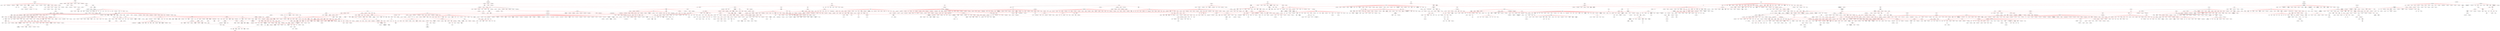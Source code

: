strict graph "" {
	node [label="\N"];
	1	 [fontsize=12,
		height=0.19444444444444445,
		label="10,000 Maniacs",
		level=1,
		pos="15930.660000000054,-38601.15000000001",
		weight=185348,
		width=1.1111111111111112];
	248	 [fontsize=12,
		height=0.19444444444444445,
		label="Beth Orton",
		level=1,
		pos="12644.750000000102,-35685.87000000002",
		weight=312380,
		width=0.7638888888888888];
	1 -- 248	 [color=red];
	1002	 [fontsize=12,
		height=0.19444444444444445,
		label="Indigo Girls",
		level=1,
		pos="12043.070000000022,-31995.360000000073",
		weight=175174,
		width=0.7916666666666666];
	248 -- 1002	 [color=red];
	944	 [fontsize=12,
		height=0.19444444444444445,
		label="Heather Nova",
		level=3,
		pos="10909.379999999968,-41764.18999999999",
		weight=228168,
		width=0.9722222222222222];
	248 -- 944	 [color=red];
	123	 [fontsize=12,
		height=0.19444444444444445,
		label="Ani DiFranco",
		level=5,
		pos="13498.149999999943,-32927.69999999996",
		weight=312705,
		width=0.9027777777777778];
	248 -- 123	 [color=red];
	1233	 [fontsize=12,
		height=0.19444444444444445,
		label="Laura Veirs",
		level=5,
		pos="10061.230000000163,-37135.52999999991",
		weight=164244,
		width=0.7916666666666666];
	248 -- 1233	 [color=red];
	1279	 [fontsize=12,
		height=0.19444444444444445,
		label="Liz Phair",
		level=1,
		pos="15223.650000000001,-40004.220000000074",
		weight=271289,
		width=0.6111111111111112];
	248 -- 1279	 [color=red];
	1352	 [fontsize=12,
		height=0.19444444444444445,
		label="Martha Wainwright",
		level=3,
		pos="15082.630000000041,-33230.25999999999",
		weight=207931,
		width=1.3055555555555556];
	248 -- 1352	 [color=red];
	1497	 [fontsize=12,
		height=0.19444444444444445,
		label="Natalie Merchant",
		level=1,
		pos="8279.73000000009,-37205.309999999954",
		weight=241734,
		width=1.1805555555555556];
	248 -- 1497	 [color=red];
	759	 [fontsize=12,
		height=0.19444444444444445,
		label="Everything but\nthe Girl",
		level=4,
		pos="9549.620000000148,-33633.819999999985",
		weight=444195,
		width=1.625];
	248 -- 759	 [color=red];
	1762	 [fontsize=12,
		height=0.19444444444444445,
		label="Rosie Thomas",
		level=6,
		pos="9896.400000000169,-34406.7",
		weight=146598,
		width=1.0138888888888888];
	248 -- 1762	 [color=red];
	52	 [fontsize=12,
		height=0.19444444444444445,
		label="Aimee Mann",
		level=3,
		pos="15625.719999999965,-36515.860000000044",
		weight=460640,
		width=0.8888888888888888];
	248 -- 52	 [color=red];
	1793	 [fontsize=12,
		height=0.19444444444444445,
		label="Sarah McLachlan",
		level=1,
		pos="19445.040000000074,-33143.510000000024",
		weight=691754,
		width=1.2222222222222223];
	248 -- 1793	 [color=red];
	1835	 [fontsize=12,
		height=0.19444444444444445,
		label="Shawn Colvin",
		level=1,
		pos="8918.250000000022,-29375.220000000038",
		weight=171442,
		width=0.9583333333333334];
	248 -- 1835	 [color=red];
	1992	 [fontsize=12,
		height=0.19444444444444445,
		label="Suzanne Vega",
		level=1,
		pos="17020.75000000005,-35005.429999999935",
		weight=365231,
		width=1.0277777777777777];
	248 -- 1992	 [color=red];
	500	 [fontsize=12,
		height=0.19444444444444445,
		label="Cowboy Junkies",
		level=1,
		pos="11116.860000000124,-39124.78999999998",
		weight=137255,
		width=1.1527777777777777];
	248 -- 500	 [color=red];
	545	 [fontsize=12,
		height=0.19444444444444445,
		label="Dar Williams",
		level=1,
		pos="13406.330000000205,-39226.240000000005",
		weight=143227,
		width=0.875];
	248 -- 545	 [color=red];
	1077	 [fontsize=12,
		height=0.19444444444444445,
		label="Joan as\nPolice Woman",
		level=3,
		pos="8813.77456345129,-35492.93930350006",
		weight=100072,
		width=1.6944444444444444];
	248 -- 1077;
	106	 [fontsize=12,
		height=0.19444444444444445,
		label="Amy Macdonald",
		level=3,
		pos="12264.850000000115,-43826.680000000066",
		weight=327841,
		width=1.1388888888888888];
	944 -- 106	 [color=red];
	1145	 [fontsize=12,
		height=0.19444444444444445,
		label="K's Choice",
		level=8,
		pos="10349.070000000102,-40673.32000000011",
		weight=175853,
		width=0.75];
	944 -- 1145	 [color=red];
	1341	 [fontsize=12,
		height=0.19444444444444445,
		label="Maria Mena",
		level=3,
		pos="9083.250000000138,-45221.01000000011",
		weight=266367,
		width=0.8333333333333334];
	944 -- 1341	 [color=red];
	1247	 [fontsize=12,
		height=0.19444444444444445,
		label="Lene Marlin",
		level=5,
		pos="9348.080000000104,-42704.15000000004",
		weight=159518,
		width=0.8194444444444444];
	944 -- 1247	 [color=red];
	1908	 [fontsize=12,
		height=0.19444444444444445,
		label="Sophie Zelmani",
		level=5,
		pos="8208.379999999903,-41005.58000000009",
		weight=115985,
		width=1.0972222222222223];
	944 -- 1908	 [color=red];
	1846	 [fontsize=12,
		height=0.19444444444444445,
		label=Shivaree,
		level=7,
		pos="13208.61000000008,-41613.15000000007",
		weight=164910,
		width=0.625];
	944 -- 1846	 [color=red];
	1563	 [fontsize=12,
		height=0.19444444444444445,
		label=Olive,
		level=8,
		pos="8122.499999999942,-32651.529999999904",
		weight=134604,
		width=0.3611111111111111];
	759 -- 1563	 [color=red];
	919	 [fontsize=12,
		height=0.19444444444444445,
		label="Gus Gus",
		level=6,
		pos="8165.840000000018,-34223.26999999997",
		weight=250162,
		width=0.625];
	759 -- 919	 [color=red];
	1768	 [fontsize=12,
		height=0.19444444444444445,
		label="Rufus Wainwright",
		level=3,
		pos="17138.469999999965,-37081.89000000003",
		weight=589827,
		width=1.2222222222222223];
	52 -- 1768	 [color=red];
	1794	 [fontsize=12,
		height=0.19444444444444445,
		label="Sarah Slean",
		level=8,
		pos="21325.25000000003,-31999.44999999994",
		weight=100375,
		width=0.8611111111111112];
	1793 -- 1794	 [color=red];
	668	 [fontsize=12,
		height=0.19444444444444445,
		label="Duncan Sheik",
		level=8,
		pos="7696.580000000053,-26966.730000000076",
		weight=101168,
		width=0.9861111111111112];
	1835 -- 668	 [color=red];
	10	 [fontsize=12,
		height=0.19444444444444445,
		label="*NSYNC",
		level=1,
		pos="-25575.639999999992,-12540.600000000108",
		weight=286836,
		width=0.625];
	1065	 [fontsize=12,
		height=0.19444444444444445,
		label="Jessica Simpson",
		level=2,
		pos="-26084.259999999962,-11456.98999999994",
		weight=298868,
		width=1.1805555555555556];
	10 -- 1065	 [color=red];
	164	 [fontsize=12,
		height=0.19444444444444445,
		label="Ashlee Simpson",
		level=4,
		pos="-30742.58999999997,-10688.770000000004",
		weight=469115,
		width=1.1388888888888888];
	1065 -- 164	 [color=red];
	1162	 [fontsize=12,
		height=0.19444444444444445,
		label="Katharine McPhee",
		level=8,
		pos="-23769.913670594255,-8398.003874392554",
		weight=105181,
		width=1.2916666666666667];
	1065 -- 1162;
	2221	 [fontsize=12,
		height=0.19444444444444445,
		label="The Pussycat\nDolls",
		level=5,
		pos="-31272.349999999897,-16661.410000000033",
		weight=538598,
		width=1.4305555555555556];
	164 -- 2221	 [color=red];
	958	 [fontsize=12,
		height=0.19444444444444445,
		label="Hilary Duff",
		level=2,
		pos="-28605.139999999923,-12967.700000000077",
		weight=408619,
		width=0.7222222222222222];
	164 -- 958	 [color=red];
	1108	 [fontsize=12,
		height=0.19444444444444445,
		label=JoJo,
		level=4,
		pos="-33992.16999999989,-9307.590000000062",
		weight=316204,
		width=0.3333333333333333];
	164 -- 1108	 [color=red];
	358	 [fontsize=12,
		height=0.19444444444444445,
		label="Britney Spears",
		level=5,
		pos="-34956.12999999992,-8265.450000000048",
		weight=1022718,
		width=1.0277777777777777];
	164 -- 358	 [color=red];
	1164	 [fontsize=12,
		height=0.19444444444444445,
		label="Katy Perry",
		level=5,
		pos="-29940.409999999843,-7843.999999999978",
		weight=573653,
		width=0.7361111111111112];
	164 -- 1164	 [color=red];
	1173	 [fontsize=12,
		height=0.19444444444444445,
		label="Kelly Clarkson",
		level=5,
		pos="-35125.049999999894,-10821.220000000052",
		weight=841862,
		width=1.0];
	164 -- 1173	 [color=red];
	1265	 [fontsize=12,
		height=0.19444444444444445,
		label="Lindsay Lohan",
		level=4,
		pos="-32013.71000000013,-13350.14",
		weight=304837,
		width=1.0277777777777777];
	164 -- 1265	 [color=red];
	1331	 [fontsize=12,
		height=0.19444444444444445,
		label="Mandy Moore",
		level=2,
		pos="-26961.589999999866,-8547.190000000017",
		weight=281127,
		width=0.9722222222222222];
	164 -- 1331	 [color=red];
	1411	 [fontsize=12,
		height=0.19444444444444445,
		label="Michelle Branch",
		level=3,
		pos="-31278.399999999965,-5498.789999999972",
		weight=440679,
		width=1.1111111111111112];
	164 -- 1411	 [color=red];
	1422	 [fontsize=12,
		height=0.19444444444444445,
		label="Miley Cyrus",
		level=4,
		pos="-27870.659999999923,-8763.420000000013",
		weight=216043,
		width=0.8194444444444444];
	164 -- 1422	 [color=red];
	1498	 [fontsize=12,
		height=0.19444444444444445,
		label="Natasha Bedingfield",
		level=4,
		pos="-27272.38999999996,-11511.750000000022",
		weight=634312,
		width=1.4027777777777777];
	164 -- 1498	 [color=red];
	1538	 [fontsize=12,
		height=0.19444444444444445,
		label="No Doubt",
		level=2,
		pos="-22630.779999999948,-17092.390000000087",
		weight=910959,
		width=0.6666666666666666];
	164 -- 1538	 [color=red];
	1508	 [fontsize=12,
		height=0.19444444444444445,
		label="Nelly Furtado",
		level=3,
		pos="-30032.469999999863,-6621.840000000026",
		weight=1092709,
		width=0.9305555555555556];
	164 -- 1508	 [color=red];
	1581	 [fontsize=12,
		height=0.19444444444444445,
		label="P!nk",
		level=3,
		pos="-33142.490000000034,-12314.679999999993",
		weight=293683,
		width=0.3194444444444444];
	164 -- 1581	 [color=red];
	1595	 [fontsize=12,
		height=0.19444444444444445,
		label="Paris Hilton",
		level=5,
		pos="-32216.889999999883,-7930.7499999999345",
		weight=208320,
		width=0.7916666666666666];
	164 -- 1595	 [color=red];
	1642	 [fontsize=12,
		height=0.19444444444444445,
		label=Pink,
		level=3,
		pos="-31351.06999999981,-6502.230000000105",
		weight=748518,
		width=0.3055555555555556];
	164 -- 1642	 [color=red];
	1773	 [fontsize=12,
		height=0.19444444444444445,
		label="Ryan Cabrera",
		level=5,
		pos="-32722.749999999833,-6223.29000000003",
		weight=152977,
		width=0.9861111111111112];
	164 -- 1773	 [color=red];
	191	 [fontsize=12,
		height=0.19444444444444445,
		label="Avril Lavigne",
		level=4,
		pos="-30463.17000000005,-13139.429999999978",
		weight=1025037,
		width=0.8888888888888888];
	164 -- 191	 [color=red];
	2280	 [fontsize=12,
		height=0.19444444444444445,
		label="The Veronicas",
		level=4,
		pos="-33845.640000000014,-13857.279999999955",
		weight=247943,
		width=1.0];
	164 -- 2280	 [color=red];
	2395	 [fontsize=12,
		height=0.19444444444444445,
		label="Vanessa Carlton",
		level=3,
		pos="-26788.97000000003,-9956.450000000063",
		weight=403428,
		width=1.1527777777777777];
	164 -- 2395	 [color=red];
	2397	 [fontsize=12,
		height=0.19444444444444445,
		label="Vanessa Hudgens",
		level=4,
		pos="-28435.780000000006,-7761.250000000131",
		weight=128170,
		width=1.2777777777777777];
	164 -- 2397	 [color=red];
	456	 [fontsize=12,
		height=0.19444444444444445,
		label="Christina Aguilera",
		level=5,
		pos="-34646.90000000003,-11094.609999999971",
		weight=947487,
		width=1.2222222222222223];
	164 -- 456	 [color=red];
	91	 [fontsize=12,
		height=0.19444444444444445,
		label="Aly &\nAJ",
		level=4,
		pos="-33420.169999999904,-8292.090000000062",
		weight=139448,
		width=0.6805555555555556];
	164 -- 91	 [color=red];
	921	 [fontsize=12,
		height=0.19444444444444445,
		label="Gwen Stefani",
		level=5,
		pos="-25594.129999999983,-9437.510000000024",
		weight=827112,
		width=0.9444444444444444];
	164 -- 921	 [color=red];
	1174	 [fontsize=12,
		height=0.19444444444444445,
		label="Kelly Osbourne",
		level=5,
		pos="-29937.055875773996,-12429.3197800926",
		weight=114804,
		width=1.0694444444444444];
	164 -- 1174;
	165	 [fontsize=12,
		height=0.19444444444444445,
		label="Ashley Tisdale",
		level=4,
		pos="-34346.49963478125,-12002.326391413168",
		weight=114791,
		width=1.0138888888888888];
	164 -- 165;
	100	 [fontsize=12,
		height=0.19444444444444445,
		label=Amiina,
		level=5,
		pos="-47233.37999999984,33967.189999999966",
		weight=132408,
		width=0.4861111111111111];
	2041	 [fontsize=12,
		height=0.19444444444444445,
		label="The Album\nLeaf",
		level=5,
		pos="-47871.4499999999,32575.149999999994",
		weight=351326,
		width=1.1944444444444444];
	100 -- 2041	 [color=red];
	1313	 [fontsize=12,
		height=0.19444444444444445,
		label=M83,
		level=2,
		pos="-49570.569999999956,30666.870000000003",
		weight=493679,
		width=0.3055555555555556];
	2041 -- 1313	 [color=red];
	577	 [fontsize=12,
		height=0.19444444444444445,
		label=Deerhunter,
		level=5,
		pos="-46862.9499999998,28882.840000000055",
		weight=169185,
		width=0.7916666666666666];
	1313 -- 577	 [color=red];
	1375	 [fontsize=12,
		height=0.19444444444444445,
		label=múm,
		level=5,
		pos="-49999.77999999986,32621.210000000094",
		weight=338387,
		width=0.3611111111111111];
	1313 -- 1375	 [color=red];
	169	 [fontsize=12,
		height=0.19444444444444445,
		label="Asobi Seksu",
		level=5,
		pos="-49603.79000000009,28597.69000000004",
		weight=129875,
		width=0.875];
	1313 -- 169	 [color=red];
	1879	 [fontsize=12,
		height=0.19444444444444445,
		label=Slowdive,
		level=5,
		pos="-51211.63999999999,29292.789999999986",
		weight=161401,
		width=0.625];
	1313 -- 1879	 [color=red];
	711	 [fontsize=12,
		height=0.19444444444444445,
		label=Eluvium,
		level=5,
		pos="-52044.62999999981,31602.22999999996",
		weight=187273,
		width=0.5555555555555556];
	1313 -- 711	 [color=red];
	1000	 [fontsize=12,
		height=0.19444444444444445,
		label=Incubus,
		level=1,
		pos="-3332.269999999953,-23235.22",
		weight=1214650,
		width=0.5555555555555556];
	831	 [fontsize=12,
		height=0.19444444444444445,
		label=Fuel,
		level=1,
		pos="-4806.790000000015,-19752.490000000063",
		weight=373212,
		width=0.3055555555555556];
	1000 -- 831	 [color=red];
	507	 [fontsize=12,
		height=0.19444444444444445,
		label=Creed,
		level=1,
		pos="-6755.150000000031,-26563.20000000012",
		weight=566764,
		width=0.4305555555555556];
	831 -- 507	 [color=red];
	1274	 [fontsize=12,
		height=0.19444444444444445,
		label=Lit,
		level=2,
		pos="4523.960000000057,-11163.080000000009",
		weight=192681,
		width=0.16666666666666666];
	831 -- 1274	 [color=red];
	2282	 [fontsize=12,
		height=0.19444444444444445,
		label="The Verve\nPipe",
		level=7,
		pos="896.4300000001167,-26119.380000000077",
		weight=171136,
		width=1.1666666666666667];
	831 -- 2282	 [color=red];
	1363	 [fontsize=12,
		height=0.19444444444444445,
		label="Matchbox Twenty",
		level=6,
		pos="-7380.569999999912,-21869.509999999995",
		weight=570024,
		width=1.2222222222222223];
	831 -- 1363	 [color=red];
	1576	 [fontsize=12,
		height=0.19444444444444445,
		label="Our Lady\nPeace",
		level=6,
		pos="-7437.670000000013,-19136.330000000133",
		weight=290309,
		width=1.2222222222222223];
	831 -- 1576	 [color=red];
	1672	 [fontsize=12,
		height=0.19444444444444445,
		label="Puddle of\nMudd",
		level=1,
		pos="1217.6900000000314,-18964.970000000023",
		weight=394073,
		width=1.1944444444444444];
	831 -- 1672	 [color=red];
	17	 [fontsize=12,
		height=0.19444444444444445,
		label="3 Doors\nDown",
		level=1,
		pos="-4213.549999999908,-24400.500000000015",
		weight=949527,
		width=1.0833333333333333];
	831 -- 17	 [color=red];
	1780	 [fontsize=12,
		height=0.19444444444444445,
		label=Saliva,
		level=1,
		pos="-5744.5999999998385,-15424.780000000028",
		weight=316243,
		width=0.4305555555555556];
	831 -- 1780	 [color=red];
	511	 [fontsize=12,
		height=0.19444444444444445,
		label=Crossfade,
		level=1,
		pos="-9175.799999999905,-24555.970000000074",
		weight=257392,
		width=0.7222222222222222];
	831 -- 511	 [color=red];
	1841	 [fontsize=12,
		height=0.19444444444444445,
		label=Shinedown,
		level=1,
		pos="-3498.4400000000314,-15354.990000000034",
		weight=169326,
		width=0.7777777777777778];
	831 -- 1841	 [color=red];
	1883	 [fontsize=12,
		height=0.19444444444444445,
		label="Smile Empty\nSoul",
		level=1,
		pos="141.83000000000902,-20696.26999999996",
		weight=149344,
		width=1.3333333333333333];
	831 -- 1883	 [color=red];
	1934	 [fontsize=12,
		height=0.19444444444444445,
		label=Staind,
		level=1,
		pos="-9123.639999999996,-19267.139999999956",
		weight=597418,
		width=0.4444444444444444];
	831 -- 1934	 [color=red];
	548	 [fontsize=12,
		height=0.19444444444444445,
		label=Daughtry,
		level=1,
		pos="-5631.369999999937,-29054.44000000004",
		weight=206038,
		width=0.6388888888888888];
	831 -- 548	 [color=red];
	2204	 [fontsize=12,
		height=0.19444444444444445,
		label="Theory of\na Deadman",
		level=1,
		pos="-7842.3999999999,-17222.229999999996",
		weight=172224,
		width=1.6111111111111112];
	831 -- 2204	 [color=red];
	2356	 [fontsize=12,
		height=0.19444444444444445,
		label=Trapt,
		level=1,
		pos="-10436.049999999908,-20887.750000000065",
		weight=315592,
		width=0.3611111111111111];
	831 -- 2356	 [color=red];
	375	 [fontsize=12,
		height=0.19444444444444445,
		label=Bush,
		level=4,
		pos="-2646.449999999808,-17140.789999999943",
		weight=546559,
		width=0.3611111111111111];
	831 -- 375	 [color=red];
	4	 [fontsize=12,
		height=0.19444444444444445,
		label="12 Stones",
		level=1,
		pos="-1968.0100000000239,-21855.99000000005",
		weight=201699,
		width=0.7083333333333334];
	831 -- 4	 [color=red];
	439	 [fontsize=12,
		height=0.19444444444444445,
		label=Chevelle,
		level=1,
		pos="-742.9299999999857,-17879.88000000007",
		weight=404631,
		width=0.6111111111111112];
	831 -- 439	 [color=red];
	482	 [fontsize=12,
		height=0.19444444444444445,
		label=Cold,
		level=1,
		pos="-4051.7299999999814,-16320.170000000042",
		weight=240430,
		width=0.3194444444444444];
	831 -- 482	 [color=red];
	578	 [fontsize=12,
		height=0.19444444444444445,
		label=Default,
		level=1,
		pos="-6913.829999999973,-23861.82999999998",
		weight=186893,
		width=0.5];
	831 -- 578	 [color=red];
	77	 [fontsize=12,
		height=0.19444444444444445,
		label="Alien Ant\nFarm",
		level=1,
		pos="-183.86999999996624,-17315.47000000001",
		weight=481750,
		width=1.1111111111111112];
	831 -- 77	 [color=red];
	789	 [fontsize=12,
		height=0.19444444444444445,
		label="Finger Eleven",
		level=1,
		pos="838.1500000000233,-19217.890000000007",
		weight=331711,
		width=0.9722222222222222];
	831 -- 789	 [color=red];
	89	 [fontsize=12,
		height=0.19444444444444445,
		label="Alter Bridge",
		level=1,
		pos="-9452.00999999998,-20992.820000000043",
		weight=231894,
		width=0.8194444444444444];
	831 -- 89	 [color=red];
	895	 [fontsize=12,
		height=0.19444444444444445,
		label="Goo Goo\nDolls",
		level=7,
		pos="-5725.649999999943,-17485.85000000005",
		weight=854056,
		width=1.125];
	831 -- 895	 [color=red];
	960	 [fontsize=12,
		height=0.19444444444444445,
		label=Hinder,
		level=1,
		pos="-595.2099999999627,-20818.449999999917",
		weight=283860,
		width=0.4583333333333333];
	831 -- 960	 [color=red];
	752	 [fontsize=12,
		height=0.19444444444444445,
		label="Evans Blue",
		level=1,
		pos="-7068.328352046483,-16654.258354155143",
		weight=112431,
		width=0.7916666666666666];
	831 -- 752;
	2127	 [fontsize=12,
		height=0.19444444444444445,
		label="The Exies",
		level=7,
		pos="-8239.705685930505,-18041.149898680676",
		weight=110094,
		width=0.6944444444444444];
	831 -- 2127;
	1248	 [fontsize=12,
		height=0.19444444444444445,
		label="Lenny Kravitz",
		level=8,
		pos="-8652.899999999969,-28249.40999999991",
		weight=800370,
		width=0.9444444444444444];
	507 -- 1248	 [color=red];
	2050	 [fontsize=12,
		height=0.19444444444444445,
		label="The Ataris",
		level=4,
		pos="9870.840000000062,-6739.11000000003",
		weight=402386,
		width=0.7083333333333334];
	1274 -- 2050	 [color=red];
	869	 [fontsize=12,
		height=0.19444444444444445,
		label="Gin Blossoms",
		level=2,
		pos="2545.5800000000163,-28878.740000000013",
		weight=214073,
		width=0.9722222222222222];
	2282 -- 869	 [color=red];
	2282 -- 668	 [color=red];
	1278	 [fontsize=12,
		height=0.19444444444444445,
		label=Live,
		level=7,
		pos="3745.670000000013,-24949.030000000006",
		weight=509553,
		width=0.2916666666666667];
	2282 -- 1278	 [color=red];
	1339	 [fontsize=12,
		height=0.19444444444444445,
		label="Marcy Playground",
		level=7,
		pos="3138.9800000000614,-26718.030000000042",
		weight=244071,
		width=1.2638888888888888];
	2282 -- 1339	 [color=red];
	1822	 [fontsize=12,
		height=0.19444444444444445,
		label=Semisonic,
		level=6,
		pos="-453.52999999986787,-27514.100000000035",
		weight=313910,
		width=0.7222222222222222];
	2282 -- 1822	 [color=red];
	2287	 [fontsize=12,
		height=0.19444444444444445,
		label="The Wallflowers",
		level=7,
		pos="-1268.0899999999892,-24409.840000000047",
		weight=343767,
		width=1.1111111111111112];
	2282 -- 2287	 [color=red];
	2354	 [fontsize=12,
		height=0.19444444444444445,
		label=Train,
		level=7,
		pos="2064.6700000001074,-22993.129999999932",
		weight=367682,
		width=0.3472222222222222];
	2282 -- 2354	 [color=red];
	2409	 [fontsize=12,
		height=0.19444444444444445,
		label="Vertical Horizon",
		level=7,
		pos="1777.450000000099,-28048.000000000015",
		weight=272035,
		width=1.0972222222222223];
	2282 -- 2409	 [color=red];
	250	 [fontsize=12,
		height=0.19444444444444445,
		label="Better Than\nEzra",
		level=7,
		pos="-2404.4499999999607,-25791.980000000054",
		weight=234650,
		width=1.2638888888888888];
	2282 -- 250	 [color=red];
	487	 [fontsize=12,
		height=0.19444444444444445,
		label="Collective Soul",
		level=7,
		pos="-1503.7799999999625,-27847.949999999997",
		weight=380646,
		width=1.0277777777777777];
	2282 -- 487	 [color=red];
	572	 [fontsize=12,
		height=0.19444444444444445,
		label="Deep Blue\nSomething",
		level=2,
		pos="558.9300000000367,-22629.780000000006",
		weight=142101,
		width=1.625];
	2282 -- 572	 [color=red];
	619	 [fontsize=12,
		height=0.19444444444444445,
		label=Dishwalla,
		level=7,
		pos="211.31000000003405,-29321.820000000072",
		weight=146829,
		width=0.6666666666666666];
	2282 -- 619	 [color=red];
	754	 [fontsize=12,
		height=0.19444444444444445,
		label="Eve 6",
		level=2,
		pos="2009.8200000000797,-22118.819999999992",
		weight=317568,
		width=0.4027777777777778];
	2282 -- 754	 [color=red];
	755	 [fontsize=12,
		height=0.19444444444444445,
		label=Everclear,
		level=2,
		pos="3040.4600000000646,-24821.860000000073",
		weight=390700,
		width=0.6666666666666666];
	2282 -- 755	 [color=red];
	770	 [fontsize=12,
		height=0.19444444444444445,
		label=Fastball,
		level=6,
		pos="-1498.170000000071,-26084.040000000008",
		weight=158839,
		width=0.5416666666666666];
	2282 -- 770	 [color=red];
	965	 [fontsize=12,
		height=0.19444444444444445,
		label="Hootie &\nthe Blowfish",
		level=2,
		pos="75.2600000000748,-23519.979999999996",
		weight=187205,
		width=1.5694444444444444];
	2282 -- 965	 [color=red];
	1821	 [fontsize=12,
		height=0.19444444444444445,
		label=Seether,
		level=2,
		pos="-10235.639999999908,-23293.570000000014",
		weight=447230,
		width=0.5555555555555556];
	511 -- 1821	 [color=red];
	2	 [fontsize=12,
		height=0.19444444444444445,
		label="10 Years",
		level=1,
		pos="-11337.299999999988,-24492.2100000001",
		weight=168158,
		width=0.6111111111111112];
	511 -- 2	 [color=red];
	2364	 [fontsize=12,
		height=0.19444444444444445,
		label=TRUSTcompany,
		level=1,
		pos="-11034.779999999857,-26456.93000000003",
		weight=128688,
		width=1.1527777777777777];
	511 -- 2364	 [color=red];
	675	 [fontsize=12,
		height=0.19444444444444445,
		label=Earshot,
		level=1,
		pos="-7780.549627973502,-25871.901290620226",
		weight=110482,
		width=0.5416666666666666];
	511 -- 675;
	452	 [fontsize=12,
		height=0.19444444444444445,
		label="Chris Daughtry",
		level=2,
		pos="-9137.048722627398,-26473.49368975591",
		weight=104854,
		width=1.0416666666666667];
	511 -- 452;
	1983	 [fontsize=12,
		height=0.19444444444444445,
		label="Sunrise Avenue",
		level=8,
		pos="-3774.6799999999203,-31587.279999999955",
		weight=181985,
		width=1.0972222222222223];
	548 -- 1983	 [color=red];
	1001	 [fontsize=12,
		height=0.19444444444444445,
		label="India.Arie",
		level=3,
		pos="-32409.059999999943,-44900.80000000009",
		weight=272268,
		width=0.6527777777777778];
	1476	 [fontsize=12,
		height=0.19444444444444445,
		label=Musiq,
		level=5,
		pos="-29639.049999999854,-45097.72999999992",
		weight=110855,
		width=0.4166666666666667];
	1001 -- 1476	 [color=red];
	1083	 [fontsize=12,
		height=0.19444444444444445,
		label=Joe,
		level=1,
		pos="-29326.159999999916,-49377.03000000017",
		weight=135278,
		width=0.25];
	1476 -- 1083	 [color=red];
	1069	 [fontsize=12,
		height=0.19444444444444445,
		label="Jill Scott",
		level=5,
		pos="-31956.57999999988,-46246.430000000124",
		weight=233196,
		width=0.5694444444444444];
	1476 -- 1069	 [color=red];
	1097	 [fontsize=12,
		height=0.19444444444444445,
		label="John Legend",
		level=3,
		pos="-31968.5699999999,-43669.459999999905",
		weight=420828,
		width=0.9166666666666666];
	1476 -- 1097	 [color=red];
	1236	 [fontsize=12,
		height=0.19444444444444445,
		label="Lauryn Hill",
		level=2,
		pos="-29758.569999999963,-41296.459999999905",
		weight=406920,
		width=0.7361111111111112];
	1476 -- 1236	 [color=red];
	1372	 [fontsize=12,
		height=0.19444444444444445,
		label=Maxwell,
		level=5,
		pos="-30880.78999999995,-46848.029999999955",
		weight=124801,
		width=0.5694444444444444];
	1476 -- 1372	 [color=red];
	1744	 [fontsize=12,
		height=0.19444444444444445,
		label="Robin Thicke",
		level=4,
		pos="-30947.209999999806,-42773.240000000005",
		weight=168586,
		width=0.9166666666666666];
	1476 -- 1744	 [color=red];
	342	 [fontsize=12,
		height=0.19444444444444445,
		label="Boyz II\nMen",
		level=1,
		pos="-27444.91999999996,-45448.219999999856",
		weight=224997,
		width=0.9166666666666666];
	1476 -- 342	 [color=red];
	353	 [fontsize=12,
		height=0.19444444444444445,
		label="Brian McKnight",
		level=1,
		pos="-28329.890000000047,-46439.480000000025",
		weight=143823,
		width=1.0694444444444444];
	1476 -- 353	 [color=red];
	526	 [fontsize=12,
		height=0.19444444444444445,
		label="D'Angelo",
		level=5,
		pos="-27625.96999999992,-44077.18000000005",
		weight=166526,
		width=0.6388888888888888];
	1476 -- 526	 [color=red];
	742	 [fontsize=12,
		height=0.19444444444444445,
		label="Erykah Badu",
		level=5,
		pos="-28505.809999999947,-43076.369999999864",
		weight=382640,
		width=0.9027777777777778];
	1476 -- 742	 [color=red];
	1035	 [fontsize=12,
		height=0.19444444444444445,
		label="Jamie Foxx",
		level=3,
		pos="-28064.288654357646,-48595.403763140566",
		weight=114725,
		width=0.8055555555555556];
	1476 -- 1035;
	135	 [fontsize=12,
		height=0.19444444444444445,
		label="Anthony Hamilton",
		level=5,
		pos="-30669.668725780615,-48792.5128205675",
		weight=116381,
		width=1.2361111111111112];
	1476 -- 135;
	1024	 [fontsize=12,
		height=0.19444444444444445,
		label="Jagged Edge",
		level=1,
		pos="-25741.359999999935,-47193.31",
		weight=120661,
		width=0.9305555555555556];
	1083 -- 1024	 [color=red];
	1283	 [fontsize=12,
		height=0.19444444444444445,
		label=Lloyd,
		level=7,
		pos="-31123.499999999894,-52334.00999999995",
		weight=127864,
		width=0.375];
	1083 -- 1283	 [color=red];
	1344	 [fontsize=12,
		height=0.19444444444444445,
		label=Mario,
		level=6,
		pos="-27275.789999999804,-49297.730000000025",
		weight=209723,
		width=0.3888888888888889];
	1083 -- 1344	 [color=red];
	1520	 [fontsize=12,
		height=0.19444444444444445,
		label="Ne-Yo",
		level=3,
		pos="-26538.739999999947,-50542.930000000066",
		weight=449705,
		width=0.4305555555555556];
	1083 -- 1520	 [color=red];
	1565	 [fontsize=12,
		height=0.19444444444444445,
		label=Omarion,
		level=1,
		pos="-35279.42999999983,-48536.489999999976",
		weight=160896,
		width=0.6111111111111112];
	1083 -- 1565	 [color=red];
	1736	 [fontsize=12,
		height=0.19444444444444445,
		label="R. Kelly",
		level=1,
		pos="-33740.77000000003,-50086.96000000001",
		weight=377998,
		width=0.5416666666666666];
	1083 -- 1736	 [color=red];
	2391	 [fontsize=12,
		height=0.19444444444444445,
		label=Usher,
		level=1,
		pos="-25778.94999999975,-52555.79999999993",
		weight=546757,
		width=0.4166666666666667];
	1083 -- 2391	 [color=red];
	3	 [fontsize=12,
		height=0.19444444444444445,
		label=112,
		level=1,
		pos="-33974.21999999997,-47438.51000000004",
		weight=145079,
		width=0.25];
	1083 -- 3	 [color=red];
	310	 [fontsize=12,
		height=0.19444444444444445,
		label="Bobby Valentino",
		level=1,
		pos="-35289.96999999993,-52276.89999999995",
		weight=106056,
		width=1.125];
	1083 -- 310	 [color=red];
	503	 [fontsize=12,
		height=0.19444444444444445,
		label="Craig David",
		level=6,
		pos="-28613.27000000001,-52202.65000000017",
		weight=312181,
		width=0.8194444444444444];
	1083 -- 503	 [color=red];
	870	 [fontsize=12,
		height=0.19444444444444445,
		label=Ginuwine,
		level=1,
		pos="-28940.120000000024,-54670.7200000001",
		weight=139416,
		width=0.6527777777777778];
	1083 -- 870	 [color=red];
	1167	 [fontsize=12,
		height=0.19444444444444445,
		label="K-Ci &\nJoJo",
		level=1,
		pos="-29886.72126120501,-48598.97424171261",
		weight=113379,
		width=0.9166666666666666];
	1083 -- 1167;
	196	 [fontsize=12,
		height=0.19444444444444445,
		label=Babyface,
		level=6,
		pos="-28887.301523297287,-48524.3853330993",
		weight=112784,
		width=0.6527777777777778];
	1083 -- 196;
	1350	 [fontsize=12,
		height=0.19444444444444445,
		label="Marques Houston",
		level=1,
		pos="-30225.57385908866,-53105.923905593445",
		weight=101278,
		width=1.25];
	1083 -- 1350;
	1701	 [fontsize=12,
		height=0.19444444444444445,
		label="Ray J",
		level=6,
		pos="-27342.092297191746,-52659.87486379835",
		weight=104936,
		width=0.4027777777777778];
	1083 -- 1701;
	2464	 [fontsize=12,
		height=0.19444444444444445,
		label="Wyclef Jean",
		level=3,
		pos="-29573.439999999915,-37412.38000000012",
		weight=255232,
		width=0.8611111111111112];
	1236 -- 2464	 [color=red];
	1003	 [fontsize=12,
		height=0.19444444444444445,
		label=Infernal,
		level=3,
		pos="-18505.64999999992,-5551.3900000000285",
		weight=147992,
		width=0.5138888888888888];
	1212	 [fontsize=12,
		height=0.19444444444444445,
		label="Kylie Minogue",
		level=2,
		pos="-21108.63,-3530.3000000001157",
		weight=780058,
		width=0.9861111111111112];
	1003 -- 1212	 [color=red];
	2385	 [fontsize=12,
		height=0.19444444444444445,
		label="Uniting Nations",
		level=7,
		pos="-18479.67999999997,-3928.729999999996",
		weight=103026,
		width=1.0555555555555556];
	1003 -- 2385	 [color=red];
	413	 [fontsize=12,
		height=0.19444444444444445,
		label=Cascada,
		level=5,
		pos="-20431.77999999989,-5647.860000000139",
		weight=422222,
		width=0.625];
	1003 -- 413	 [color=red];
	910	 [fontsize=12,
		height=0.19444444444444445,
		label="Groove Coverage",
		level=6,
		pos="-18611.349999999955,-7663.310000000092",
		weight=249442,
		width=1.25];
	1003 -- 910	 [color=red];
	986	 [fontsize=12,
		height=0.19444444444444445,
		label="Ian Van\nDahl",
		level=2,
		pos="-15808.319999999952,-8089.790000000001",
		weight=207732,
		width=0.9861111111111112];
	1003 -- 986	 [color=red];
	63	 [fontsize=12,
		height=0.19444444444444445,
		label=Alcazar,
		level=2,
		pos="-16739.03622189489,-4804.747835852926",
		weight=109594,
		width=0.5277777777777778];
	1003 -- 63;
	1907	 [fontsize=12,
		height=0.19444444444444445,
		label="Sophie Ellis-Bextor",
		level=5,
		pos="-25359.399999999885,-3317.4900000000416",
		weight=310619,
		width=1.3194444444444444];
	1212 -- 1907	 [color=red];
	1410	 [fontsize=12,
		height=0.19444444444444445,
		label="Michael Gray",
		level=4,
		pos="-17853.400000000056,-2985.2900000000664",
		weight=119633,
		width=0.9305555555555556];
	2385 -- 1410	 [color=red];
	878	 [fontsize=12,
		height=0.19444444444444445,
		label="Global Deejays",
		level=4,
		pos="-16051.720000000048,-4696.080000000053",
		weight=154709,
		width=1.0694444444444444];
	2385 -- 878	 [color=red];
	330	 [fontsize=12,
		height=0.19444444444444445,
		label="Booty Luv",
		level=6,
		pos="-18904.12000000003,-3512.580000000009",
		weight=146486,
		width=0.6944444444444444];
	2385 -- 330	 [color=red];
	2415	 [fontsize=12,
		height=0.19444444444444445,
		label=Vinylshakerz,
		level=6,
		pos="-19366.764006331352,-4292.984933088424",
		weight=105101,
		width=0.8888888888888888];
	2385 -- 2415;
	1962	 [fontsize=12,
		height=0.19444444444444445,
		label=StoneBridge,
		level=4,
		pos="-18579.816816877465,-2975.0149961996212",
		weight=104056,
		width=0.8611111111111112];
	2385 -- 1962;
	815	 [fontsize=12,
		height=0.19444444444444445,
		label=Fragma,
		level=2,
		pos="-12399.610000000015,-11129.879999999976",
		weight=196835,
		width=0.5416666666666666];
	986 -- 815	 [color=red];
	1861	 [fontsize=12,
		height=0.19444444444444445,
		label="Siobhan Donaghy",
		level=4,
		pos="-29319.359999999753,-663.610000000037",
		weight=105076,
		width=1.25];
	1907 -- 1861	 [color=red];
	1144	 [fontsize=12,
		height=0.19444444444444445,
		label="Just Jack",
		level=6,
		pos="-13192.029999999875,-1333.690000000006",
		weight=182697,
		width=0.6527777777777778];
	1907 -- 1144	 [color=red];
	1907 -- 921	 [color=red];
	1218	 [fontsize=12,
		height=0.19444444444444445,
		label="Lady GaGa",
		level=4,
		pos="-26687.960000000054,-6184.999999999978",
		weight=461534,
		width=0.8055555555555556];
	1907 -- 1218	 [color=red];
	1263	 [fontsize=12,
		height=0.19444444444444445,
		label="Lily Allen",
		level=3,
		pos="-22575.28000000005,-2227.9099999999817",
		weight=735619,
		width=0.6111111111111112];
	1907 -- 1263	 [color=red];
	131	 [fontsize=12,
		height=0.19444444444444445,
		label=Annie,
		level=4,
		pos="-22304.540000000045,-415.7400000000598",
		weight=259435,
		width=0.4027777777777778];
	1907 -- 131	 [color=red];
	1322	 [fontsize=12,
		height=0.19444444444444445,
		label=Madonna,
		level=3,
		pos="-28117.839999999902,-4504.259999999922",
		weight=1223315,
		width=0.6666666666666666];
	1907 -- 1322	 [color=red];
	1385	 [fontsize=12,
		height=0.19444444444444445,
		label="Melanie C",
		level=3,
		pos="-23347.85999999996,-5097.779999999933",
		weight=274824,
		width=0.7083333333333334];
	1907 -- 1385	 [color=red];
	1417	 [fontsize=12,
		height=0.19444444444444445,
		label=Mika,
		level=4,
		pos="-26752.45999999991,-718.7300000000323",
		weight=692106,
		width=0.3333333333333333];
	1907 -- 1417	 [color=red];
	1685	 [fontsize=12,
		height=0.19444444444444445,
		label="Rachel Stevens",
		level=2,
		pos="-25002.590000000047,-5961.830000000031",
		weight=131031,
		width=1.0972222222222223];
	1907 -- 1685	 [color=red];
	1704	 [fontsize=12,
		height=0.19444444444444445,
		label="Róisín Murphy",
		level=5,
		pos="-24076.029999999846,-804.7999999999738",
		weight=218622,
		width=1.0138888888888888];
	1907 -- 1704	 [color=red];
	1747	 [fontsize=12,
		height=0.19444444444444445,
		label=Robyn,
		level=4,
		pos="-29251.47999999996,-3022.2699999999604",
		weight=309001,
		width=0.4583333333333333];
	1907 -- 1747	 [color=red];
	1807	 [fontsize=12,
		height=0.19444444444444445,
		label="Scissor Sisters",
		level=5,
		pos="-28657.09999999978,-770.3699999999008",
		weight=603869,
		width=1.0277777777777777];
	1907 -- 1807	 [color=red];
	1825	 [fontsize=12,
		height=0.19444444444444445,
		label=September,
		level=3,
		pos="-25343.80999999999,-151.90000000001237",
		weight=237685,
		width=0.7777777777777778];
	1907 -- 1825	 [color=red];
	1977	 [fontsize=12,
		height=0.19444444444444445,
		label=Sugababes,
		level=4,
		pos="-26717.989999999878,-5728.220000000008",
		weight=580581,
		width=0.8055555555555556];
	1907 -- 1977	 [color=red];
	538	 [fontsize=12,
		height=0.19444444444444445,
		label="Dannii Minogue",
		level=3,
		pos="-27228.929999999997,-350.75",
		weight=153685,
		width=1.0972222222222223];
	1907 -- 538	 [color=red];
	604	 [fontsize=12,
		height=0.19444444444444445,
		label=Dido,
		level=3,
		pos="-28512.08999999995,-2831.4299999998984",
		weight=957515,
		width=0.3194444444444444];
	1907 -- 604	 [color=red];
	654	 [fontsize=12,
		height=0.19444444444444445,
		label=Dragonette,
		level=5,
		pos="-22054.999999999993,-3813.0700000000434",
		weight=138001,
		width=0.7777777777777778];
	1907 -- 654	 [color=red];
	722	 [fontsize=12,
		height=0.19444444444444445,
		label="Emma Bunton",
		level=4,
		pos="-25584.139999999876,495.55000000006476",
		weight=126484,
		width=1.0];
	1907 -- 722	 [color=red];
	863	 [fontsize=12,
		height=0.19444444444444445,
		label="Geri Halliwell",
		level=2,
		pos="-23923.3899999999,274.6600000000217",
		weight=163415,
		width=0.9027777777777778];
	1907 -- 863	 [color=red];
	872	 [fontsize=12,
		height=0.19444444444444445,
		label="Girls Aloud",
		level=2,
		pos="-23268.209999999985,-5705.160000000076",
		weight=329039,
		width=0.75];
	1907 -- 872	 [color=red];
	889	 [fontsize=12,
		height=0.19444444444444445,
		label=Goldfrapp,
		level=3,
		pos="-28518.819999999927,-5053.509999999944",
		weight=906439,
		width=0.6944444444444444];
	1907 -- 889	 [color=red];
	543	 [fontsize=12,
		height=0.19444444444444445,
		label="Darren Hayes",
		level=8,
		pos="-23771.829464844523,-6809.368412115589",
		weight=117723,
		width=0.9722222222222222];
	1907 -- 543;
	1586	 [fontsize=12,
		height=0.19444444444444445,
		label=Pakito,
		level=6,
		pos="-16450.599999999922,-3397.2100000000137",
		weight=131871,
		width=0.4305555555555556];
	878 -- 1586	 [color=red];
	1987	 [fontsize=12,
		height=0.19444444444444445,
		label=Supermode,
		level=4,
		pos="-14651.41999999989,-5364.690000000017",
		weight=129198,
		width=0.8194444444444444];
	878 -- 1987	 [color=red];
	235	 [fontsize=12,
		height=0.19444444444444445,
		label="Benassi Bros.",
		level=6,
		pos="-16507.169999999805,-6707.349999999948",
		weight=139609,
		width=0.9722222222222222];
	878 -- 235	 [color=red];
	242	 [fontsize=12,
		height=0.19444444444444445,
		label="Benny Benassi",
		level=4,
		pos="-14319.909999999876,-6375.469999999987",
		weight=348601,
		width=1.0555555555555556];
	878 -- 242	 [color=red];
	777	 [fontsize=12,
		height=0.19444444444444445,
		label="Fedde le\nGrand",
		level=4,
		pos="-14898.089999999975,-4202.639999999992",
		weight=192475,
		width=1.1805555555555556];
	878 -- 777	 [color=red];
	1161	 [fontsize=12,
		height=0.19444444444444445,
		label="Kate Ryan",
		level=3,
		pos="-13813.669999999896,-14507.300000000047",
		weight=193438,
		width=0.7361111111111112];
	815 -- 1161	 [color=red];
	1229	 [fontsize=12,
		height=0.19444444444444445,
		label=Lasgo,
		level=2,
		pos="-13848.999999999854,-11412.38000000007",
		weight=150573,
		width=0.4305555555555556];
	815 -- 1229	 [color=red];
	1999	 [fontsize=12,
		height=0.19444444444444445,
		label="System F",
		level=2,
		pos="-16670.269999999953,-9995.110000000059",
		weight=115545,
		width=0.6666666666666666];
	815 -- 1999	 [color=red];
	1423	 [fontsize=12,
		height=0.19444444444444445,
		label="Milk Inc.",
		level=2,
		pos="-13737.88999999992,-13118.920000000013",
		weight=141057,
		width=0.5694444444444444];
	815 -- 1423	 [color=red];
	633	 [fontsize=12,
		height=0.19444444444444445,
		label="DJ Sammy",
		level=2,
		pos="-11399.959999999988,-15427.04999999996",
		weight=208956,
		width=0.7777777777777778];
	815 -- 633	 [color=red];
	172	 [fontsize=12,
		height=0.19444444444444445,
		label=ATB,
		level=2,
		pos="-10434.270000000008,-12761.099999999991",
		weight=438399,
		width=0.2916666666666667];
	815 -- 172	 [color=red];
	1796	 [fontsize=12,
		height=0.19444444444444445,
		label="Sash!",
		level=4,
		pos="-13231.269999999873,-8981.360000000124",
		weight=195018,
		width=0.4027777777777778];
	815 -- 1796	 [color=red];
	1997	 [fontsize=12,
		height=0.19444444444444445,
		label=Sylver,
		level=2,
		pos="-12406.589999999902,-7954.180000000008",
		weight=169309,
		width=0.4305555555555556];
	815 -- 1997	 [color=red];
	20	 [fontsize=12,
		height=0.19444444444444445,
		label="4 Strings",
		level=2,
		pos="-10060.5799999999,-10157.120000000054",
		weight=175971,
		width=0.6111111111111112];
	815 -- 20	 [color=red];
	73	 [fontsize=12,
		height=0.19444444444444445,
		label="Alice Deejay",
		level=2,
		pos="-11267.509999999951,-8839.139999999985",
		weight=127106,
		width=0.875];
	815 -- 73	 [color=red];
	991	 [fontsize=12,
		height=0.19444444444444445,
		label=iiO,
		level=2,
		pos="-11902.949999999906,-14085.14999999987",
		weight=173451,
		width=0.19444444444444445];
	815 -- 991	 [color=red];
	635	 [fontsize=12,
		height=0.19444444444444445,
		label="DJ Shog",
		level=2,
		pos="-8606.463471777282,-11700.523903432018",
		weight=104423,
		width=0.6111111111111112];
	815 -- 635;
	1547	 [fontsize=12,
		height=0.19444444444444445,
		label=Novaspace,
		level=4,
		pos="-15596.489390109491,-13249.681220441373",
		weight=118547,
		width=0.7916666666666666];
	815 -- 1547;
	1004	 [fontsize=12,
		height=0.19444444444444445,
		label="In Flames",
		level=4,
		pos="13933.260000000053,45535.50000000003",
		weight=514041,
		width=0.6944444444444444];
	542	 [fontsize=12,
		height=0.19444444444444445,
		label="Dark Tranquillity",
		level=5,
		pos="12882.540000000045,43839.84999999991",
		weight=232932,
		width=1.1111111111111112];
	1004 -- 542	 [color=red];
	101	 [fontsize=12,
		height=0.19444444444444445,
		label="Amon Amarth",
		level=5,
		pos="11631.830000000176,47008.34000000019",
		weight=224808,
		width=0.9583333333333334];
	542 -- 101	 [color=red];
	103	 [fontsize=12,
		height=0.19444444444444445,
		label=Amorphis,
		level=5,
		pos="10763.640000000152,44801.049999999996",
		weight=206114,
		width=0.6666666666666666];
	542 -- 103	 [color=red];
	149	 [fontsize=12,
		height=0.19444444444444445,
		label="Arch Enemy",
		level=5,
		pos="11760.080000000104,39551.580000000075",
		weight=307623,
		width=0.8611111111111112];
	542 -- 149	 [color=red];
	180	 [fontsize=12,
		height=0.19444444444444445,
		label="At the\nGates",
		level=5,
		pos="10805.060000000078,42828.110000000095",
		weight=150904,
		width=0.9583333333333334];
	542 -- 180	 [color=red];
	1896	 [fontsize=12,
		height=0.19444444444444445,
		label=Soilwork,
		level=4,
		pos="14797.13999999992,44101.34000000005",
		weight=209276,
		width=0.5972222222222222];
	542 -- 1896	 [color=red];
	980	 [fontsize=12,
		height=0.19444444444444445,
		label=Hypocrisy,
		level=5,
		pos="14078.530000000006,42546.11999999992",
		weight=125339,
		width=0.6944444444444444];
	542 -- 980	 [color=red];
	731	 [fontsize=12,
		height=0.19444444444444445,
		label=Ensiferum,
		level=5,
		pos="10833.870000000024,49681.50000000012",
		weight=181637,
		width=0.7083333333333334];
	101 -- 731	 [color=red];
	1226	 [fontsize=12,
		height=0.19444444444444445,
		label="Lamb of\nGod",
		level=4,
		pos="13128.14000000005,35560.159999999996",
		weight=310308,
		width=1.0];
	149 -- 1226	 [color=red];
	2150	 [fontsize=12,
		height=0.19444444444444445,
		label="The Haunted",
		level=5,
		pos="9751.950000000063,40202.77999999996",
		weight=138500,
		width=0.9166666666666666];
	149 -- 2150	 [color=red];
	402	 [fontsize=12,
		height=0.19444444444444445,
		label=Carcass,
		level=5,
		pos="13448.730000000083,39500.70000000018",
		weight=138315,
		width=0.5833333333333334];
	149 -- 402	 [color=red];
	1005	 [fontsize=12,
		height=0.19444444444444445,
		label="Ingrid Michaelson",
		level=3,
		pos="11884.260000000046,-16595.06000000012",
		weight=254827,
		width=1.2222222222222223];
	1713	 [fontsize=12,
		height=0.19444444444444445,
		label="Regina Spektor",
		level=3,
		pos="8498.040000000212,-17232.369999999995",
		weight=689251,
		width=1.0833333333333333];
	1005 -- 1713	 [color=red];
	2362	 [fontsize=12,
		height=0.19444444444444445,
		label="Tristan Prettyman",
		level=5,
		pos="14619.709999999985,-19028.160000000003",
		weight=153970,
		width=1.2361111111111112];
	1005 -- 2362	 [color=red];
	1079	 [fontsize=12,
		height=0.19444444444444445,
		label="Joanna Newsom",
		level=3,
		pos="10435.969999999892,-15749.79999999993",
		weight=368213,
		width=1.1805555555555556];
	1713 -- 1079	 [color=red];
	1432	 [fontsize=12,
		height=0.19444444444444445,
		label=Mirah,
		level=6,
		pos="10791.230000000083,-18433.209999999992",
		weight=308944,
		width=0.3888888888888889];
	1713 -- 1432	 [color=red];
	1160	 [fontsize=12,
		height=0.19444444444444445,
		label="Kate Nash",
		level=3,
		pos="7814.050000000025,-15134.560000000027",
		weight=512121,
		width=0.7361111111111112];
	1713 -- 1160	 [color=red];
	1731	 [fontsize=12,
		height=0.19444444444444445,
		label="Rilo Kiley",
		level=6,
		pos="6537.940000000053,-16906.74000000012",
		weight=558451,
		width=0.6527777777777778];
	1713 -- 1731	 [color=red];
	1971	 [fontsize=12,
		height=0.19444444444444445,
		label="St. Vincent",
		level=5,
		pos="8550.730000000003,-19125.829999999994",
		weight=146772,
		width=0.75];
	1713 -- 1971	 [color=red];
	2121	 [fontsize=12,
		height=0.19444444444444445,
		label="The Dresden\nDolls",
		level=8,
		pos="7046.490000000056,-17663.01999999993",
		weight=329837,
		width=1.3888888888888888];
	1713 -- 2121	 [color=red];
	44	 [fontsize=12,
		height=0.19444444444444445,
		label="A Fine\nFrenzy",
		level=3,
		pos="9070.410000000098,-14987.24000000002",
		weight=229882,
		width=1.0555555555555556];
	1713 -- 44	 [color=red];
	720	 [fontsize=12,
		height=0.19444444444444445,
		label="Emily Haines & the\nSoft Skeleton",
		level=5,
		pos="7948.840000000091,-19596.41000000007",
		weight=139867,
		width=2.388888888888889];
	1713 -- 720	 [color=red];
	997	 [fontsize=12,
		height=0.19444444444444445,
		label="Imogen Heap",
		level=3,
		pos="5955.8100000000195,-14897.729999999967",
		weight=677093,
		width=0.9444444444444444];
	1713 -- 997	 [color=red];
	1059	 [fontsize=12,
		height=0.19444444444444445,
		label="Jenny Lewis with The\nWatson Twins",
		level=6,
		pos="9513.74084761829,-18859.25369296057",
		weight=100892,
		width=2.5972222222222223];
	1713 -- 1059;
	1018	 [fontsize=12,
		height=0.19444444444444445,
		label="Jack Johnson",
		level=7,
		pos="18479.999999999993,-15427.52000000007",
		weight=1099826,
		width=0.9583333333333334];
	2362 -- 1018	 [color=red];
	1142	 [fontsize=12,
		height=0.19444444444444445,
		label="Justin Nozuka",
		level=5,
		pos="19985.790000000074,-21206.539999999863",
		weight=107972,
		width=0.9861111111111112];
	2362 -- 1142	 [color=red];
	104	 [fontsize=12,
		height=0.19444444444444445,
		label="Amos Lee",
		level=4,
		pos="17454.44000000012,-19469.83000000008",
		weight=276612,
		width=0.7083333333333334];
	2362 -- 104	 [color=red];
	1045	 [fontsize=12,
		height=0.19444444444444445,
		label="Jason Mraz",
		level=8,
		pos="13620.210000000057,-22219.189999999915",
		weight=643326,
		width=0.8194444444444444];
	2362 -- 1045	 [color=red];
	2288	 [fontsize=12,
		height=0.19444444444444445,
		label="The Weepies",
		level=4,
		pos="14628.050000000134,-15044.469999999943",
		weight=220100,
		width=0.9305555555555556];
	2362 -- 2288	 [color=red];
	1121	 [fontsize=12,
		height=0.19444444444444445,
		label="Josh Kelley",
		level=5,
		pos="10562.410000000062,-24287.299999999916",
		weight=144777,
		width=0.8055555555555556];
	2362 -- 1121	 [color=red];
	1209	 [fontsize=12,
		height=0.19444444444444445,
		label="KT Tunstall",
		level=3,
		pos="12428.900000000001,-21098.850000000122",
		weight=684225,
		width=0.7777777777777778];
	2362 -- 1209	 [color=red];
	128	 [fontsize=12,
		height=0.19444444444444445,
		label="Anna Nalick",
		level=3,
		pos="16443.120000000075,-16980.69999999994",
		weight=305049,
		width=0.8333333333333334];
	2362 -- 128	 [color=red];
	1366	 [fontsize=12,
		height=0.19444444444444445,
		label="Matt Costa",
		level=4,
		pos="15749.00000000008,-15883.250000000044",
		weight=229045,
		width=0.7638888888888888];
	2362 -- 1366	 [color=red];
	1369	 [fontsize=12,
		height=0.19444444444444445,
		label="Matt Wertz",
		level=8,
		pos="12523.64000000005,-18970.79000000003",
		weight=123131,
		width=0.75];
	2362 -- 1369	 [color=red];
	1437	 [fontsize=12,
		height=0.19444444444444445,
		label="Missy Higgins",
		level=3,
		pos="12083.290000000074,-18604.57000000005",
		weight=190785,
		width=0.9722222222222222];
	2362 -- 1437	 [color=red];
	1684	 [fontsize=12,
		height=0.19444444444444445,
		label="Rachael Yamagata",
		level=3,
		pos="15861.660000000054,-22474.320000000065",
		weight=348857,
		width=1.3333333333333333];
	2362 -- 1684	 [color=red];
	1790	 [fontsize=12,
		height=0.19444444444444445,
		label="Sara Bareilles",
		level=3,
		pos="13057.760000000017,-22862.14000000002",
		weight=351048,
		width=0.9722222222222222];
	2362 -- 1790	 [color=red];
	345	 [fontsize=12,
		height=0.19444444444444445,
		label="Brandi Carlile",
		level=3,
		pos="17424.690000000082,-17955.26000000001",
		weight=177229,
		width=0.9305555555555556];
	2362 -- 345	 [color=red];
	352	 [fontsize=12,
		height=0.19444444444444445,
		label="Brett Dennen",
		level=4,
		pos="13177.800000000068,-17079.760000000133",
		weight=174875,
		width=0.9305555555555556];
	2362 -- 352	 [color=red];
	481	 [fontsize=12,
		height=0.19444444444444445,
		label="Colbie Caillat",
		level=3,
		pos="16284.420000000166,-21424.950000000055",
		weight=374979,
		width=0.9166666666666666];
	2362 -- 481	 [color=red];
	841	 [fontsize=12,
		height=0.19444444444444445,
		label="G. Love &\nSpecial Sauce",
		level=2,
		pos="17953.400000000052,-21293.540000000037",
		weight=192410,
		width=1.8333333333333333];
	2362 -- 841	 [color=red];
	881	 [fontsize=12,
		height=0.19444444444444445,
		label="G. Love",
		level=7,
		pos="15105.870000000134,-21696.65000000001",
		weight=119949,
		width=0.5555555555555556];
	2362 -- 881	 [color=red];
	1147	 [fontsize=12,
		height=0.19444444444444445,
		label="Kaki King",
		level=5,
		pos="10074.060000000049,-20453.320000000116",
		weight=105886,
		width=0.6666666666666666];
	1432 -- 1147	 [color=red];
	830	 [fontsize=12,
		height=0.19444444444444445,
		label="Frou Frou",
		level=3,
		pos="4796.9700000000885,-13756.319999999949",
		weight=640714,
		width=0.6944444444444444];
	997 -- 830	 [color=red];
	549	 [fontsize=12,
		height=0.19444444444444445,
		label="Dave Matthews &\nTim Reynolds",
		level=7,
		pos="18538.170000000107,-10626.969999999958",
		weight=110409,
		width=2.3194444444444446];
	1018 -- 549	 [color=red];
	1031	 [fontsize=12,
		height=0.19444444444444445,
		label="James Morrison",
		level=3,
		pos="21510.739999999954,-22637.72999999996",
		weight=450459,
		width=1.125];
	1142 -- 1031	 [color=red];
	1590	 [fontsize=12,
		height=0.19444444444444445,
		label="Paolo Nutini",
		level=3,
		pos="20008.93000000003,-23401.119999999966",
		weight=366738,
		width=0.8472222222222222];
	1142 -- 1590	 [color=red];
	2018	 [fontsize=12,
		height=0.19444444444444445,
		label="Teddy Geiger",
		level=8,
		pos="21119.54,-20983.590000000004",
		weight=171716,
		width=0.9305555555555556];
	1142 -- 2018	 [color=red];
	1087	 [fontsize=12,
		height=0.19444444444444445,
		label="Joe Purdy",
		level=4,
		pos="14809.3500000001,-13744.26999999999",
		weight=138028,
		width=0.7083333333333334];
	2288 -- 1087	 [color=red];
	1343	 [fontsize=12,
		height=0.19444444444444445,
		label="Maria Taylor",
		level=6,
		pos="12488.780000000108,-14935.149999999958",
		weight=149140,
		width=0.8472222222222222];
	2288 -- 1343	 [color=red];
	412	 [fontsize=12,
		height=0.19444444444444445,
		label="Cary Brothers",
		level=4,
		pos="13427.430000000139,-13448.830000000002",
		weight=273940,
		width=0.9722222222222222];
	2288 -- 412	 [color=red];
	1121 -- 668	 [color=red];
	1626	 [fontsize=12,
		height=0.19444444444444445,
		label="Pete Murray",
		level=7,
		pos="15584.470000000081,-14377.019999999931",
		weight=134203,
		width=0.8611111111111112];
	1366 -- 1626	 [color=red];
	2466	 [fontsize=12,
		height=0.19444444444444445,
		label="Xavier Rudd",
		level=5,
		pos="17747.1000000001,-15383.73999999999",
		weight=120666,
		width=0.8611111111111112];
	1366 -- 2466	 [color=red];
	758	 [fontsize=12,
		height=0.19444444444444445,
		label=Everlast,
		level=5,
		pos="18034.4,-23545.2700000001",
		weight=207852,
		width=0.5694444444444444];
	841 -- 758	 [color=red];
	1006	 [fontsize=12,
		height=0.19444444444444445,
		label=Interpol,
		level=5,
		pos="-1974.8299999998708,41315.45999999967",
		weight=1087041,
		width=0.5138888888888888];
	1127	 [fontsize=12,
		height=0.19444444444444445,
		label="Joy Division",
		level=6,
		pos="-3559.5999999999476,42266.03",
		weight=764356,
		width=0.8333333333333334];
	1006 -- 1127	 [color=red];
	1456	 [fontsize=12,
		height=0.19444444444444445,
		label=Morrissey,
		level=8,
		pos="-5856.829999999965,40997.56999999995",
		weight=581637,
		width=0.6805555555555556];
	1127 -- 1456	 [color=red];
	1515	 [fontsize=12,
		height=0.19444444444444445,
		label="New Order",
		level=8,
		pos="-3192.1899999999805,40609.28000000005",
		weight=741154,
		width=0.7638888888888888];
	1127 -- 1515	 [color=red];
	1840	 [fontsize=12,
		height=0.19444444444444445,
		label="She Wants\nRevenge",
		level=6,
		pos="-6690.1599999999235,44539.77999999993",
		weight=257284,
		width=1.5277777777777777];
	1127 -- 1840	 [color=red];
	1862	 [fontsize=12,
		height=0.19444444444444445,
		label="Siouxsie and\nthe Banshees",
		level=3,
		pos="-1802.5999999999476,42709.00000000003",
		weight=340087,
		width=1.9861111111111112];
	1127 -- 1862	 [color=red];
	1905	 [fontsize=12,
		height=0.19444444444444445,
		label="Sonic Youth",
		level=6,
		pos="-4641.040000000001,38620.78999999994",
		weight=746676,
		width=0.8333333333333334];
	1127 -- 1905	 [color=red];
	2105	 [fontsize=12,
		height=0.19444444444444445,
		label="The Cure",
		level=6,
		pos="-6609.389999999934,41452.700000000026",
		weight=1344110,
		width=0.6527777777777778];
	1127 -- 2105	 [color=red];
	216	 [fontsize=12,
		height=0.19444444444444445,
		label=Bauhaus,
		level=6,
		pos="-1755.6599999999598,44670.53000000006",
		weight=251617,
		width=0.625];
	1127 -- 216	 [color=red];
	2247	 [fontsize=12,
		height=0.19444444444444445,
		label="The Smiths",
		level=6,
		pos="-6356.05999999999,42875.469999999936",
		weight=847939,
		width=0.7916666666666666];
	1127 -- 2247	 [color=red];
	380	 [fontsize=12,
		height=0.19444444444444445,
		label=Buzzcocks,
		level=7,
		pos="-4278.2599999999875,45489.20999999989",
		weight=307283,
		width=0.75];
	1127 -- 380	 [color=red];
	983	 [fontsize=12,
		height=0.19444444444444445,
		label=IAMX,
		level=8,
		pos="-7898.83999999988,45194.46999999998",
		weight=127856,
		width=0.3888888888888889];
	1840 -- 983	 [color=red];
	2481	 [fontsize=12,
		height=0.19444444444444445,
		label="Yo La\nTengo",
		level=6,
		pos="-5967.070000000007,34390.680000000095",
		weight=501036,
		width=0.9583333333333334];
	1905 -- 2481	 [color=red];
	2244	 [fontsize=12,
		height=0.19444444444444445,
		label="The Sisters\nof Mercy",
		level=6,
		pos="-121.01000000003114,46663.43999999988",
		weight=224487,
		width=1.5277777777777777];
	216 -- 2244	 [color=red];
	1692	 [fontsize=12,
		height=0.19444444444444445,
		label=Ramones,
		level=6,
		pos="-5060.550000000047,46752.70999999998",
		weight=757401,
		width=0.6805555555555556];
	380 -- 1692	 [color=red];
	2163	 [fontsize=12,
		height=0.19444444444444445,
		label="The Jam",
		level=7,
		pos="-3469.8599999999133,46759.18",
		weight=316470,
		width=0.6111111111111112];
	380 -- 2163	 [color=red];
	1007	 [fontsize=12,
		height=0.19444444444444445,
		label=INXS,
		level=7,
		pos="31641.250000000124,19380.439999999962",
		weight=514441,
		width=0.375];
	1389	 [fontsize=12,
		height=0.19444444444444445,
		label="Men at\nWork",
		level=7,
		pos="32701.099999999984,20291.149999999925",
		weight=251687,
		width=0.9722222222222222];
	1007 -- 1389	 [color=red];
	1415	 [fontsize=12,
		height=0.19444444444444445,
		label="Midnight Oil",
		level=8,
		pos="31395.369999999974,22041.29000000003",
		weight=181802,
		width=0.8194444444444444];
	1389 -- 1415	 [color=red];
	1465	 [fontsize=12,
		height=0.19444444444444445,
		label="Mr. Mister",
		level=8,
		pos="33273.84999999997,19239.819999999945",
		weight=155343,
		width=0.6805555555555556];
	1389 -- 1465	 [color=red];
	1856	 [fontsize=12,
		height=0.19444444444444445,
		label="Simple Minds",
		level=2,
		pos="35099.710000000116,20435.50999999992",
		weight=378332,
		width=0.9444444444444444];
	1389 -- 1856	 [color=red];
	2212	 [fontsize=12,
		height=0.19444444444444445,
		label="The Police",
		level=7,
		pos="30870.690000000024,20556.499999999993",
		weight=957227,
		width=0.7361111111111112];
	1389 -- 2212	 [color=red];
	977	 [fontsize=12,
		height=0.19444444444444445,
		label="Huey Lewis &\nThe News",
		level=8,
		pos="33819.18000000016,22232.230000000127",
		weight=153295,
		width=1.8055555555555556];
	1389 -- 977	 [color=red];
	1916	 [fontsize=12,
		height=0.19444444444444445,
		label="Spandau Ballet",
		level=2,
		pos="39613.63000000004,16816.050000000047",
		weight=200569,
		width=1.0694444444444444];
	1856 -- 1916	 [color=red];
	1009	 [fontsize=12,
		height=0.19444444444444445,
		label="Iron &\nWine",
		level=4,
		pos="-47234.60999999992,7747.969999999899",
		weight=814278,
		width=0.9027777777777778];
	797	 [fontsize=12,
		height=0.19444444444444445,
		label="Fleet Foxes",
		level=5,
		pos="-51127.050000000025,6744.520000000048",
		weight=368486,
		width=0.8194444444444444];
	1009 -- 797	 [color=red];
	1117	 [fontsize=12,
		height=0.19444444444444445,
		label="José González",
		level=4,
		pos="-54599.85000000021,2429.3599999999933",
		weight=545027,
		width=1.0416666666666667];
	797 -- 1117	 [color=red];
	114	 [fontsize=12,
		height=0.19444444444444445,
		label="Andrew Bird",
		level=3,
		pos="-51359.67999999996,9409.669999999955",
		weight=483747,
		width=0.8611111111111112];
	797 -- 114	 [color=red];
	320	 [fontsize=12,
		height=0.19444444444444445,
		label="Bon Iver",
		level=4,
		pos="-54692.45000000006,12183.019999999968",
		weight=202669,
		width=0.5833333333333334];
	797 -- 320	 [color=red];
	124	 [fontsize=12,
		height=0.19444444444444445,
		label="Animal Collective",
		level=3,
		pos="-48183.75000000001,7124.5999999998385",
		weight=467779,
		width=1.1944444444444444];
	797 -- 124	 [color=red];
	1478	 [fontsize=12,
		height=0.19444444444444445,
		label="M. Ward",
		level=5,
		pos="-49139.650000000074,8944.980000000029",
		weight=327010,
		width=0.5972222222222222];
	797 -- 1478	 [color=red];
	148	 [fontsize=12,
		height=0.19444444444444445,
		label="Arcade Fire",
		level=5,
		pos="-46010.19999999992,10266.229999999967",
		weight=483352,
		width=0.8055555555555556];
	797 -- 148	 [color=red];
	1487	 [fontsize=12,
		height=0.19444444444444445,
		label="My Morning\nJacket",
		level=6,
		pos="-53326.73000000009,5140.7699999999895",
		weight=379393,
		width=1.4027777777777777];
	797 -- 1487	 [color=red];
	1537	 [fontsize=12,
		height=0.19444444444444445,
		label="Noah and\nthe Whale",
		level=6,
		pos="-55616.10999999986,6457.650000000016",
		weight=108674,
		width=1.5277777777777777];
	797 -- 1537	 [color=red];
	905	 [fontsize=12,
		height=0.19444444444444445,
		label="Great Lake\nSwimmers",
		level=7,
		pos="-53047.27000000002,3277.5499999999192",
		weight=183333,
		width=1.6527777777777777];
	797 -- 905	 [color=red];
	1976	 [fontsize=12,
		height=0.19444444444444445,
		label="Sufjan Stevens",
		level=5,
		pos="-49544.760000000075,-628.3899999999267",
		weight=772295,
		width=1.0555555555555556];
	797 -- 1976	 [color=red];
	207	 [fontsize=12,
		height=0.19444444444444445,
		label="Band of\nHorses",
		level=5,
		pos="-53394.91999999968,8759.820000000022",
		weight=408313,
		width=1.1666666666666667];
	797 -- 207	 [color=red];
	2112	 [fontsize=12,
		height=0.19444444444444445,
		label="The Decemberists",
		level=3,
		pos="-53273.339999999975,8232.669999999824",
		weight=715277,
		width=1.2777777777777777];
	797 -- 2112	 [color=red];
	2197	 [fontsize=12,
		height=0.19444444444444445,
		label="The National",
		level=5,
		pos="-54502.39000000003,6837.550000000047",
		weight=409138,
		width=0.8888888888888888];
	797 -- 2197	 [color=red];
	2242	 [fontsize=12,
		height=0.19444444444444445,
		label="The Shins",
		level=5,
		pos="-49254.22000000011,4047.9000000000597",
		weight=1074793,
		width=0.7083333333333334];
	797 -- 2242	 [color=red];
	231	 [fontsize=12,
		height=0.19444444444444445,
		label=Beirut,
		level=5,
		pos="-50963.81999999997,3941.6600000000835",
		weight=360793,
		width=0.4027777777777778];
	797 -- 231	 [color=red];
	2393	 [fontsize=12,
		height=0.19444444444444445,
		label="Vampire Weekend",
		level=3,
		pos="-49169.00999999986,4893.579999999991",
		weight=407130,
		width=1.2916666666666667];
	797 -- 2393	 [color=red];
	908	 [fontsize=12,
		height=0.19444444444444445,
		label="Grizzly Bear",
		level=3,
		pos="-50178.90999999995,10270.920000000027",
		weight=262914,
		width=0.8472222222222222];
	797 -- 908	 [color=red];
	599	 [fontsize=12,
		height=0.19444444444444445,
		label=DeVotchKa,
		level=5,
		pos="-47198.92999999984,5121.0799999999",
		weight=163024,
		width=0.7916666666666666];
	797 -- 599	 [color=red];
	2475	 [fontsize=12,
		height=0.19444444444444445,
		label=Yeasayer,
		level=5,
		pos="-54771.87324230726,7939.868727957066",
		weight=111345,
		width=0.6527777777777778];
	797 -- 2475;
	1837	 [fontsize=12,
		height=0.19444444444444445,
		label=Shearwater,
		level=7,
		pos="-54734.38651559053,5440.404087828196",
		weight=109611,
		width=0.8055555555555556];
	797 -- 1837;
	2117	 [fontsize=12,
		height=0.19444444444444445,
		label="The Dodos",
		level=5,
		pos="-51978.419590962374,3004.364272135692",
		weight=100247,
		width=0.7777777777777778];
	797 -- 2117;
	657	 [fontsize=12,
		height=0.19444444444444445,
		label="Dr. Dog",
		level=5,
		pos="-47324.458829254705,6240.639620086578",
		weight=109015,
		width=0.5277777777777778];
	797 -- 657;
	1124	 [fontsize=12,
		height=0.19444444444444445,
		label="Joshua Radin",
		level=4,
		pos="-56016.66999999995,-149.09999999992942",
		weight=254988,
		width=0.9583333333333334];
	1117 -- 1124	 [color=red];
	1517	 [fontsize=12,
		height=0.19444444444444445,
		label="Newton Faulkner",
		level=8,
		pos="-56364.14999999996,1756.7500000001237",
		weight=201563,
		width=1.1944444444444444];
	1117 -- 1517	 [color=red];
	2023	 [fontsize=12,
		height=0.19444444444444445,
		label=Teitur,
		level=4,
		pos="-54495.19999999996,170.11000000008426",
		weight=143597,
		width=0.375];
	1117 -- 2023	 [color=red];
	790	 [fontsize=12,
		height=0.19444444444444445,
		label=Fink,
		level=2,
		pos="-55727.73727965065,3980.5753450360826",
		weight=107865,
		width=0.2916666666666667];
	1117 -- 790;
	122	 [fontsize=12,
		height=0.19444444444444445,
		label="Angus &\nJulia Stone",
		level=5,
		pos="-53688.27995068173,2131.6357387209864",
		weight=103944,
		width=1.5];
	1117 -- 122;
	1523	 [fontsize=12,
		height=0.19444444444444445,
		label="Nick Drake",
		level=4,
		pos="-59394.369999999864,16935.760000000046",
		weight=657487,
		width=0.7638888888888888];
	320 -- 1523	 [color=red];
	1232	 [fontsize=12,
		height=0.19444444444444445,
		label="Laura Marling",
		level=6,
		pos="-55145.48000000004,10813.859999999964",
		weight=233069,
		width=0.9583333333333334];
	320 -- 1232	 [color=red];
	138	 [fontsize=12,
		height=0.19444444444444445,
		label="Antony and\nthe Johnsons",
		level=5,
		pos="-52612.12999999985,12905.369999999933",
		weight=334464,
		width=1.8611111111111112];
	320 -- 138	 [color=red];
	492	 [fontsize=12,
		height=0.19444444444444445,
		label="Conor Oberst",
		level=6,
		pos="-57513.49000000007,11035.410000000178",
		weight=108756,
		width=0.9444444444444444];
	320 -- 492	 [color=red];
	2452	 [fontsize=12,
		height=0.19444444444444445,
		label="Willy Mason",
		level=4,
		pos="-53542.38999999992,14449.33999999994",
		weight=129883,
		width=0.8472222222222222];
	320 -- 2452	 [color=red];
	531	 [fontsize=12,
		height=0.19444444444444445,
		label="Damien Rice",
		level=4,
		pos="-56372.78999999984,12732.170000000113",
		weight=765745,
		width=0.9027777777777778];
	320 -- 531	 [color=red];
	827	 [fontsize=12,
		height=0.19444444444444445,
		label="Frightened Rabbit",
		level=3,
		pos="-51061.29846623894,10946.76210297515",
		weight=100186,
		width=1.25];
	320 -- 827;
	2213	 [fontsize=12,
		height=0.19444444444444445,
		label="The Polyphonic\nSpree",
		level=5,
		pos="-40195.24999999996,10480.550000000047",
		weight=223443,
		width=1.6388888888888888];
	148 -- 2213	 [color=red];
	1488	 [fontsize=12,
		height=0.19444444444444445,
		label="Mystery Jets",
		level=3,
		pos="-59003.45999999993,4175.140000000021",
		weight=224026,
		width=0.875];
	1537 -- 1488	 [color=red];
	1561	 [fontsize=12,
		height=0.19444444444444445,
		label="Okkervil River",
		level=5,
		pos="-52250.63999999996,1047.4999999999563",
		weight=300893,
		width=0.9722222222222222];
	905 -- 1561	 [color=red];
	1813	 [fontsize=12,
		height=0.19444444444444445,
		label=Seabear,
		level=5,
		pos="-50790.59000000009,2562.639999999952",
		weight=120959,
		width=0.5972222222222222];
	905 -- 1813	 [color=red];
	1904	 [fontsize=12,
		height=0.19444444444444445,
		label="Songs: Ohia",
		level=7,
		pos="-53039.649999999885,1788.5200000000114",
		weight=124130,
		width=0.8611111111111112];
	905 -- 1904	 [color=red];
	1619	 [fontsize=12,
		height=0.19444444444444445,
		label="Pedro the\nLion",
		level=8,
		pos="-50375.200000000004,-4647.739999999962",
		weight=240022,
		width=1.1111111111111112];
	1976 -- 1619	 [color=red];
	2411	 [fontsize=12,
		height=0.19444444444444445,
		label=Vetiver,
		level=3,
		pos="-50071.18999999978,11916.870000000083",
		weight=151543,
		width=0.4722222222222222];
	908 -- 2411	 [color=red];
	388	 [fontsize=12,
		height=0.19444444444444445,
		label=Calexico,
		level=7,
		pos="-45989.15999999997,2877.4199999999473",
		weight=330058,
		width=0.5972222222222222];
	599 -- 388	 [color=red];
	886	 [fontsize=12,
		height=0.19444444444444445,
		label="Gogol Bordello",
		level=8,
		pos="-46044.51999999997,6385.790000000015",
		weight=271704,
		width=1.0416666666666667];
	599 -- 886	 [color=red];
	1204	 [fontsize=12,
		height=0.19444444444444445,
		label=Korpiklaani,
		level=5,
		pos="8885.770000000062,48171.349999999904",
		weight=148812,
		width=0.7777777777777778];
	731 -- 1204	 [color=red];
	1543	 [fontsize=12,
		height=0.19444444444444445,
		label=Norther,
		level=5,
		pos="8045.350000000195,50739.48000000003",
		weight=145502,
		width=0.5277777777777778];
	731 -- 1543	 [color=red];
	446	 [fontsize=12,
		height=0.19444444444444445,
		label="Children of\nBodom",
		level=5,
		pos="10665.920000000282,51450.03000000007",
		weight=450449,
		width=1.3888888888888888];
	731 -- 446	 [color=red];
	791	 [fontsize=12,
		height=0.19444444444444445,
		label=Finntroll,
		level=8,
		pos="12005.82,49764.10999999994",
		weight=193715,
		width=0.5555555555555556];
	731 -- 791	 [color=red];
	1148	 [fontsize=12,
		height=0.19444444444444445,
		label=Kalmah,
		level=5,
		pos="13313.391752307783,52608.198981604604",
		weight=116026,
		width=0.5416666666666666];
	731 -- 1148;
	2368	 [fontsize=12,
		height=0.19444444444444445,
		label=Turisas,
		level=5,
		pos="13988.48219564517,47499.29539360345",
		weight=102273,
		width=0.5138888888888888];
	731 -- 2368;
	1824	 [fontsize=12,
		height=0.19444444444444445,
		label=Sentenced,
		level=5,
		pos="6255.1700000001365,51433.25999999982",
		weight=196004,
		width=0.75];
	1543 -- 1824	 [color=red];
	1010	 [fontsize=12,
		height=0.19444444444444445,
		label="Iron Butterfly",
		level=1,
		pos="36795.77000000011,-9323.529999999984",
		weight=136163,
		width=0.875];
	1055	 [fontsize=12,
		height=0.19444444444444445,
		label="Jefferson Airplane",
		level=1,
		pos="36509.95000000005,-10871.400000000023",
		weight=542912,
		width=1.25];
	1010 -- 1055	 [color=red];
	2166	 [fontsize=12,
		height=0.19444444444444445,
		label="The Jimi\nHendrix Experience",
		level=1,
		pos="36062.5700000002,-15180.34000000004",
		weight=495688,
		width=2.0972222222222223];
	1055 -- 2166	 [color=red];
	1040	 [fontsize=12,
		height=0.19444444444444445,
		label="Janis Joplin",
		level=7,
		pos="38180.63999999999,-15122.129999999896",
		weight=541450,
		width=0.8194444444444444];
	2166 -- 1040	 [color=red];
	1071	 [fontsize=12,
		height=0.19444444444444445,
		label="Jimi Hendrix",
		level=6,
		pos="36160.280000000064,-18409.08000000006",
		weight=1088057,
		width=0.8611111111111112];
	2166 -- 1071	 [color=red];
	739	 [fontsize=12,
		height=0.19444444444444445,
		label="Eric Clapton",
		level=6,
		pos="34639.49000000003,-8312.31999999997",
		weight=989627,
		width=0.8472222222222222];
	2166 -- 739	 [color=red];
	1241	 [fontsize=12,
		height=0.19444444444444445,
		label="Led Zeppelin",
		level=3,
		pos="33805.190000000126,-18743.41000000006",
		weight=1267330,
		width=0.9027777777777778];
	2166 -- 1241	 [color=red];
	5	 [fontsize=12,
		height=0.19444444444444445,
		label="13th Floor\nElevators",
		level=1,
		pos="40414.32000000016,-16897.89000000003",
		weight=128190,
		width=1.4861111111111112];
	2166 -- 5	 [color=red];
	1946	 [fontsize=12,
		height=0.19444444444444445,
		label=Steppenwolf,
		level=6,
		pos="38622.860000000124,-19628.860000000066",
		weight=394102,
		width=0.8611111111111112];
	2166 -- 1946	 [color=red];
	1956	 [fontsize=12,
		height=0.19444444444444445,
		label="Stevie Ray Vaughan and\nDouble Trouble",
		level=3,
		pos="35806.1600000001,-19712.02999999994",
		weight=233382,
		width=2.9305555555555554];
	2166 -- 1956	 [color=red];
	2043	 [fontsize=12,
		height=0.19444444444444445,
		label="The Allman\nBrothers Band",
		level=7,
		pos="37789.16999999986,-17396.29999999999",
		weight=389580,
		width=1.9166666666666667];
	2166 -- 2043	 [color=red];
	2120	 [fontsize=12,
		height=0.19444444444444445,
		label="The Doors",
		level=7,
		pos="34483.67999999993,-18100.089999999997",
		weight=1209838,
		width=0.7361111111111112];
	2166 -- 2120	 [color=red];
	2237	 [fontsize=12,
		height=0.19444444444444445,
		label="The Rolling\nStones",
		level=3,
		pos="32243.410000000127,-16884.72999999985",
		weight=1461018,
		width=1.4166666666666667];
	2166 -- 2237	 [color=red];
	2279	 [fontsize=12,
		height=0.19444444444444445,
		label="The Velvet\nUnderground",
		level=1,
		pos="31697.840000000004,-19069.50000000005",
		weight=848202,
		width=1.7916666666666667];
	2166 -- 2279	 [color=red];
	2292	 [fontsize=12,
		height=0.19444444444444445,
		label="The Who",
		level=8,
		pos="34265.60000000001,-12652.089999999982",
		weight=1115061,
		width=0.6388888888888888];
	2166 -- 2292	 [color=red];
	2296	 [fontsize=12,
		height=0.19444444444444445,
		label="The Yardbirds",
		level=7,
		pos="34366.45000000019,-13306.640000000087",
		weight=344095,
		width=0.9722222222222222];
	2166 -- 2296	 [color=red];
	256	 [fontsize=12,
		height=0.19444444444444445,
		label="Big Brother & The\nHolding Company",
		level=7,
		pos="36979.01999999982,-12684.930000000124",
		weight=121046,
		width=2.625];
	2166 -- 256	 [color=red];
	286	 [fontsize=12,
		height=0.19444444444444445,
		label="Blind Faith",
		level=7,
		pos="32249.690000000097,-14421.389999999898",
		weight=132824,
		width=0.7361111111111112];
	2166 -- 286	 [color=red];
	506	 [fontsize=12,
		height=0.19444444444444445,
		label=Cream,
		level=7,
		pos="33199.95000000019,-16029.589999999953",
		weight=651068,
		width=0.4722222222222222];
	2166 -- 506	 [color=red];
	508	 [fontsize=12,
		height=0.19444444444444445,
		label="Creedence Clearwater\nRevival",
		level=7,
		pos="38181.000000000095,-14001.119999999988",
		weight=809196,
		width=2.2222222222222223];
	2166 -- 508	 [color=red];
	591	 [fontsize=12,
		height=0.19444444444444445,
		label="Derek and\nThe Dominos",
		level=6,
		pos="32738.359999999964,-14258.66000000009",
		weight=231125,
		width=1.7916666666666667];
	2166 -- 591	 [color=red];
	1011	 [fontsize=12,
		height=0.19444444444444445,
		label="Iron Maiden",
		level=3,
		pos="89879.14999999973,70288.66000000012",
		weight=836037,
		width=0.8333333333333334];
	949	 [fontsize=12,
		height=0.19444444444444445,
		label=Helloween,
		level=5,
		pos="87735.70000000016,70614.2400000001",
		weight=297463,
		width=0.7361111111111112];
	1011 -- 949	 [color=red];
	1129	 [fontsize=12,
		height=0.19444444444444445,
		label="Judas Priest",
		level=3,
		pos="89029.53000000026,72767.8999999999",
		weight=490388,
		width=0.8611111111111112];
	949 -- 1129	 [color=red];
	589	 [fontsize=12,
		height=0.19444444444444445,
		label="Demons &\nWizards",
		level=5,
		pos="86031.72000000018,76155.21000000008",
		weight=146421,
		width=1.4444444444444444];
	949 -- 589	 [color=red];
	1335	 [fontsize=12,
		height=0.19444444444444445,
		label=Manowar,
		level=3,
		pos="85675.35000000003,70989.06000000008",
		weight=287888,
		width=0.6527777777777778];
	949 -- 1335	 [color=red];
	1902	 [fontsize=12,
		height=0.19444444444444445,
		label="Sonata Arctica",
		level=5,
		pos="91361.78,72131.12999999989",
		weight=349647,
		width=1.0138888888888888];
	949 -- 1902	 [color=red];
	362	 [fontsize=12,
		height=0.19444444444444445,
		label="Bruce Dickinson",
		level=7,
		pos="85247.47000000035,68022.88000000003",
		weight=186862,
		width=1.1388888888888888];
	949 -- 362	 [color=red];
	1967	 [fontsize=12,
		height=0.19444444444444445,
		label=Stratovarius,
		level=5,
		pos="87497.36000000028,68763.0199999999",
		weight=243615,
		width=0.8333333333333334];
	949 -- 1967	 [color=red];
	655	 [fontsize=12,
		height=0.19444444444444445,
		label=DragonForce,
		level=6,
		pos="88960.67000000001,69125.9500000001",
		weight=336162,
		width=0.9166666666666666];
	949 -- 655	 [color=red];
	1661	 [fontsize=12,
		height=0.19444444444444445,
		label="Primal Fear",
		level=8,
		pos="84867.64265038352,73161.36427816199",
		weight=103147,
		width=0.8055555555555556];
	949 -- 1661;
	1688	 [fontsize=12,
		height=0.19444444444444445,
		label=Rage,
		level=8,
		pos="84086.08660707765,69433.59732277124",
		weight=103188,
		width=0.375];
	949 -- 1688;
	1770	 [fontsize=12,
		height=0.19444444444444445,
		label="Running Wild",
		level=3,
		pos="88199.90740149649,74421.87792100664",
		weight=108043,
		width=0.9305555555555556];
	949 -- 1770;
	1149	 [fontsize=12,
		height=0.19444444444444445,
		label=Kamelot,
		level=5,
		pos="87937.7600000001,77163.0800000001",
		weight=216233,
		width=0.5833333333333334];
	589 -- 1149	 [color=red];
	121	 [fontsize=12,
		height=0.19444444444444445,
		label=Angra,
		level=5,
		pos="88565.86000000013,75484.48000000007",
		weight=146859,
		width=0.4166666666666667];
	589 -- 121	 [color=red];
	189	 [fontsize=12,
		height=0.19444444444444445,
		label=Avantasia,
		level=5,
		pos="82996.6500000002,73932.98000000011",
		weight=170353,
		width=0.6805555555555556];
	589 -- 189	 [color=red];
	287	 [fontsize=12,
		height=0.19444444444444445,
		label="Blind Guardian",
		level=5,
		pos="85243.53000000023,78266.21999999984",
		weight=339213,
		width=1.0416666666666667];
	589 -- 287	 [color=red];
	684	 [fontsize=12,
		height=0.19444444444444445,
		label=Edguy,
		level=5,
		pos="84020.76999999987,77385.28999999989",
		weight=182753,
		width=0.4444444444444444];
	589 -- 684	 [color=red];
	848	 [fontsize=12,
		height=0.19444444444444445,
		label="Gamma Ray",
		level=5,
		pos="85156.03000000026,73603.61999999982",
		weight=166071,
		width=0.8888888888888888];
	589 -- 848	 [color=red];
	929	 [fontsize=12,
		height=0.19444444444444445,
		label=HammerFall,
		level=5,
		pos="83543.14000000042,75925.26000000002",
		weight=261582,
		width=0.8611111111111112];
	589 -- 929	 [color=red];
	988	 [fontsize=12,
		height=0.19444444444444445,
		label="Iced Earth",
		level=7,
		pos="86667.79000000012,77824.03999999975",
		weight=295248,
		width=0.7083333333333334];
	589 -- 988	 [color=red];
	1529	 [fontsize=12,
		height=0.19444444444444445,
		label=Nightwish,
		level=3,
		pos="93707.93000000014,73355.06999999995",
		weight=674973,
		width=0.6805555555555556];
	1902 -- 1529	 [color=red];
	1801	 [fontsize=12,
		height=0.19444444444444445,
		label=Saxon,
		level=3,
		pos="83280.2099999997,65193.35000000015",
		weight=173883,
		width=0.4444444444444444];
	362 -- 1801	 [color=red];
	1012	 [fontsize=12,
		height=0.19444444444444445,
		label="Isaac Hayes",
		level=4,
		pos="25372.61999999993,17598.269999999928",
		weight=272216,
		width=0.8611111111111112];
	2200	 [fontsize=12,
		height=0.19444444444444445,
		label="The O'Jays",
		level=4,
		pos="24037.249999999876,16094.630000000085",
		weight=143905,
		width=0.7916666666666666];
	1012 -- 2200	 [color=red];
	264	 [fontsize=12,
		height=0.19444444444444445,
		label="Bill Withers",
		level=4,
		pos="25208.22000000014,19737.99999999999",
		weight=342098,
		width=0.7777777777777778];
	2200 -- 264	 [color=red];
	1427	 [fontsize=12,
		height=0.19444444444444445,
		label="Minnie Riperton",
		level=7,
		pos="23148.70000000004,17689.430000000062",
		weight=155518,
		width=1.0972222222222223];
	2200 -- 1427	 [color=red];
	2162	 [fontsize=12,
		height=0.19444444444444445,
		label="The Isley\nBrothers",
		level=4,
		pos="20996.500000000036,13943.45000000003",
		weight=270478,
		width=1.3611111111111112];
	2200 -- 2162	 [color=red];
	212	 [fontsize=12,
		height=0.19444444444444445,
		label="Barry White",
		level=4,
		pos="26651.790000000132,14749.819999999876",
		weight=332930,
		width=0.8194444444444444];
	2200 -- 212	 [color=red];
	1957	 [fontsize=12,
		height=0.19444444444444445,
		label="Stevie Wonder",
		level=4,
		pos="24107.400000000103,12597.070000000025",
		weight=717797,
		width=1.0277777777777777];
	2200 -- 1957	 [color=red];
	2423	 [fontsize=12,
		height=0.19444444444444445,
		label=War,
		level=8,
		pos="23001.519999999997,13729.040000000005",
		weight=145375,
		width=0.2916666666666667];
	2200 -- 2423	 [color=red];
	311	 [fontsize=12,
		height=0.19444444444444445,
		label="Bobby Womack",
		level=4,
		pos="21180.85000000013,15989.569999999982",
		weight=150878,
		width=1.1111111111111112];
	2200 -- 311	 [color=red];
	489	 [fontsize=12,
		height=0.19444444444444445,
		label=Commodores,
		level=6,
		pos="21892.789999999957,17188.460000000076",
		weight=212591,
		width=0.9583333333333334];
	2200 -- 489	 [color=red];
	676	 [fontsize=12,
		height=0.19444444444444445,
		label="Earth, Wind\n& Fire",
		level=6,
		pos="25703.639999999963,16303.17000000002",
		weight=176780,
		width=1.3611111111111112];
	2200 -- 676	 [color=red];
	71	 [fontsize=12,
		height=0.19444444444444445,
		label="Al Green",
		level=4,
		pos="25020.73000000006,13741.039999999997",
		weight=488249,
		width=0.625];
	2200 -- 71	 [color=red];
	1739	 [fontsize=12,
		height=0.19444444444444445,
		label="Roberta Flack",
		level=5,
		pos="23848.307257869805,18003.21570739427",
		weight=102118,
		width=0.9722222222222222];
	2200 -- 1739;
	647	 [fontsize=12,
		height=0.19444444444444445,
		label="Donny Hathaway",
		level=4,
		pos="27431.5200636663,17881.39405381086",
		weight=114525,
		width=1.2083333333333333];
	2200 -- 647;
	2252	 [fontsize=12,
		height=0.19444444444444445,
		label="The Spinners",
		level=4,
		pos="26640.003839393547,13276.959419429346",
		weight=107278,
		width=0.9305555555555556];
	2200 -- 2252;
	1029	 [fontsize=12,
		height=0.19444444444444445,
		label="James Brown",
		level=4,
		pos="23249.59000000017,21468.64999999992",
		weight=595105,
		width=0.9583333333333334];
	264 -- 1029	 [color=red];
	1575	 [fontsize=12,
		height=0.19444444444444445,
		label="Otis Redding",
		level=4,
		pos="24858.97999999996,22131.699999999903",
		weight=420659,
		width=0.9027777777777778];
	264 -- 1575	 [color=red];
	1782	 [fontsize=12,
		height=0.19444444444444445,
		label="Sam &\nDave",
		level=6,
		pos="26841.969999999892,19339.100000000024",
		weight=141612,
		width=0.9722222222222222];
	264 -- 1782	 [color=red];
	1783	 [fontsize=12,
		height=0.19444444444444445,
		label="Sam Cooke",
		level=4,
		pos="22849.08000000006,19990.829999999904",
		weight=261479,
		width=0.8333333333333334];
	264 -- 1783	 [color=red];
	2454	 [fontsize=12,
		height=0.19444444444444445,
		label="Wilson Pickett",
		level=4,
		pos="27423.69000000001,20582.879999999976",
		weight=189818,
		width=0.9861111111111112];
	264 -- 2454	 [color=red];
	518	 [fontsize=12,
		height=0.19444444444444445,
		label="Curtis Mayfield",
		level=4,
		pos="26504.779999999933,21725.229999999974",
		weight=294229,
		width=1.0277777777777777];
	264 -- 518	 [color=red];
	1725	 [fontsize=12,
		height=0.19444444444444445,
		label="Rick James",
		level=8,
		pos="20281.200000000106,13448.309999999998",
		weight=179537,
		width=0.8194444444444444];
	2162 -- 1725	 [color=red];
	1858	 [fontsize=12,
		height=0.19444444444444445,
		label="Simply Red",
		level=5,
		pos="29904.250000000036,14245.720000000005",
		weight=330517,
		width=0.8055555555555556];
	212 -- 1858	 [color=red];
	868	 [fontsize=12,
		height=0.19444444444444445,
		label="Gil Scott-Heron",
		level=7,
		pos="20701.695190004997,15971.946416349914",
		weight=103853,
		width=1.0694444444444444];
	311 -- 868;
	1899	 [fontsize=12,
		height=0.19444444444444445,
		label="Solomon Burke",
		level=7,
		pos="21216.097167300286,15031.260380009939",
		weight=118170,
		width=1.0833333333333333];
	311 -- 1899;
	1013	 [fontsize=12,
		height=0.19444444444444445,
		label=Isis,
		level=8,
		pos="15529.91000000001,35918.40000000003",
		weight=176304,
		width=0.2361111111111111];
	1361	 [fontsize=12,
		height=0.19444444444444445,
		label=Mastodon,
		level=7,
		pos="16588.030000000086,35155.55999999992",
		weight=241190,
		width=0.6944444444444444];
	1013 -- 1361	 [color=red];
	1361 -- 1226	 [color=red];
	1394	 [fontsize=12,
		height=0.19444444444444445,
		label=Meshuggah,
		level=8,
		pos="17249.759999999915,32828.299999999916",
		weight=158785,
		width=0.8333333333333334];
	1361 -- 1394	 [color=red];
	1570	 [fontsize=12,
		height=0.19444444444444445,
		label=Opeth,
		level=5,
		pos="15310.530000000079,33540.19",
		weight=373765,
		width=0.4305555555555556];
	1361 -- 1570	 [color=red];
	1621	 [fontsize=12,
		height=0.19444444444444445,
		label=Pelican,
		level=8,
		pos="19297.56000000004,34364.65",
		weight=109132,
		width=0.5138888888888888];
	1361 -- 1621	 [color=red];
	2114	 [fontsize=12,
		height=0.19444444444444445,
		label="The Dillinger\nEscape Plan",
		level=7,
		pos="18442.079999999965,36146.33000000007",
		weight=183619,
		width=1.8888888888888888];
	1361 -- 2114	 [color=red];
	2344	 [fontsize=12,
		height=0.19444444444444445,
		label=Tool,
		level=5,
		pos="16964.679999999942,37813.519999999866",
		weight=814482,
		width=0.2916666666666667];
	1361 -- 2344	 [color=red];
	1511	 [fontsize=12,
		height=0.19444444444444445,
		label=Neurosis,
		level=8,
		pos="15084.778325747022,38684.55836397626",
		weight=100808,
		width=0.625];
	1361 -- 1511;
	251	 [fontsize=12,
		height=0.19444444444444445,
		label="Between the Buried\nand Me",
		level=7,
		pos="13044.079014247342,33687.90661460072",
		weight=106227,
		width=2.0277777777777777];
	1361 -- 251;
	1826	 [fontsize=12,
		height=0.19444444444444445,
		label=Sepultura,
		level=5,
		pos="9420.129999999961,32792.96000000005",
		weight=376107,
		width=0.6666666666666666];
	1226 -- 1826	 [color=red];
	1711	 [fontsize=12,
		height=0.19444444444444445,
		label="Red Sparowes",
		level=2,
		pos="21117.57999999995,35138.06999999995",
		weight=125058,
		width=1.0416666666666667];
	1621 -- 1711	 [color=red];
	493	 [fontsize=12,
		height=0.19444444444444445,
		label=Converge,
		level=8,
		pos="19675.660000000054,37065.67000000003",
		weight=148319,
		width=0.6805555555555556];
	2114 -- 493	 [color=red];
	659	 [fontsize=12,
		height=0.19444444444444445,
		label="Dream Theater",
		level=6,
		pos="18084.280000000064,39824.63000000015",
		weight=490265,
		width=1.0555555555555556];
	2344 -- 659	 [color=red];
	1585	 [fontsize=12,
		height=0.19444444444444445,
		label="Pain of\nSalvation",
		level=6,
		pos="16015.840000000113,39193.439999999944",
		weight=165862,
		width=1.2638888888888888];
	2344 -- 1585	 [color=red];
	1014	 [fontsize=12,
		height=0.19444444444444445,
		label=Islands,
		level=5,
		pos="-39957.87000000002,14117.039999999914",
		weight=224987,
		width=0.5];
	2048	 [fontsize=12,
		height=0.19444444444444445,
		label="The Apples\nin Stereo",
		level=5,
		pos="-37699.34999999997,15354.71",
		weight=225617,
		width=1.5416666666666667];
	1014 -- 2048	 [color=red];
	1364	 [fontsize=12,
		height=0.19444444444444445,
		label="Mates of\nState",
		level=5,
		pos="-41116.449999999815,14046.73999999997",
		weight=279900,
		width=1.0972222222222223];
	2048 -- 1364	 [color=red];
	2048 -- 2213	 [color=red];
	150	 [fontsize=12,
		height=0.19444444444444445,
		label="Architecture in\nHelsinki",
		level=5,
		pos="-40299.14999999999,18960.189999999882",
		weight=512380,
		width=1.6666666666666667];
	2048 -- 150	 [color=red];
	1512	 [fontsize=12,
		height=0.19444444444444445,
		label="Neutral Milk\nHotel",
		level=5,
		pos="-34962.319999999934,22573.270000000084",
		weight=548340,
		width=1.3194444444444444];
	2048 -- 1512	 [color=red];
	1555	 [fontsize=12,
		height=0.19444444444444445,
		label="of Montreal",
		level=5,
		pos="-36013.66000000005,13490.440000000004",
		weight=555182,
		width=0.7777777777777778];
	2048 -- 1555	 [color=red];
	2133	 [fontsize=12,
		height=0.19444444444444445,
		label="The Fiery\nFurnaces",
		level=5,
		pos="-37751.96999999992,18794.829999999856",
		weight=279879,
		width=1.4444444444444444];
	2048 -- 2133	 [color=red];
	2134	 [fontsize=12,
		height=0.19444444444444445,
		label="The Flaming\nLips",
		level=6,
		pos="-35266.10000000008,14697.990000000082",
		weight=830685,
		width=1.2916666666666667];
	2048 -- 2134	 [color=red];
	2145	 [fontsize=12,
		height=0.19444444444444445,
		label="The Go!\nTeam",
		level=5,
		pos="-37218.82999999985,12860.830000000038",
		weight=421657,
		width=1.0833333333333333];
	2048 -- 2145	 [color=red];
	2187	 [fontsize=12,
		height=0.19444444444444445,
		label="The Magnetic\nFields",
		level=6,
		pos="-39441.01999999997,12535.059999999947",
		weight=351544,
		width=1.5];
	2048 -- 2187	 [color=red];
	2198	 [fontsize=12,
		height=0.19444444444444445,
		label="The New\nPornographers",
		level=3,
		pos="-40512.41999999986,15758.260000000111",
		weight=352915,
		width=1.8055555555555556];
	2048 -- 2198	 [color=red];
	2276	 [fontsize=12,
		height=0.19444444444444445,
		label="The Unicorns",
		level=5,
		pos="-35708.71999999998,17219.36999999987",
		weight=313622,
		width=0.9305555555555556];
	2048 -- 2276	 [color=red];
	234	 [fontsize=12,
		height=0.19444444444444445,
		label="Belle and\nSebastian",
		level=5,
		pos="-34994.41999999992,16128.0700000001",
		weight=830911,
		width=1.4861111111111112];
	2048 -- 234	 [color=red];
	252	 [fontsize=12,
		height=0.19444444444444445,
		label=Beulah,
		level=7,
		pos="-39660.15999999995,16081.93000000008",
		weight=194912,
		width=0.4861111111111111];
	2048 -- 252	 [color=red];
	1557	 [fontsize=12,
		height=0.19444444444444445,
		label="Oh No!\nOh My!",
		level=5,
		pos="-38240.13612844445,11557.19167715099",
		weight=100408,
		width=1.1388888888888888];
	2048 -- 1557;
	1392	 [fontsize=12,
		height=0.19444444444444445,
		label="Mercury Rev",
		level=7,
		pos="-38162.51999999998,10458.790000000048",
		weight=187376,
		width=0.8888888888888888];
	2213 -- 1392	 [color=red];
	2186	 [fontsize=12,
		height=0.19444444444444445,
		label="The Magic\nNumbers",
		level=6,
		pos="-41029.270000000026,7014.940000000079",
		weight=311402,
		width=1.5138888888888888];
	2213 -- 2186	 [color=red];
	981	 [fontsize=12,
		height=0.19444444444444445,
		label="I'm From\nBarcelona",
		level=5,
		pos="-41669.079999999994,11398.510000000024",
		weight=188730,
		width=1.4583333333333333];
	2213 -- 981	 [color=red];
	186	 [fontsize=12,
		height=0.19444444444444445,
		label="Au Revoir\nSimone",
		level=5,
		pos="-45488.349999999824,19653.87000000004",
		weight=192139,
		width=1.3611111111111112];
	150 -- 186	 [color=red];
	2377	 [fontsize=12,
		height=0.19444444444444445,
		label="Ugly Casanova",
		level=7,
		pos="-35003.3199999998,28511.180000000022",
		weight=124169,
		width=1.0694444444444444];
	1512 -- 2377	 [color=red];
	729	 [fontsize=12,
		height=0.19444444444444445,
		label=Enon,
		level=7,
		pos="-37540.57999999995,21876.560000000034",
		weight=108667,
		width=0.375];
	2133 -- 729	 [color=red];
	1016	 [fontsize=12,
		height=0.19444444444444445,
		label="Jack's Mannequin",
		level=4,
		pos="-39313.57999999989,-23095.13000000002",
		weight=308392,
		width=1.25];
	2161	 [fontsize=12,
		height=0.19444444444444445,
		label="The Hush\nSound",
		level=6,
		pos="-41348.82999999996,-21780.060000000143",
		weight=139773,
		width=1.2777777777777777];
	1016 -- 2161	 [color=red];
	184	 [fontsize=12,
		height=0.19444444444444445,
		label=Augustana,
		level=3,
		pos="-38374.96000000006,-21697.249999999956",
		weight=281370,
		width=0.75];
	2161 -- 184	 [color=red];
	1560	 [fontsize=12,
		height=0.19444444444444445,
		label="OK Go",
		level=7,
		pos="-39732.32000000005,-20945.87000000001",
		weight=485588,
		width=0.4861111111111111];
	2161 -- 1560	 [color=red];
	1588	 [fontsize=12,
		height=0.19444444444444445,
		label="Panic at\nthe Disco",
		level=4,
		pos="-38904.32999999995,-25196.90000000003",
		weight=253447,
		width=1.3472222222222223];
	2161 -- 1588	 [color=red];
	1635	 [fontsize=12,
		height=0.19444444444444445,
		label="Phantom Planet",
		level=8,
		pos="-41530.50999999995,-19981.360000000066",
		weight=431228,
		width=1.125];
	2161 -- 1635	 [color=red];
	1901	 [fontsize=12,
		height=0.19444444444444445,
		label="Something Corporate",
		level=4,
		pos="-41119.12999999982,-25099.340000000113",
		weight=401691,
		width=1.5];
	2161 -- 1901	 [color=red];
	1968	 [fontsize=12,
		height=0.19444444444444445,
		label="Straylight Run",
		level=6,
		pos="-44624.86999999988,-19815.319999999934",
		weight=224916,
		width=0.9861111111111112];
	2161 -- 1968	 [color=red];
	2236	 [fontsize=12,
		height=0.19444444444444445,
		label="The Rocket\nSummer",
		level=4,
		pos="-43935.929999999964,-22985.65999999996",
		weight=183305,
		width=1.5416666666666667];
	2161 -- 2236	 [color=red];
	237	 [fontsize=12,
		height=0.19444444444444445,
		label="Ben Folds",
		level=6,
		pos="-44073.199999999866,-25089.620000000024",
		weight=497766,
		width=0.7083333333333334];
	2161 -- 237	 [color=red];
	238	 [fontsize=12,
		height=0.19444444444444445,
		label="Ben Folds\nFive",
		level=6,
		pos="-40102.309999999874,-19813.420000000042",
		weight=431963,
		width=1.1388888888888888];
	2161 -- 238	 [color=red];
	477	 [fontsize=12,
		height=0.19444444444444445,
		label="Cobra Starship",
		level=4,
		pos="-42021.23999999987,-24573.96000000005",
		weight=196460,
		width=1.0416666666666667];
	2161 -- 477	 [color=red];
	693	 [fontsize=12,
		height=0.19444444444444445,
		label=Eisley,
		level=3,
		pos="-42685.79999999989,-20103.56000000005",
		weight=244923,
		width=0.4166666666666667];
	2161 -- 693	 [color=red];
	922	 [fontsize=12,
		height=0.19444444444444445,
		label="Gym Class\nHeroes",
		level=8,
		pos="-44043.6199999999,-22215.22000000014",
		weight=385488,
		width=1.4166666666666667];
	2161 -- 922	 [color=red];
	1365	 [fontsize=12,
		height=0.19444444444444445,
		label="Mat Kearney",
		level=5,
		pos="-37110.21000000001,-20777.540000000132",
		weight=163384,
		width=0.8888888888888888];
	184 -- 1365	 [color=red];
	2157	 [fontsize=12,
		height=0.19444444444444445,
		label="The Honorary\nTitle",
		level=6,
		pos="-37138.194840683704,-25328.228792253336",
		weight=101125,
		width=1.375];
	184 -- 2157;
	521	 [fontsize=12,
		height=0.19444444444444445,
		label="Cute Is What We\nAim For",
		level=4,
		pos="-36319.829999999965,-28976.009999999995",
		weight=202105,
		width=1.8611111111111112];
	1588 -- 521	 [color=red];
	2251	 [fontsize=12,
		height=0.19444444444444445,
		label="The Spill\nCanvas",
		level=3,
		pos="-41584.73999999988,-26769.950000000157",
		weight=164656,
		width=1.2777777777777777];
	1901 -- 2251	 [color=red];
	942	 [fontsize=12,
		height=0.19444444444444445,
		label="Head Automatica",
		level=6,
		pos="-48382.290000000154,-20395.859999999957",
		weight=247822,
		width=1.1944444444444444];
	1968 -- 942	 [color=red];
	241	 [fontsize=12,
		height=0.19444444444444445,
		label="Ben Lee",
		level=7,
		pos="-45077.63000000007,-26089.330000000075",
		weight=264916,
		width=0.5833333333333334];
	237 -- 241	 [color=red];
	1017	 [fontsize=12,
		height=0.19444444444444445,
		label="Jackie Wilson",
		level=6,
		pos="19016.670000000144,-51966.43999999997",
		weight=124880,
		width=0.9583333333333334];
	1351	 [fontsize=12,
		height=0.19444444444444445,
		label="Martha Reeves &\nThe Vandellas",
		level=8,
		pos="19398.160000000018,-50408.08000000015",
		weight=127315,
		width=2.3472222222222223];
	1017 -- 1351	 [color=red];
	2265	 [fontsize=12,
		height=0.19444444444444445,
		label="The Supremes",
		level=8,
		pos="17791.80999999991,-47520.89999999988",
		weight=222145,
		width=1.0416666666666667];
	1351 -- 2265	 [color=red];
	688	 [fontsize=12,
		height=0.19444444444444445,
		label="Edwin Starr",
		level=8,
		pos="20687.340000000062,-51349.72000000006",
		weight=147917,
		width=0.8055555555555556];
	1351 -- 688	 [color=red];
	2243	 [fontsize=12,
		height=0.19444444444444445,
		label="The Shirelles",
		level=7,
		pos="14397.140000000094,-47073.2600000002",
		weight=106186,
		width=0.9166666666666666];
	2265 -- 2243	 [color=red];
	1356	 [fontsize=12,
		height=0.19444444444444445,
		label="Marvin Gaye",
		level=4,
		pos="15889.130000000063,-47767.17000000004",
		weight=630961,
		width=0.8888888888888888];
	2265 -- 1356	 [color=red];
	1886	 [fontsize=12,
		height=0.19444444444444445,
		label="Smokey Robinson and\nthe Miracles",
		level=8,
		pos="19790.240000000143,-45770.37999999996",
		weight=176621,
		width=2.5555555555555554];
	2265 -- 1886	 [color=red];
	2136	 [fontsize=12,
		height=0.19444444444444445,
		label="The Four\nTops",
		level=8,
		pos="17584.04000000008,-49024.81",
		weight=251714,
		width=1.0972222222222223];
	2265 -- 2136	 [color=red];
	2238	 [fontsize=12,
		height=0.19444444444444445,
		label="The Ronettes",
		level=8,
		pos="19483.060000000085,-44263.229999999996",
		weight=153244,
		width=0.9444444444444444];
	2265 -- 2238	 [color=red];
	2267	 [fontsize=12,
		height=0.19444444444444445,
		label="The Temptations",
		level=4,
		pos="20654.979999999923,-47781.85000000014",
		weight=396411,
		width=1.1527777777777777];
	2265 -- 2267	 [color=red];
	602	 [fontsize=12,
		height=0.19444444444444445,
		label="Diana Ross",
		level=6,
		pos="16264.600000000064,-44337.37999999992",
		weight=266181,
		width=0.8194444444444444];
	2265 -- 602	 [color=red];
	603	 [fontsize=12,
		height=0.19444444444444445,
		label="Diana Ross and\nThe Supremes",
		level=8,
		pos="18599.18000000016,-44756.80000000009",
		weight=179186,
		width=2.2916666666666665];
	2265 -- 603	 [color=red];
	614	 [fontsize=12,
		height=0.19444444444444445,
		label="Dionne Warwick",
		level=6,
		pos="16602.760000000133,-49081.81999999989",
		weight=170115,
		width=1.1388888888888888];
	2265 -- 614	 [color=red];
	670	 [fontsize=12,
		height=0.19444444444444445,
		label="Dusty Springfield",
		level=8,
		pos="19681.009999999973,-48150.16000000003",
		weight=396875,
		width=1.1805555555555556];
	2265 -- 670	 [color=red];
	874	 [fontsize=12,
		height=0.19444444444444445,
		label="Gladys Knight &\nThe Pips",
		level=5,
		pos="16085.510000000228,-45119.720000000016",
		weight=172460,
		width=1.875];
	2265 -- 874	 [color=red];
	2188	 [fontsize=12,
		height=0.19444444444444445,
		label="The Marvelettes",
		level=8,
		pos="14505.82958746804,-45542.02967136595",
		weight=102483,
		width=1.125];
	2265 -- 2188;
	1101	 [fontsize=12,
		height=0.19444444444444445,
		label="John Mayer",
		level=5,
		pos="20483.040000000074,-11925.12999999999",
		weight=788419,
		width=0.8194444444444444];
	549 -- 1101	 [color=red];
	1102	 [fontsize=12,
		height=0.19444444444444445,
		label="John Mayer\nTrio",
		level=5,
		pos="21750.950000000194,-8681.590000000113",
		weight=101264,
		width=1.2222222222222223];
	549 -- 1102	 [color=red];
	1550	 [fontsize=12,
		height=0.19444444444444445,
		label="O.A.R.",
		level=2,
		pos="16676.740000000056,-9878.610000000015",
		weight=141947,
		width=0.4722222222222222];
	549 -- 1550	 [color=red];
	1639	 [fontsize=12,
		height=0.19444444444444445,
		label=Phish,
		level=7,
		pos="17798.89000000005,-7535.790000000023",
		weight=166021,
		width=0.3888888888888889];
	549 -- 1639	 [color=red];
	1702	 [fontsize=12,
		height=0.19444444444444445,
		label="Ray LaMontagne",
		level=4,
		pos="19325.300000000054,-8327.48000000001",
		weight=343547,
		width=1.2083333333333333];
	549 -- 1702	 [color=red];
	620	 [fontsize=12,
		height=0.19444444444444445,
		label=Dispatch,
		level=8,
		pos="15912.23000000017,-10117.25000000003",
		weight=251459,
		width=0.6111111111111112];
	549 -- 620	 [color=red];
	2167	 [fontsize=12,
		height=0.19444444444444445,
		label="The John\nButler Trio",
		level=5,
		pos="17332.36000000011,-7991.669999999904",
		weight=151862,
		width=1.5];
	549 -- 2167	 [color=red];
	306	 [fontsize=12,
		height=0.19444444444444445,
		label="Blues Traveler",
		level=6,
		pos="16936.86000000008,-11525.16000000012",
		weight=178990,
		width=1.0];
	549 -- 306	 [color=red];
	551	 [fontsize=12,
		height=0.19444444444444445,
		label="Dave Matthews",
		level=8,
		pos="20751.600000000028,-10532.209999999992",
		weight=184828,
		width=1.0833333333333333];
	549 -- 551	 [color=red];
	552	 [fontsize=12,
		height=0.19444444444444445,
		label="Dave Matthews\nBand",
		level=7,
		pos="18014.71999999998,-12740.000000000036",
		weight=629789,
		width=1.5833333333333333];
	549 -- 552	 [color=red];
	556	 [fontsize=12,
		height=0.19444444444444445,
		label="David Gray",
		level=4,
		pos="19505.360000000044,-8454.309999999998",
		weight=553719,
		width=0.7916666666666666];
	549 -- 556	 [color=red];
	643	 [fontsize=12,
		height=0.19444444444444445,
		label="Donavon Frankenreiter",
		level=5,
		pos="19761.940000000097,-12793.490000000063",
		weight=220328,
		width=1.6111111111111112];
	549 -- 643	 [color=red];
	218	 [fontsize=12,
		height=0.19444444444444445,
		label="B.B. King &\nEric Clapton",
		level=3,
		pos="24032.780000000115,-6111.109999999986",
		weight=158894,
		width=1.7777777777777777];
	1102 -- 218	 [color=red];
	904	 [fontsize=12,
		height=0.19444444444444445,
		label="Grateful Dead",
		level=7,
		pos="17498.680000000102,-6295.810000000056",
		weight=339215,
		width=0.9722222222222222];
	1639 -- 904	 [color=red];
	1876	 [fontsize=12,
		height=0.19444444444444445,
		label="Slightly Stoopid",
		level=2,
		pos="14651.119999999944,-12004.27000000012",
		weight=161681,
		width=1.0694444444444444];
	620 -- 1876	 [color=red];
	465	 [fontsize=12,
		height=0.19444444444444445,
		label="Citizen Cope",
		level=4,
		pos="14843.94000000001,-9227.11000000003",
		weight=215298,
		width=0.9027777777777778];
	620 -- 465	 [color=red];
	920	 [fontsize=12,
		height=0.19444444444444445,
		label=Guster,
		level=6,
		pos="13974.630000000077,-10383.930000000008",
		weight=311129,
		width=0.4722222222222222];
	620 -- 920	 [color=red];
	2059	 [fontsize=12,
		height=0.19444444444444445,
		label="The Beautiful\nGirls",
		level=5,
		pos="17557.171514118003,-6652.028150792728",
		weight=105314,
		width=1.375];
	620 -- 2059;
	1019	 [fontsize=12,
		height=0.19444444444444445,
		label="Jackson Browne",
		level=5,
		pos="23031.0700000001,-15384.150000000038",
		weight=221481,
		width=1.1527777777777777];
	2402	 [fontsize=12,
		height=0.19444444444444445,
		label="Van Morrison",
		level=7,
		pos="25287.759999999973,-16342.259999999995",
		weight=650090,
		width=0.9166666666666666];
	1019 -- 2402	 [color=red];
	1033	 [fontsize=12,
		height=0.19444444444444445,
		label="James Taylor",
		level=7,
		pos="26357.399999999972,-19436.639999999992",
		weight=347328,
		width=0.9166666666666666];
	2402 -- 1033	 [color=red];
	1774	 [fontsize=12,
		height=0.19444444444444445,
		label="Ry Cooder",
		level=7,
		pos="25973.140000000123,-12446.499999999956",
		weight=143658,
		width=0.75];
	2402 -- 1774	 [color=red];
	1953	 [fontsize=12,
		height=0.19444444444444445,
		label="Steve Winwood",
		level=8,
		pos="24307.100000000042,-14691.430000000037",
		weight=139249,
		width=1.0972222222222223];
	2402 -- 1953	 [color=red];
	2055	 [fontsize=12,
		height=0.19444444444444445,
		label="The Band",
		level=7,
		pos="27740.010000000075,-16647.849999999977",
		weight=331958,
		width=0.6805555555555556];
	2402 -- 2055	 [color=red];
	313	 [fontsize=12,
		height=0.19444444444444445,
		label="Bob Dylan and\nThe Band",
		level=7,
		pos="22916.020000000004,-17181.750000000007",
		weight=141120,
		width=1.8472222222222223];
	2402 -- 313	 [color=red];
	363	 [fontsize=12,
		height=0.19444444444444445,
		label="Bruce Springsteen",
		level=7,
		pos="26488.31999999987,-17544.85",
		weight=834099,
		width=1.2916666666666667];
	2402 -- 363	 [color=red];
	509	 [fontsize=12,
		height=0.19444444444444445,
		label="Crosby, Stills, Nash\n& Young",
		level=4,
		pos="24448.29000000008,-18316.389999999956",
		weight=332405,
		width=2.0694444444444446];
	2402 -- 509	 [color=red];
	510	 [fontsize=12,
		height=0.19444444444444445,
		label="Crosby, Stills\n& Nash",
		level=4,
		pos="26550.510000000104,-15472.70000000007",
		weight=177306,
		width=1.5416666666666667];
	2402 -- 510	 [color=red];
	1093	 [fontsize=12,
		height=0.19444444444444445,
		label="John Denver",
		level=6,
		pos="28313.040000000103,-22022.45000000015",
		weight=185614,
		width=0.8888888888888888];
	1033 -- 1093	 [color=red];
	2001	 [fontsize=12,
		height=0.19444444444444445,
		label="Taj Mahal",
		level=7,
		pos="26689.95000000009,-8729.70000000004",
		weight=110103,
		width=0.6666666666666666];
	1774 -- 2001	 [color=red];
	1304	 [fontsize=12,
		height=0.19444444444444445,
		label="Lucinda Williams",
		level=7,
		pos="24689.34000000015,-12811.379999999961",
		weight=159513,
		width=1.1805555555555556];
	1774 -- 1304	 [color=red];
	323	 [fontsize=12,
		height=0.19444444444444445,
		label="Bonnie Raitt",
		level=7,
		pos="27595.58000000017,-13454.919999999824",
		weight=156706,
		width=0.8472222222222222];
	1774 -- 323	 [color=red];
	661	 [fontsize=12,
		height=0.19444444444444445,
		label="Dr. John",
		level=3,
		pos="25434.129999999925,-11500.089999999997",
		weight=104737,
		width=0.5833333333333334];
	1774 -- 661	 [color=red];
	1095	 [fontsize=12,
		height=0.19444444444444445,
		label="John Hiatt",
		level=7,
		pos="29487.866340176428,-10910.175228747845",
		weight=101439,
		width=0.7083333333333334];
	1774 -- 1095;
	2353	 [fontsize=12,
		height=0.19444444444444445,
		label=Traffic,
		level=7,
		pos="29168.56000000005,-17110.39000000003",
		weight=154371,
		width=0.4166666666666667];
	2055 -- 2353	 [color=red];
	102	 [fontsize=12,
		height=0.19444444444444445,
		label="Amon Tobin",
		level=2,
		pos="-23682.54999999988,21888.680000000073",
		weight=440972,
		width=0.8333333333333334];
	2123	 [fontsize=12,
		height=0.19444444444444445,
		label="The Dust\nBrothers",
		level=5,
		pos="-21333.64000000004,21564.959999999926",
		weight=141869,
		width=1.3611111111111112];
	102 -- 2123	 [color=red];
	2386	 [fontsize=12,
		height=0.19444444444444445,
		label=UNKLE,
		level=5,
		pos="-20437.95999999986,27509.80999999996",
		weight=490687,
		width=0.5277777777777778];
	2123 -- 2386	 [color=red];
	558	 [fontsize=12,
		height=0.19444444444444445,
		label="David Holmes",
		level=3,
		pos="-19937.90999999993,19642.700000000004",
		weight=148816,
		width=0.9861111111111112];
	2123 -- 558	 [color=red];
	1359	 [fontsize=12,
		height=0.19444444444444445,
		label="Massive Attack",
		level=3,
		pos="-23057.760000000053,17374.610000000033",
		weight=1156891,
		width=1.0416666666666667];
	2123 -- 1359	 [color=red];
	1668	 [fontsize=12,
		height=0.19444444444444445,
		label=Propellerheads,
		level=5,
		pos="-20446.280000000083,23510.88000000003",
		weight=274296,
		width=1.0555555555555556];
	2123 -- 1668	 [color=red];
	1738	 [fontsize=12,
		height=0.19444444444444445,
		label="Rob Dougan",
		level=5,
		pos="-22548.080000000027,23325.949999999983",
		weight=276013,
		width=0.8888888888888888];
	2123 -- 1738	 [color=red];
	473	 [fontsize=12,
		height=0.19444444444444445,
		label="Clint Mansell",
		level=8,
		pos="-19384.56999999994,21747.990000000107",
		weight=308606,
		width=0.8888888888888888];
	2123 -- 473	 [color=red];
	502	 [fontsize=12,
		height=0.19444444444444445,
		label="Craig Armstrong",
		level=8,
		pos="-17176.029999999962,20997.630000000067",
		weight=217536,
		width=1.1388888888888888];
	2123 -- 502	 [color=red];
	569	 [fontsize=12,
		height=0.19444444444444445,
		label="Death in\nVegas",
		level=5,
		pos="-23374.839999999902,20197.619999999908",
		weight=340338,
		width=1.1527777777777777];
	2123 -- 569	 [color=red];
	1046	 [fontsize=12,
		height=0.19444444444444445,
		label="Jay-Jay Johanson",
		level=5,
		pos="-18114.539999999997,29066.06000000002",
		weight=133300,
		width=1.2638888888888888];
	2386 -- 1046	 [color=red];
	1205	 [fontsize=12,
		height=0.19444444444444445,
		label=Kosheen,
		level=8,
		pos="-18344.50999999998,24982.920000000056",
		weight=361595,
		width=0.625];
	2386 -- 1205	 [color=red];
	1224	 [fontsize=12,
		height=0.19444444444444445,
		label=Lamb,
		level=3,
		pos="-22787.55999999996,27854.689999999966",
		weight=613913,
		width=0.4027777777777778];
	2386 -- 1224	 [color=red];
	2309	 [fontsize=12,
		height=0.19444444444444445,
		label="Thom Yorke",
		level=5,
		pos="-23808.09000000004,28710.84000000007",
		weight=371639,
		width=0.8472222222222222];
	2386 -- 2309	 [color=red];
	1243	 [fontsize=12,
		height=0.19444444444444445,
		label=Leftfield,
		level=5,
		pos="-21133.74999999994,29930.670000000093",
		weight=365785,
		width=0.5416666666666666];
	2386 -- 1243	 [color=red];
	1657	 [fontsize=12,
		height=0.19444444444444445,
		label=Portishead,
		level=3,
		pos="-14816.119999999883,32854.04999999998",
		weight=1005250,
		width=0.75];
	2386 -- 1657	 [color=red];
	1354	 [fontsize=12,
		height=0.19444444444444445,
		label="Martina Topley-Bird",
		level=5,
		pos="-18247.150000000016,24446.27999999997",
		weight=188421,
		width=1.3472222222222223];
	2386 -- 1354	 [color=red];
	767	 [fontsize=12,
		height=0.19444444444444445,
		label=Faithless,
		level=5,
		pos="-17108.979999999945,27881.340000000026",
		weight=732138,
		width=0.625];
	2386 -- 767	 [color=red];
	151	 [fontsize=12,
		height=0.19444444444444445,
		label=Archive,
		level=5,
		pos="-22081.870000000017,25675.84999999989",
		weight=266492,
		width=0.5277777777777778];
	2386 -- 151	 [color=red];
	1889	 [fontsize=12,
		height=0.19444444444444445,
		label="Sneaker Pimps",
		level=5,
		pos="-18194.479999999938,27517.719999999994",
		weight=444401,
		width=1.0694444444444444];
	2386 -- 1889	 [color=red];
	2014	 [fontsize=12,
		height=0.19444444444444445,
		label=Télépopmusik,
		level=3,
		pos="-17968.45999999987,26293.489999999838",
		weight=477590,
		width=0.9861111111111112];
	2386 -- 2014	 [color=red];
	247	 [fontsize=12,
		height=0.19444444444444445,
		label="Beth Gibbons &\nRustin Man",
		level=5,
		pos="-22769.66000000008,25714.61999999992",
		weight=211347,
		width=2.0277777777777777];
	2386 -- 247	 [color=red];
	966	 [fontsize=12,
		height=0.19444444444444445,
		label=Hooverphonic,
		level=3,
		pos="-19593.139999999985,30234.440000000097",
		weight=505670,
		width=0.9722222222222222];
	2386 -- 966	 [color=red];
	998	 [fontsize=12,
		height=0.19444444444444445,
		label="I Monster",
		level=7,
		pos="-20320.170000000016,24989.72999999998",
		weight=123089,
		width=0.6527777777777778];
	2386 -- 998	 [color=red];
	1185	 [fontsize=12,
		height=0.19444444444444445,
		label="Kid Loco",
		level=4,
		pos="-19202.85999999995,18239.949999999924",
		weight=244053,
		width=0.6111111111111112];
	558 -- 1185	 [color=red];
	2030	 [fontsize=12,
		height=0.19444444444444445,
		label=Terranova,
		level=4,
		pos="-21706.80999999996,18696.990000000056",
		weight=148792,
		width=0.6944444444444444];
	558 -- 2030	 [color=red];
	51	 [fontsize=12,
		height=0.19444444444444445,
		label=Aim,
		level=3,
		pos="-18772.349999999835,19262.220000000012",
		weight=166389,
		width=0.2777777777777778];
	558 -- 51	 [color=red];
	785	 [fontsize=12,
		height=0.19444444444444445,
		label="Fila Brazillia",
		level=2,
		pos="-20449.3199999999,17688.780000000024",
		weight=250091,
		width=0.8333333333333334];
	558 -- 785	 [color=red];
	631	 [fontsize=12,
		height=0.19444444444444445,
		label="DJ Krush",
		level=5,
		pos="-23147.90999999996,12161.380000000005",
		weight=297590,
		width=0.6527777777777778];
	1359 -- 631	 [color=red];
	936	 [fontsize=12,
		height=0.19444444444444445,
		label="Harry Gregson-Williams",
		level=3,
		pos="-16153.949999999884,18809.839999999964",
		weight=166072,
		width=1.6666666666666667];
	502 -- 936	 [color=red];
	2307	 [fontsize=12,
		height=0.19444444444444445,
		label="Thomas Newman",
		level=3,
		pos="-16941.65999999996,22009.31",
		weight=261511,
		width=1.25];
	502 -- 2307	 [color=red];
	2542	 [fontsize=12,
		height=0.19444444444444445,
		label="Zbigniew Preisner",
		level=8,
		pos="-14942.25999999993,21368.43999999988",
		weight=125122,
		width=1.25];
	502 -- 2542	 [color=red];
	1020	 [fontsize=12,
		height=0.19444444444444445,
		label="Jaco Pastorius",
		level=8,
		pos="59992.63000000017,-10662.440000000024",
		weight=135399,
		width=1.0277777777777777];
	443	 [fontsize=12,
		height=0.19444444444444445,
		label="Chick Corea",
		level=4,
		pos="58627.39000000008,-11272.609999999986",
		weight=166943,
		width=0.8611111111111112];
	1020 -- 443	 [color=red];
	1327	 [fontsize=12,
		height=0.19444444444444445,
		label="Mahavishnu Orchestra",
		level=4,
		pos="57865.41000000008,-13317.17000000002",
		weight=123251,
		width=1.5833333333333333];
	443 -- 1327	 [color=red];
	2109	 [fontsize=12,
		height=0.19444444444444445,
		label="The Dave\nBrubeck Quartet",
		level=5,
		pos="55947.440000000155,-9487.399999999958",
		weight=200121,
		width=1.9583333333333333];
	443 -- 2109	 [color=red];
	2433	 [fontsize=12,
		height=0.19444444444444445,
		label="Weather Report",
		level=4,
		pos="60116.37000000002,-12778.950000000019",
		weight=166545,
		width=1.1111111111111112];
	443 -- 2433	 [color=red];
	64	 [fontsize=12,
		height=0.19444444444444445,
		label="Al Di\nMeola",
		level=4,
		pos="58947.94972734684,-7450.197605935886",
		weight=111872,
		width=0.8888888888888888];
	443 -- 64;
	159	 [fontsize=12,
		height=0.19444444444444445,
		label="Art Blakey & The\nJazz Messengers",
		level=5,
		pos="53441.25000000018,-10534.170000000013",
		weight=105787,
		width=2.5277777777777777];
	2109 -- 159	 [color=red];
	2436	 [fontsize=12,
		height=0.19444444444444445,
		label="Wes Montgomery",
		level=8,
		pos="54350.520000000026,-7060.769999999975",
		weight=132688,
		width=1.2361111111111112];
	2109 -- 2436	 [color=red];
	261	 [fontsize=12,
		height=0.19444444444444445,
		label="Bill Evans",
		level=7,
		pos="57842.71999999992,-8327.399999999943",
		weight=208659,
		width=0.6805555555555556];
	2109 -- 261	 [color=red];
	952	 [fontsize=12,
		height=0.19444444444444445,
		label="Herbie Hancock",
		level=7,
		pos="56737.54,-6787.37000000017",
		weight=397768,
		width=1.125];
	2109 -- 952	 [color=red];
	967	 [fontsize=12,
		height=0.19444444444444445,
		label="Horace Silver",
		level=5,
		pos="55770.24999999992,-10941.620000000068",
		weight=130113,
		width=0.9444444444444444];
	2109 -- 967	 [color=red];
	1021	 [fontsize=12,
		height=0.19444444444444445,
		label="Jacques Brel",
		level=8,
		pos="40536.32000000007,-7753.059999999983",
		weight=143415,
		width=0.9027777777777778];
	1827	 [fontsize=12,
		height=0.19444444444444445,
		label="Serge Gainsbourg",
		level=8,
		pos="39213.800000000214,-9848.67999999995",
		weight=234416,
		width=1.2777777777777777];
	1021 -- 1827	 [color=red];
	382	 [fontsize=12,
		height=0.19444444444444445,
		label="Édith Piaf",
		level=7,
		pos="41224.610000000124,-6910.399999999936",
		weight=235332,
		width=0.6666666666666666];
	1021 -- 382	 [color=red];
	428	 [fontsize=12,
		height=0.19444444444444445,
		label="Charles Aznavour",
		level=7,
		pos="39758.04364135926,-7192.805057898862",
		weight=102760,
		width=1.2361111111111112];
	1021 -- 428;
	263	 [fontsize=12,
		height=0.19444444444444445,
		label="Billie Holiday",
		level=5,
		pos="45140.25999999996,-4913.66999999994",
		weight=521970,
		width=0.8888888888888888];
	382 -- 263	 [color=red];
	816	 [fontsize=12,
		height=0.19444444444444445,
		label="Françoise Hardy",
		level=5,
		pos="38800.53999999994,-6110.810000000027",
		weight=139451,
		width=1.1527777777777777];
	382 -- 816	 [color=red];
	1085	 [fontsize=12,
		height=0.19444444444444445,
		label="Joe Dassin",
		level=8,
		pos="38979.60459546203,-6632.6508357508865",
		weight=116329,
		width=0.7777777777777778];
	428 -- 1085;
	438	 [fontsize=12,
		height=0.19444444444444445,
		label="Chet Baker",
		level=7,
		pos="47612.38000000013,-8852.260000000126",
		weight=286277,
		width=0.7916666666666666];
	263 -- 438	 [color=red];
	1133	 [fontsize=12,
		height=0.19444444444444445,
		label="Julie London",
		level=5,
		pos="46491.90000000003,-668.310000000034",
		weight=262229,
		width=0.8888888888888888];
	263 -- 1133	 [color=red];
	1246	 [fontsize=12,
		height=0.19444444444444445,
		label="Lena Horne",
		level=5,
		pos="48274.24000000001,-5674.170000000013",
		weight=126192,
		width=0.8194444444444444];
	263 -- 1246	 [color=red];
	126	 [fontsize=12,
		height=0.19444444444444445,
		label="Anita O'Day",
		level=5,
		pos="41816.300000000054,-3563.0700000000616",
		weight=122716,
		width=0.8333333333333334];
	263 -- 126	 [color=red];
	1293	 [fontsize=12,
		height=0.19444444444444445,
		label="Louis Armstrong",
		level=7,
		pos="41423.47000000001,-4439.209999999948",
		weight=609230,
		width=1.1388888888888888];
	263 -- 1293	 [color=red];
	1620	 [fontsize=12,
		height=0.19444444444444445,
		label="Peggy Lee",
		level=5,
		pos="43007.02000000001,-9268.410000000025",
		weight=302278,
		width=0.75];
	263 -- 1620	 [color=red];
	1319	 [fontsize=12,
		height=0.19444444444444445,
		label="Madeleine Peyroux",
		level=7,
		pos="47366.110000000124,-3905.4799999999814",
		weight=331118,
		width=1.3472222222222223];
	263 -- 1319	 [color=red];
	1500	 [fontsize=12,
		height=0.19444444444444445,
		label="Nat King\nCole",
		level=7,
		pos="44126.569999999956,-503.74999999996726",
		weight=458108,
		width=1.0555555555555556];
	263 -- 1500	 [color=red];
	1532	 [fontsize=12,
		height=0.19444444444444445,
		label="Nina Simone",
		level=5,
		pos="42966.86999999997,-6908.779999999999",
		weight=683820,
		width=0.9027777777777778];
	263 -- 1532	 [color=red];
	1541	 [fontsize=12,
		height=0.19444444444444445,
		label="Norah Jones",
		level=7,
		pos="45062.91000000007,-7555.449999999946",
		weight=904642,
		width=0.8888888888888888];
	263 -- 1541	 [color=red];
	1795	 [fontsize=12,
		height=0.19444444444444445,
		label="Sarah Vaughan",
		level=5,
		pos="42041.0500000001,-4956.239999999976",
		weight=322546,
		width=1.0833333333333333];
	263 -- 1795	 [color=red];
	299	 [fontsize=12,
		height=0.19444444444444445,
		label="Blossom Dearie",
		level=5,
		pos="46697.22000000017,-1891.6000000000204",
		weight=128059,
		width=1.1111111111111112];
	263 -- 299	 [color=red];
	611	 [fontsize=12,
		height=0.19444444444444445,
		label="Dinah Washington",
		level=5,
		pos="43093.81000000006,-1931.8899999999958",
		weight=284411,
		width=1.2777777777777777];
	263 -- 611	 [color=red];
	625	 [fontsize=12,
		height=0.19444444444444445,
		label="Django Reinhardt",
		level=7,
		pos="43386.24000000026,-2951.849999999973",
		weight=203998,
		width=1.2222222222222223];
	263 -- 625	 [color=red];
	703	 [fontsize=12,
		height=0.19444444444444445,
		label="Ella Fitzgerald &\nLouis Armstrong",
		level=5,
		pos="44617.06999999993,-1532.2200000000375",
		weight=187855,
		width=2.4027777777777777];
	263 -- 703	 [color=red];
	704	 [fontsize=12,
		height=0.19444444444444445,
		label="Ella Fitzgerald",
		level=5,
		pos="48312.290000000175,-4385.940000000002",
		weight=570446,
		width=0.9861111111111112];
	263 -- 704	 [color=red];
	747	 [fontsize=12,
		height=0.19444444444444445,
		label="Etta James",
		level=4,
		pos="45354.41000000008,-8067.399999999987",
		weight=331670,
		width=0.7916666666666666];
	263 -- 747	 [color=red];
	820	 [fontsize=12,
		height=0.19444444444444445,
		label="Frank Sinatra",
		level=7,
		pos="46713.38000000014,-6681.100000000035",
		weight=805246,
		width=0.9444444444444444];
	263 -- 820	 [color=red];
	407	 [fontsize=12,
		height=0.19444444444444445,
		label="Carmen McRae",
		level=5,
		pos="47920.1234552153,-2270.5744248360643",
		weight=115481,
		width=1.1111111111111112];
	263 -- 407;
	432	 [fontsize=12,
		height=0.19444444444444445,
		label="Charlotte Gainsbourg",
		level=5,
		pos="36871.00999999996,-5446.989999999962",
		weight=161105,
		width=1.4861111111111112];
	816 -- 432	 [color=red];
	145	 [fontsize=12,
		height=0.19444444444444445,
		label="April March",
		level=5,
		pos="37678.43000000009,-7237.149999999972",
		weight=122981,
		width=0.7916666666666666];
	816 -- 145	 [color=red];
	817	 [fontsize=12,
		height=0.19444444444444445,
		label="France Gall",
		level=5,
		pos="40025.28968747665,-2475.7607221885555",
		weight=110276,
		width=0.8055555555555556];
	816 -- 817;
	1023	 [fontsize=12,
		height=0.19444444444444445,
		label="Jaga Jazzist",
		level=2,
		pos="-29800.719999999972,16628.149999999914",
		weight=162373,
		width=0.8611111111111112];
	1867	 [fontsize=12,
		height=0.19444444444444445,
		label=Skalpel,
		level=2,
		pos="-31986.439999999893,18283.58",
		weight=186939,
		width=0.5138888888888888];
	1023 -- 1867	 [color=red];
	2090	 [fontsize=12,
		height=0.19444444444444445,
		label="The Cinematic\nOrchestra",
		level=2,
		pos="-28042.509999999915,17078.210000000043",
		weight=432356,
		width=1.8333333333333333];
	1023 -- 2090	 [color=red];
	24	 [fontsize=12,
		height=0.19444444444444445,
		label="9 Lazy\n9",
		level=2,
		pos="-29794.179999999884,14227.810000000065",
		weight=168403,
		width=0.6805555555555556];
	1023 -- 24	 [color=red];
	2468	 [fontsize=12,
		height=0.19444444444444445,
		label="Xploding Plastix",
		level=2,
		pos="-28028.34999999999,15474.700000000026",
		weight=143982,
		width=1.1111111111111112];
	1023 -- 2468	 [color=red];
	371	 [fontsize=12,
		height=0.19444444444444445,
		label="Bugge Wesseltoft",
		level=6,
		pos="-29043.14187491719,20388.425313522668",
		weight=114701,
		width=1.2222222222222223];
	1023 -- 371;
	2390	 [fontsize=12,
		height=0.19444444444444445,
		label=Us3,
		level=8,
		pos="-32723.489999999925,18764.520000000044",
		weight=147112,
		width=0.2777777777777778];
	1867 -- 2390	 [color=red];
	1467	 [fontsize=12,
		height=0.19444444444444445,
		label="Mr. Scruff",
		level=2,
		pos="-30233.78999999987,12450.809999999965",
		weight=298012,
		width=0.6666666666666666];
	24 -- 1467	 [color=red];
	1679	 [fontsize=12,
		height=0.19444444444444445,
		label=Quantic,
		level=2,
		pos="-32020.479999999872,13716.380000000107",
		weight=235304,
		width=0.5416666666666666];
	24 -- 1679	 [color=red];
	628	 [fontsize=12,
		height=0.19444444444444445,
		label="DJ Cam",
		level=2,
		pos="-26962.999999999993,11664.310000000067",
		weight=207428,
		width=0.5694444444444444];
	24 -- 628	 [color=red];
	2421	 [fontsize=12,
		height=0.19444444444444445,
		label="Wagon Christ",
		level=2,
		pos="-31722.55000000004,15782.80000000008",
		weight=155607,
		width=0.9444444444444444];
	24 -- 2421	 [color=red];
	2222	 [fontsize=12,
		height=0.19444444444444445,
		label="The Quantic\nSoul Orchestra",
		level=4,
		pos="-32546.590000000004,12670.100000000042",
		weight=109821,
		width=2.0277777777777777];
	1679 -- 2222	 [color=red];
	628 -- 631	 [color=red];
	2388	 [fontsize=12,
		height=0.19444444444444445,
		label="Up, Bustle\nand Out",
		level=2,
		pos="-28664.799999999956,11380.330000000034",
		weight=137551,
		width=1.4166666666666667];
	628 -- 2388	 [color=red];
	283	 [fontsize=12,
		height=0.19444444444444445,
		label=Blackstreet,
		level=1,
		pos="-22465.476292068695,-45197.76972699049",
		weight=101549,
		width=0.7777777777777778];
	1024 -- 283;
	1815	 [fontsize=12,
		height=0.19444444444444445,
		label="Sean Kingston",
		level=3,
		pos="-32306.539999999997,-52897.18000000004",
		weight=289357,
		width=1.0277777777777777];
	1283 -- 1815	 [color=red];
	450	 [fontsize=12,
		height=0.19444444444444445,
		label="Chris Brown",
		level=3,
		pos="-30939.299999999734,-53678.04000000002",
		weight=451767,
		width=0.8611111111111112];
	1283 -- 450	 [color=red];
	334	 [fontsize=12,
		height=0.19444444444444445,
		label="Bow Wow",
		level=3,
		pos="-32408.87020274161,-50910.55567892868",
		weight=117273,
		width=0.7083333333333334];
	1283 -- 334;
	195	 [fontsize=12,
		height=0.19444444444444445,
		label="Baby Bash",
		level=3,
		pos="-36804.18999999996,-52961.92000000022",
		weight=132986,
		width=0.7638888888888888];
	310 -- 195	 [color=red];
	1025	 [fontsize=12,
		height=0.19444444444444445,
		label=Jakatta,
		level=3,
		pos="-19034.03000000005,5888.230000000025",
		weight=134443,
		width=0.5];
	774	 [fontsize=12,
		height=0.19444444444444445,
		label="FC/Kahuna",
		level=3,
		pos="-20147.669999999944,6993.719999999979",
		weight=113815,
		width=0.8055555555555556];
	1025 -- 774	 [color=red];
	1208	 [fontsize=12,
		height=0.19444444444444445,
		label="Kruder &\nDorfmeister",
		level=7,
		pos="-23081.259999999904,5229.700000000015",
		weight=357924,
		width=1.5555555555555556];
	774 -- 1208	 [color=red];
	2383	 [fontsize=12,
		height=0.19444444444444445,
		label=Underworld,
		level=2,
		pos="-18633.910000000014,9420.939999999944",
		weight=541732,
		width=0.8055555555555556];
	774 -- 2383	 [color=red];
	1705	 [fontsize=12,
		height=0.19444444444444445,
		label=Röyksopp,
		level=3,
		pos="-20523.430000000044,9094.890000000003",
		weight=846313,
		width=0.7083333333333334];
	774 -- 1705	 [color=red];
	618	 [fontsize=12,
		height=0.19444444444444445,
		label="Dirty Vegas",
		level=6,
		pos="-19082.14999999988,7368.0299999999515",
		weight=163185,
		width=0.8055555555555556];
	774 -- 618	 [color=red];
	1948	 [fontsize=12,
		height=0.19444444444444445,
		label="Stereo MC's",
		level=6,
		pos="-19259.650000000045,892.4300000000585",
		weight=181042,
		width=0.8611111111111112];
	1208 -- 1948	 [color=red];
	1208 -- 631	 [color=red];
	671	 [fontsize=12,
		height=0.19444444444444445,
		label="dZihan &\nKamien",
		level=3,
		pos="-27908.969999999885,4668.71000000001",
		weight=268681,
		width=1.2916666666666667];
	1208 -- 671	 [color=red];
	1528	 [fontsize=12,
		height=0.19444444444444445,
		label="Nightmares on\nWax",
		level=3,
		pos="-24026.520000000008,7297.620000000046",
		weight=444084,
		width=1.4722222222222223];
	1208 -- 1528	 [color=red];
	1616	 [fontsize=12,
		height=0.19444444444444445,
		label="Peace Orchestra",
		level=6,
		pos="-20804.01000000001,5290.48999999998",
		weight=169484,
		width=1.1805555555555556];
	1208 -- 1616	 [color=red];
	2301	 [fontsize=12,
		height=0.19444444444444445,
		label="Thievery Corporation",
		level=3,
		pos="-20737.809999999903,4224.810000000045",
		weight=739944,
		width=1.4583333333333333];
	1208 -- 2301	 [color=red];
	2315	 [fontsize=12,
		height=0.19444444444444445,
		label=Thunderball,
		level=7,
		pos="-23889.42999999989,4125.839999999993",
		weight=136896,
		width=0.8333333333333334];
	1208 -- 2315	 [color=red];
	2348	 [fontsize=12,
		height=0.19444444444444445,
		label=Tosca,
		level=6,
		pos="-24623.02999999996,6257.079999999951",
		weight=395353,
		width=0.4166666666666667];
	1208 -- 2348	 [color=red];
	2422	 [fontsize=12,
		height=0.19444444444444445,
		label=Waldeck,
		level=7,
		pos="-22035.999999999978,7187.879999999946",
		weight=184946,
		width=0.5972222222222222];
	1208 -- 2422	 [color=red];
	2489	 [fontsize=12,
		height=0.19444444444444445,
		label="Zero 7",
		level=3,
		pos="-22074.760000000002,2902.5099999999366",
		weight=784822,
		width=0.4583333333333333];
	1208 -- 2489	 [color=red];
	331	 [fontsize=12,
		height=0.19444444444444445,
		label="Boozoo Bajou",
		level=6,
		pos="-22864.490000000038,3239.6799999999785",
		weight=244374,
		width=0.9861111111111112];
	1208 -- 331	 [color=red];
	909	 [fontsize=12,
		height=0.19444444444444445,
		label="Groove Armada",
		level=3,
		pos="-22049.210000000057,7924.569999999963",
		weight=691987,
		width=1.1111111111111112];
	1208 -- 909	 [color=red];
	1234	 [fontsize=12,
		height=0.19444444444444445,
		label="Laurent Garnier",
		level=4,
		pos="-18046.439999999893,10567.63000000006",
		weight=126325,
		width=1.0972222222222223];
	2383 -- 1234	 [color=red];
	1026	 [fontsize=12,
		height=0.19444444444444445,
		label=Jamelia,
		level=4,
		pos="-33748.949999999866,-1254.6099999999606",
		weight=241433,
		width=0.5416666666666666];
	1477	 [fontsize=12,
		height=0.19444444444444445,
		label="Mutya Buena",
		level=4,
		pos="-32479.029999999977,-1234.8600000000042",
		weight=149083,
		width=0.9305555555555556];
	1026 -- 1477	 [color=red];
	176	 [fontsize=12,
		height=0.19444444444444445,
		label="Atomic Kitten",
		level=2,
		pos="-31439.999999999993,-2649.460000000043",
		weight=191060,
		width=0.9166666666666666];
	1477 -- 176	 [color=red];
	1477 -- 1861	 [color=red];
	1933	 [fontsize=12,
		height=0.19444444444444445,
		label="Stacie Orrico",
		level=4,
		pos="-31950.019999999866,843.4299999999748",
		weight=193566,
		width=0.9027777777777778];
	1477 -- 1933	 [color=red];
	83	 [fontsize=12,
		height=0.19444444444444445,
		label="All Saints",
		level=4,
		pos="-33389.87999999996,450.1100000000697",
		weight=281514,
		width=0.6527777777777778];
	1477 -- 83	 [color=red];
	98	 [fontsize=12,
		height=0.19444444444444445,
		label=Amerie,
		level=2,
		pos="-32940.14999999998,-2886.4400000000387",
		weight=254164,
		width=0.5];
	1477 -- 98	 [color=red];
	1836	 [fontsize=12,
		height=0.19444444444444445,
		label="Shayne Ward",
		level=6,
		pos="-35516.25295428793,-3577.6941330616028",
		weight=107689,
		width=0.9583333333333334];
	1477 -- 1836;
	1027	 [fontsize=12,
		height=0.19444444444444445,
		label=James,
		level=8,
		pos="-1148.179999999993,15377.590000000031",
		weight=246690,
		width=0.4722222222222222];
	1044	 [fontsize=12,
		height=0.19444444444444445,
		label="Jarvis Cocker",
		level=7,
		pos="-1571.169999999991,14405.629999999992",
		weight=102396,
		width=0.9444444444444444];
	1027 -- 1044	 [color=red];
	2116	 [fontsize=12,
		height=0.19444444444444445,
		label="The Divine\nComedy",
		level=8,
		pos="-269.1599999999453,13169.380000000105",
		weight=145381,
		width=1.4722222222222223];
	1044 -- 2116	 [color=red];
	2281	 [fontsize=12,
		height=0.19444444444444445,
		label="The Verve",
		level=7,
		pos="-5381.980000000069,12849.419999999946",
		weight=923596,
		width=0.7222222222222222];
	1044 -- 2281	 [color=red];
	1169	 [fontsize=12,
		height=0.19444444444444445,
		label=Keane,
		level=5,
		pos="-5697.73999999994,4668.749999999909",
		weight=1088831,
		width=0.4583333333333333];
	2281 -- 1169	 [color=red];
	1153	 [fontsize=12,
		height=0.19444444444444445,
		label=Kasabian,
		level=5,
		pos="-8080.849999999962,11575.069999999912",
		weight=813145,
		width=0.6527777777777778];
	2281 -- 1153	 [color=red];
	1210	 [fontsize=12,
		height=0.19444444444444445,
		label="Kula Shaker",
		level=7,
		pos="-2250.8299999998926,11769.559999999918",
		weight=164009,
		width=0.8611111111111112];
	2281 -- 1210	 [color=red];
	1333	 [fontsize=12,
		height=0.19444444444444445,
		label="Manic Street\nPreachers",
		level=5,
		pos="-2652.79000000003,12921.760000000046",
		weight=523277,
		width=1.7222222222222223];
	2281 -- 1333	 [color=red];
	1336	 [fontsize=12,
		height=0.19444444444444445,
		label=Mansun,
		level=5,
		pos="-3096.4099999999016,15125.519999999953",
		weight=129413,
		width=0.5694444444444444];
	2281 -- 1336	 [color=red];
	1551	 [fontsize=12,
		height=0.19444444444444445,
		label=Oasis,
		level=5,
		pos="-6399.309999999903,9853.230000000061",
		weight=1593442,
		width=0.4027777777777778];
	2281 -- 1551	 [color=red];
	1553	 [fontsize=12,
		height=0.19444444444444445,
		label="Ocean Colour\nScene",
		level=5,
		pos="-7817.489999999983,14928.330000000042",
		weight=238247,
		width=1.5555555555555556];
	2281 -- 1553	 [color=red];
	1612	 [fontsize=12,
		height=0.19444444444444445,
		label="Paul Weller",
		level=8,
		pos="-7700.469999999987,12860.260000000013",
		weight=200944,
		width=0.7916666666666666];
	2281 -- 1612	 [color=red];
	1986	 [fontsize=12,
		height=0.19444444444444445,
		label=Supergrass,
		level=5,
		pos="-9125.600000000006,14552.189999999948",
		weight=485340,
		width=0.8055555555555556];
	2281 -- 1986	 [color=red];
	1662	 [fontsize=12,
		height=0.19444444444444445,
		label="Primal Scream",
		level=7,
		pos="-5791.149999999972,20905.029999999933",
		weight=428628,
		width=1.0277777777777777];
	2281 -- 1662	 [color=red];
	1721	 [fontsize=12,
		height=0.19444444444444445,
		label="Richard Ashcroft",
		level=8,
		pos="-7503.749999999964,10830.81999999992",
		weight=318149,
		width=1.1527777777777777];
	2281 -- 1721	 [color=red];
	1925	 [fontsize=12,
		height=0.19444444444444445,
		label=Spiritualized,
		level=8,
		pos="-3896.2099999998827,9849.829999999965",
		weight=192224,
		width=0.8472222222222222];
	2281 -- 1925	 [color=red];
	1938	 [fontsize=12,
		height=0.19444444444444445,
		label=Starsailor,
		level=5,
		pos="-9329.470000000001,15819.430000000048",
		weight=448604,
		width=0.6527777777777778];
	2281 -- 1938	 [color=red];
	1949	 [fontsize=12,
		height=0.19444444444444445,
		label=Stereophonics,
		level=5,
		pos="-4254.899999999914,10128.959999999992",
		weight=766218,
		width=1.0];
	2281 -- 1949	 [color=red];
	1975	 [fontsize=12,
		height=0.19444444444444445,
		label=Suede,
		level=7,
		pos="-4337.009999999958,16055.349999999953",
		weight=364479,
		width=0.4583333333333333];
	2281 -- 1975	 [color=red];
	2036	 [fontsize=12,
		height=0.19444444444444445,
		label="The Good, The Bad\n& The Queen",
		level=6,
		pos="-2288.4299999999785,12701.819999999992",
		weight=183329,
		width=2.4444444444444446];
	2281 -- 2036	 [color=red];
	2196	 [fontsize=12,
		height=0.19444444444444445,
		label="The Music",
		level=5,
		pos="-5279.699999999939,18339.569999999898",
		weight=190820,
		width=0.7222222222222222];
	2281 -- 2196	 [color=red];
	2087	 [fontsize=12,
		height=0.19444444444444445,
		label="The Charlatans",
		level=5,
		pos="-8423.699999999939,13176.21000000001",
		weight=255556,
		width=1.0694444444444444];
	2281 -- 2087	 [color=red];
	2176	 [fontsize=12,
		height=0.19444444444444445,
		label="The La's",
		level=7,
		pos="-3035.389999999854,14044.840000000037",
		weight=206554,
		width=0.5972222222222222];
	2281 -- 2176	 [color=red];
	2256	 [fontsize=12,
		height=0.19444444444444445,
		label="The Stone\nRoses",
		level=7,
		pos="-2547.880000000019,10108.689999999959",
		weight=461510,
		width=1.3055555555555556];
	2281 -- 2256	 [color=red];
	2357	 [fontsize=12,
		height=0.19444444444444445,
		label=Travis,
		level=6,
		pos="-6323.889999999927,16658.810000000016",
		weight=871865,
		width=0.4166666666666667];
	2281 -- 2357	 [color=red];
	280	 [fontsize=12,
		height=0.19444444444444445,
		label="Black Rebel\nMotorcycle Club",
		level=5,
		pos="-6372.949999999946,9391.569999999996",
		weight=475872,
		width=2.0972222222222223];
	2281 -- 280	 [color=red];
	307	 [fontsize=12,
		height=0.19444444444444445,
		label=Blur,
		level=6,
		pos="-4401.640000000021,15176.139999999974",
		weight=1219073,
		width=0.2777777777777778];
	2281 -- 307	 [color=red];
	484	 [fontsize=12,
		height=0.19444444444444445,
		label=Coldplay,
		level=5,
		pos="-6225.879999999997,15437.64",
		weight=2251030,
		width=0.6111111111111112];
	2281 -- 484	 [color=red];
	653	 [fontsize=12,
		height=0.19444444444444445,
		label=Doves,
		level=5,
		pos="-3195.3499999998967,11050.520000000022",
		weight=545680,
		width=0.4444444444444444];
	2281 -- 653	 [color=red];
	809	 [fontsize=12,
		height=0.19444444444444445,
		label="Fool's Garden",
		level=8,
		pos="-7175.129999999983,15451.62000000002",
		weight=182806,
		width=0.9861111111111112];
	2281 -- 809	 [color=red];
	984	 [fontsize=12,
		height=0.19444444444444445,
		label="Ian Brown",
		level=8,
		pos="-7040.149999999827,11036.590000000026",
		weight=218335,
		width=0.7083333333333334];
	2281 -- 984	 [color=red];
	1028	 [fontsize=12,
		height=0.19444444444444445,
		label="James Blunt",
		level=5,
		pos="-7744.19999999999,4490.349999999926",
		weight=873851,
		width=0.8611111111111112];
	1028 -- 1169	 [color=red];
	2002	 [fontsize=12,
		height=0.19444444444444445,
		label="Take That",
		level=4,
		pos="-8940.310000000016,4445.379999999976",
		weight=319087,
		width=0.6805555555555556];
	1028 -- 2002	 [color=red];
	2132	 [fontsize=12,
		height=0.19444444444444445,
		label="The Feeling",
		level=3,
		pos="-8621.959999999945,677.8100000000122",
		weight=291405,
		width=0.8333333333333334];
	1169 -- 2132	 [color=red];
	147	 [fontsize=12,
		height=0.19444444444444445,
		label=Aqualung,
		level=3,
		pos="-5970.530000000086,1887.6699999999473",
		weight=452138,
		width=0.6666666666666666];
	1169 -- 147	 [color=red];
	1474	 [fontsize=12,
		height=0.19444444444444445,
		label=Muse,
		level=2,
		pos="-6094.819999999912,7321.5799999999435",
		weight=1629255,
		width=0.3888888888888889];
	1169 -- 1474	 [color=red];
	1737	 [fontsize=12,
		height=0.19444444444444445,
		label="Robbie Williams",
		level=4,
		pos="-8840.239999999932,4080.3699999999735",
		weight=862188,
		width=1.125];
	1169 -- 1737	 [color=red];
	174	 [fontsize=12,
		height=0.19444444444444445,
		label=Athlete,
		level=3,
		pos="-4514.359999999935,2132.0899999999165",
		weight=487805,
		width=0.4861111111111111];
	1169 -- 174	 [color=red];
	1891	 [fontsize=12,
		height=0.19444444444444445,
		label="Snow Patrol",
		level=3,
		pos="-7652.0199999999095,2711.2799999999006",
		weight=1324962,
		width=0.8472222222222222];
	1169 -- 1891	 [color=red];
	2138	 [fontsize=12,
		height=0.19444444444444445,
		label="The Fray",
		level=6,
		pos="-4479.539999999935,5777.810000000154",
		weight=763031,
		width=0.625];
	1169 -- 2138	 [color=red];
	2169	 [fontsize=12,
		height=0.19444444444444445,
		label="The Killers",
		level=5,
		pos="-7207.489999999911,6136.169999999976",
		weight=1820368,
		width=0.7361111111111112];
	1169 -- 2169	 [color=red];
	2304	 [fontsize=12,
		height=0.19444444444444445,
		label="Thirteen Senses",
		level=3,
		pos="-7872.069999999927,6393.649999999943",
		weight=236836,
		width=1.1388888888888888];
	1169 -- 2304	 [color=red];
	715	 [fontsize=12,
		height=0.19444444444444445,
		label=Embrace,
		level=5,
		pos="-3652.0799999998853,3296.5099999999657",
		weight=296064,
		width=0.6388888888888888];
	1169 -- 715	 [color=red];
	821	 [fontsize=12,
		height=0.19444444444444445,
		label="Franz Ferdinand",
		level=5,
		pos="-2421.4799999998504,4760.080000000013",
		weight=1483084,
		width=1.1527777777777777];
	1169 -- 821	 [color=red];
	2132 -- 1144	 [color=red];
	2291	 [fontsize=12,
		height=0.19444444444444445,
		label="The White\nStripes",
		level=6,
		pos="1651.0299999999625,6357.630000000041",
		weight=1242635,
		width=1.3333333333333333];
	821 -- 2291	 [color=red];
	1624	 [fontsize=12,
		height=0.19444444444444445,
		label="Percy Sledge",
		level=6,
		pos="20942.08491413643,20195.20344437314",
		weight=113856,
		width=0.9305555555555556];
	1783 -- 1624;
	1030	 [fontsize=12,
		height=0.19444444444444445,
		label="James Horner",
		level=3,
		pos="-17952.199999999873,13867.63000000007",
		weight=184293,
		width=0.9861111111111112];
	1090	 [fontsize=12,
		height=0.19444444444444445,
		label="John Barry",
		level=3,
		pos="-18056.02999999992,12382.130000000041",
		weight=123109,
		width=0.7638888888888888];
	1030 -- 1090	 [color=red];
	1199	 [fontsize=12,
		height=0.19444444444444445,
		label="Klaus Badelt",
		level=3,
		pos="-16603.09999999992,15829.869999999995",
		weight=211545,
		width=0.875];
	1030 -- 1199	 [color=red];
	246	 [fontsize=12,
		height=0.19444444444444445,
		label="Bernard Herrmann",
		level=3,
		pos="-19287.68999999993,14809.58000000008",
		weight=176836,
		width=1.3055555555555556];
	1030 -- 246	 [color=red];
	1032	 [fontsize=12,
		height=0.19444444444444445,
		label="James Newton\nHoward",
		level=3,
		pos="-18203.59999999985,16107.249999999967",
		weight=129302,
		width=1.7222222222222223];
	1199 -- 1032	 [color=red];
	1107	 [fontsize=12,
		height=0.19444444444444445,
		label="John Williams",
		level=3,
		pos="-14501.759999999966,14913.530000000019",
		weight=404010,
		width=0.9722222222222222];
	1199 -- 1107	 [color=red];
	539	 [fontsize=12,
		height=0.19444444444444445,
		label="Danny Elfman",
		level=3,
		pos="-15200.819999999985,13751.090000000062",
		weight=315552,
		width=0.9861111111111112];
	1199 -- 539	 [color=red];
	60	 [fontsize=12,
		height=0.19444444444444445,
		label="Alan Silvestri",
		level=3,
		pos="-16631.47000000006,13402.800000000025",
		weight=126360,
		width=0.9027777777777778];
	1199 -- 60	 [color=red];
	932	 [fontsize=12,
		height=0.19444444444444445,
		label="Hans Zimmer",
		level=3,
		pos="-15166.82999999994,17659.50000000001",
		weight=420031,
		width=0.9444444444444444];
	1199 -- 932	 [color=red];
	1199 -- 936	 [color=red];
	974	 [fontsize=12,
		height=0.19444444444444445,
		label="Howard Shore",
		level=3,
		pos="-14417.669999999925,16514.610000000008",
		weight=324978,
		width=1.0138888888888888];
	1199 -- 974	 [color=red];
	1062	 [fontsize=12,
		height=0.19444444444444445,
		label="Jerry Goldsmith",
		level=3,
		pos="-17724.952416726894,17385.45539378478",
		weight=118862,
		width=1.0972222222222223];
	1199 -- 1062;
	2093	 [fontsize=12,
		height=0.19444444444444445,
		label="The Click\nFive",
		level=1,
		pos="21232.830000000184,-18089.01000000003",
		weight=111724,
		width=1.0833333333333333];
	2018 -- 2093	 [color=red];
	1070	 [fontsize=12,
		height=0.19444444444444445,
		label="Jim Croce",
		level=5,
		pos="28985.530000000064,-20605.060000000005",
		weight=143632,
		width=0.7083333333333334];
	1093 -- 1070	 [color=red];
	1073	 [fontsize=12,
		height=0.19444444444444445,
		label="Jimmy Buffett",
		level=3,
		pos="25679.35,-21425.60999999997",
		weight=131225,
		width=0.9444444444444444];
	1093 -- 1073	 [color=red];
	1504	 [fontsize=12,
		height=0.19444444444444445,
		label="Neil Diamond",
		level=6,
		pos="25884.02000000004,-22967.080000000045",
		weight=277139,
		width=0.9444444444444444];
	1093 -- 1504	 [color=red];
	211	 [fontsize=12,
		height=0.19444444444444445,
		label="Barry Manilow",
		level=3,
		pos="29921.42000000021,-21908.949999999997",
		weight=149528,
		width=1.0];
	1093 -- 211	 [color=red];
	409	 [fontsize=12,
		height=0.19444444444444445,
		label=Carpenters,
		level=2,
		pos="27052.090000000106,-24551.300000000097",
		weight=272974,
		width=0.7777777777777778];
	1093 -- 409	 [color=red];
	645	 [fontsize=12,
		height=0.19444444444444445,
		label="Don McLean",
		level=4,
		pos="29134.919999999904,-23374.209999999875",
		weight=245217,
		width=0.9027777777777778];
	1093 -- 645	 [color=red];
	1178	 [fontsize=12,
		height=0.19444444444444445,
		label="Kenny Rogers",
		level=8,
		pos="31720.648970205446,-23783.641686122588",
		weight=116124,
		width=1.0];
	1093 -- 1178;
	897	 [fontsize=12,
		height=0.19444444444444445,
		label="Gordon Lightfoot",
		level=8,
		pos="27921.4825484384,-18206.656791344838",
		weight=105043,
		width=1.1666666666666667];
	1093 -- 897;
	406	 [fontsize=12,
		height=0.19444444444444445,
		label="Carly Simon",
		level=6,
		pos="26238.110000000095,-26390.840000000084",
		weight=204859,
		width=0.8611111111111112];
	409 -- 406	 [color=red];
	1034	 [fontsize=12,
		height=0.19444444444444445,
		label="Jamie Cullum",
		level=8,
		pos="-18140.660000000044,-27133.09000000004",
		weight=450203,
		width=0.9583333333333334];
	1125	 [fontsize=12,
		height=0.19444444444444445,
		label="Joss Stone",
		level=3,
		pos="-16314.159999999956,-25582.620000000126",
		weight=487412,
		width=0.7777777777777778];
	1034 -- 1125	 [color=red];
	1057	 [fontsize=12,
		height=0.19444444444444445,
		label="Jennifer Hudson",
		level=3,
		pos="-22731.6199999999,-25340.999999999964",
		weight=115919,
		width=1.1388888888888888];
	1125 -- 1057	 [color=red];
	107	 [fontsize=12,
		height=0.19444444444444445,
		label="Amy Winehouse",
		level=3,
		pos="-13812.810000000016,-25799.83999999999",
		weight=1006978,
		width=1.1527777777777777];
	1125 -- 107	 [color=red];
	120	 [fontsize=12,
		height=0.19444444444444445,
		label="Angie Stone",
		level=5,
		pos="-16964.56999999994,-28155.049999999996",
		weight=177710,
		width=0.8611111111111112];
	1125 -- 120	 [color=red];
	1316	 [fontsize=12,
		height=0.19444444444444445,
		label="Macy Gray",
		level=4,
		pos="-14241.279999999937,-27286.909999999953",
		weight=330149,
		width=0.7638888888888888];
	1125 -- 1316	 [color=red];
	153	 [fontsize=12,
		height=0.19444444444444445,
		label="Aretha Franklin",
		level=4,
		pos="-15818.97000000002,-23900.889999999985",
		weight=642451,
		width=1.0555555555555556];
	1125 -- 153	 [color=red];
	38	 [fontsize=12,
		height=0.19444444444444445,
		label=Adele,
		level=3,
		pos="-17552.769999999913,-24272.94000000009",
		weight=401785,
		width=0.4027777777777778];
	1125 -- 38	 [color=red];
	496	 [fontsize=12,
		height=0.19444444444444445,
		label="Corinne Bailey\nRae",
		level=3,
		pos="-14225.019999999913,-24317.60000000005",
		weight=468718,
		width=1.4444444444444444];
	1125 -- 496	 [color=red];
	666	 [fontsize=12,
		height=0.19444444444444445,
		label=Duffy,
		level=3,
		pos="-15274.129999999834,-28359.02999999994",
		weight=515263,
		width=0.3611111111111111];
	1125 -- 666	 [color=red];
	1340	 [fontsize=12,
		height=0.19444444444444445,
		label="Mariah Carey",
		level=4,
		pos="-27372.310000000012,-22170.419999999976",
		weight=720333,
		width=0.9444444444444444];
	1057 -- 1340	 [color=red];
	1036	 [fontsize=12,
		height=0.19444444444444445,
		label="Jamie T",
		level=6,
		pos="-13780.699999999986,553.7100000000937",
		weight=142957,
		width=0.5555555555555556];
	1036 -- 1144	 [color=red];
	1405	 [fontsize=12,
		height=0.19444444444444445,
		label="M.I.A.",
		level=8,
		pos="-12971.360000000004,-2957.0699999999633",
		weight=563873,
		width=0.4027777777777778];
	1144 -- 1405	 [color=red];
	1785	 [fontsize=12,
		height=0.19444444444444445,
		label="Sam Sparro",
		level=4,
		pos="-12629.720000000034,836.3399999999419",
		weight=156086,
		width=0.8472222222222222];
	1144 -- 1785	 [color=red];
	181	 [fontsize=12,
		height=0.19444444444444445,
		label="Audio Bullys",
		level=5,
		pos="-9221.88999999993,-5599.849999999991",
		weight=206117,
		width=0.8611111111111112];
	1144 -- 181	 [color=red];
	1144 -- 1948	 [color=red];
	213	 [fontsize=12,
		height=0.19444444444444445,
		label="Basement Jaxx",
		level=5,
		pos="-11961.739999999947,913.5999999999331",
		weight=580544,
		width=1.0833333333333333];
	1144 -- 213	 [color=red];
	2259	 [fontsize=12,
		height=0.19444444444444445,
		label="The Streets",
		level=6,
		pos="-10270.619999999923,573.4000000000087",
		weight=459699,
		width=0.8055555555555556];
	1144 -- 2259	 [color=red];
	2271	 [fontsize=12,
		height=0.19444444444444445,
		label="The Ting\nTings",
		level=4,
		pos="-10761.87999999994,-925.1799999999566",
		weight=553469,
		width=1.125];
	1144 -- 2271	 [color=red];
	390	 [fontsize=12,
		height=0.19444444444444445,
		label="Calvin Harris",
		level=6,
		pos="-16023.840000000026,674.9700000000084",
		weight=264959,
		width=0.8888888888888888];
	1144 -- 390	 [color=red];
	534	 [fontsize=12,
		height=0.19444444444444445,
		label="Daniel Bedingfield",
		level=6,
		pos="-8375.049999999963,-3074.109999999917",
		weight=188172,
		width=1.2638888888888888];
	1144 -- 534	 [color=red];
	744	 [fontsize=12,
		height=0.19444444444444445,
		label=Estelle,
		level=2,
		pos="-14680.169999999973,-2136.829999999907",
		weight=237700,
		width=0.4722222222222222];
	1144 -- 744	 [color=red];
	1220	 [fontsize=12,
		height=0.19444444444444445,
		label="Lady Sovereign",
		level=8,
		pos="-12978.689999999999,-5554.550000000047",
		weight=204482,
		width=1.0972222222222223];
	1405 -- 1220	 [color=red];
	873	 [fontsize=12,
		height=0.19444444444444445,
		label="Girl Talk",
		level=8,
		pos="-11163.659999999996,-4752.50999999998",
		weight=192956,
		width=0.5555555555555556];
	1405 -- 873	 [color=red];
	1917	 [fontsize=12,
		height=0.19444444444444445,
		label="Spank Rock",
		level=8,
		pos="-16798.803258954536,-3210.5914952929743",
		weight=115507,
		width=0.8472222222222222];
	1405 -- 1917;
	154	 [fontsize=12,
		height=0.19444444444444445,
		label="Armand van\nHelden",
		level=5,
		pos="-8346.10999999996,-8429.010000000046",
		weight=322114,
		width=1.4861111111111112];
	181 -- 154	 [color=red];
	1651	 [fontsize=12,
		height=0.19444444444444445,
		label="Planet Funk",
		level=5,
		pos="-6185.73999999986,-5864.139999999999",
		weight=155496,
		width=0.8333333333333334];
	181 -- 1651	 [color=red];
	2327	 [fontsize=12,
		height=0.19444444444444445,
		label="Timo Maas",
		level=5,
		pos="-7338.560000000027,-6717.3499999999985",
		weight=178191,
		width=0.7777777777777778];
	181 -- 2327	 [color=red];
	417	 [fontsize=12,
		height=0.19444444444444445,
		label=Cassius,
		level=4,
		pos="-10509.690000000013,-6055.890000000072",
		weight=215609,
		width=0.5555555555555556];
	181 -- 417	 [color=red];
	1758	 [fontsize=12,
		height=0.19444444444444445,
		label="Roots Manuva",
		level=8,
		pos="-10987.37999999994,2601.370000000057",
		weight=208218,
		width=1.0138888888888888];
	2259 -- 1758	 [color=red];
	623	 [fontsize=12,
		height=0.19444444444444445,
		label="Dizzee Rascal",
		level=8,
		pos="-9427.64000000005,1517.8499999999694",
		weight=212994,
		width=1.0];
	2259 -- 623	 [color=red];
	1414	 [fontsize=12,
		height=0.19444444444444445,
		label="Midnight Juggernauts",
		level=8,
		pos="-17179.44999999996,2143.640000000003",
		weight=175402,
		width=1.5];
	390 -- 1414	 [color=red];
	1486	 [fontsize=12,
		height=0.19444444444444445,
		label=Mylo,
		level=5,
		pos="-15481.149999999947,2384.759999999944",
		weight=420371,
		width=0.3333333333333333];
	390 -- 1486	 [color=red];
	2066	 [fontsize=12,
		height=0.19444444444444445,
		label="The Black\nGhosts",
		level=8,
		pos="-16921.32999999992,1528.6900000000387",
		weight=160304,
		width=1.3333333333333333];
	390 -- 2066	 [color=red];
	2476	 [fontsize=12,
		height=0.19444444444444445,
		label=Yelle,
		level=2,
		pos="-14342.750000000004,1787.2600000000348",
		weight=229386,
		width=0.3333333333333333];
	390 -- 2476	 [color=red];
	1755	 [fontsize=12,
		height=0.19444444444444445,
		label="Ronan Keating",
		level=6,
		pos="-5778.0799999999,-1629.9400000000314",
		weight=209105,
		width=1.0416666666666667];
	534 -- 1755	 [color=red];
	1808	 [fontsize=12,
		height=0.19444444444444445,
		label="S Club\n7",
		level=2,
		pos="-7355.45999999997,-3899.229999999974",
		weight=135593,
		width=0.6944444444444444];
	534 -- 1808	 [color=red];
	2345	 [fontsize=12,
		height=0.19444444444444445,
		label=Toploader,
		level=8,
		pos="-9142.470000000027,-874.1000000000531",
		weight=121948,
		width=0.6944444444444444];
	534 -- 2345	 [color=red];
	2453	 [fontsize=12,
		height=0.19444444444444445,
		label="Will Young",
		level=4,
		pos="-7412.290000000015,-970.5199999999386",
		weight=155037,
		width=0.7361111111111112];
	534 -- 2453	 [color=red];
	300	 [fontsize=12,
		height=0.19444444444444445,
		label=Blue,
		level=6,
		pos="-9404.889999999868,-3120.1699999999837",
		weight=182399,
		width=0.3194444444444444];
	534 -- 300	 [color=red];
	535	 [fontsize=12,
		height=0.19444444444444445,
		label="Daniel Powter",
		level=8,
		pos="-6720.909999999982,-3362.2799999998606",
		weight=336008,
		width=0.9722222222222222];
	534 -- 535	 [color=red];
	1037	 [fontsize=12,
		height=0.19444444444444445,
		label=Jamiroquai,
		level=8,
		pos="-34201.419999999925,12026.530000000072",
		weight=794992,
		width=0.7638888888888888];
	1037 -- 2222	 [color=red];
	1039	 [fontsize=12,
		height=0.19444444444444445,
		label="Janet Jackson",
		level=2,
		pos="-30068.419999999816,-20873.559999999998",
		weight=474302,
		width=1.0];
	1039 -- 1340	 [color=red];
	1058	 [fontsize=12,
		height=0.19444444444444445,
		label="Jennifer Lopez",
		level=5,
		pos="-25393.96999999995,-21104.209999999897",
		weight=570845,
		width=1.0277777777777777];
	1340 -- 1058	 [color=red];
	1175	 [fontsize=12,
		height=0.19444444444444445,
		label="Kelly Rowland",
		level=4,
		pos="-31433.03999999997,-22516.519999999924",
		weight=244804,
		width=1.0];
	1340 -- 1175	 [color=red];
	163	 [fontsize=12,
		height=0.19444444444444445,
		label=Ashanti,
		level=2,
		pos="-28791.079999999914,-18089.310000000056",
		weight=287385,
		width=0.5277777777777778];
	1340 -- 163	 [color=red];
	1183	 [fontsize=12,
		height=0.19444444444444445,
		label="Keyshia Cole",
		level=2,
		pos="-26516.88999999993,-20022.020000000062",
		weight=155449,
		width=0.9305555555555556];
	1340 -- 1183	 [color=red];
	1249	 [fontsize=12,
		height=0.19444444444444445,
		label="Leona Lewis",
		level=3,
		pos="-25103.849999999893,-20401.81999999992",
		weight=481890,
		width=0.8888888888888888];
	1340 -- 1249	 [color=red];
	2341	 [fontsize=12,
		height=0.19444444444444445,
		label="Toni Braxton",
		level=2,
		pos="-23749.339999999844,-22137.09999999999",
		weight=289811,
		width=0.875];
	1340 -- 2341	 [color=red];
	1357	 [fontsize=12,
		height=0.19444444444444445,
		label="Mary J.\nBlige",
		level=2,
		pos="-27091.389999999887,-26591.43",
		weight=397642,
		width=0.9861111111111112];
	1340 -- 1357	 [color=red];
	1340 -- 2221	 [color=red];
	2446	 [fontsize=12,
		height=0.19444444444444445,
		label="Whitney Houston",
		level=5,
		pos="-29522.149999999907,-24750.110000000037",
		weight=456802,
		width=1.1944444444444444];
	1340 -- 2446	 [color=red];
	253	 [fontsize=12,
		height=0.19444444444444445,
		label=Beyoncé,
		level=3,
		pos="-30831.15999999985,-19848.430000000095",
		weight=806626,
		width=0.6111111111111112];
	1340 -- 253	 [color=red];
	347	 [fontsize=12,
		height=0.19444444444444445,
		label=Brandy,
		level=2,
		pos="-27832.51999999994,-19719.9",
		weight=258100,
		width=0.5];
	1340 -- 347	 [color=red];
	421	 [fontsize=12,
		height=0.19444444444444445,
		label="Céline Dion",
		level=5,
		pos="-28811.879999999925,-24639.120000000075",
		weight=486842,
		width=0.8055555555555556];
	1340 -- 421	 [color=red];
	594	 [fontsize=12,
		height=0.19444444444444445,
		label="Destiny's Child",
		level=2,
		pos="-26411.970000000045,-24431.54999999999",
		weight=571296,
		width=1.0277777777777777];
	1340 -- 594	 [color=red];
	76	 [fontsize=12,
		height=0.19444444444444445,
		label="Alicia Keys",
		level=2,
		pos="-30193.569999999978,-22723.810000000085",
		weight=747095,
		width=0.7638888888888888];
	1340 -- 76	 [color=red];
	782	 [fontsize=12,
		height=0.19444444444444445,
		label=Fergie,
		level=7,
		pos="-25212.009999999995,-23181.060000000005",
		weight=624584,
		width=0.4444444444444444];
	1340 -- 782	 [color=red];
	1412	 [fontsize=12,
		height=0.19444444444444445,
		label="Michelle Williams",
		level=5,
		pos="-30672.422071101355,-24125.63235861044",
		weight=100180,
		width=1.1944444444444444];
	1340 -- 1412;
	1897	 [fontsize=12,
		height=0.19444444444444445,
		label=Solange,
		level=4,
		pos="-28255.129067929614,-25903.277557206224",
		weight=107376,
		width=0.5833333333333334];
	1340 -- 1897;
	1157	 [fontsize=12,
		height=0.19444444444444445,
		label="Kat DeLuna",
		level=5,
		pos="-32644.2999999998,-23485.58999999993",
		weight=121602,
		width=0.8333333333333334];
	1175 -- 1157	 [color=red];
	1172	 [fontsize=12,
		height=0.19444444444444445,
		label=Kelis,
		level=2,
		pos="-28448.509999999926,-15748.729999999945",
		weight=441679,
		width=0.3333333333333333];
	163 -- 1172	 [color=red];
	1480	 [fontsize=12,
		height=0.19444444444444445,
		label=Mya,
		level=2,
		pos="-30613.919999999824,-16551.150000000074",
		weight=190710,
		width=0.3055555555555556];
	163 -- 1480	 [color=red];
	2330	 [fontsize=12,
		height=0.19444444444444445,
		label=TLC,
		level=2,
		pos="-27871.589999999967,-16270.019999999982",
		weight=333436,
		width=0.3055555555555556];
	163 -- 2330	 [color=red];
	26	 [fontsize=12,
		height=0.19444444444444445,
		label=Aaliyah,
		level=2,
		pos="-27596.399999999892,-18307.079999999944",
		weight=377241,
		width=0.5138888888888888];
	163 -- 26	 [color=red];
	125	 [fontsize=12,
		height=0.19444444444444445,
		label="Anita Baker",
		level=4,
		pos="-22154.58000000006,-23437.719999999987",
		weight=106558,
		width=0.8055555555555556];
	2341 -- 125	 [color=red];
	1259	 [fontsize=12,
		height=0.19444444444444445,
		label="Lil' Kim",
		level=8,
		pos="-25757.27000000007,-28739.680000000015",
		weight=127069,
		width=0.5];
	1357 -- 1259	 [color=red];
	2008	 [fontsize=12,
		height=0.19444444444444445,
		label=Tamia,
		level=2,
		pos="-28009.51889761958,-18777.41865758007",
		weight=118430,
		width=0.4166666666666667];
	347 -- 2008;
	1104	 [fontsize=12,
		height=0.19444444444444445,
		label="Johnny Winter",
		level=3,
		pos="28555.71,-5119.5",
		weight=131056,
		width=1.0];
	739 -- 1104	 [color=red];
	1376	 [fontsize=12,
		height=0.19444444444444445,
		label=MC5,
		level=1,
		pos="42431.460000000145,-18224.17999999997",
		weight=121515,
		width=0.3333333333333333];
	5 -- 1376	 [color=red];
	807	 [fontsize=12,
		height=0.19444444444444445,
		label=Foghat,
		level=6,
		pos="42405.42000000011,-24063.34999999984",
		weight=139956,
		width=0.4861111111111111];
	1946 -- 807	 [color=red];
	1042	 [fontsize=12,
		height=0.19444444444444445,
		label="Jarabe de\nPalo",
		level=4,
		pos="4326.64000000005,-17989.380000000077",
		weight=173446,
		width=1.1388888888888888];
	1291	 [fontsize=12,
		height=0.19444444444444445,
		label="Los Rodríguez",
		level=5,
		pos="3246.6000000000276,-16219.230000000025",
		weight=102724,
		width=1.0277777777777777];
	1042 -- 1291	 [color=red];
	225	 [fontsize=12,
		height=0.19444444444444445,
		label=Bebe,
		level=4,
		pos="3913.8000000000684,-19693.61000000003",
		weight=125493,
		width=0.375];
	1042 -- 225	 [color=red];
	112	 [fontsize=12,
		height=0.19444444444444445,
		label="Andrés Calamaro",
		level=5,
		pos="3493.9200000001,-14668.619999999988",
		weight=127700,
		width=1.2222222222222223];
	1291 -- 112	 [color=red];
	1289	 [fontsize=12,
		height=0.19444444444444445,
		label="Los Fabulosos\nCadillacs",
		level=5,
		pos="2464.269999999953,-15631.970000000074",
		weight=186279,
		width=1.7916666666666667];
	1291 -- 1289	 [color=red];
	1892	 [fontsize=12,
		height=0.19444444444444445,
		label="Soda Stereo",
		level=5,
		pos="2777.70999999997,-17302.780000000057",
		weight=132081,
		width=0.875];
	1291 -- 1892	 [color=red];
	1081	 [fontsize=12,
		height=0.19444444444444445,
		label="Joaquín Sabina",
		level=5,
		pos="5128.226417671824,-15847.906978100407",
		weight=107453,
		width=1.0972222222222223];
	1291 -- 1081;
	1314	 [fontsize=12,
		height=0.19444444444444445,
		label=Macaco,
		level=5,
		pos="5186.4200000001365,-22250.449999999997",
		weight=104340,
		width=0.5555555555555556];
	225 -- 1314	 [color=red];
	746	 [fontsize=12,
		height=0.19444444444444445,
		label=Estopa,
		level=4,
		pos="3194.5299999999697,-20628.460000000094",
		weight=124856,
		width=0.4861111111111111];
	225 -- 746	 [color=red];
	92	 [fontsize=12,
		height=0.19444444444444445,
		label=Amaral,
		level=4,
		pos="6123.560000000056,-19716.359999999993",
		weight=129375,
		width=0.5];
	225 -- 92	 [color=red];
	1386	 [fontsize=12,
		height=0.19444444444444445,
		label=Melendi,
		level=4,
		pos="3048.951197128823,-19279.31995819304",
		weight=101994,
		width=0.5555555555555556];
	225 -- 1386;
	386	 [fontsize=12,
		height=0.19444444444444445,
		label="Café Tacuba",
		level=5,
		pos="1205.4700000000303,-16137.370000000032",
		weight=164603,
		width=0.875];
	1289 -- 386	 [color=red];
	1559	 [fontsize=12,
		height=0.19444444444444445,
		label="Ojos de\nBrujo",
		level=4,
		pos="6323.179999999913,-22247.770000000128",
		weight=117639,
		width=1.0416666666666667];
	1314 -- 1559	 [color=red];
	425	 [fontsize=12,
		height=0.19444444444444445,
		label=Chambao,
		level=5,
		pos="4707.240000000071,-22900.48000000004",
		weight=124758,
		width=0.6944444444444444];
	1314 -- 425	 [color=red];
	105	 [fontsize=12,
		height=0.19444444444444445,
		label=Amparanoia,
		level=5,
		pos="6920.052718193816,-25672.161946891647",
		weight=101806,
		width=0.8472222222222222];
	1314 -- 105;
	1043	 [fontsize=12,
		height=0.19444444444444445,
		label="Ja Rule",
		level=2,
		pos="-11072.20999999997,-32549.359999999986",
		weight=197508,
		width=0.5277777777777778];
	1284	 [fontsize=12,
		height=0.19444444444444445,
		label="Lloyd Banks",
		level=2,
		pos="-13767.389999999978,-33897.79000000006",
		weight=141309,
		width=0.8611111111111112];
	1043 -- 1284	 [color=red];
	1552	 [fontsize=12,
		height=0.19444444444444445,
		label="Obie Trice",
		level=2,
		pos="-11036.209999999992,-34240.14000000002",
		weight=143269,
		width=0.7083333333333334];
	1284 -- 1552	 [color=red];
	21	 [fontsize=12,
		height=0.19444444444444445,
		label="50 Cent",
		level=2,
		pos="-12199.519999999793,-36345.74999999998",
		weight=685200,
		width=0.5555555555555556];
	1284 -- 21	 [color=red];
	2483	 [fontsize=12,
		height=0.19444444444444445,
		label="Young Buck",
		level=2,
		pos="-13971.830000000042,-31406.459999999934",
		weight=126393,
		width=0.8333333333333334];
	1284 -- 2483	 [color=red];
	525	 [fontsize=12,
		height=0.19444444444444445,
		label=D12,
		level=2,
		pos="-15574.199999999972,-35756.10000000014",
		weight=242564,
		width=0.2916666666666667];
	1284 -- 525	 [color=red];
	721	 [fontsize=12,
		height=0.19444444444444445,
		label=Eminem,
		level=2,
		pos="-20009.21999999985,-35435.389999999985",
		weight=956558,
		width=0.5833333333333334];
	1284 -- 721	 [color=red];
	915	 [fontsize=12,
		height=0.19444444444444445,
		label="G-Unit",
		level=2,
		pos="-12260.159999999974,-31489.620000000003",
		weight=166524,
		width=0.4583333333333333];
	1284 -- 915	 [color=red];
	1022	 [fontsize=12,
		height=0.19444444444444445,
		label=Jadakiss,
		level=8,
		pos="-15324.211568379385,-32777.65368396456",
		weight=118750,
		width=0.6111111111111112];
	1284 -- 1022;
	1072	 [fontsize=12,
		height=0.19444444444444445,
		label="Jim Jones",
		level=8,
		pos="-14153.566444799715,-37714.13154689726",
		weight=101578,
		width=0.7083333333333334];
	1284 -- 1072;
	1890	 [fontsize=12,
		height=0.19444444444444445,
		label="Snoop Dogg",
		level=2,
		pos="-10889.079999999933,-39275.2300000001",
		weight=617991,
		width=0.875];
	21 -- 1890	 [color=red];
	1305	 [fontsize=12,
		height=0.19444444444444445,
		label=Ludacris,
		level=7,
		pos="-23960.239999999896,-35904.21000000014",
		weight=423907,
		width=0.5972222222222222];
	721 -- 1305	 [color=red];
	162	 [fontsize=12,
		height=0.19444444444444445,
		label=Ash,
		level=5,
		pos="-9965.759999999998,12906.850000000108",
		weight=321421,
		width=0.2777777777777778];
	1986 -- 162	 [color=red];
	1674	 [fontsize=12,
		height=0.19444444444444445,
		label=Pulp,
		level=7,
		pos="-10066.130000000077,13915.390000000045",
		weight=506107,
		width=0.3194444444444444];
	1986 -- 1674	 [color=red];
	694	 [fontsize=12,
		height=0.19444444444444445,
		label=Elastica,
		level=7,
		pos="-11051.57999999998,15725.560000000023",
		weight=212443,
		width=0.5416666666666666];
	1986 -- 694	 [color=red];
	2230	 [fontsize=12,
		height=0.19444444444444445,
		label="The Raveonettes",
		level=7,
		pos="-6269.320000000014,28652.93",
		weight=225545,
		width=1.1944444444444444];
	1662 -- 2230	 [color=red];
	2367	 [fontsize=12,
		height=0.19444444444444445,
		label="Turin Brakes",
		level=5,
		pos="-8661.649999999969,18725.53",
		weight=245432,
		width=0.8888888888888888];
	1938 -- 2367	 [color=red];
	583	 [fontsize=12,
		height=0.19444444444444445,
		label=Delays,
		level=7,
		pos="-10423.199999999899,16982.550000000007",
		weight=163965,
		width=0.4861111111111111];
	1938 -- 583	 [color=red];
	695	 [fontsize=12,
		height=0.19444444444444445,
		label=Elbow,
		level=5,
		pos="-8332.149999999994,17103.170000000147",
		weight=425130,
		width=0.4305555555555556];
	1938 -- 695	 [color=red];
	2052	 [fontsize=12,
		height=0.19444444444444445,
		label="The Automatic",
		level=3,
		pos="-1283.949999999917,22988.980000000065",
		weight=247640,
		width=1.0];
	2196 -- 2052	 [color=red];
	1237	 [fontsize=12,
		height=0.19444444444444445,
		label="LCD Soundsystem",
		level=1,
		pos="-25334.760000000024,32534.700000000055",
		weight=622881,
		width=1.3194444444444444];
	2309 -- 1237	 [color=red];
	144	 [fontsize=12,
		height=0.19444444444444445,
		label=Apparat,
		level=5,
		pos="-27849.569999999923,25225.290000000037",
		weight=158464,
		width=0.5555555555555556];
	2309 -- 144	 [color=red];
	1885	 [fontsize=12,
		height=0.19444444444444445,
		label="Smoke City",
		level=4,
		pos="-11623.909999999956,29240.340000000142",
		weight=274580,
		width=0.8055555555555556];
	1657 -- 1885	 [color=red];
	1599	 [fontsize=12,
		height=0.19444444444444445,
		label="Pati Yang",
		level=5,
		pos="-15407.129999999892,30435.06999999994",
		weight=153359,
		width=0.6666666666666666];
	1657 -- 1599	 [color=red];
	1329	 [fontsize=12,
		height=0.19444444444444445,
		label=Mandalay,
		level=5,
		pos="-16429.240000000096,33587.19999999992",
		weight=237522,
		width=0.6805555555555556];
	1657 -- 1329	 [color=red];
	1446	 [fontsize=12,
		height=0.19444444444444445,
		label=Moloko,
		level=5,
		pos="-12197.829999999969,33293.27000000007",
		weight=602757,
		width=0.5138888888888888];
	1657 -- 1446	 [color=red];
	1455	 [fontsize=12,
		height=0.19444444444444445,
		label=Morcheeba,
		level=3,
		pos="-15881.769999999844,35197.179999999906",
		weight=642060,
		width=0.7916666666666666];
	1657 -- 1455	 [color=red];
	273	 [fontsize=12,
		height=0.19444444444444445,
		label=Björk,
		level=6,
		pos="-14108.440000000042,35186.74000000008",
		weight=1069174,
		width=0.3611111111111111];
	1657 -- 273	 [color=red];
	53	 [fontsize=12,
		height=0.19444444444444445,
		label=Air,
		level=3,
		pos="-12445.280000000075,35151.740000000165",
		weight=1134369,
		width=0.19444444444444445];
	1657 -- 53	 [color=red];
	1440	 [fontsize=12,
		height=0.19444444444444445,
		label=Moby,
		level=3,
		pos="-16089.519999999917,29323.270000000026",
		weight=1277865,
		width=0.3888888888888889];
	767 -- 1440	 [color=red];
	1047	 [fontsize=12,
		height=0.19444444444444445,
		label="Jay-Z",
		level=7,
		pos="-20642.66999999984,-39050.52999999991",
		weight=638981,
		width=0.3888888888888889];
	1047 -- 1305	 [color=red];
	1457	 [fontsize=12,
		height=0.19444444444444445,
		label="Mos Def",
		level=6,
		pos="-18542.77,-43227.31",
		weight=311431,
		width=0.5833333333333334];
	1047 -- 1457	 [color=red];
	1260	 [fontsize=12,
		height=0.19444444444444445,
		label="Lil' Wayne",
		level=8,
		pos="-26569.36000000003,-38946.07000000005",
		weight=325910,
		width=0.7083333333333334];
	1305 -- 1260	 [color=red];
	1151	 [fontsize=12,
		height=0.19444444444444445,
		label="Kanye West",
		level=3,
		pos="-28341.7899999999,-33049.129999999896",
		weight=1023445,
		width=0.8472222222222222];
	1305 -- 1151	 [color=red];
	1305 -- 2464	 [color=red];
	1281	 [fontsize=12,
		height=0.19444444444444445,
		label="LL Cool\nJ",
		level=7,
		pos="-24189.869999999923,-31677.500000000044",
		weight=229660,
		width=0.75];
	1305 -- 1281	 [color=red];
	1261	 [fontsize=12,
		height=0.19444444444444445,
		label="Lil Jon & The\nEast Side Boyz",
		level=8,
		pos="-26559.169999999875,-35379.06000000006",
		weight=169318,
		width=2.111111111111111];
	1305 -- 1261	 [color=red];
	1507	 [fontsize=12,
		height=0.19444444444444445,
		label=Nelly,
		level=2,
		pos="-21129.329999999958,-37723.939999999915",
		weight=458759,
		width=0.3472222222222222];
	1305 -- 1507	 [color=red];
	1544	 [fontsize=12,
		height=0.19444444444444445,
		label="Notorious B.I.G.",
		level=2,
		pos="-21456.869999999988,-33922.18999999987",
		weight=400668,
		width=1.1111111111111112];
	1305 -- 1544	 [color=red];
	1577	 [fontsize=12,
		height=0.19444444444444445,
		label=OutKast,
		level=5,
		pos="-25786.929999999884,-38448.499999999985",
		weight=804335,
		width=0.5694444444444444];
	1305 -- 1577	 [color=red];
	1726	 [fontsize=12,
		height=0.19444444444444445,
		label="Rick Ross",
		level=8,
		pos="-24074.710000000072,-38216.42999999995",
		weight=133688,
		width=0.7083333333333334];
	1305 -- 1726	 [color=red];
	2142	 [fontsize=12,
		height=0.19444444444444445,
		label="The Game",
		level=2,
		pos="-27371.199999999903,-35626.66000000001",
		weight=371642,
		width=0.75];
	1305 -- 2142	 [color=red];
	2317	 [fontsize=12,
		height=0.19444444444444445,
		label="T.I.",
		level=2,
		pos="-22567.53000000005,-37939.00999999994",
		weight=407077,
		width=0.20833333333333334];
	1305 -- 2317	 [color=red];
	2351	 [fontsize=12,
		height=0.19444444444444445,
		label="T-Pain",
		level=3,
		pos="-21256.629999999976,-35916.439999999915",
		weight=193718,
		width=0.4583333333333333];
	1305 -- 2351	 [color=red];
	2371	 [fontsize=12,
		height=0.19444444444444445,
		label=Twista,
		level=7,
		pos="-23326.09999999993,-33426.76000000001",
		weight=191450,
		width=0.4444444444444444];
	1305 -- 2371	 [color=red];
	2451	 [fontsize=12,
		height=0.19444444444444445,
		label="Will Smith",
		level=2,
		pos="-25398.790000000045,-33583.88",
		weight=322201,
		width=0.6944444444444444];
	1305 -- 2451	 [color=red];
	2480	 [fontsize=12,
		height=0.19444444444444445,
		label="Ying Yang\nTwins",
		level=7,
		pos="-19909.559999999914,-33444.639999999825",
		weight=158923,
		width=1.2361111111111112];
	1305 -- 2480	 [color=red];
	2484	 [fontsize=12,
		height=0.19444444444444445,
		label="Young Jeezy",
		level=8,
		pos="-23712.499999999945,-39015.67999999998",
		weight=183181,
		width=0.9027777777777778];
	1305 -- 2484	 [color=red];
	426	 [fontsize=12,
		height=0.19444444444444445,
		label=Chamillionaire,
		level=3,
		pos="-25846.409999999978,-33312.369999999995",
		weight=188537,
		width=0.9861111111111112];
	1305 -- 426	 [color=red];
	448	 [fontsize=12,
		height=0.19444444444444445,
		label=Chingy,
		level=6,
		pos="-26551.24000000003,-36952.48000000001",
		weight=188408,
		width=0.4861111111111111];
	1305 -- 448	 [color=red];
	764	 [fontsize=12,
		height=0.19444444444444445,
		label=Fabolous,
		level=2,
		pos="-24460.680000000062,-32578.38000000013",
		weight=216202,
		width=0.6527777777777778];
	1305 -- 764	 [color=red];
	367	 [fontsize=12,
		height=0.19444444444444445,
		label="Bubba Sparxxx",
		level=7,
		pos="-21871.4521661956,-32686.981311447882",
		weight=114029,
		width=1.0694444444444444];
	1305 -- 367;
	1139	 [fontsize=12,
		height=0.19444444444444445,
		label="Jurassic 5",
		level=5,
		pos="-20903.850000000035,-43857.830000000075",
		weight=340808,
		width=0.7083333333333334];
	1457 -- 1139	 [color=red];
	1309	 [fontsize=12,
		height=0.19444444444444445,
		label="Lupe Fiasco",
		level=7,
		pos="-16411.519999999968,-41613.60000000002",
		weight=323095,
		width=0.8611111111111112];
	1457 -- 1309	 [color=red];
	1678	 [fontsize=12,
		height=0.19444444444444445,
		label="Q-Tip",
		level=6,
		pos="-22387.98999999997,-43724.430000000066",
		weight=124264,
		width=0.3888888888888889];
	1457 -- 1678	 [color=red];
	850	 [fontsize=12,
		height=0.19444444444444445,
		label="Gang Starr",
		level=5,
		pos="-18224.40999999999,-47613.299999999945",
		weight=267576,
		width=0.7638888888888888];
	1457 -- 850	 [color=red];
	1494	 [fontsize=12,
		height=0.19444444444444445,
		label=Nas,
		level=2,
		pos="-20343.410000000084,-45876.27000000025",
		weight=479776,
		width=0.2777777777777778];
	1457 -- 1494	 [color=red];
	178	 [fontsize=12,
		height=0.19444444444444445,
		label="A Tribe\nCalled Quest",
		level=5,
		pos="-16945.790000000125,-45703.39000000009",
		weight=382956,
		width=1.5277777777777777];
	1457 -- 178	 [color=red];
	2207	 [fontsize=12,
		height=0.19444444444444445,
		label="The Pharcyde",
		level=5,
		pos="-15917.080000000082,-40664.24999999987",
		weight=177117,
		width=0.9861111111111112];
	1457 -- 2207	 [color=red];
	2239	 [fontsize=12,
		height=0.19444444444444445,
		label="The Roots",
		level=5,
		pos="-15167.349999999911,-43260.17999999998",
		weight=486260,
		width=0.7222222222222222];
	1457 -- 2239	 [color=red];
	274	 [fontsize=12,
		height=0.19444444444444445,
		label=Blackalicious,
		level=5,
		pos="-18477.25999999996,-40479.06999999996",
		weight=204179,
		width=0.9027777777777778];
	1457 -- 274	 [color=red];
	282	 [fontsize=12,
		height=0.19444444444444445,
		label="Black Star",
		level=6,
		pos="-16184.26999999988,-43714.34999999993",
		weight=163319,
		width=0.7083333333333334];
	1457 -- 282	 [color=red];
	490	 [fontsize=12,
		height=0.19444444444444445,
		label=Common,
		level=5,
		pos="-19300.630000000034,-45386.12000000014",
		weight=390856,
		width=0.6527777777777778];
	1457 -- 490	 [color=red];
	582	 [fontsize=12,
		height=0.19444444444444445,
		label="De La\nSoul",
		level=5,
		pos="-17880.160000000076,-40220.22000000003",
		weight=334174,
		width=0.8611111111111112];
	1457 -- 582	 [color=red];
	833	 [fontsize=12,
		height=0.19444444444444445,
		label=Fugees,
		level=5,
		pos="-20498.22000000001,-41431.41999999997",
		weight=398029,
		width=0.5277777777777778];
	1457 -- 833	 [color=red];
	930	 [fontsize=12,
		height=0.19444444444444445,
		label="Handsome Boy\nModeling School",
		level=6,
		pos="-20994.9999999999,-41804.06000000001",
		weight=171332,
		width=2.375];
	1457 -- 930	 [color=red];
	1275	 [fontsize=12,
		height=0.19444444444444445,
		label="Little Brother",
		level=7,
		pos="-15378.669091838536,-45395.73350385357",
		weight=106614,
		width=0.875];
	1457 -- 1275;
	1131	 [fontsize=12,
		height=0.19444444444444445,
		label="Juelz Santana",
		level=8,
		pos="-26207.38999999995,-40127.40000000004",
		weight=119264,
		width=1.0];
	1260 -- 1131	 [color=red];
	2311	 [fontsize=12,
		height=0.19444444444444445,
		label="Three 6\nMafia",
		level=7,
		pos="-27674.759999999962,-40013.820000000065",
		weight=193662,
		width=1.0555555555555556];
	1260 -- 2311	 [color=red];
	1637	 [fontsize=12,
		height=0.19444444444444445,
		label=Pharrell,
		level=7,
		pos="-29244.939999999864,-33989.43999999995",
		weight=193144,
		width=0.5416666666666666];
	1151 -- 1637	 [color=red];
	2324	 [fontsize=12,
		height=0.19444444444444445,
		label=Timbaland,
		level=3,
		pos="-30527.449999999848,-31215.00000000013",
		weight=572821,
		width=0.7361111111111112];
	1151 -- 2324	 [color=red];
	474	 [fontsize=12,
		height=0.19444444444444445,
		label=Clipse,
		level=8,
		pos="-28586.559999999947,-31272.88000000005",
		weight=143451,
		width=0.4305555555555556];
	1151 -- 474	 [color=red];
	882	 [fontsize=12,
		height=0.19444444444444445,
		label="Gnarls Barkley",
		level=6,
		pos="-30214.849999999853,-32843.56999999992",
		weight=658504,
		width=1.0277777777777777];
	1151 -- 882	 [color=red];
	2449	 [fontsize=12,
		height=0.19444444444444445,
		label="will.i.am",
		level=7,
		pos="-28925.470000000005,-38409.54000000001",
		weight=152853,
		width=0.5555555555555556];
	2464 -- 2449	 [color=red];
	275	 [fontsize=12,
		height=0.19444444444444445,
		label="Black Eyed\nPeas",
		level=7,
		pos="-32205.759999999984,-38478.66999999997",
		weight=957174,
		width=1.2777777777777777];
	2464 -- 275	 [color=red];
	56	 [fontsize=12,
		height=0.19444444444444445,
		label=Akon,
		level=2,
		pos="-31421.80000000001,-35345.26000000009",
		weight=589097,
		width=0.3611111111111111];
	2464 -- 56	 [color=red];
	1318	 [fontsize=12,
		height=0.19444444444444445,
		label=Madcon,
		level=3,
		pos="-28478.915527172103,-33736.02158065724",
		weight=109168,
		width=0.5694444444444444];
	2464 -- 1318;
	1673	 [fontsize=12,
		height=0.19444444444444445,
		label="Puff Daddy",
		level=8,
		pos="-27782.578371079573,-38098.82984400475",
		weight=112582,
		width=0.7777777777777778];
	2464 -- 1673;
	1281 -- 1259	 [color=red];
	2359	 [fontsize=12,
		height=0.19444444444444445,
		label="Trick Daddy",
		level=7,
		pos="-18184.729999999927,-33087.75000000013",
		weight=109506,
		width=0.8333333333333334];
	2480 -- 2359	 [color=red];
	1645	 [fontsize=12,
		height=0.19444444444444445,
		label=Pitbull,
		level=6,
		pos="-19930.600000000057,-31983.119999999966",
		weight=125340,
		width=0.4166666666666667];
	2480 -- 1645	 [color=red];
	1632	 [fontsize=12,
		height=0.19444444444444445,
		label="Petey Pablo",
		level=7,
		pos="-19207.32112051991,-35229.36948045895",
		weight=106909,
		width=0.8472222222222222];
	2480 -- 1632;
	1262	 [fontsize=12,
		height=0.19444444444444445,
		label="Lil Jon",
		level=8,
		pos="-23265.926435072037,-31587.653354217648",
		weight=104710,
		width=0.4444444444444444];
	2480 -- 1262;
	1321	 [fontsize=12,
		height=0.19444444444444445,
		label=Madlib,
		level=8,
		pos="-23731.900000000096,-43087.81000000013",
		weight=138353,
		width=0.4583333333333333];
	1678 -- 1321	 [color=red];
	1489	 [fontsize=12,
		height=0.19444444444444445,
		label="N*E*R*D",
		level=6,
		pos="-23229.510000000017,-44756.03000000006",
		weight=460984,
		width=0.6388888888888888];
	1678 -- 1489	 [color=red];
	996	 [fontsize=12,
		height=0.19444444444444445,
		label="Immortal Technique",
		level=6,
		pos="-14282.909999999938,-48324.33999999988",
		weight=171592,
		width=1.3611111111111112];
	850 -- 996	 [color=red];
	1360	 [fontsize=12,
		height=0.19444444444444445,
		label="Masta Ace",
		level=8,
		pos="-20914.75999999999,-50502.91999999988",
		weight=112153,
		width=0.7361111111111112];
	850 -- 1360	 [color=red];
	738	 [fontsize=12,
		height=0.19444444444444445,
		label="Eric B.\n& Rakim",
		level=6,
		pos="-15092.689999999846,-45576.47999999988",
		weight=144627,
		width=1.1805555555555556];
	178 -- 738	 [color=red];
	158	 [fontsize=12,
		height=0.19444444444444445,
		label="Arrested Development",
		level=5,
		pos="-18385.85099254661,-36644.328881951966",
		weight=110348,
		width=1.5694444444444444];
	274 -- 158;
	1048	 [fontsize=12,
		height=0.19444444444444445,
		label="Jay-Z and\nLinkin Park",
		level=6,
		pos="14669.19000000014,15579.219999999998",
		weight=330083,
		width=1.5972222222222223];
	1591	 [fontsize=12,
		height=0.19444444444444445,
		label="Papa Roach",
		level=2,
		pos="12952.299999999981,17039.130000000067",
		weight=780535,
		width=0.875];
	1048 -- 1591	 [color=red];
	349	 [fontsize=12,
		height=0.19444444444444445,
		label="Breaking Benjamin",
		level=1,
		pos="11372.029999999977,14857.21",
		weight=568249,
		width=1.3194444444444444];
	1591 -- 349	 [color=red];
	1878	 [fontsize=12,
		height=0.19444444444444445,
		label=Slipknot,
		level=6,
		pos="7740.960000000014,22704.840000000022",
		weight=739871,
		width=0.5555555555555556];
	1591 -- 1878	 [color=red];
	2201	 [fontsize=12,
		height=0.19444444444444445,
		label="The Offspring",
		level=3,
		pos="14983.750000000167,8689.080000000009",
		weight=1081707,
		width=0.9444444444444444];
	1591 -- 2201	 [color=red];
	14	 [fontsize=12,
		height=0.19444444444444445,
		label="30 Seconds\nto Mars",
		level=1,
		pos="12625.909999999953,14922.23999999999",
		weight=723734,
		width=1.4861111111111112];
	1591 -- 14	 [color=red];
	1524	 [fontsize=12,
		height=0.19444444444444445,
		label=Nickelback,
		level=2,
		pos="16056.980000000134,16052.179999999957",
		weight=968277,
		width=0.7638888888888888];
	1591 -- 1524	 [color=red];
	2312	 [fontsize=12,
		height=0.19444444444444445,
		label="Three Days\nGrace",
		level=1,
		pos="15680.030000000072,17740.010000000035",
		weight=560425,
		width=1.375];
	1591 -- 2312	 [color=red];
	39	 [fontsize=12,
		height=0.19444444444444445,
		label=Adema,
		level=3,
		pos="14601.880000000121,19381.53999999999",
		weight=320351,
		width=0.5];
	1591 -- 39	 [color=red];
	505	 [fontsize=12,
		height=0.19444444444444445,
		label="Crazy Town",
		level=1,
		pos="10975.870000000148,17790.480000000065",
		weight=241640,
		width=0.8194444444444444];
	1591 -- 505	 [color=red];
	701	 [fontsize=12,
		height=0.19444444444444445,
		label="Element Eighty",
		level=3,
		pos="12702.966073440548,20866.84833370201",
		weight=112829,
		width=1.0555555555555556];
	1591 -- 701;
	115	 [fontsize=12,
		height=0.19444444444444445,
		label="Andrew W.K.",
		level=4,
		pos="10274.860000000088,16096.779999999973",
		weight=146995,
		width=0.9166666666666666];
	349 -- 115	 [color=red];
	1869	 [fontsize=12,
		height=0.19444444444444445,
		label=Skillet,
		level=1,
		pos="12880.30000000004,13190.019999999997",
		weight=150854,
		width=0.4166666666666667];
	349 -- 1869	 [color=red];
	804	 [fontsize=12,
		height=0.19444444444444445,
		label=Flyleaf,
		level=1,
		pos="11452.58000000011,12876.590000000015",
		weight=299290,
		width=0.4583333333333333];
	349 -- 804	 [color=red];
	1198	 [fontsize=12,
		height=0.19444444444444445,
		label=Kittie,
		level=5,
		pos="5018.500000000022,21199.99000000005",
		weight=155070,
		width=0.3472222222222222];
	1878 -- 1198	 [color=red];
	1201	 [fontsize=12,
		height=0.19444444444444445,
		label="Ko\:042fn",
		level=3,
		pos="10886.109999999957,22859.969999999863",
		weight=918247,
		width=0.6666666666666666];
	1878 -- 1201	 [color=red];
	1264	 [fontsize=12,
		height=0.19444444444444445,
		label="Limp Bizkit",
		level=1,
		pos="5264.080000000104,23047.739999999976",
		weight=809599,
		width=0.75];
	1878 -- 1264	 [color=red];
	1266	 [fontsize=12,
		height=0.19444444444444445,
		label="Linkin Park",
		level=2,
		pos="10770.750000000138,20714.02999999989",
		weight=1361417,
		width=0.7777777777777778];
	1878 -- 1266	 [color=red];
	1315	 [fontsize=12,
		height=0.19444444444444445,
		label="Machine Head",
		level=5,
		pos="7374.8600000000515,28224.15",
		weight=314244,
		width=1.0138888888888888];
	1878 -- 1315	 [color=red];
	1471	 [fontsize=12,
		height=0.19444444444444445,
		label=Mudvayne,
		level=5,
		pos="11404.500000000015,22441.100000000184",
		weight=390050,
		width=0.7361111111111112];
	1878 -- 1471	 [color=red];
	1475	 [fontsize=12,
		height=0.19444444444444445,
		label=Mushroomhead,
		level=5,
		pos="5558.470000000096,24411.289999999906",
		weight=166016,
		width=1.0972222222222223];
	1878 -- 1475	 [color=red];
	651	 [fontsize=12,
		height=0.19444444444444445,
		label=Dope,
		level=3,
		pos="12362.41000000001,24521.260000000017",
		weight=242776,
		width=0.375];
	1878 -- 651	 [color=red];
	1652	 [fontsize=12,
		height=0.19444444444444445,
		label="P.O.D.",
		level=1,
		pos="6414.119999999923,25968.910000000007",
		weight=523021,
		width=0.4444444444444444];
	1878 -- 1652	 [color=red];
	1828	 [fontsize=12,
		height=0.19444444444444445,
		label="Serj Tankian",
		level=7,
		pos="7470.809999999983,19675.759999999977",
		weight=224817,
		width=0.8611111111111112];
	1878 -- 1828	 [color=red];
	1895	 [fontsize=12,
		height=0.19444444444444445,
		label=SOiL,
		level=3,
		pos="4841.749999999964,21428.070000000003",
		weight=229038,
		width=0.3472222222222222];
	1878 -- 1895	 [color=red];
	190	 [fontsize=12,
		height=0.19444444444444445,
		label="Avenged Sevenfold",
		level=2,
		pos="6497.7099999999555,19837.919999999973",
		weight=431612,
		width=1.3611111111111112];
	1878 -- 190	 [color=red];
	1911	 [fontsize=12,
		height=0.19444444444444445,
		label=Soulfly,
		level=8,
		pos="6556.800000000025,20634.959999999952",
		weight=273119,
		width=0.4722222222222222];
	1878 -- 1911	 [color=red];
	1941	 [fontsize=12,
		height=0.19444444444444445,
		label="Static-X",
		level=3,
		pos="9045.249999999964,19930.63999999988",
		weight=424407,
		width=0.5416666666666666];
	1878 -- 1941	 [color=red];
	1963	 [fontsize=12,
		height=0.19444444444444445,
		label="Stone Sour",
		level=5,
		pos="10631.949999999932,24393.169999999893",
		weight=444671,
		width=0.7916666666666666];
	1878 -- 1963	 [color=red];
	2000	 [fontsize=12,
		height=0.19444444444444445,
		label="System of\na Down",
		level=8,
		pos="9316.539999999994,25637.78000000004",
		weight=1359713,
		width=1.3611111111111112];
	1878 -- 2000	 [color=red];
	2363	 [fontsize=12,
		height=0.19444444444444445,
		label=Trivium,
		level=4,
		pos="6167.540000000059,25898.800000000065",
		weight=315553,
		width=0.5138888888888888];
	1878 -- 2363	 [color=red];
	373	 [fontsize=12,
		height=0.19444444444444445,
		label="Bullet For\nMy Valentine",
		level=2,
		pos="11197.659999999996,20150.139999999974",
		weight=472966,
		width=1.6944444444444444];
	1878 -- 373	 [color=red];
	580	 [fontsize=12,
		height=0.19444444444444445,
		label=Deftones,
		level=1,
		pos="8641.210000000101,20396.93999999995",
		weight=694891,
		width=0.625];
	1878 -- 580	 [color=red];
	621	 [fontsize=12,
		height=0.19444444444444445,
		label=Disturbed,
		level=3,
		pos="10432.120000000126,21964.60000000002",
		weight=737699,
		width=0.6666666666666666];
	1878 -- 621	 [color=red];
	664	 [fontsize=12,
		height=0.19444444444444445,
		label="Drowning Pool",
		level=3,
		pos="7932.059999999961,26698.269999999953",
		weight=388472,
		width=1.0277777777777777];
	1878 -- 664	 [color=red];
	884	 [fontsize=12,
		height=0.19444444444444445,
		label=Godsmack,
		level=3,
		pos="10080.020000000084,26295.99999999997",
		weight=496504,
		width=0.7638888888888888];
	1878 -- 884	 [color=red];
	993	 [fontsize=12,
		height=0.19444444444444445,
		label="Ill Niño",
		level=2,
		pos="5524.94000000009,23564.63999999993",
		weight=286781,
		width=0.4722222222222222];
	1878 -- 993	 [color=red];
	1804	 [fontsize=12,
		height=0.19444444444444445,
		label="Scars On\nBroadway",
		level=1,
		pos="3941.9306400926507,22174.773049838535",
		weight=111533,
		width=1.4861111111111112];
	1878 -- 1804;
	1574	 [fontsize=12,
		height=0.19444444444444445,
		label=Otep,
		level=5,
		pos="5008.768841528799,20012.494085622777",
		weight=103721,
		width=0.3472222222222222];
	1878 -- 1574;
	1707	 [fontsize=12,
		height=0.19444444444444445,
		label="Red Hot\nChili Peppers",
		level=6,
		pos="8529.669999999962,7605.63000000003",
		weight=1850896,
		width=1.6388888888888888];
	2201 -- 1707	 [color=red];
	297	 [fontsize=12,
		height=0.19444444444444445,
		label="Bloodhound Gang",
		level=2,
		pos="19118.309999999947,7685.4499999999825",
		weight=707193,
		width=1.2777777777777777];
	2201 -- 297	 [color=red];
	1689	 [fontsize=12,
		height=0.19444444444444445,
		label="Rage Against\nthe Machine",
		level=5,
		pos="14311.800000000032,4303.240000000031",
		weight=1145249,
		width=1.9166666666666667];
	2201 -- 1689	 [color=red];
	204	 [fontsize=12,
		height=0.19444444444444445,
		label="Bad Religion",
		level=3,
		pos="18579.680000000175,2636.509999999853",
		weight=499017,
		width=0.8888888888888888];
	2201 -- 204	 [color=red];
	137	 [fontsize=12,
		height=0.19444444444444445,
		label="Anti-Flag",
		level=3,
		pos="12586.88000000007,7070.860000000004",
		weight=336794,
		width=0.625];
	2201 -- 137	 [color=red];
	1733	 [fontsize=12,
		height=0.19444444444444445,
		label="Rise Against",
		level=3,
		pos="15543.710000000043,11555.399999999958",
		weight=579114,
		width=0.875];
	2201 -- 1733	 [color=red];
	1981	 [fontsize=12,
		height=0.19444444444444445,
		label="Sum 41",
		level=1,
		pos="16899.51000000003,7110.920000000042",
		weight=781181,
		width=0.5416666666666666];
	2201 -- 1981	 [color=red];
	2027	 [fontsize=12,
		height=0.19444444444444445,
		label="Tenacious D",
		level=1,
		pos="13471.440000000119,6267.79000000007",
		weight=688606,
		width=0.8611111111111112];
	2201 -- 2027	 [color=red];
	2488	 [fontsize=12,
		height=0.19444444444444445,
		label=Zebrahead,
		level=1,
		pos="12997.50000000008,10269.919999999966",
		weight=201808,
		width=0.7638888888888888];
	2201 -- 2488	 [color=red];
	269	 [fontsize=12,
		height=0.19444444444444445,
		label="Billy Talent",
		level=1,
		pos="17530.369999999937,9532.159999999996",
		weight=515568,
		width=0.7361111111111112];
	2201 -- 269	 [color=red];
	290	 [fontsize=12,
		height=0.19444444444444445,
		label="blink-182",
		level=1,
		pos="16749.660000000098,10742.61999999994",
		weight=1110300,
		width=0.6388888888888888];
	2201 -- 290	 [color=red];
	43	 [fontsize=12,
		height=0.19444444444444445,
		label=AFI,
		level=3,
		pos="11945.090000000004,8926.05999999999",
		weight=671270,
		width=0.25];
	2201 -- 43	 [color=red];
	892	 [fontsize=12,
		height=0.19444444444444445,
		label="Good Charlotte",
		level=1,
		pos="14987.180000000037,5507.349999999966",
		weight=710957,
		width=1.0694444444444444];
	2201 -- 892	 [color=red];
	906	 [fontsize=12,
		height=0.19444444444444445,
		label="Green Day",
		level=1,
		pos="13285.590000000098,11166.430000000066",
		weight=1471585,
		width=0.7638888888888888];
	2201 -- 906	 [color=red];
	2011	 [fontsize=12,
		height=0.19444444444444445,
		label=Taproot,
		level=1,
		pos="16392.339999999982,20443.969999999976",
		weight=212719,
		width=0.5277777777777778];
	39 -- 2011	 [color=red];
	1050	 [fontsize=12,
		height=0.19444444444444445,
		label=Jazzanova,
		level=2,
		pos="-36502.65000000009,4612.419999999944",
		weight=300664,
		width=0.75];
	1213	 [fontsize=12,
		height=0.19444444444444445,
		label="Kyoto Jazz\nMassive",
		level=2,
		pos="-35468.49999999992,6491.449999999953",
		weight=129760,
		width=1.4722222222222223];
	1050 -- 1213	 [color=red];
	1282	 [fontsize=12,
		height=0.19444444444444445,
		label=Llorca,
		level=6,
		pos="-32949.44000000001,7904.160000000054",
		weight=114751,
		width=0.4305555555555556];
	1213 -- 1282	 [color=red];
	18	 [fontsize=12,
		height=0.19444444444444445,
		label="4hero",
		level=2,
		pos="-37036.180000000015,7037.570000000054",
		weight=169114,
		width=0.4027777777777778];
	1213 -- 18	 [color=red];
	609	 [fontsize=12,
		height=0.19444444444444445,
		label="Dimitri From\nParis",
		level=4,
		pos="-33997.659999999945,4571.51000000006",
		weight=126241,
		width=1.3333333333333333];
	1282 -- 609	 [color=red];
	1282 -- 671	 [color=red];
	1203	 [fontsize=12,
		height=0.19444444444444445,
		label=Koop,
		level=6,
		pos="-35337.77999999998,7302.789999999957",
		weight=328121,
		width=0.375];
	1282 -- 1203	 [color=red];
	1407	 [fontsize=12,
		height=0.19444444444444445,
		label=Micatone,
		level=2,
		pos="-33358.82999999988,5097.840000000022",
		weight=147507,
		width=0.6388888888888888];
	1282 -- 1407	 [color=red];
	1430	 [fontsize=12,
		height=0.19444444444444445,
		label="Minus 8",
		level=6,
		pos="-31483.359999999913,9498.239999999874",
		weight=169244,
		width=0.5555555555555556];
	1282 -- 1430	 [color=red];
	1438	 [fontsize=12,
		height=0.19444444444444445,
		label="Mo' Horizons",
		level=7,
		pos="-34158.14000000004,9552.729999999949",
		weight=213986,
		width=0.9166666666666666];
	1282 -- 1438	 [color=red];
	1548	 [fontsize=12,
		height=0.19444444444444445,
		label="Nuspirit Helsinki",
		level=2,
		pos="-31156.020000000106,7920.470000000034",
		weight=137655,
		width=1.1111111111111112];
	1282 -- 1548	 [color=red];
	1958	 [fontsize=12,
		height=0.19444444444444445,
		label="St. Germain",
		level=8,
		pos="-35029.01999999986,9648.07",
		weight=412216,
		width=0.8333333333333334];
	1282 -- 1958	 [color=red];
	2358	 [fontsize=12,
		height=0.19444444444444445,
		label="Trüby Trio",
		level=6,
		pos="-32047.41000000001,10086.079999999973",
		weight=139282,
		width=0.6944444444444444];
	1282 -- 2358	 [color=red];
	961	 [fontsize=12,
		height=0.19444444444444445,
		label=Hird,
		level=6,
		pos="-31738.70999999986,6220.380000000045",
		weight=133930,
		width=0.2916666666666667];
	1282 -- 961	 [color=red];
	221	 [fontsize=12,
		height=0.19444444444444445,
		label="Beady Belle",
		level=4,
		pos="-33179.6431003199,9808.209709140025",
		weight=100040,
		width=0.8333333333333334];
	1282 -- 221;
	2139	 [fontsize=12,
		height=0.19444444444444445,
		label="The Funky\nLowlives",
		level=7,
		pos="-36688.085925561354,8762.135344852999",
		weight=102989,
		width=1.4722222222222223];
	1282 -- 2139;
	1301	 [fontsize=12,
		height=0.19444444444444445,
		label="LTJ Bukem",
		level=2,
		pos="-38847.343445564045,7668.5103582946795",
		weight=110380,
		width=0.7916666666666666];
	18 -- 1301;
	1052	 [fontsize=12,
		height=0.19444444444444445,
		label="Jean-Michel Jarre",
		level=5,
		pos="51489.97000000007,17410.519999999997",
		weight=228313,
		width=1.25];
	2009	 [fontsize=12,
		height=0.19444444444444445,
		label="Tangerine Dream",
		level=5,
		pos="52638.32000000003,15310.29000000014",
		weight=165123,
		width=1.2083333333333333];
	1052 -- 2009	 [color=red];
	2472	 [fontsize=12,
		height=0.19444444444444445,
		label=Yanni,
		level=5,
		pos="50961.010000000046,21427.449999999997",
		weight=141870,
		width=0.3888888888888889];
	1052 -- 2472	 [color=red];
	574	 [fontsize=12,
		height=0.19444444444444445,
		label="Deep Forest",
		level=5,
		pos="50091.840000000266,16437.90000000005",
		weight=226153,
		width=0.8611111111111112];
	1052 -- 574	 [color=red];
	161	 [fontsize=12,
		height=0.19444444444444445,
		label="Art of\nNoise",
		level=2,
		pos="53672.76000000002,13047.079999999987",
		weight=153823,
		width=0.9027777777777778];
	2009 -- 161	 [color=red];
	1152	 [fontsize=12,
		height=0.19444444444444445,
		label=Karunesh,
		level=5,
		pos="52338.349999999984,22745.139999999956",
		weight=142469,
		width=0.6805555555555556];
	2472 -- 1152	 [color=red];
	1197	 [fontsize=12,
		height=0.19444444444444445,
		label=Kitaro,
		level=5,
		pos="50715.670000000064,23174.40999999996",
		weight=179568,
		width=0.4027777777777778];
	2472 -- 1197	 [color=red];
	1419	 [fontsize=12,
		height=0.19444444444444445,
		label="Mike Oldfield",
		level=5,
		pos="52397.43000000007,19543.870000000024",
		weight=350492,
		width=0.9027777777777778];
	2472 -- 1419	 [color=red];
	1819	 [fontsize=12,
		height=0.19444444444444445,
		label="Secret Garden",
		level=5,
		pos="54165.15999999995,20483.750000000087",
		weight=203029,
		width=1.0277777777777777];
	2472 -- 1819	 [color=red];
	2399	 [fontsize=12,
		height=0.19444444444444445,
		label=Vangelis,
		level=3,
		pos="48398.400000000176,22785.41999999991",
		weight=364915,
		width=0.5833333333333334];
	2472 -- 2399	 [color=red];
	553	 [fontsize=12,
		height=0.19444444444444445,
		label="David Arkenstone",
		level=5,
		pos="49448.41999999993,19449.410000000033",
		weight=146659,
		width=1.2361111111111112];
	2472 -- 553	 [color=red];
	99	 [fontsize=12,
		height=0.19444444444444445,
		label=Amethystium,
		level=3,
		pos="48804.65000000003,20920.610000000153",
		weight=175106,
		width=0.9166666666666666];
	2472 -- 99	 [color=red];
	736	 [fontsize=12,
		height=0.19444444444444445,
		label=Era,
		level=5,
		pos="48954.050000000054,15951.659999999978",
		weight=267840,
		width=0.25];
	574 -- 736	 [color=red];
	206	 [fontsize=12,
		height=0.19444444444444445,
		label="Banco de\nGaia",
		level=5,
		pos="55751.910000000156,10416.290000000023",
		weight=141388,
		width=1.125];
	161 -- 206	 [color=red];
	699	 [fontsize=12,
		height=0.19444444444444445,
		label=Electronic,
		level=2,
		pos="51006.91999999999,11956.829999999976",
		weight=106894,
		width=0.6805555555555556];
	161 -- 699	 [color=red];
	423	 [fontsize=12,
		height=0.19444444444444445,
		label="Celtic Woman",
		level=7,
		pos="56734.930000000044,20147.79000000003",
		weight=114314,
		width=0.9722222222222222];
	1819 -- 423	 [color=red];
	728	 [fontsize=12,
		height=0.19444444444444445,
		label="Ennio Morricone",
		level=7,
		pos="46936.35,23228.14000000003",
		weight=387052,
		width=1.1388888888888888];
	2399 -- 728	 [color=red];
	1053	 [fontsize=12,
		height=0.19444444444444445,
		label="Jedi Mind\nTricks",
		level=8,
		pos="-12793.51000000002,-48331.43000000017",
		weight=166554,
		width=1.2083333333333333];
	1053 -- 996	 [color=red];
	175	 [fontsize=12,
		height=0.19444444444444445,
		label=Atmosphere,
		level=3,
		pos="-13229.749999999982,-49692.139999999956",
		weight=207161,
		width=0.8472222222222222];
	996 -- 175	 [color=red];
	1778	 [fontsize=12,
		height=0.19444444444444445,
		label="Sage Francis",
		level=3,
		pos="-16157.179999999928,-49736.46000000011",
		weight=138693,
		width=0.9305555555555556];
	996 -- 1778	 [color=red];
	258	 [fontsize=12,
		height=0.19444444444444445,
		label="Big L",
		level=6,
		pos="-14664.980000000105,-50468.55999999997",
		weight=122697,
		width=0.3611111111111111];
	996 -- 258	 [color=red];
	800	 [fontsize=12,
		height=0.19444444444444445,
		label=Flobots,
		level=6,
		pos="-13483.109999999851,-47013.02000000003",
		weight=130158,
		width=0.5138888888888888];
	996 -- 800	 [color=red];
	1054	 [fontsize=12,
		height=0.19444444444444445,
		label="Jeff Buckley",
		level=7,
		pos="-60189.76999999995,14472.450000000099",
		weight=761225,
		width=0.8333333333333334];
	1054 -- 1523	 [color=red];
	1099	 [fontsize=12,
		height=0.19444444444444445,
		label="John Martyn",
		level=8,
		pos="-63602.78000000003,16385.079999999965",
		weight=104145,
		width=0.8611111111111112];
	1523 -- 1099	 [color=red];
	69	 [fontsize=12,
		height=0.19444444444444445,
		label="Alexi Murdoch",
		level=4,
		pos="-62611.91000000022,21205.48000000002",
		weight=180196,
		width=1.0];
	1523 -- 69	 [color=red];
	2340	 [fontsize=12,
		height=0.19444444444444445,
		label="Tom Waits",
		level=7,
		pos="-56276.65999999987,20387.82000000003",
		weight=622809,
		width=0.7361111111111112];
	1523 -- 2340	 [color=red];
	1525	 [fontsize=12,
		height=0.19444444444444445,
		label=Nico,
		level=8,
		pos="-61443.12000000007,17748.69000000003",
		weight=210589,
		width=0.3194444444444444];
	1523 -- 1525	 [color=red];
	1855	 [fontsize=12,
		height=0.19444444444444445,
		label="Simon &\nGarfunkel",
		level=7,
		pos="-57495.51999999984,18303.219999999936",
		weight=945402,
		width=1.4027777777777777];
	1523 -- 1855	 [color=red];
	1982	 [fontsize=12,
		height=0.19444444444444445,
		label="Sun Kil\nMoon",
		level=7,
		pos="-58738.95999999984,19070.06999999995",
		weight=160398,
		width=1.0277777777777777];
	1523 -- 1982	 [color=red];
	2404	 [fontsize=12,
		height=0.19444444444444445,
		label="Vashti Bunyan",
		level=3,
		pos="-58724.08999999979,14288.500000000015",
		weight=174335,
		width=1.0];
	1523 -- 2404	 [color=red];
	312	 [fontsize=12,
		height=0.19444444444444445,
		label="Bob Dylan",
		level=7,
		pos="-60139.67999999983,19083.930000000022",
		weight=1228317,
		width=0.7222222222222222];
	1523 -- 312	 [color=red];
	322	 [fontsize=12,
		height=0.19444444444444445,
		label="Bonnie 'Prince'\nBilly",
		level=5,
		pos="-56874.37999999991,15575.279999999995",
		weight=301843,
		width=1.4444444444444444];
	1523 -- 322	 [color=red];
	420	 [fontsize=12,
		height=0.19444444444444445,
		label="Cat Stevens",
		level=7,
		pos="-57190.11999999979,16192.72999999996",
		weight=546004,
		width=0.8611111111111112];
	1523 -- 420	 [color=red];
	596	 [fontsize=12,
		height=0.19444444444444445,
		label="Devendra Banhart",
		level=3,
		pos="-56090.71000000004,17598.749999999945",
		weight=444185,
		width=1.2777777777777777];
	1523 -- 596	 [color=red];
	650	 [fontsize=12,
		height=0.19444444444444445,
		label=Donovan,
		level=7,
		pos="-61179.279999999766,15251.770000000015",
		weight=329147,
		width=0.6388888888888888];
	1523 -- 650	 [color=red];
	793	 [fontsize=12,
		height=0.19444444444444445,
		label="Fionn Regan",
		level=4,
		pos="-59463.43807691964,20770.968553630857",
		weight=117598,
		width=0.9027777777777778];
	1523 -- 793;
	1250	 [fontsize=12,
		height=0.19444444444444445,
		label="Leonard Cohen",
		level=7,
		pos="-65164.99000000008,16142.37999999999",
		weight=536625,
		width=1.0833333333333333];
	1099 -- 1250	 [color=red];
	1111	 [fontsize=12,
		height=0.19444444444444445,
		label="Joni Mitchell",
		level=5,
		pos="-63827.320000000036,14533.270000000102",
		weight=403885,
		width=0.8611111111111112];
	1099 -- 1111	 [color=red];
	2325	 [fontsize=12,
		height=0.19444444444444445,
		label="Tim Buckley",
		level=8,
		pos="-63935.00000000014,17515.429999999946",
		weight=140198,
		width=0.8472222222222222];
	1099 -- 2325	 [color=red];
	1119	 [fontsize=12,
		height=0.19444444444444445,
		label="Joseph Arthur",
		level=4,
		pos="-62539.99000000015,23547.10000000003",
		weight=257913,
		width=0.9722222222222222];
	69 -- 1119	 [color=red];
	1358	 [fontsize=12,
		height=0.19444444444444445,
		label="Mason Jennings",
		level=4,
		pos="-61064.92999999997,22185.01999999998",
		weight=151877,
		width=1.1527777777777777];
	69 -- 1358	 [color=red];
	486	 [fontsize=12,
		height=0.19444444444444445,
		label="Colin Hay",
		level=4,
		pos="-64738.630000000085,20714.079999999944",
		weight=264563,
		width=0.6805555555555556];
	69 -- 486	 [color=red];
	853	 [fontsize=12,
		height=0.19444444444444445,
		label="Gary Jules",
		level=4,
		pos="-64327.840000000055,22704.480000000127",
		weight=415757,
		width=0.75];
	69 -- 853	 [color=red];
	1297	 [fontsize=12,
		height=0.19444444444444445,
		label="Lou Reed",
		level=7,
		pos="-51743.58999999996,21343.180000000044",
		weight=592004,
		width=0.6805555555555556];
	2340 -- 1297	 [color=red];
	1238	 [fontsize=12,
		height=0.19444444444444445,
		label=Leadbelly,
		level=8,
		pos="-57196.169999999816,23570.450000000124",
		weight=119088,
		width=0.6666666666666666];
	2340 -- 1238	 [color=red];
	1056	 [fontsize=12,
		height=0.19444444444444445,
		label=Jem,
		level=3,
		pos="-8775.109999999902,27320.19000000007",
		weight=484415,
		width=0.3055555555555556];
	272	 [fontsize=12,
		height=0.19444444444444445,
		label="Bitter:Sweet",
		level=7,
		pos="-10166.680000000058,25560.299999999876",
		weight=122634,
		width=0.8472222222222222];
	1056 -- 272	 [color=red];
	1159	 [fontsize=12,
		height=0.19444444444444445,
		label="Kate Havnevik",
		level=5,
		pos="-10962.219999999947,25804.19999999999",
		weight=111383,
		width=1.0138888888888888];
	272 -- 1159	 [color=red];
	272 -- 1885	 [color=red];
	1848	 [fontsize=12,
		height=0.19444444444444445,
		label=Sia,
		level=3,
		pos="-9560.219999999958,27898.219999999994",
		weight=548364,
		width=0.2222222222222222];
	272 -- 1848	 [color=red];
	1989	 [fontsize=12,
		height=0.19444444444444445,
		label="Supreme Beings\nof Leisure",
		level=4,
		pos="-11045.82999999999,24201.03999999992",
		weight=163284,
		width=1.9861111111111112];
	272 -- 1989	 [color=red];
	2428	 [fontsize=12,
		height=0.19444444444444445,
		label="Wax Poetic",
		level=6,
		pos="-8670.759999999973,23341.440000000104",
		weight=145740,
		width=0.7916666666666666];
	272 -- 2428	 [color=red];
	348	 [fontsize=12,
		height=0.19444444444444445,
		label="Brazilian Girls",
		level=7,
		pos="-9681.450000000048,23650.02999999997",
		weight=196183,
		width=0.9583333333333334];
	272 -- 348	 [color=red];
	745	 [fontsize=12,
		height=0.19444444444444445,
		label=Esthero,
		level=4,
		pos="-7827.500000000022,25041.589999999997",
		weight=180090,
		width=0.5416666666666666];
	272 -- 745	 [color=red];
	803	 [fontsize=12,
		height=0.19444444444444445,
		label=Flunk,
		level=5,
		pos="-7851.339999999953,25927.900000000067",
		weight=291834,
		width=0.3888888888888889];
	272 -- 803	 [color=red];
	378	 [fontsize=12,
		height=0.19444444444444445,
		label="Butterfly Boucher",
		level=5,
		pos="-13209.399999999943,24455.66000000007",
		weight=115527,
		width=1.1944444444444444];
	1159 -- 378	 [color=red];
	1163	 [fontsize=12,
		height=0.19444444444444445,
		label="Katie Melua",
		level=5,
		pos="8505.390000000261,-46731.4999999999",
		weight=508204,
		width=0.8333333333333334];
	1341 -- 1163	 [color=red];
	1303	 [fontsize=12,
		height=0.19444444444444445,
		label="Lucie Silvas",
		level=5,
		pos="7336.690000000024,-45230.31000000014",
		weight=157461,
		width=0.8333333333333334];
	1341 -- 1303	 [color=red];
	844	 [fontsize=12,
		height=0.19444444444444445,
		label="Gabriella Cilmi",
		level=3,
		pos="10491.430000000022,-46445.220000000016",
		weight=229391,
		width=1.0138888888888888];
	1341 -- 844	 [color=red];
	1271	 [fontsize=12,
		height=0.19444444444444445,
		label="Lisa Ekdahl",
		level=8,
		pos="5691.980000000105,-40874.870000000126",
		weight=128366,
		width=0.8055555555555556];
	1908 -- 1271	 [color=red];
	750	 [fontsize=12,
		height=0.19444444444444445,
		label="Eva Cassidy",
		level=5,
		pos="7554.0100000000675,-39285.090000000026",
		weight=309373,
		width=0.875];
	1908 -- 750	 [color=red];
	1060	 [fontsize=12,
		height=0.19444444444444445,
		label="Jens Lekman",
		level=6,
		pos="-45548.37000000012,-8890.779999999904",
		weight=242322,
		width=0.9444444444444444];
	2272	 [fontsize=12,
		height=0.19444444444444445,
		label="The Tough\nAlliance",
		level=8,
		pos="-43104.2799999999,-7562.249999999978",
		weight=114582,
		width=1.4166666666666667];
	1060 -- 2272	 [color=red];
	384	 [fontsize=12,
		height=0.19444444444444445,
		label=Caesars,
		level=8,
		pos="-41632.41000000004,-7227.22000000003",
		weight=208813,
		width=0.5833333333333334];
	2272 -- 384	 [color=red];
	1285	 [fontsize=12,
		height=0.19444444444444445,
		label="Lo-Fi-Fnk",
		level=8,
		pos="-44531.73999999997,-6494.240000000093",
		weight=147035,
		width=0.6666666666666666];
	2272 -- 1285	 [color=red];
	2224	 [fontsize=12,
		height=0.19444444444444445,
		label="The Radio\nDept.",
		level=5,
		pos="-43752.339999999946,-9204.849999999991",
		weight=188633,
		width=1.2361111111111112];
	2272 -- 2224	 [color=red];
	1179	 [fontsize=12,
		height=0.19444444444444445,
		label=Kent,
		level=5,
		pos="-40540.42999999975,-5084.020000000011",
		weight=249149,
		width=0.3194444444444444];
	384 -- 1179	 [color=red];
	1330	 [fontsize=12,
		height=0.19444444444444445,
		label="Mando Diao",
		level=6,
		pos="-39893.52999999999,-8576.78000000002",
		weight=424759,
		width=0.8472222222222222];
	384 -- 1330	 [color=red];
	2206	 [fontsize=12,
		height=0.19444444444444445,
		label="The Perishers",
		level=5,
		pos="-42568.75999999997,-4903.729999999887",
		weight=159929,
		width=0.9722222222222222];
	384 -- 2206	 [color=red];
	2249	 [fontsize=12,
		height=0.19444444444444445,
		label="The Sounds",
		level=8,
		pos="-41563.939999999995,-8514.160000000018",
		weight=283167,
		width=0.8472222222222222];
	384 -- 2249	 [color=red];
	940	 [fontsize=12,
		height=0.19444444444444445,
		label="Håkan Hellström",
		level=5,
		pos="-39455.65999999998,-6572.01000000006",
		weight=120853,
		width=1.1666666666666667];
	384 -- 940	 [color=red];
	1779	 [fontsize=12,
		height=0.19444444444444445,
		label="Sahara Hotnights",
		level=8,
		pos="-45031.30820048667,-5449.275661214328",
		weight=112002,
		width=1.2083333333333333];
	384 -- 1779;
	1105	 [fontsize=12,
		height=0.19444444444444445,
		label=Johnossi,
		level=8,
		pos="-43944.37706130332,-10288.004761550634",
		weight=104446,
		width=0.625];
	384 -- 1105;
	1979	 [fontsize=12,
		height=0.19444444444444445,
		label="Sugarplum Fairy",
		level=8,
		pos="-37861.19798060704,-7928.3298015843975",
		weight=109109,
		width=1.1527777777777777];
	384 -- 1979;
	1447	 [fontsize=12,
		height=0.19444444444444445,
		label=Moneybrother,
		level=8,
		pos="-39854.39137246893,-10626.079339432057",
		weight=101427,
		width=0.9722222222222222];
	384 -- 1447;
	1063	 [fontsize=12,
		height=0.19444444444444445,
		label="Jerry Lee\nLewis",
		level=7,
		pos="19779.69999999999,-39544.94999999994",
		weight=202282,
		width=1.1805555555555556];
	2126	 [fontsize=12,
		height=0.19444444444444445,
		label="The Everly\nBrothers",
		level=7,
		pos="21065.679999999993,-39428.25000000007",
		weight=182204,
		width=1.4722222222222223];
	1063 -- 2126	 [color=red];
	2234	 [fontsize=12,
		height=0.19444444444444445,
		label="The Righteous\nBrothers",
		level=7,
		pos="22116.360000000146,-42650.80000000018",
		weight=160867,
		width=1.75];
	2126 -- 2234	 [color=red];
	369	 [fontsize=12,
		height=0.19444444444444445,
		label="Buddy Holly",
		level=7,
		pos="23160.490000000158,-38336.340000000026",
		weight=323515,
		width=0.8333333333333334];
	2126 -- 369	 [color=red];
	714	 [fontsize=12,
		height=0.19444444444444445,
		label="Elvis Presley",
		level=7,
		pos="20268.300000000156,-38076.73999999996",
		weight=831560,
		width=0.8888888888888888];
	2126 -- 714	 [color=red];
	773	 [fontsize=12,
		height=0.19444444444444445,
		label="Fats Domino",
		level=7,
		pos="21691.880000000026,-37518.790000000066",
		weight=160143,
		width=0.8888888888888888];
	2126 -- 773	 [color=red];
	1766	 [fontsize=12,
		height=0.19444444444444445,
		label="Roy Orbison",
		level=7,
		pos="25270.60000000007,-43378.34999999998",
		weight=348960,
		width=0.875];
	2234 -- 1766	 [color=red];
	2234 -- 2238	 [color=red];
	1491	 [fontsize=12,
		height=0.19444444444444445,
		label="Nancy Sinatra",
		level=7,
		pos="23306.48000000009,-41345.43999999993",
		weight=399785,
		width=0.9861111111111112];
	2234 -- 1491	 [color=red];
	2122	 [fontsize=12,
		height=0.19444444444444445,
		label="The Drifters",
		level=7,
		pos="19986.879999999983,-41982.810000000085",
		weight=174271,
		width=0.8194444444444444];
	2234 -- 2122	 [color=red];
	2210	 [fontsize=12,
		height=0.19444444444444445,
		label="The Platters",
		level=7,
		pos="23187.590000000106,-44772.55999999997",
		weight=139025,
		width=0.8472222222222222];
	2234 -- 2210	 [color=red];
	236	 [fontsize=12,
		height=0.19444444444444445,
		label="Ben E.\nKing",
		level=6,
		pos="22175.760000000002,-44418.0300000001",
		weight=201830,
		width=0.9166666666666666];
	2234 -- 236	 [color=red];
	1064	 [fontsize=12,
		height=0.19444444444444445,
		label="Jesse McCartney",
		level=1,
		pos="-29466.549999999865,-14432.229999999923",
		weight=202719,
		width=1.2222222222222223];
	1064 -- 958	 [color=red];
	25	 [fontsize=12,
		height=0.19444444444444445,
		label="A*Teens",
		level=2,
		pos="-28128.603753075942,-12914.661070809685",
		weight=106133,
		width=0.5833333333333334];
	958 -- 25;
	1143	 [fontsize=12,
		height=0.19444444444444445,
		label="Justin Timberlake",
		level=1,
		pos="-36353.48000000003,-8223.710000000094",
		weight=972050,
		width=1.2222222222222223];
	358 -- 1143	 [color=red];
	1922	 [fontsize=12,
		height=0.19444444444444445,
		label="Spice Girls",
		level=2,
		pos="-35604.08000000006,-6590.029999999977",
		weight=445519,
		width=0.75];
	358 -- 1922	 [color=red];
	2294	 [fontsize=12,
		height=0.19444444444444445,
		label="The Wreckers",
		level=5,
		pos="-31475.35742088698,-3591.0147153738217",
		weight=105282,
		width=0.9722222222222222];
	1411 -- 2294;
	963	 [fontsize=12,
		height=0.19444444444444445,
		label=Hole,
		level=4,
		pos="-19305.079999999878,-15220.57999999998",
		weight=360592,
		width=0.3194444444444444];
	1538 -- 963	 [color=red];
	15	 [fontsize=12,
		height=0.19444444444444445,
		label=311,
		level=2,
		pos="-19849.150000000027,-16154.67000000013",
		weight=417857,
		width=0.25];
	1538 -- 15	 [color=red];
	1839	 [fontsize=12,
		height=0.19444444444444445,
		label="Sheryl Crow",
		level=1,
		pos="-19046.18999999998,-17277.76999999996",
		weight=605660,
		width=0.8611111111111112];
	1538 -- 1839	 [color=red];
	1871	 [fontsize=12,
		height=0.19444444444444445,
		label="Skunk Anansie",
		level=2,
		pos="-24426.790000000045,-17850.21999999992",
		weight=277102,
		width=1.0416666666666667];
	1538 -- 1871	 [color=red];
	1882	 [fontsize=12,
		height=0.19444444444444445,
		label="Smash Mouth",
		level=2,
		pos="-22608.88999999995,-14067.01999999999",
		weight=414274,
		width=0.9722222222222222];
	1538 -- 1882	 [color=red];
	1973	 [fontsize=12,
		height=0.19444444444444445,
		label=Sublime,
		level=2,
		pos="-17369.060000000063,-19284.149999999972",
		weight=664300,
		width=0.5694444444444444];
	1538 -- 1973	 [color=red];
	1980	 [fontsize=12,
		height=0.19444444444444445,
		label="Sugar Ray",
		level=2,
		pos="-23836.10999999976,-14329.279999999948",
		weight=225325,
		width=0.75];
	1538 -- 1980	 [color=red];
	2085	 [fontsize=12,
		height=0.19444444444444445,
		label="The Cardigans",
		level=3,
		pos="-19744.99999999999,-18703.8900000001",
		weight=804033,
		width=1.0277777777777777];
	1538 -- 2085	 [color=red];
	2101	 [fontsize=12,
		height=0.19444444444444445,
		label="The Cranberries",
		level=1,
		pos="-23579.379999999946,-18897.40000000003",
		weight=1000991,
		width=1.1388888888888888];
	1538 -- 2101	 [color=red];
	2410	 [fontsize=12,
		height=0.19444444444444445,
		label="Veruca Salt",
		level=2,
		pos="-21259.71999999993,-14527.570000000102",
		weight=124495,
		width=0.8055555555555556];
	1538 -- 2410	 [color=red];
	58	 [fontsize=12,
		height=0.19444444444444445,
		label="Alanis Morissette",
		level=2,
		pos="-21458.870000000068,-20038.48000000004",
		weight=881375,
		width=1.1944444444444444];
	1538 -- 58	 [color=red];
	792	 [fontsize=12,
		height=0.19444444444444445,
		label="Fiona Apple",
		level=3,
		pos="-24506.130000000012,-16296.840000000091",
		weight=652836,
		width=0.8333333333333334];
	1538 -- 792	 [color=red];
	851	 [fontsize=12,
		height=0.19444444444444445,
		label=Garbage,
		level=3,
		pos="-22330.879999999936,-19364.02999999999",
		weight=824282,
		width=0.6111111111111112];
	1538 -- 851	 [color=red];
	586	 [fontsize=12,
		height=0.19444444444444445,
		label="Delta Goodrem",
		level=5,
		pos="-35228.889999999905,-15562.410000000105",
		weight=210939,
		width=1.0694444444444444];
	2280 -- 586	 [color=red];
	1066	 [fontsize=12,
		height=0.19444444444444445,
		label=Jet,
		level=7,
		pos="4566.420000000027,7131.330000000013",
		weight=747836,
		width=0.20833333333333334];
	1066 -- 2291	 [color=red];
	1094	 [fontsize=12,
		height=0.19444444444444445,
		label="John Frusciante",
		level=8,
		pos="2060.0200000000405,8880.880000000037",
		weight=232780,
		width=1.1111111111111112];
	2291 -- 1094	 [color=red];
	2068	 [fontsize=12,
		height=0.19444444444444445,
		label="The Black\nKeys",
		level=7,
		pos="-865.4299999999566,3028.769999999975",
		weight=312496,
		width=1.1805555555555556];
	2291 -- 2068	 [color=red];
	2260	 [fontsize=12,
		height=0.19444444444444445,
		label="The Strokes",
		level=3,
		pos="-1335.659999999887,8077.329999999998",
		weight=1231044,
		width=0.8472222222222222];
	2291 -- 2260	 [color=red];
	485	 [fontsize=12,
		height=0.19444444444444445,
		label="Cold War\nKids",
		level=3,
		pos="5987.6700000000055,5640.219999999965",
		weight=424655,
		width=1.0833333333333333];
	2291 -- 485	 [color=red];
	1646	 [fontsize=12,
		height=0.19444444444444445,
		label=Pixies,
		level=5,
		pos="2647.5400000000154,3814.7699999999677",
		weight=962774,
		width=0.4166666666666667];
	2291 -- 1646	 [color=red];
	1648	 [fontsize=12,
		height=0.19444444444444445,
		label=Placebo,
		level=2,
		pos="-1167.579999999929,6526.560000000005",
		weight=1310676,
		width=0.5694444444444444];
	2291 -- 1648	 [color=red];
	1686	 [fontsize=12,
		height=0.19444444444444445,
		label=Radiohead,
		level=1,
		pos="1963.7200000000958,9364.560000000041",
		weight=2082607,
		width=0.7638888888888888];
	2291 -- 1686	 [color=red];
	2291 -- 1707	 [color=red];
	2153	 [fontsize=12,
		height=0.19444444444444445,
		label="The Hives",
		level=5,
		pos="1164.5599999999904,8767.660000000033",
		weight=696320,
		width=0.7083333333333334];
	2291 -- 2153	 [color=red];
	2170	 [fontsize=12,
		height=0.19444444444444445,
		label="The Kills",
		level=6,
		pos="5315.6800000000585,9415.180000000077",
		weight=330526,
		width=0.5972222222222222];
	2291 -- 2170	 [color=red];
	2223	 [fontsize=12,
		height=0.19444444444444445,
		label="The Raconteurs",
		level=6,
		pos="3778.1300000000338,8484.380000000023",
		weight=426044,
		width=1.125];
	2291 -- 2223	 [color=red];
	227	 [fontsize=12,
		height=0.19444444444444445,
		label=Beck,
		level=5,
		pos="-431.23000000001775,7817.430000000062",
		weight=1362673,
		width=0.3472222222222222];
	2291 -- 227	 [color=red];
	2284	 [fontsize=12,
		height=0.19444444444444445,
		label="The Vines",
		level=7,
		pos="-821.020000000055,5019.040000000052",
		weight=480646,
		width=0.7083333333333334];
	2291 -- 2284	 [color=red];
	2285	 [fontsize=12,
		height=0.19444444444444445,
		label="The Von\nBondies",
		level=5,
		pos="4688.640000000007,8105.14999999998",
		weight=197302,
		width=1.2916666666666667];
	2291 -- 2285	 [color=red];
	2416	 [fontsize=12,
		height=0.19444444444444445,
		label="Violent Femmes",
		level=8,
		pos="483.8200000000579,4159.98999999998",
		weight=391223,
		width=1.1388888888888888];
	2291 -- 2416	 [color=red];
	2435	 [fontsize=12,
		height=0.19444444444444445,
		label=Weezer,
		level=7,
		pos="2768.890000000065,4333.540000000088",
		weight=1317716,
		width=0.5416666666666666];
	2291 -- 2435	 [color=red];
	2460	 [fontsize=12,
		height=0.19444444444444445,
		label=Wolfmother,
		level=6,
		pos="-2637.2499999999636,7171.619999999999",
		weight=498765,
		width=0.8055555555555556];
	2291 -- 2460	 [color=red];
	2492	 [fontsize=12,
		height=0.19444444444444445,
		label=Zwan,
		level=6,
		pos="3393.0300000001444,9501.930000000008",
		weight=123351,
		width=0.3888888888888889];
	2291 -- 2492	 [color=red];
	351	 [fontsize=12,
		height=0.19444444444444445,
		label="Brendan Benson",
		level=3,
		pos="28.90999999995256,9112.940000000068",
		weight=109384,
		width=1.1805555555555556];
	2291 -- 351	 [color=red];
	387	 [fontsize=12,
		height=0.19444444444444445,
		label=Cake,
		level=6,
		pos="4309.170000000049,5042.319999999985",
		weight=742723,
		width=0.375];
	2291 -- 387	 [color=red];
	698	 [fontsize=12,
		height=0.19444444444444445,
		label="Electric Six",
		level=5,
		pos="1684.9300000000003,3165.309999999976",
		weight=228070,
		width=0.7638888888888888];
	2291 -- 698	 [color=red];
	898	 [fontsize=12,
		height=0.19444444444444445,
		label=Gorillaz,
		level=6,
		pos="4898.080000000147,6044.180000000044",
		weight=1361575,
		width=0.5277777777777778];
	2291 -- 898	 [color=red];
	1194	 [fontsize=12,
		height=0.19444444444444445,
		label="Kings of\nLeon",
		level=3,
		pos="-580.0799999999217,1870.1399999999267",
		weight=948535,
		width=1.0416666666666667];
	2068 -- 1194	 [color=red];
	674	 [fontsize=12,
		height=0.19444444444444445,
		label="Eagles of\nDeath Metal",
		level=7,
		pos="-1978.9399999999587,2004.2499999999054",
		weight=258955,
		width=1.625];
	2068 -- 674	 [color=red];
	1290	 [fontsize=12,
		height=0.19444444444444445,
		label="Los Hermanos",
		level=8,
		pos="-121.85999999992782,10709.97000000006",
		weight=167779,
		width=1.0277777777777777];
	2260 -- 1290	 [color=red];
	1295	 [fontsize=12,
		height=0.19444444444444445,
		label="Louis XIV",
		level=5,
		pos="6785.28000000005,4074.1299999999646",
		weight=187630,
		width=0.6666666666666666];
	485 -- 1295	 [color=red];
	1696	 [fontsize=12,
		height=0.19444444444444445,
		label="Ra Ra\nRiot",
		level=3,
		pos="9429.449999999997,5383.9599999999555",
		weight=114080,
		width=0.8611111111111112];
	485 -- 1696	 [color=red];
	1927	 [fontsize=12,
		height=0.19444444444444445,
		label=Spoon,
		level=4,
		pos="7261.869999999944,5946.509999999907",
		weight=650752,
		width=0.4583333333333333];
	485 -- 1927	 [color=red];
	254	 [fontsize=12,
		height=0.19444444444444445,
		label="Be Your\nOwn Pet",
		level=7,
		pos="8065.150000000103,10760.259999999995",
		weight=177691,
		width=1.2916666666666667];
	2170 -- 254	 [color=red];
	537	 [fontsize=12,
		height=0.19444444444444445,
		label="Danko Jones",
		level=5,
		pos="-3600.5799999999945,7744.010000000002",
		weight=136752,
		width=0.9166666666666666];
	2460 -- 537	 [color=red];
	685	 [fontsize=12,
		height=0.19444444444444445,
		label="Ed Harcourt",
		level=6,
		pos="1189.3000000000466,10869.18999999998",
		weight=133242,
		width=0.8333333333333334];
	351 -- 685	 [color=red];
	1067	 [fontsize=12,
		height=0.19444444444444445,
		label="Jethro Tull",
		level=8,
		pos="29949.130000000245,1474.989999999987",
		weight=456792,
		width=0.7222222222222222];
	806	 [fontsize=12,
		height=0.19444444444444445,
		label=Focus,
		level=8,
		pos="31841.940000000155,166.0999999999476",
		weight=110746,
		width=0.4305555555555556];
	1067 -- 806	 [color=red];
	1665	 [fontsize=12,
		height=0.19444444444444445,
		label="Procol Harum",
		level=8,
		pos="30501.18,-776.9199999999182",
		weight=204087,
		width=0.9583333333333334];
	806 -- 1665	 [color=red];
	716	 [fontsize=12,
		height=0.19444444444444445,
		label="Emerson, Lake\n& Palmer",
		level=5,
		pos="33466.76000000015,1202.9200000000455",
		weight=239185,
		width=1.8333333333333333];
	806 -- 716	 [color=red];
	859	 [fontsize=12,
		height=0.19444444444444445,
		label="Gentle Giant",
		level=8,
		pos="32114.59999999997,-812.1999999999607",
		weight=128643,
		width=0.875];
	806 -- 859	 [color=red];
	2394	 [fontsize=12,
		height=0.19444444444444445,
		label="Van der\nGraaf Generator",
		level=8,
		pos="31877.447019218096,2083.686507529568",
		weight=113610,
		width=1.8194444444444444];
	806 -- 2394;
	555	 [fontsize=12,
		height=0.19444444444444445,
		label="David Gilmour",
		level=8,
		pos="34206.26000000028,4120.879999999939",
		weight=223557,
		width=1.0];
	716 -- 555	 [color=red];
	1068	 [fontsize=12,
		height=0.19444444444444445,
		label=Jewel,
		level=3,
		pos="-4352.899999999936,-41362.55000000003",
		weight=485526,
		width=0.4027777777777778];
	1387	 [fontsize=12,
		height=0.19444444444444445,
		label="Melissa Etheridge",
		level=5,
		pos="-2628.239999999998,-41279.29000000005",
		weight=181427,
		width=1.25];
	1068 -- 1387	 [color=red];
	1080	 [fontsize=12,
		height=0.19444444444444445,
		label="Joan Osborne",
		level=2,
		pos="-32.569999999934225,-40778.81999999995",
		weight=205205,
		width=0.9861111111111112];
	1387 -- 1080	 [color=red];
	1954	 [fontsize=12,
		height=0.19444444444444445,
		label="Stevie Nicks",
		level=5,
		pos="-3272.1299999999683,-42920.45000000004",
		weight=146826,
		width=0.8611111111111112];
	1387 -- 1954	 [color=red];
	2352	 [fontsize=12,
		height=0.19444444444444445,
		label="Tracy Chapman",
		level=5,
		pos="-3448.5299999999697,-39788.5600000001",
		weight=467792,
		width=1.125];
	1387 -- 2352	 [color=red];
	1602	 [fontsize=12,
		height=0.19444444444444445,
		label="Patty Griffin",
		level=5,
		pos="493.47999999995955,-43609.74000000006",
		weight=129702,
		width=0.8055555555555556];
	1080 -- 1602	 [color=red];
	1860	 [fontsize=12,
		height=0.19444444444444445,
		label="Sinéad O'Connor",
		level=1,
		pos="-661.7299999999741,-38908.950000000055",
		weight=431116,
		width=1.2083333333333333];
	1080 -- 1860	 [color=red];
	19	 [fontsize=12,
		height=0.19444444444444445,
		label="4 Non\nBlondes",
		level=1,
		pos="1992.8900000000795,-34989.37000000002",
		weight=176534,
		width=1.125];
	1080 -- 19	 [color=red];
	1074	 [fontsize=12,
		height=0.19444444444444445,
		label="Jimmy Eat\nWorld",
		level=3,
		pos="11589.280000000057,-9466.640000000116",
		weight=936209,
		width=1.2777777777777777];
	1074 -- 2050	 [color=red];
	840	 [fontsize=12,
		height=0.19444444444444445,
		label="Further Seems\nForever",
		level=8,
		pos="10250.060000000063,-11522.340000000026",
		weight=138114,
		width=1.7083333333333333];
	1074 -- 840	 [color=red];
	1978	 [fontsize=12,
		height=0.19444444444444445,
		label=Sugarcult,
		level=1,
		pos="3626.8100000000195,-8877.620000000039",
		weight=411221,
		width=0.6666666666666666];
	2050 -- 1978	 [color=red];
	1545	 [fontsize=12,
		height=0.19444444444444445,
		label="No Use for\na Name",
		level=4,
		pos="15723.79000000011,-5121.640000000058",
		weight=207931,
		width=1.4305555555555556];
	2050 -- 1545	 [color=red];
	1395	 [fontsize=12,
		height=0.19444444444444445,
		label=Mest,
		level=1,
		pos="11858.640000000109,-4482.119999999995",
		weight=124315,
		width=0.3472222222222222];
	2050 -- 1395	 [color=red];
	1416	 [fontsize=12,
		height=0.19444444444444445,
		label=Midtown,
		level=4,
		pos="11613.990000000027,-8703.08000000003",
		weight=177685,
		width=0.5833333333333334];
	2050 -- 1416	 [color=red];
	1514	 [fontsize=12,
		height=0.19444444444444445,
		label="New Found\nGlory",
		level=1,
		pos="13628.500000000007,-5362.620000000039",
		weight=442726,
		width=1.3194444444444444];
	2050 -- 1514	 [color=red];
	1767	 [fontsize=12,
		height=0.19444444444444445,
		label=Rufio,
		level=4,
		pos="11203.610000000139,-4766.19000000001",
		weight=176498,
		width=0.3611111111111111];
	2050 -- 1767	 [color=red];
	1800	 [fontsize=12,
		height=0.19444444444444445,
		label="Saves the\nDay",
		level=6,
		pos="7893.219999999965,-5179.929999999993",
		weight=296485,
		width=1.1111111111111112];
	2050 -- 1800	 [color=red];
	1931	 [fontsize=12,
		height=0.19444444444444445,
		label="SR-71",
		level=4,
		pos="9110.429999999928,-3337.3000000000247",
		weight=129757,
		width=0.4444444444444444];
	2050 -- 1931	 [color=red];
	2144	 [fontsize=12,
		height=0.19444444444444445,
		label="The Get\nUp Kids",
		level=4,
		pos="9516.600000000093,-3588.859999999986",
		weight=281990,
		width=1.25];
	2050 -- 2144	 [color=red];
	2254	 [fontsize=12,
		height=0.19444444444444445,
		label="The Starting\nLine",
		level=3,
		pos="13211.449999999975,-7261.390000000007",
		weight=302519,
		width=1.2777777777777777];
	2050 -- 2254	 [color=red];
	2387	 [fontsize=12,
		height=0.19444444444444445,
		label="Unwritten Law",
		level=5,
		pos="7099.410000000069,-5034.449999999968",
		weight=221129,
		width=1.0];
	2050 -- 2387	 [color=red];
	336	 [fontsize=12,
		height=0.19444444444444445,
		label="Box Car\nRacer",
		level=1,
		pos="7088.120000000141,-6997.69999999991",
		weight=263873,
		width=1.125];
	2050 -- 336	 [color=red];
	81	 [fontsize=12,
		height=0.19444444444444445,
		label="Alkaline Trio",
		level=3,
		pos="9348.170000000064,-9011.430000000066",
		weight=437715,
		width=0.8472222222222222];
	2050 -- 81	 [color=red];
	93	 [fontsize=12,
		height=0.19444444444444445,
		label="Amber Pacific",
		level=4,
		pos="8740.760000000017,-9544.890000000094",
		weight=172617,
		width=0.9722222222222222];
	2050 -- 93	 [color=red];
	97	 [fontsize=12,
		height=0.19444444444444445,
		label="American Hi-Fi",
		level=1,
		pos="14011.910000000113,-6958.259999999995",
		weight=214134,
		width=1.0416666666666667];
	2050 -- 97	 [color=red];
	188	 [fontsize=12,
		height=0.19444444444444445,
		label="Autopilot Off",
		level=4,
		pos="10512.475160904498,-10520.895209313669",
		weight=101583,
		width=0.8472222222222222];
	2050 -- 188;
	82	 [fontsize=12,
		height=0.19444444444444445,
		label=Allister,
		level=4,
		pos="10786.60759559297,-3014.1986238792015",
		weight=106225,
		width=0.4583333333333333];
	2050 -- 82;
	1326	 [fontsize=12,
		height=0.19444444444444445,
		label=Mae,
		level=3,
		pos="9518.83999999999,-12970.41000000004",
		weight=310303,
		width=0.3055555555555556];
	840 -- 1326	 [color=red];
	2168	 [fontsize=12,
		height=0.19444444444444445,
		label="The Juliana\nTheory",
		level=3,
		pos="11897.890000000087,-11236.21999999998",
		weight=166511,
		width=1.4305555555555556];
	840 -- 2168	 [color=red];
	495	 [fontsize=12,
		height=0.19444444444444445,
		label=Copeland,
		level=3,
		pos="8776.930000000117,-10417.280000000086",
		weight=249580,
		width=0.6805555555555556];
	840 -- 495	 [color=red];
	546	 [fontsize=12,
		height=0.19444444444444445,
		label="Dashboard Confessional",
		level=5,
		pos="11204.520000000011,-12110.799999999916",
		weight=670986,
		width=1.7222222222222223];
	840 -- 546	 [color=red];
	1926	 [fontsize=12,
		height=0.19444444444444445,
		label=Spitalfield,
		level=3,
		pos="8382.561634468242,-11959.202240310682",
		weight=106880,
		width=0.6666666666666666];
	840 -- 1926;
	119	 [fontsize=12,
		height=0.19444444444444445,
		label="Angels &\nAirwaves",
		level=1,
		pos="1288.6500000000888,-11368.569999999985",
		weight=263925,
		width=1.4027777777777777];
	1978 -- 119	 [color=red];
	1292	 [fontsize=12,
		height=0.19444444444444445,
		label=Lostprophets,
		level=2,
		pos="5374.770000000048,-7547.040000000103",
		weight=636420,
		width=0.9027777777777778];
	1978 -- 1292	 [color=red];
	1362	 [fontsize=12,
		height=0.19444444444444445,
		label="Matchbook Romance",
		level=4,
		pos="2694.650000000074,-7162.429999999949",
		weight=252902,
		width=1.5];
	1978 -- 1362	 [color=red];
	1650	 [fontsize=12,
		height=0.19444444444444445,
		label="Plain White\nT's",
		level=4,
		pos="3477.7000000000044,-6974.619999999952",
		weight=579664,
		width=1.125];
	1978 -- 1650	 [color=red];
	2042	 [fontsize=12,
		height=0.19444444444444445,
		label="The All-American\nRejects",
		level=1,
		pos="53.57999999997992,-8771.230000000003",
		weight=756405,
		width=1.8472222222222223];
	1978 -- 2042	 [color=red];
	2441	 [fontsize=12,
		height=0.19444444444444445,
		label=Wheatus,
		level=4,
		pos="3445.3900000000285,-11533.310000000012",
		weight=222176,
		width=0.625];
	1978 -- 2441	 [color=red];
	2478	 [fontsize=12,
		height=0.19444444444444445,
		label=Yellowcard,
		level=1,
		pos="1038.509999999973,-7563.449999999968",
		weight=638817,
		width=0.75];
	1978 -- 2478	 [color=red];
	333	 [fontsize=12,
		height=0.19444444444444445,
		label="Bowling for\nSoup",
		level=1,
		pos="1090.1800000000003,-10295.500000000073",
		weight=332257,
		width=1.2777777777777777];
	1978 -- 333	 [color=red];
	8	 [fontsize=12,
		height=0.19444444444444445,
		label="+44",
		level=1,
		pos="5629.649999999943,-9688.200000000055",
		weight=133149,
		width=0.2638888888888889];
	1978 -- 8	 [color=red];
	1383	 [fontsize=12,
		height=0.19444444444444445,
		label="Me First and the\nGimme Gimmes",
		level=6,
		pos="19081.17000000005,-2081.850000000075",
		weight=228395,
		width=2.4027777777777777];
	1545 -- 1383	 [color=red];
	340	 [fontsize=12,
		height=0.19444444444444445,
		label="Boys Night\nOut",
		level=5,
		pos="6387.10429071416,-3992.4897983413102",
		weight=117988,
		width=1.1388888888888888];
	1800 -- 340;
	2189	 [fontsize=12,
		height=0.19444444444444445,
		label="The Matches",
		level=6,
		pos="15106.346508484836,-7557.6432437045005",
		weight=104811,
		width=0.9166666666666666];
	2254 -- 2189;
	2355	 [fontsize=12,
		height=0.19444444444444445,
		label=Transplants,
		level=1,
		pos="5362.960000000065,-5731.040000000023",
		weight=144169,
		width=0.8194444444444444];
	336 -- 2355	 [color=red];
	1715	 [fontsize=12,
		height=0.19444444444444445,
		label="Relient K",
		level=5,
		pos="7251.090000000047,-13372.780000000042",
		weight=317317,
		width=0.6388888888888888];
	1326 -- 1715	 [color=red];
	32	 [fontsize=12,
		height=0.19444444444444445,
		label=Acceptance,
		level=3,
		pos="10548.060000000107,-13898.240000000027",
		weight=184243,
		width=0.8194444444444444];
	1326 -- 32	 [color=red];
	541	 [fontsize=12,
		height=0.19444444444444445,
		label="Daphne Loves\nDerby",
		level=8,
		pos="7443.260000000031,-11741.420000000107",
		weight=135135,
		width=1.5694444444444444];
	1326 -- 541	 [color=red];
	1838	 [fontsize=12,
		height=0.19444444444444445,
		label=Sherwood,
		level=3,
		pos="8462.412620883602,-16657.896439533717",
		weight=102483,
		width=0.7083333333333334];
	1326 -- 1838;
	1075	 [fontsize=12,
		height=0.19444444444444445,
		label="Jim Sturgess",
		level=7,
		pos="62750.26000000012,48176.93999999983",
		weight=124086,
		width=0.9027777777777778];
	326	 [fontsize=12,
		height=0.19444444444444445,
		label=Bono,
		level=7,
		pos="64053.8500000002,47975.979999999894",
		weight=121569,
		width=0.375];
	1075 -- 326	 [color=red];
	2374	 [fontsize=12,
		height=0.19444444444444445,
		label=U2,
		level=7,
		pos="66086.08000000013,47717.55000000015",
		weight=1652408,
		width=0.20833333333333334];
	326 -- 2374	 [color=red];
	321	 [fontsize=12,
		height=0.19444444444444445,
		label="Bon Jovi",
		level=3,
		pos="68894.32999999996,49611.12999999983",
		weight=858344,
		width=0.5972222222222222];
	2374 -- 321	 [color=red];
	1076	 [fontsize=12,
		height=0.19444444444444445,
		label="J.J. Cale",
		level=7,
		pos="29479.750000000095,-6828.379999999976",
		weight=165374,
		width=0.6111111111111112];
	1076 -- 1104	 [color=red];
	1089	 [fontsize=12,
		height=0.19444444444444445,
		label="John Mayall &\nThe Bluesbreakers",
		level=3,
		pos="27671.199999999946,2558.300000000003",
		weight=118074,
		width=2.4305555555555554];
	1104 -- 1089	 [color=red];
	368	 [fontsize=12,
		height=0.19444444444444445,
		label="Buddy Guy",
		level=3,
		pos="26402.830000000024,-1455.3300000000781",
		weight=168170,
		width=0.7777777777777778];
	1104 -- 368	 [color=red];
	1104 -- 218	 [color=red];
	1759	 [fontsize=12,
		height=0.19444444444444445,
		label="Rory Gallagher",
		level=8,
		pos="27929.400000000118,-8393.399999999965",
		weight=121587,
		width=1.0555555555555556];
	1104 -- 1759	 [color=red];
	1955	 [fontsize=12,
		height=0.19444444444444445,
		label="Stevie Ray\nVaughan",
		level=3,
		pos="26359.870000000177,-4408.659999999974",
		weight=291941,
		width=1.5138888888888888];
	1104 -- 1955	 [color=red];
	1104 -- 2001	 [color=red];
	2028	 [fontsize=12,
		height=0.19444444444444445,
		label="Ten Years\nAfter",
		level=7,
		pos="29939.54000000009,-7038.900000000096",
		weight=186994,
		width=1.1527777777777777];
	1104 -- 2028	 [color=red];
	219	 [fontsize=12,
		height=0.19444444444444445,
		label="B.B. King",
		level=3,
		pos="31172.970000000125,-4342.550000000032",
		weight=309738,
		width=0.6527777777777778];
	1104 -- 219	 [color=red];
	398	 [fontsize=12,
		height=0.19444444444444445,
		label="Canned Heat",
		level=7,
		pos="26833.480000000134,-6702.529999999999",
		weight=206959,
		width=0.9305555555555556];
	1104 -- 398	 [color=red];
	854	 [fontsize=12,
		height=0.19444444444444445,
		label="Gary Moore",
		level=6,
		pos="29824.20000000018,-3241.150000000016",
		weight=264699,
		width=0.8333333333333334];
	1104 -- 854	 [color=red];
	62	 [fontsize=12,
		height=0.19444444444444445,
		label="Albert King",
		level=3,
		pos="32373.37365264433,-5492.379718368466",
		weight=112542,
		width=0.7638888888888888];
	1104 -- 62;
	1100	 [fontsize=12,
		height=0.19444444444444445,
		label="John Mayall",
		level=6,
		pos="25564.23759696191,-2718.5235505208548",
		weight=107192,
		width=0.8333333333333334];
	1104 -- 1100;
	455	 [fontsize=12,
		height=0.19444444444444445,
		label="Chris Rea",
		level=8,
		pos="25806.799999999996,5864.369999999944",
		weight=230694,
		width=0.6944444444444444];
	1089 -- 455	 [color=red];
	1096	 [fontsize=12,
		height=0.19444444444444445,
		label="John Lee\nHooker",
		level=3,
		pos="24581.36000000021,-53.42000000005646",
		weight=276549,
		width=1.2916666666666667];
	368 -- 1096	 [color=red];
	1469	 [fontsize=12,
		height=0.19444444444444445,
		label="Muddy Waters",
		level=3,
		pos="25707.039999999914,935.2400000000234",
		weight=236634,
		width=1.0138888888888888];
	368 -- 1469	 [color=red];
	2072	 [fontsize=12,
		height=0.19444444444444445,
		label="The Blues\nBrothers",
		level=6,
		pos="25934.54000000016,-2513.6600000000035",
		weight=235488,
		width=1.4305555555555556];
	368 -- 2072	 [color=red];
	316	 [fontsize=12,
		height=0.19444444444444445,
		label="Bo Diddley",
		level=7,
		pos="27531.420000000122,256.7799999999843",
		weight=138593,
		width=0.7638888888888888];
	368 -- 316	 [color=red];
	2302	 [fontsize=12,
		height=0.19444444444444445,
		label="Thin Lizzy",
		level=7,
		pos="30938.620000000003,-10383.30999999991",
		weight=356257,
		width=0.7083333333333334];
	1759 -- 2302	 [color=red];
	823	 [fontsize=12,
		height=0.19444444444444445,
		label=Free,
		level=6,
		pos="28104.18000000019,-9191.36",
		weight=206745,
		width=0.3194444444444444];
	1759 -- 823	 [color=red];
	1078	 [fontsize=12,
		height=0.19444444444444445,
		label="Joan Baez",
		level=7,
		pos="-66743.70000000004,16370.969999999905",
		weight=237307,
		width=0.75];
	1078 -- 1250	 [color=red];
	108	 [fontsize=12,
		height=0.19444444444444445,
		label=Anastacia,
		level=5,
		pos="-35704.96999999991,-17391.170000000056",
		weight=391929,
		width=0.6944444444444444];
	1792	 [fontsize=12,
		height=0.19444444444444445,
		label="Sarah Connor",
		level=5,
		pos="-35319.99999999998,-18682.08999999993",
		weight=121431,
		width=0.9861111111111112];
	108 -- 1792	 [color=red];
	108 -- 586	 [color=red];
	1496	 [fontsize=12,
		height=0.19444444444444445,
		label="Natalie Imbruglia",
		level=3,
		pos="-36671.430000000015,-14566.529999999999",
		weight=556836,
		width=1.1666666666666667];
	586 -- 1496	 [color=red];
	1786	 [fontsize=12,
		height=0.19444444444444445,
		label="Sandi Thom",
		level=5,
		pos="-34029.82999999995,-16404.02000000012",
		weight=133781,
		width=0.8472222222222222];
	586 -- 1786	 [color=red];
	1122	 [fontsize=12,
		height=0.19444444444444445,
		label="Josh Ritter",
		level=4,
		pos="2671.929999999993,-44550.63000000002",
		weight=186561,
		width=0.75];
	1602 -- 1122	 [color=red];
	867	 [fontsize=12,
		height=0.19444444444444445,
		label="Gillian Welch",
		level=4,
		pos="-651.0399999998699,-45652.230000000054",
		weight=109141,
		width=0.9027777777777778];
	1602 -- 867	 [color=red];
	2062	 [fontsize=12,
		height=0.19444444444444445,
		label="The Be\nGood Tanyas",
		level=8,
		pos="-3291.1845685686785,-42985.31294059844",
		weight=104608,
		width=1.5694444444444444];
	1602 -- 2062;
	1393	 [fontsize=12,
		height=0.19444444444444445,
		label="Meredith Brooks",
		level=2,
		pos="3797.1900000001624,-35965.08000000003",
		weight=161543,
		width=1.1388888888888888];
	19 -- 1393	 [color=red];
	1909	 [fontsize=12,
		height=0.19444444444444445,
		label="Soul Asylum",
		level=2,
		pos="145.30000000003201,-35861.84000000002",
		weight=197627,
		width=0.8611111111111112];
	19 -- 1909	 [color=red];
	1923	 [fontsize=12,
		height=0.19444444444444445,
		label="Spin Doctors",
		level=2,
		pos="3787.1600000000617,-34017.26999999993",
		weight=243038,
		width=0.9027777777777778];
	19 -- 1923	 [color=red];
	19 -- 869	 [color=red];
	1123	 [fontsize=12,
		height=0.19444444444444445,
		label="Josh Rouse",
		level=7,
		pos="2954.0400000000736,-45812.070000000094",
		weight=185493,
		width=0.8333333333333334];
	1122 -- 1123	 [color=red];
	1772	 [fontsize=12,
		height=0.19444444444444445,
		label="Ryan Adams",
		level=8,
		pos="3960.189999999995,-44537.17999999999",
		weight=455379,
		width=0.9027777777777778];
	1122 -- 1772	 [color=red];
	1756	 [fontsize=12,
		height=0.19444444444444445,
		label="Ron Sexsmith",
		level=8,
		pos="3428.854261846638,-40790.22301259573",
		weight=104190,
		width=0.9861111111111112];
	1122 -- 1756;
	723	 [fontsize=12,
		height=0.19444444444444445,
		label="Emmylou Harris",
		level=4,
		pos="-2255.8799999998955,-48217.92999999999",
		weight=142511,
		width=1.125];
	867 -- 723	 [color=red];
	1082	 [fontsize=12,
		height=0.19444444444444445,
		label="João Gilberto",
		level=5,
		pos="2002.8300000001109,16925.90000000006",
		weight=139669,
		width=0.9305555555555556];
	171	 [fontsize=12,
		height=0.19444444444444445,
		label="Astrud Gilberto",
		level=5,
		pos="1424.4400000000387,19266.620000000028",
		weight=230331,
		width=1.0416666666666667];
	1082 -- 171	 [color=red];
	866	 [fontsize=12,
		height=0.19444444444444445,
		label="Gilberto Gil",
		level=8,
		pos="1729.210000000101,15768.110000000095",
		weight=144354,
		width=0.7777777777777778];
	1082 -- 866	 [color=red];
	1116	 [fontsize=12,
		height=0.19444444444444445,
		label="Jorge Ben",
		level=8,
		pos="2933.710000000079,13844.780000000059",
		weight=128077,
		width=0.7222222222222222];
	866 -- 1116	 [color=red];
	445	 [fontsize=12,
		height=0.19444444444444445,
		label="Chico Buarque",
		level=5,
		pos="1068.150000000016,13051.83000000005",
		weight=170396,
		width=1.0416666666666667];
	866 -- 445	 [color=red];
	702	 [fontsize=12,
		height=0.19444444444444445,
		label="Elis Regina",
		level=5,
		pos="3343.9500000001135,17235.67000000004",
		weight=148727,
		width=0.7916666666666666];
	866 -- 702	 [color=red];
	1345	 [fontsize=12,
		height=0.19444444444444445,
		label="Marisa Monte",
		level=6,
		pos="4035.7300000000614,16284.79999999996",
		weight=166360,
		width=0.9583333333333334];
	866 -- 1345	 [color=red];
	385	 [fontsize=12,
		height=0.19444444444444445,
		label="Caetano Veloso",
		level=5,
		pos="882.5900000000256,16565.45000000007",
		weight=208615,
		width=1.1111111111111112];
	866 -- 385	 [color=red];
	847	 [fontsize=12,
		height=0.19444444444444445,
		label="Gal Costa",
		level=5,
		pos="1071.7100000000646,14998.749999999929",
		weight=124207,
		width=0.6944444444444444];
	866 -- 847	 [color=red];
	626	 [fontsize=12,
		height=0.19444444444444445,
		label=Djavan,
		level=8,
		pos="-2101.008075423604,15560.686414576467",
		weight=111821,
		width=0.4861111111111111];
	866 -- 626;
	445 -- 1290	 [color=red];
	134	 [fontsize=12,
		height=0.19444444444444445,
		label="Antônio Carlos\nJobim",
		level=5,
		pos="3662.6500000000815,18734.589999999997",
		weight=209413,
		width=1.5833333333333333];
	702 -- 134	 [color=red];
	462	 [fontsize=12,
		height=0.19444444444444445,
		label=Cibelle,
		level=6,
		pos="4175.528814134159,16758.09658527543",
		weight=100052,
		width=0.4722222222222222];
	702 -- 462;
	2396	 [fontsize=12,
		height=0.19444444444444445,
		label="Vanessa da\nMata",
		level=6,
		pos="4932.600000000057,17139.530000000035",
		weight=119964,
		width=1.3055555555555556];
	1345 -- 2396	 [color=red];
	1084	 [fontsize=12,
		height=0.19444444444444445,
		label="Joe Cocker",
		level=7,
		pos="25218.750000000255,7970.3900000000285",
		weight=419628,
		width=0.7916666666666666];
	1084 -- 455	 [color=red];
	1346	 [fontsize=12,
		height=0.19444444444444445,
		label="Mark Knopfler",
		level=7,
		pos="27239.600000000115,7786.900000000012",
		weight=258526,
		width=0.9722222222222222];
	455 -- 1346	 [color=red];
	1743	 [fontsize=12,
		height=0.19444444444444445,
		label="Robert Plant",
		level=6,
		pos="24349.93000000006,5751.93999999997",
		weight=158547,
		width=0.875];
	455 -- 1743	 [color=red];
	1751	 [fontsize=12,
		height=0.19444444444444445,
		label="Rod Stewart",
		level=6,
		pos="26055.5200000002,4029.0700000000543",
		weight=492284,
		width=0.8611111111111112];
	455 -- 1751	 [color=red];
	1961	 [fontsize=12,
		height=0.19444444444444445,
		label=Sting,
		level=5,
		pos="26467.1000000001,9904.119999999992",
		weight=760579,
		width=0.3611111111111111];
	455 -- 1961	 [color=red];
	1887	 [fontsize=12,
		height=0.19444444444444445,
		label=Smokie,
		level=7,
		pos="24850.890000000065,4575.3600000000515",
		weight=139848,
		width=0.5277777777777778];
	455 -- 1887	 [color=red];
	453	 [fontsize=12,
		height=0.19444444444444445,
		label="Chris de\nBurgh",
		level=3,
		pos="28493.68999999998,6311.689999999908",
		weight=194755,
		width=1.1388888888888888];
	455 -- 453	 [color=red];
	454	 [fontsize=12,
		height=0.19444444444444445,
		label="Chris Isaak",
		level=5,
		pos="24405.26000000003,7142.550000000039",
		weight=294773,
		width=0.7777777777777778];
	455 -- 454	 [color=red];
	616	 [fontsize=12,
		height=0.19444444444444445,
		label="Dire Straits",
		level=8,
		pos="28200.22000000001,5163.910000000087",
		weight=848984,
		width=0.7638888888888888];
	455 -- 616	 [color=red];
	1961 -- 1858	 [color=red];
	471	 [fontsize=12,
		height=0.19444444444444445,
		label="Cliff Richard",
		level=5,
		pos="29690.510000000148,6013.620000000061",
		weight=155891,
		width=0.8472222222222222];
	453 -- 471	 [color=red];
	1086	 [fontsize=12,
		height=0.19444444444444445,
		label="Joe Jackson",
		level=8,
		pos="-48518.859999999804,24121.880000000037",
		weight=163950,
		width=0.875];
	713	 [fontsize=12,
		height=0.19444444444444445,
		label="Elvis Costello",
		level=7,
		pos="-49597.71999999979,23245.760000000013",
		weight=477693,
		width=0.9305555555555556];
	1086 -- 713	 [color=red];
	713 -- 1297	 [color=red];
	1091	 [fontsize=12,
		height=0.19444444444444445,
		label="John Cale",
		level=1,
		pos="-50236.680000000044,20114.940000000024",
		weight=123519,
		width=0.7083333333333334];
	1297 -- 1091	 [color=red];
	1503	 [fontsize=12,
		height=0.19444444444444445,
		label="Neil Young &\nCrazy Horse",
		level=7,
		pos="-52750.96999999996,18595.550000000083",
		weight=172935,
		width=1.9027777777777777];
	1297 -- 1503	 [color=red];
	1505	 [fontsize=12,
		height=0.19444444444444445,
		label="Neil Young",
		level=7,
		pos="-50030.65999999994,21729.059999999976",
		weight=675838,
		width=0.75];
	1297 -- 1505	 [color=red];
	1518	 [fontsize=12,
		height=0.19444444444444445,
		label="New York\nDolls",
		level=8,
		pos="-54014.32000000004,20360.950000000033",
		weight=150541,
		width=1.1388888888888888];
	1297 -- 1518	 [color=red];
	1522	 [fontsize=12,
		height=0.19444444444444445,
		label="Nick Cave and the\nBad Seeds",
		level=6,
		pos="-51832.63999999982,24152.640000000025",
		weight=514082,
		width=2.1805555555555554];
	1297 -- 1522	 [color=red];
	1601	 [fontsize=12,
		height=0.19444444444444445,
		label="Patti Smith",
		level=7,
		pos="-54180.079999999936,22323.840000000004",
		weight=301715,
		width=0.75];
	1297 -- 1601	 [color=red];
	1764	 [fontsize=12,
		height=0.19444444444444445,
		label="Roxy Music",
		level=7,
		pos="-50707.180000000015,19283.690000000017",
		weight=297505,
		width=0.8194444444444444];
	1297 -- 1764	 [color=red];
	2025	 [fontsize=12,
		height=0.19444444444444445,
		label=Television,
		level=7,
		pos="-53894.29,23150.010000000028",
		weight=197190,
		width=0.6805555555555556];
	1297 -- 2025	 [color=red];
	2257	 [fontsize=12,
		height=0.19444444444444445,
		label="The Stooges",
		level=7,
		pos="-52448.8699999998,18302.440000000053",
		weight=372542,
		width=0.8888888888888888];
	1297 -- 2257	 [color=red];
	2426	 [fontsize=12,
		height=0.19444444444444445,
		label="Warren Zevon",
		level=7,
		pos="-49759.850000000115,24053.40999999991",
		weight=133680,
		width=1.0];
	1297 -- 2426	 [color=red];
	990	 [fontsize=12,
		height=0.19444444444444445,
		label="Iggy Pop",
		level=7,
		pos="-52407.890000000094,24751.499999999964",
		weight=549042,
		width=0.625];
	1297 -- 990	 [color=red];
	1088	 [fontsize=12,
		height=0.19444444444444445,
		label="Joe Walsh",
		level=6,
		pos="46972.00000000011,-23584.17000000008",
		weight=142417,
		width=0.7361111111111112];
	2313	 [fontsize=12,
		height=0.19444444444444445,
		label="Three Dog\nNight",
		level=5,
		pos="47145.96000000003,-25115.01000000017",
		weight=211350,
		width=1.2361111111111112];
	1088 -- 2313	 [color=red];
	644	 [fontsize=12,
		height=0.19444444444444445,
		label="Don Henley",
		level=7,
		pos="48820.760000000104,-22784.770000000004",
		weight=207460,
		width=0.8194444444444444];
	1088 -- 644	 [color=red];
	681	 [fontsize=12,
		height=0.19444444444444445,
		label="Eddie Money",
		level=7,
		pos="47696.06000000005,-21040.89999999998",
		weight=110609,
		width=0.9166666666666666];
	1088 -- 681	 [color=red];
	798	 [fontsize=12,
		height=0.19444444444444445,
		label="Fleetwood Mac",
		level=5,
		pos="49127.3499999999,-24984.73000000004",
		weight=675635,
		width=1.0694444444444444];
	1088 -- 798	 [color=red];
	1088 -- 807	 [color=red];
	1177	 [fontsize=12,
		height=0.19444444444444445,
		label="Kenny Loggins",
		level=8,
		pos="48237.17000000021,-19950.800000000076",
		weight=173609,
		width=1.0416666666666667];
	681 -- 1177	 [color=red];
	95	 [fontsize=12,
		height=0.19444444444444445,
		label=America,
		level=4,
		pos="50551.72000000004,-26514.65999999999",
		weight=253311,
		width=0.5833333333333334];
	798 -- 95	 [color=red];
	1312	 [fontsize=12,
		height=0.19444444444444445,
		label="Lynyrd Skynyrd",
		level=6,
		pos="39308.0999999999,-22674.979999999887",
		weight=710355,
		width=1.0833333333333333];
	807 -- 1312	 [color=red];
	2493	 [fontsize=12,
		height=0.19444444444444445,
		label="ZZ Top",
		level=3,
		pos="41311.38000000007,-28624.76999999999",
		weight=523070,
		width=0.4861111111111111];
	807 -- 2493	 [color=red];
	1629	 [fontsize=12,
		height=0.19444444444444445,
		label="Peter Frampton",
		level=5,
		pos="38648.30000000007,-24329.519999999953",
		weight=151433,
		width=1.0972222222222223];
	807 -- 1629	 [color=red];
	1942	 [fontsize=12,
		height=0.19444444444444445,
		label="Status Quo",
		level=6,
		pos="44682.010000000104,-26365.190000000097",
		weight=253694,
		width=0.7916666666666666];
	807 -- 1942	 [color=red];
	1952	 [fontsize=12,
		height=0.19444444444444445,
		label="Steve Miller\nBand",
		level=7,
		pos="39568.79000000012,-24552.159999999974",
		weight=391170,
		width=1.3194444444444444];
	807 -- 1952	 [color=red];
	2119	 [fontsize=12,
		height=0.19444444444444445,
		label="The Doobie\nBrothers",
		level=5,
		pos="36475.43999999998,-22613.93000000005",
		weight=265177,
		width=1.5416666666666667];
	807 -- 2119	 [color=red];
	198	 [fontsize=12,
		height=0.19444444444444445,
		label="Bachman-Turner Overdrive",
		level=6,
		pos="43019.04000000019,-21540.34999999999",
		weight=138306,
		width=1.9027777777777777];
	807 -- 198	 [color=red];
	202	 [fontsize=12,
		height=0.19444444444444445,
		label="Bad Company",
		level=6,
		pos="40745.89000000018,-26165.520000000004",
		weight=230502,
		width=1.0];
	807 -- 202	 [color=red];
	2020	 [fontsize=12,
		height=0.19444444444444445,
		label="Ted Nugent",
		level=4,
		pos="43577.60000000023,-27358.64999999984",
		weight=132594,
		width=0.8055555555555556];
	807 -- 2020	 [color=red];
	2149	 [fontsize=12,
		height=0.19444444444444445,
		label="The Guess\nWho",
		level=6,
		pos="45119.03000000015,-27235.020000000055",
		weight=157828,
		width=1.2361111111111112];
	807 -- 2149	 [color=red];
	2165	 [fontsize=12,
		height=0.19444444444444445,
		label="The J.\nGeils Band",
		level=7,
		pos="44733.329999999965,-24373.60000000008",
		weight=126615,
		width=1.3333333333333333];
	807 -- 2165	 [color=red];
	2376	 [fontsize=12,
		height=0.19444444444444445,
		label=UFO,
		level=6,
		pos="44409.63000000004,-22993.27000000012",
		weight=141600,
		width=0.3333333333333333];
	807 -- 2376	 [color=red];
	435	 [fontsize=12,
		height=0.19444444444444445,
		label="Cheap Trick",
		level=7,
		pos="40863.12999999998,-21227.38000000004",
		weight=276535,
		width=0.8333333333333334];
	807 -- 435	 [color=red];
	301	 [fontsize=12,
		height=0.19444444444444445,
		label="Blue Öyster\nCult",
		level=4,
		pos="42977.74999999989,-26609.520000000048",
		weight=371161,
		width=1.2222222222222223];
	807 -- 301	 [color=red];
	314	 [fontsize=12,
		height=0.19444444444444445,
		label="Bob Seger",
		level=6,
		pos="43979.090000000164,-21340.73999999994",
		weight=225034,
		width=0.75];
	807 -- 314	 [color=red];
	903	 [fontsize=12,
		height=0.19444444444444445,
		label="Grand Funk\nRailroad",
		level=6,
		pos="39656.89000000017,-26354.829999999944",
		weight=158019,
		width=1.5416666666666667];
	807 -- 903	 [color=red];
	978	 [fontsize=12,
		height=0.19444444444444445,
		label="Humble Pie",
		level=6,
		pos="41909.084606344324,-20259.76665976707",
		weight=102273,
		width=0.8194444444444444];
	807 -- 978;
	1944	 [fontsize=12,
		height=0.19444444444444445,
		label="Steely Dan",
		level=5,
		pos="51484.830000000096,-27631.790000000008",
		weight=250838,
		width=0.7638888888888888];
	95 -- 1944	 [color=red];
	1458	 [fontsize=12,
		height=0.19444444444444445,
		label=Motörhead,
		level=3,
		pos="43550.970000000154,-31008.61999999995",
		weight=536711,
		width=0.75];
	2493 -- 1458	 [color=red];
	2065	 [fontsize=12,
		height=0.19444444444444445,
		label="The Black\nCrowes",
		level=7,
		pos="40128.030000000035,-29292.510000000053",
		weight=235491,
		width=1.3611111111111112];
	2493 -- 2065	 [color=red];
	30	 [fontsize=12,
		height=0.19444444444444445,
		label="AC/DC",
		level=3,
		pos="40989.63000000014,-30986.94000000003",
		weight=1092654,
		width=0.5];
	2493 -- 30	 [color=red];
	1972	 [fontsize=12,
		height=0.19444444444444445,
		label=Styx,
		level=5,
		pos="33442.010000000046,-27788.25000000006",
		weight=338729,
		width=0.3055555555555556];
	2119 -- 1972	 [color=red];
	259	 [fontsize=12,
		height=0.19444444444444445,
		label="Big Star",
		level=7,
		pos="40613.44000000001,-19916.420000000027",
		weight=123448,
		width=0.5555555555555556];
	435 -- 259	 [color=red];
	109	 [fontsize=12,
		height=0.19444444444444445,
		label=Anathema,
		level=5,
		pos="104692.38000000024,82212.38",
		weight=257668,
		width=0.7222222222222222];
	2318	 [fontsize=12,
		height=0.19444444444444445,
		label=Tiamat,
		level=5,
		pos="102772.76999999996,81981.44999999988",
		weight=159323,
		width=0.4722222222222222];
	109 -- 2318	 [color=red];
	1156	 [fontsize=12,
		height=0.19444444444444445,
		label=Katatonia,
		level=5,
		pos="103352.90999999968,83844.51999999986",
		weight=217441,
		width=0.6666666666666666];
	2318 -- 1156	 [color=red];
	1452	 [fontsize=12,
		height=0.19444444444444445,
		label=Moonspell,
		level=5,
		pos="103735.8499999998,80316.60000000021",
		weight=193201,
		width=0.7222222222222222];
	2318 -- 1452	 [color=red];
	1485	 [fontsize=12,
		height=0.19444444444444445,
		label="My Dying\nBride",
		level=5,
		pos="101313.21000000005,83322.21999999983",
		weight=150660,
		width=1.1527777777777777];
	2318 -- 1485	 [color=red];
	2235	 [fontsize=12,
		height=0.19444444444444445,
		label=Therion,
		level=3,
		pos="100710.66999999995,80184.38999999978",
		weight=218688,
		width=0.5277777777777778];
	2318 -- 2235	 [color=red];
	2465	 [fontsize=12,
		height=0.19444444444444445,
		label=Xandria,
		level=3,
		pos="97148.74000000025,77868.98999999993",
		weight=146459,
		width=0.5416666666666666];
	2235 -- 2465	 [color=red];
	1092	 [fontsize=12,
		height=0.19444444444444445,
		label="John Coltrane",
		level=5,
		pos="51537.43999999994,-14440.55000000009",
		weight=378942,
		width=0.9722222222222222];
	431	 [fontsize=12,
		height=0.19444444444444445,
		label="Charlie Parker",
		level=5,
		pos="49920.21000000009,-12455.55000000009",
		weight=238264,
		width=1.0];
	1092 -- 431	 [color=red];
	429	 [fontsize=12,
		height=0.19444444444444445,
		label="Charles Mingus",
		level=5,
		pos="51540.60000000004,-16173.41999999997",
		weight=233472,
		width=1.0972222222222223];
	431 -- 429	 [color=red];
	1421	 [fontsize=12,
		height=0.19444444444444445,
		label="Miles Davis",
		level=5,
		pos="52756.73,-13450.199999999983",
		weight=609610,
		width=0.8055555555555556];
	431 -- 1421	 [color=red];
	431 -- 159	 [color=red];
	1906	 [fontsize=12,
		height=0.19444444444444445,
		label="Sonny Rollins",
		level=5,
		pos="47172.14999999994,-12840.920000000042",
		weight=165058,
		width=0.9583333333333334];
	431 -- 1906	 [color=red];
	1935	 [fontsize=12,
		height=0.19444444444444445,
		label="Stan Getz",
		level=5,
		pos="47626.5899999999,-14244.039999999994",
		weight=206505,
		width=0.6944444444444444];
	431 -- 1935	 [color=red];
	2183	 [fontsize=12,
		height=0.19444444444444445,
		label="Thelonious Monk",
		level=5,
		pos="51032.00999999999,-10314.589999999997",
		weight=279124,
		width=1.1944444444444444];
	431 -- 2183	 [color=red];
	2430	 [fontsize=12,
		height=0.19444444444444445,
		label="Wayne Shorter",
		level=5,
		pos="50901.200000000135,-9176.110000000015",
		weight=137098,
		width=1.0416666666666667];
	431 -- 2430	 [color=red];
	431 -- 438	 [color=red];
	400	 [fontsize=12,
		height=0.19444444444444445,
		label="Cannonball Adderley",
		level=5,
		pos="48438.319999999985,-15571.180000000022",
		weight=161014,
		width=1.4444444444444444];
	431 -- 400	 [color=red];
	550	 [fontsize=12,
		height=0.19444444444444445,
		label="Dave Brubeck",
		level=7,
		pos="51874.050000000185,-12450.959999999955",
		weight=205179,
		width=0.9861111111111112];
	431 -- 550	 [color=red];
	600	 [fontsize=12,
		height=0.19444444444444445,
		label="Dexter Gordon",
		level=5,
		pos="47398.400000000176,-11397.899999999929",
		weight=123712,
		width=1.0277777777777777];
	431 -- 600	 [color=red];
	624	 [fontsize=12,
		height=0.19444444444444445,
		label="Dizzy Gillespie",
		level=5,
		pos="48675.59999999997,-9891.990000000027",
		weight=173597,
		width=1.0277777777777777];
	431 -- 624	 [color=red];
	667	 [fontsize=12,
		height=0.19444444444444445,
		label="Duke Ellington",
		level=7,
		pos="49544.74000000013,-15027.269999999924",
		weight=293474,
		width=1.0138888888888888];
	431 -- 667	 [color=red];
	1377	 [fontsize=12,
		height=0.19444444444444445,
		label="McCoy Tyner",
		level=5,
		pos="52704.29999999988,-18021.99000000004",
		weight=100524,
		width=0.9305555555555556];
	429 -- 1377	 [color=red];
	822	 [fontsize=12,
		height=0.19444444444444445,
		label="Freddie Hubbard",
		level=5,
		pos="48149.69164468407,-17966.555682245053",
		weight=103588,
		width=1.1805555555555556];
	429 -- 822;
	1564	 [fontsize=12,
		height=0.19444444444444445,
		label="Olivia Newton-John",
		level=2,
		pos="24391.810000000136,-26957.83999999999",
		weight=127094,
		width=1.3611111111111112];
	406 -- 1564	 [color=red];
	408	 [fontsize=12,
		height=0.19444444444444445,
		label="Carole King",
		level=7,
		pos="26938.0800000002,-27718.450000000215",
		weight=215500,
		width=0.8194444444444444];
	406 -- 408	 [color=red];
	1700	 [fontsize=12,
		height=0.19444444444444445,
		label="Ray Charles",
		level=4,
		pos="23963.790000000008,1303.2800000000134",
		weight=603951,
		width=0.8611111111111112];
	1096 -- 1700	 [color=red];
	1098	 [fontsize=12,
		height=0.19444444444444445,
		label="John Lennon",
		level=7,
		pos="29201.880000000026,-39321.5000000001",
		weight=850977,
		width=0.9166666666666666];
	1608	 [fontsize=12,
		height=0.19444444444444445,
		label="Paul McCartney",
		level=7,
		pos="31023.119999999915,-38238.99000000012",
		weight=490203,
		width=1.125];
	1098 -- 1608	 [color=red];
	2171	 [fontsize=12,
		height=0.19444444444444445,
		label="The Kinks",
		level=7,
		pos="27445.340000000033,-38427.97999999995",
		weight=815953,
		width=0.6944444444444444];
	1608 -- 2171	 [color=red];
	2155	 [fontsize=12,
		height=0.19444444444444445,
		label="The Hollies",
		level=7,
		pos="28083.720000000125,-44017.84000000004",
		weight=298630,
		width=0.7777777777777778];
	1608 -- 2155	 [color=red];
	1603	 [fontsize=12,
		height=0.19444444444444445,
		label="Paul McCartney\n& Wings",
		level=7,
		pos="27758.400000000118,-37964.91",
		weight=246761,
		width=1.8333333333333333];
	1608 -- 1603	 [color=red];
	1610	 [fontsize=12,
		height=0.19444444444444445,
		label="Paul Simon",
		level=7,
		pos="31060.68000000003,-40178.29000000004",
		weight=432872,
		width=0.8055555555555556];
	1608 -- 1610	 [color=red];
	1732	 [fontsize=12,
		height=0.19444444444444445,
		label="Ringo Starr",
		level=8,
		pos="33161.659999999996,-37510.10000000008",
		weight=122399,
		width=0.7916666666666666];
	1608 -- 1732	 [color=red];
	2057	 [fontsize=12,
		height=0.19444444444444445,
		label="The Beach\nBoys",
		level=7,
		pos="30027.070000000087,-35437.19000000001",
		weight=902412,
		width=1.25];
	1608 -- 2057	 [color=red];
	2058	 [fontsize=12,
		height=0.19444444444444445,
		label="The Beatles",
		level=8,
		pos="29095.339999999975,-36645.75000000016",
		weight=1711020,
		width=0.8333333333333334];
	1608 -- 2058	 [color=red];
	2336	 [fontsize=12,
		height=0.19444444444444445,
		label="Tom Petty",
		level=7,
		pos="33474.819999999985,-39589.800000000105",
		weight=346538,
		width=0.6944444444444444];
	1608 -- 2336	 [color=red];
	267	 [fontsize=12,
		height=0.19444444444444445,
		label="Billy Joel",
		level=7,
		pos="32424.47999999999,-39830.09999999995",
		weight=666852,
		width=0.6111111111111112];
	1608 -- 267	 [color=red];
	441	 [fontsize=12,
		height=0.19444444444444445,
		label=Chicago,
		level=3,
		pos="31929.790000000074,-35750.85000000003",
		weight=341644,
		width=0.5833333333333334];
	1608 -- 441	 [color=red];
	697	 [fontsize=12,
		height=0.19444444444444445,
		label="Electric Light\nOrchestra",
		level=6,
		pos="31952.31000000018,-33078.02000000005",
		weight=517725,
		width=1.7083333333333333];
	1608 -- 697	 [color=red];
	710	 [fontsize=12,
		height=0.19444444444444445,
		label="Elton John",
		level=6,
		pos="33783.17000000011,-36781.64999999995",
		weight=946440,
		width=0.7361111111111112];
	1608 -- 710	 [color=red];
	861	 [fontsize=12,
		height=0.19444444444444445,
		label="George Harrison",
		level=7,
		pos="28671.920000000064,-35026.83999999994",
		weight=399119,
		width=1.1666666666666667];
	1608 -- 861	 [color=red];
	2455	 [fontsize=12,
		height=0.19444444444444445,
		label=Wings,
		level=5,
		pos="34844.25906351774,-38574.38723664715",
		weight=114904,
		width=0.4444444444444444];
	1608 -- 2455;
	354	 [fontsize=12,
		height=0.19444444444444445,
		label="Brian Wilson",
		level=7,
		pos="33544.37137302086,-35348.161993505695",
		weight=104038,
		width=0.875];
	1608 -- 354;
	1298	 [fontsize=12,
		height=0.19444444444444445,
		label=Love,
		level=1,
		pos="26022.780000000108,-37992.12999999999",
		weight=208521,
		width=0.3472222222222222];
	2171 -- 1298	 [color=red];
	1332	 [fontsize=12,
		height=0.19444444444444445,
		label="Manfred Mann",
		level=8,
		pos="26213.990000000173,-41203.679999999964",
		weight=144033,
		width=1.0138888888888888];
	2155 -- 1332	 [color=red];
	2155 -- 1766	 [color=red];
	2037	 [fontsize=12,
		height=0.19444444444444445,
		label="The Mamas &\nThe Papas",
		level=7,
		pos="26797.43999999995,-41563.84999999998",
		weight=390411,
		width=1.875];
	2155 -- 2037	 [color=red];
	2046	 [fontsize=12,
		height=0.19444444444444445,
		label="The Animals",
		level=7,
		pos="27775.490000000143,-46647.41000000006",
		weight=461289,
		width=0.8611111111111112];
	2155 -- 2046	 [color=red];
	2083	 [fontsize=12,
		height=0.19444444444444445,
		label="The Byrds",
		level=7,
		pos="29218.9,-46697.52999999981",
		weight=436385,
		width=0.7222222222222222];
	2155 -- 2083	 [color=red];
	2184	 [fontsize=12,
		height=0.19444444444444445,
		label="The Lovin'\nSpoonful",
		level=7,
		pos="31156.490000000114,-44814.12999999993",
		weight=185729,
		width=1.4722222222222223];
	2155 -- 2184	 [color=red];
	2193	 [fontsize=12,
		height=0.19444444444444445,
		label="The Monkees",
		level=7,
		pos="28364.159999999953,-41932.11000000006",
		weight=273656,
		width=0.9583333333333334];
	2155 -- 2193	 [color=red];
	2245	 [fontsize=12,
		height=0.19444444444444445,
		label="The Small\nFaces",
		level=8,
		pos="31026.25999999996,-44021.549999999974",
		weight=166836,
		width=1.2638888888888888];
	2155 -- 2245	 [color=red];
	2273	 [fontsize=12,
		height=0.19444444444444445,
		label="The Troggs",
		level=8,
		pos="25981.290000000175,-45352.460000000036",
		weight=170274,
		width=0.7916666666666666];
	2155 -- 2273	 [color=red];
	2274	 [fontsize=12,
		height=0.19444444444444445,
		label="The Turtles",
		level=7,
		pos="25662.330000000038,-43061.770000000004",
		weight=171696,
		width=0.7777777777777778];
	2155 -- 2274	 [color=red];
	2299	 [fontsize=12,
		height=0.19444444444444445,
		label="The Zombies",
		level=7,
		pos="26560.97999999999,-46564.13000000002",
		weight=313245,
		width=0.9166666666666666];
	2155 -- 2299	 [color=red];
	370	 [fontsize=12,
		height=0.19444444444444445,
		label="Buffalo Springfield",
		level=7,
		pos="29828.320000000087,-45926.4200000001",
		weight=294927,
		width=1.2638888888888888];
	2155 -- 370	 [color=red];
	954	 [fontsize=12,
		height=0.19444444444444445,
		label="Herman's Hermits",
		level=8,
		pos="29788.47999999996,-42208.900000000125",
		weight=125481,
		width=1.25];
	2155 -- 954	 [color=red];
	2250	 [fontsize=12,
		height=0.19444444444444445,
		label="The Spencer\nDavis Group",
		level=7,
		pos="31606.37939191261,-42499.79327553361",
		weight=104135,
		width=1.9027777777777777];
	2155 -- 2250;
	697 -- 1972	 [color=red];
	2337	 [fontsize=12,
		height=0.19444444444444445,
		label="Tom Petty and\nthe Heartbreakers",
		level=7,
		pos="27610.56999999994,-33585.90999999999",
		weight=399653,
		width=2.388888888888889];
	861 -- 2337	 [color=red];
	11	 [fontsize=12,
		height=0.19444444444444445,
		label="2Pac",
		level=2,
		pos="-9896.139999999985,-36904.580000000016",
		weight=562588,
		width=0.3611111111111111];
	11 -- 1890	 [color=red];
	1549	 [fontsize=12,
		height=0.19444444444444445,
		label="N.W.A",
		level=2,
		pos="-8699.689999999984,-38226.47999999997",
		weight=243288,
		width=0.4444444444444444];
	1890 -- 1549	 [color=red];
	987	 [fontsize=12,
		height=0.19444444444444445,
		label="Ice Cube",
		level=2,
		pos="-13709.549999999843,-38380.08",
		weight=306252,
		width=0.625];
	1890 -- 987	 [color=red];
	318	 [fontsize=12,
		height=0.19444444444444445,
		label="Bone Thugs-N-Harmony",
		level=2,
		pos="-7710.919999999984,-39798.15999999999",
		weight=212676,
		width=1.7083333333333333];
	1890 -- 318	 [color=red];
	494	 [fontsize=12,
		height=0.19444444444444445,
		label=Coolio,
		level=2,
		pos="-10093.399999999892,-43070.58000000012",
		weight=222397,
		width=0.4444444444444444];
	1890 -- 494	 [color=red];
	658	 [fontsize=12,
		height=0.19444444444444445,
		label="Dr. Dre",
		level=2,
		pos="-12671.230000000047,-40970.539999999935",
		weight=488822,
		width=0.5];
	1890 -- 658	 [color=red];
	772	 [fontsize=12,
		height=0.19444444444444445,
		label="Fat Joe",
		level=7,
		pos="-9304.559999999914,-40785.95000000001",
		weight=167891,
		width=0.5277777777777778];
	1890 -- 772	 [color=red];
	2425	 [fontsize=12,
		height=0.19444444444444445,
		label="Warren G",
		level=8,
		pos="-14626.889580167212,-40136.8416245164",
		weight=118072,
		width=0.6805555555555556];
	1890 -- 2425;
	678	 [fontsize=12,
		height=0.19444444444444445,
		label="Eazy-E",
		level=2,
		pos="-12029.444933886454,-42937.62851281298",
		weight=104328,
		width=0.5138888888888888];
	1890 -- 678;
	1670	 [fontsize=12,
		height=0.19444444444444445,
		label="Public Enemy",
		level=6,
		pos="-14990.00999999998,-38059.55999999997",
		weight=313170,
		width=0.9583333333333334];
	987 -- 1670	 [color=red];
	2401	 [fontsize=12,
		height=0.19444444444444445,
		label="Vanilla Ice",
		level=8,
		pos="-9228.229999999941,-43818.97999999995",
		weight=120664,
		width=0.7083333333333334];
	494 -- 2401	 [color=red];
	110	 [fontsize=12,
		height=0.19444444444444445,
		label=Anberlin,
		level=3,
		pos="-48105.389999999745,-12720.200000000084",
		weight=323719,
		width=0.5694444444444444];
	2044	 [fontsize=12,
		height=0.19444444444444445,
		label="The Almost",
		level=3,
		pos="-47984.96999999997,-15023.480000000061",
		weight=103130,
		width=0.7916666666666666];
	110 -- 2044	 [color=red];
	2314	 [fontsize=12,
		height=0.19444444444444445,
		label=Thrice,
		level=4,
		pos="-52279.32999999995,-14453.529999999977",
		weight=387528,
		width=0.4305555555555556];
	2044 -- 2314	 [color=red];
	156	 [fontsize=12,
		height=0.19444444444444445,
		label="Armor for\nSleep",
		level=3,
		pos="-46591.91999999983,-13054.920000000042",
		weight=281710,
		width=1.1805555555555556];
	2044 -- 156	 [color=red];
	449	 [fontsize=12,
		height=0.19444444444444445,
		label=Chiodos,
		level=3,
		pos="-45597.680000000044,-13940.759999999944",
		weight=195920,
		width=0.5833333333333334];
	2044 -- 449	 [color=red];
	37	 [fontsize=12,
		height=0.19444444444444445,
		label="A Day\nto Remember",
		level=3,
		pos="-47914.778026548236,-15497.7931976923",
		weight=109699,
		width=1.5138888888888888];
	2044 -- 37;
	1402	 [fontsize=12,
		height=0.19444444444444445,
		label=mewithoutYou,
		level=6,
		pos="-51706.10999999983,-8973.509999999995",
		weight=132963,
		width=0.9861111111111112];
	2314 -- 1402	 [color=red];
	1789	 [fontsize=12,
		height=0.19444444444444445,
		label=Saosin,
		level=3,
		pos="-46816.99999999999,-15986.339999999975",
		weight=286090,
		width=0.4861111111111111];
	2314 -- 1789	 [color=red];
	1805	 [fontsize=12,
		height=0.19444444444444445,
		label="Scary Kids\nScaring Kids",
		level=3,
		pos="-51483.53999999997,-11195.25999999993",
		weight=169599,
		width=1.7638888888888888];
	2314 -- 1805	 [color=red];
	1823	 [fontsize=12,
		height=0.19444444444444445,
		label="Senses Fail",
		level=3,
		pos="-49214.39000000001,-10635.219999999914",
		weight=324354,
		width=0.8194444444444444];
	2314 -- 1823	 [color=red];
	1920	 [fontsize=12,
		height=0.19444444444444445,
		label=Sparta,
		level=5,
		pos="-52668.54999999985,-17096.210000000145",
		weight=171114,
		width=0.4583333333333333];
	2314 -- 1920	 [color=red];
	1965	 [fontsize=12,
		height=0.19444444444444445,
		label="Story of\nthe Year",
		level=3,
		pos="-49863.41999999984,-12810.479999999981",
		weight=314696,
		width=1.2361111111111112];
	2314 -- 1965	 [color=red];
	2316	 [fontsize=12,
		height=0.19444444444444445,
		label=Thursday,
		level=4,
		pos="-55951.35000000001,-15594.079999999929",
		weight=315339,
		width=0.6527777777777778];
	2314 -- 2316	 [color=red];
	2382	 [fontsize=12,
		height=0.19444444444444445,
		label=Underoath,
		level=3,
		pos="-50433.88999999992,-15881.949999999968",
		weight=329693,
		width=0.7361111111111112];
	2314 -- 2382	 [color=red];
	338	 [fontsize=12,
		height=0.19444444444444445,
		label=boysetsfire,
		level=4,
		pos="-54828.909999999996,-17977.320000000065",
		weight=103877,
		width=0.75];
	2314 -- 338	 [color=red];
	346	 [fontsize=12,
		height=0.19444444444444445,
		label="Brand New",
		level=5,
		pos="-55183.459999999766,-13577.070000000036",
		weight=527253,
		width=0.7777777777777778];
	2314 -- 346	 [color=red];
	464	 [fontsize=12,
		height=0.19444444444444445,
		label="Circa Survive",
		level=6,
		pos="-49656.65999999991,-13277.300000000003",
		weight=216017,
		width=0.9305555555555556];
	2314 -- 464	 [color=red];
	70	 [fontsize=12,
		height=0.19444444444444445,
		label=Alexisonfire,
		level=3,
		pos="-54312.45999999989,-10378.149999999994",
		weight=289077,
		width=0.8055555555555556];
	2314 -- 70	 [color=red];
	717	 [fontsize=12,
		height=0.19444444444444445,
		label=Emery,
		level=5,
		pos="-54076.08999999976,-11932.679999999978",
		weight=205735,
		width=0.4583333333333333];
	2314 -- 717	 [color=red];
	787	 [fontsize=12,
		height=0.19444444444444445,
		label=Finch,
		level=4,
		pos="-50434.229999999894,-17924.89999999982",
		weight=316654,
		width=0.3888888888888889];
	2314 -- 787	 [color=red];
	836	 [fontsize=12,
		height=0.19444444444444445,
		label="Funeral for\na Friend",
		level=3,
		pos="-54934.70999999999,-15633.56999999992",
		weight=369163,
		width=1.4583333333333333];
	2314 -- 836	 [color=red];
	875	 [fontsize=12,
		height=0.19444444444444445,
		label=Glassjaw,
		level=4,
		pos="-56984.35000000009,-12598.29999999993",
		weight=136655,
		width=0.6388888888888888];
	2314 -- 875	 [color=red];
	2069	 [fontsize=12,
		height=0.19444444444444445,
		label="The Bled",
		level=8,
		pos="-51626.00359817929,-18233.313017816778",
		weight=118596,
		width=0.625];
	2314 -- 2069;
	2131	 [fontsize=12,
		height=0.19444444444444445,
		label="The Fall\nof Troy",
		level=4,
		pos="-45098.339999999946,-12236.629999999961",
		weight=181459,
		width=1.1666666666666667];
	449 -- 2131	 [color=red];
	1103	 [fontsize=12,
		height=0.19444444444444445,
		label="John Mellencamp",
		level=7,
		pos="32643.950000000135,-25710.130000000005",
		weight=250401,
		width=1.2361111111111112];
	1103 -- 1972	 [color=red];
	1126	 [fontsize=12,
		height=0.19444444444444445,
		label=Journey,
		level=5,
		pos="30846.540000000146,-27494.759999999995",
		weight=465778,
		width=0.5555555555555556];
	1972 -- 1126	 [color=red];
	1150	 [fontsize=12,
		height=0.19444444444444445,
		label=Kansas,
		level=5,
		pos="37036.61000000002,-28173.480000000025",
		weight=336746,
		width=0.5277777777777778];
	1972 -- 1150	 [color=red];
	166	 [fontsize=12,
		height=0.19444444444444445,
		label=Asia,
		level=5,
		pos="33532.060000000034,-30519.66999999991",
		weight=151714,
		width=0.3055555555555556];
	1972 -- 166	 [color=red];
	1718	 [fontsize=12,
		height=0.19444444444444445,
		label="REO Speedwagon",
		level=3,
		pos="35471.57000000007,-31693.770000000033",
		weight=213533,
		width=1.3194444444444444];
	1972 -- 1718	 [color=red];
	1771	 [fontsize=12,
		height=0.19444444444444445,
		label=Rush,
		level=5,
		pos="35759.92000000014,-26492.830000000067",
		weight=423045,
		width=0.375];
	1972 -- 1771	 [color=red];
	1988	 [fontsize=12,
		height=0.19444444444444445,
		label=Supertramp,
		level=5,
		pos="31430.17000000005,-26262.039999999877",
		weight=499276,
		width=0.8194444444444444];
	1972 -- 1988	 [color=red];
	2194	 [fontsize=12,
		height=0.19444444444444445,
		label="The Moody\nBlues",
		level=5,
		pos="36109.96999999998,-25808.640000000014",
		weight=258506,
		width=1.3194444444444444];
	1972 -- 2194	 [color=red];
	2349	 [fontsize=12,
		height=0.19444444444444445,
		label=Toto,
		level=5,
		pos="33886.340000000004,-24994.78999999998",
		weight=412156,
		width=0.2916666666666667];
	1972 -- 2349	 [color=red];
	332	 [fontsize=12,
		height=0.19444444444444445,
		label=Boston,
		level=5,
		pos="31602.780000000006,-29927.17",
		weight=416615,
		width=0.4861111111111111];
	1972 -- 332	 [color=red];
	673	 [fontsize=12,
		height=0.19444444444444445,
		label=Eagles,
		level=5,
		pos="36614.22000000008,-28938.900000000045",
		weight=804865,
		width=0.4861111111111111];
	1972 -- 673	 [color=red];
	810	 [fontsize=12,
		height=0.19444444444444445,
		label=Foreigner,
		level=5,
		pos="30830.280000000006,-28823.230000000098",
		weight=450712,
		width=0.6666666666666666];
	1972 -- 810	 [color=red];
	943	 [fontsize=12,
		height=0.19444444444444445,
		label=Heart,
		level=7,
		pos="35145.69000000001,-29643.559999999998",
		weight=330911,
		width=0.3888888888888889];
	1972 -- 943	 [color=red];
	1991	 [fontsize=12,
		height=0.19444444444444445,
		label=Survivor,
		level=5,
		pos="36989.96999999988,-32334.710000000166",
		weight=271744,
		width=0.5694444444444444];
	1718 -- 1991	 [color=red];
	54	 [fontsize=12,
		height=0.19444444444444445,
		label="Air Supply",
		level=3,
		pos="35790.17000000005,-33693.009999999915",
		weight=171621,
		width=0.7083333333333334];
	1718 -- 54	 [color=red];
	1196	 [fontsize=12,
		height=0.19444444444444445,
		label=KISS,
		level=3,
		pos="32216.30999999999,-10933.21000000005",
		weight=581809,
		width=0.3611111111111111];
	2302 -- 1196	 [color=red];
	1502	 [fontsize=12,
		height=0.19444444444444445,
		label=Nazareth,
		level=4,
		pos="29696.259999999987,-11926.760000000111",
		weight=225983,
		width=0.6388888888888888];
	2302 -- 1502	 [color=red];
	1690	 [fontsize=12,
		height=0.19444444444444445,
		label=Rainbow,
		level=3,
		pos="31095.710000000057,-8139.46000000005",
		weight=309223,
		width=0.6111111111111112];
	2302 -- 1690	 [color=red];
	2108	 [fontsize=12,
		height=0.19444444444444445,
		label="The Darkness",
		level=3,
		pos="32416.220000000154,-8779.450000000012",
		weight=409227,
		width=0.9861111111111112];
	2302 -- 2108	 [color=red];
	2389	 [fontsize=12,
		height=0.19444444444444445,
		label="Uriah Heep",
		level=4,
		pos="31133.63000000013,-11802.179999999891",
		weight=274495,
		width=0.7916666666666666];
	2302 -- 2389	 [color=red];
	575	 [fontsize=12,
		height=0.19444444444444445,
		label="Deep Purple",
		level=3,
		pos="32797.320000000014,-10092.030000000042",
		weight=848986,
		width=0.875];
	2302 -- 575	 [color=red];
	1106	 [fontsize=12,
		height=0.19444444444444445,
		label="John Vanderslice",
		level=3,
		pos="-52621.34000000003,-4427.299999999952",
		weight=132952,
		width=1.1944444444444444];
	1106 -- 1619	 [color=red];
	1368	 [fontsize=12,
		height=0.19444444444444445,
		label="Matt Pond\nPA",
		level=4,
		pos="-53431.44999999983,-4880.250000000124",
		weight=150214,
		width=1.0416666666666667];
	1619 -- 1368	 [color=red];
	1619 -- 1402	 [color=red];
	1413	 [fontsize=12,
		height=0.19444444444444445,
		label=Midlake,
		level=6,
		pos="-49771.53999999996,-6928.779999999882",
		weight=174137,
		width=0.5416666666666666];
	1619 -- 1413	 [color=red];
	1641	 [fontsize=12,
		height=0.19444444444444445,
		label=Pinback,
		level=4,
		pos="-50002.139999999934,-1724.399999999925",
		weight=303216,
		width=0.5555555555555556];
	1619 -- 1641	 [color=red];
	1749	 [fontsize=12,
		height=0.19444444444444445,
		label="Rocky Votolato",
		level=8,
		pos="-51452.68999999997,-2799.889999999865",
		weight=150805,
		width=1.0416666666666667];
	1619 -- 1749	 [color=red];
	2045	 [fontsize=12,
		height=0.19444444444444445,
		label="The American\nAnalog Set",
		level=4,
		pos="-48064.30000000017,-4238.000000000073",
		weight=195624,
		width=1.875];
	1619 -- 2045	 [color=red];
	2047	 [fontsize=12,
		height=0.19444444444444445,
		label="The Appleseed\nCast",
		level=8,
		pos="-48589.01,-3204.889999999923",
		weight=146737,
		width=1.5];
	1619 -- 2047	 [color=red];
	517	 [fontsize=12,
		height=0.19444444444444445,
		label=Cursive,
		level=5,
		pos="-52038.919999999904,-6462.549999999923",
		weight=306166,
		width=0.5277777777777778];
	1619 -- 517	 [color=red];
	707	 [fontsize=12,
		height=0.19444444444444445,
		label="Elliott Smith",
		level=5,
		pos="-52221.02999999996,-2350.260000000082",
		weight=810691,
		width=0.8194444444444444];
	1619 -- 707	 [color=red];
	902	 [fontsize=12,
		height=0.19444444444444445,
		label=Grandaddy,
		level=7,
		pos="-48025.02999999982,-6094.839999999924",
		weight=338703,
		width=0.7777777777777778];
	1619 -- 902	 [color=red];
	530	 [fontsize=12,
		height=0.19444444444444445,
		label="Damien Jurado",
		level=7,
		pos="-53748.96496535903,-2822.5537060538627",
		weight=105792,
		width=1.0694444444444444];
	1619 -- 530;
	2486	 [fontsize=12,
		height=0.19444444444444445,
		label="Youth Group",
		level=8,
		pos="-54856.14999999997,-4605.239999999962",
		weight=121405,
		width=0.875];
	1368 -- 2486	 [color=red];
	179	 [fontsize=12,
		height=0.19444444444444445,
		label="At the\nDrive-In",
		level=4,
		pos="-53595.72999999983,-7391.940000000046",
		weight=375436,
		width=1.0833333333333333];
	517 -- 179	 [color=red];
	1985	 [fontsize=12,
		height=0.19444444444444445,
		label="Super Furry\nAnimals",
		level=6,
		pos="-47083.52999999995,-6360.389999999992",
		weight=225093,
		width=1.5138888888888888];
	902 -- 1985	 [color=red];
	1109	 [fontsize=12,
		height=0.19444444444444445,
		label="Jonas Brothers",
		level=4,
		pos="20905.39000000021,-16658.599999999962",
		weight=184349,
		width=1.0555555555555556];
	1109 -- 2093	 [color=red];
	1378	 [fontsize=12,
		height=0.19444444444444445,
		label=McFly,
		level=4,
		pos="23001.860000000095,-19699.08000000008",
		weight=204853,
		width=0.4166666666666667];
	2093 -- 1378	 [color=red];
	377	 [fontsize=12,
		height=0.19444444444444445,
		label=Busted,
		level=7,
		pos="20128.44000000003,-18468.850000000006",
		weight=121836,
		width=0.4861111111111111];
	2093 -- 377	 [color=red];
	1682	 [fontsize=12,
		height=0.19444444444444445,
		label=Quietdrive,
		level=3,
		pos="24544.889310338585,-16154.104789429613",
		weight=102244,
		width=0.7083333333333334];
	2093 -- 1682;
	1110	 [fontsize=12,
		height=0.19444444444444445,
		label="Jon Bon\nJovi",
		level=3,
		pos="65317.79000000012,50364.69000000015",
		weight=147886,
		width=0.9861111111111112];
	1110 -- 321	 [color=red];
	1374	 [fontsize=12,
		height=0.19444444444444445,
		label="Mötley Crüe",
		level=3,
		pos="72048.11000000022,50657.02000000009",
		weight=356089,
		width=0.8472222222222222];
	321 -- 1374	 [color=red];
	1380	 [fontsize=12,
		height=0.19444444444444445,
		label="Meat Loaf",
		level=3,
		pos="70783.0600000002,54397.80000000016",
		weight=303221,
		width=0.6944444444444444];
	321 -- 1380	 [color=red];
	1464	 [fontsize=12,
		height=0.19444444444444445,
		label="Mr. Big",
		level=3,
		pos="64110.619999999944,52205.52999999998",
		weight=173796,
		width=0.4861111111111111];
	321 -- 1464	 [color=red];
	1655	 [fontsize=12,
		height=0.19444444444444445,
		label=Poison,
		level=3,
		pos="66467.96000000017,52500.2700000001",
		weight=257449,
		width=0.4861111111111111];
	321 -- 1655	 [color=red];
	463	 [fontsize=12,
		height=0.19444444444444445,
		label=Cinderella,
		level=7,
		pos="72970.74000000025,52620.30000000002",
		weight=154819,
		width=0.7083333333333334];
	321 -- 463	 [color=red];
	1763	 [fontsize=12,
		height=0.19444444444444445,
		label=Roxette,
		level=2,
		pos="62590.64000000011,42447.07999999996",
		weight=461144,
		width=0.5416666666666666];
	321 -- 1763	 [color=red];
	1810	 [fontsize=12,
		height=0.19444444444444445,
		label=Scorpions,
		level=3,
		pos="70824.45000000004,52349.12000000011",
		weight=597146,
		width=0.6944444444444444];
	321 -- 1810	 [color=red];
	1868	 [fontsize=12,
		height=0.19444444444444445,
		label="Skid Row",
		level=3,
		pos="68210.97000000018,53863.34999999976",
		weight=259791,
		width=0.6666666666666666];
	321 -- 1868	 [color=red];
	364	 [fontsize=12,
		height=0.19444444444444445,
		label="Bryan Adams",
		level=7,
		pos="71027.31999999992,47197.49000000008",
		weight=702695,
		width=0.9444444444444444];
	321 -- 364	 [color=red];
	916	 [fontsize=12,
		height=0.19444444444444445,
		label="Guns N'\nRoses",
		level=3,
		pos="68170.04000000004,45240.11999999989",
		weight=1276030,
		width=1.1388888888888888];
	321 -- 916	 [color=red];
	2400	 [fontsize=12,
		height=0.19444444444444445,
		label="Van Halen",
		level=3,
		pos="73099.44000000012,49424.68000000024",
		weight=630959,
		width=0.7222222222222222];
	321 -- 2400	 [color=red];
	2424	 [fontsize=12,
		height=0.19444444444444445,
		label=Warrant,
		level=7,
		pos="66317.20000000022,49703.04000000017",
		weight=128102,
		width=0.5555555555555556];
	321 -- 2424	 [color=red];
	2444	 [fontsize=12,
		height=0.19444444444444445,
		label=Whitesnake,
		level=3,
		pos="66170.66000000015,54050.54999999993",
		weight=420161,
		width=0.8194444444444444];
	321 -- 2444	 [color=red];
	41	 [fontsize=12,
		height=0.19444444444444445,
		label=Aerosmith,
		level=3,
		pos="68729.33000000045,53157.90000000016",
		weight=1167673,
		width=0.7083333333333334];
	321 -- 41	 [color=red];
	579	 [fontsize=12,
		height=0.19444444444444445,
		label="Def Leppard",
		level=3,
		pos="71970.61000000016,48423.180000000124",
		weight=386528,
		width=0.8611111111111112];
	321 -- 579	 [color=red];
	748	 [fontsize=12,
		height=0.19444444444444445,
		label=Europe,
		level=7,
		pos="69283.88000000012,47694.7",
		weight=356109,
		width=0.5138888888888888];
	321 -- 748	 [color=red];
	2443	 [fontsize=12,
		height=0.19444444444444445,
		label="White Lion",
		level=7,
		pos="67050.47625001508,49083.30227153229",
		weight=107022,
		width=0.7361111111111112];
	321 -- 2443;
	887	 [fontsize=12,
		height=0.19444444444444445,
		label="Golden Earring",
		level=8,
		pos="70770.25000000029,55697.650000000016",
		weight=146429,
		width=1.0555555555555556];
	1380 -- 887	 [color=red];
	763	 [fontsize=12,
		height=0.19444444444444445,
		label=Extreme,
		level=8,
		pos="63005.07000000007,52774.399999999936",
		weight=194185,
		width=0.5833333333333334];
	1464 -- 763	 [color=red];
	1683	 [fontsize=12,
		height=0.19444444444444445,
		label="Quiet Riot",
		level=3,
		pos="75613.22999999995,55342.99000000009",
		weight=134496,
		width=0.6944444444444444];
	463 -- 1683	 [color=red];
	1787	 [fontsize=12,
		height=0.19444444444444445,
		label=Sandra,
		level=4,
		pos="56831.33000000008,39424.57000000011",
		weight=120151,
		width=0.5138888888888888];
	1763 -- 1787	 [color=red];
	33	 [fontsize=12,
		height=0.19444444444444445,
		label="Ace of\nBase",
		level=2,
		pos="65559.99000000002,38165.47999999996",
		weight=371921,
		width=0.9305555555555556];
	1763 -- 33	 [color=red];
	1723	 [fontsize=12,
		height=0.19444444444444445,
		label="Richard Marx",
		level=3,
		pos="59728.91999999993,44177.719999999914",
		weight=180069,
		width=0.9305555555555556];
	1763 -- 1723	 [color=red];
	1799	 [fontsize=12,
		height=0.19444444444444445,
		label="Savage Garden",
		level=2,
		pos="61494.84000000012,39909.590000000055",
		weight=403602,
		width=1.1111111111111112];
	1763 -- 1799	 [color=red];
	2056	 [fontsize=12,
		height=0.19444444444444445,
		label="The Bangles",
		level=6,
		pos="64348.670000000035,42446.91000000012",
		weight=289386,
		width=0.8888888888888888];
	1763 -- 2056	 [color=red];
	2099	 [fontsize=12,
		height=0.19444444444444445,
		label="The Corrs",
		level=3,
		pos="63015.860000000095,45006.910000000105",
		weight=438374,
		width=0.6944444444444444];
	1763 -- 2099	 [color=red];
	27	 [fontsize=12,
		height=0.19444444444444445,
		label=ABBA,
		level=2,
		pos="59559.81000000005,42371.77000000002",
		weight=629716,
		width=0.4305555555555556];
	1763 -- 27	 [color=red];
	325	 [fontsize=12,
		height=0.19444444444444445,
		label="Bonnie Tyler",
		level=6,
		pos="61458.820000000116,44479.789999999935",
		weight=295469,
		width=0.8611111111111112];
	1763 -- 325	 [color=red];
	1939	 [fontsize=12,
		height=0.19444444444444445,
		label=Starship,
		level=3,
		pos="72267.21000000031,45865.60000000012",
		weight=145981,
		width=0.5694444444444444];
	364 -- 1939	 [color=red];
	2104	 [fontsize=12,
		height=0.19444444444444445,
		label="The Cult",
		level=7,
		pos="69196.5000000002,44143.03",
		weight=190384,
		width=0.5972222222222222];
	916 -- 2104	 [color=red];
	2378	 [fontsize=12,
		height=0.19444444444444445,
		label="Ugly Kid\nJoe",
		level=5,
		pos="67437.82000000007,43782.1799999999",
		weight=136945,
		width=0.9722222222222222];
	916 -- 2378	 [color=red];
	931	 [fontsize=12,
		height=0.19444444444444445,
		label="Hanoi Rocks",
		level=6,
		pos="66346.38634817713,45833.99382537512",
		weight=101196,
		width=0.8888888888888888];
	916 -- 931;
	2031	 [fontsize=12,
		height=0.19444444444444445,
		label=Tesla,
		level=8,
		pos="65206.57907974629,48555.09433090208",
		weight=111199,
		width=0.3611111111111111];
	2443 -- 2031;
	1114	 [fontsize=12,
		height=0.19444444444444445,
		label="Jonny Greenwood",
		level=5,
		pos="-44313.76000000013,30809.109999999986",
		weight=131344,
		width=1.2777777777777777];
	1256	 [fontsize=12,
		height=0.19444444444444445,
		label=Liars,
		level=5,
		pos="-45229.559999999816,29917.899999999907",
		weight=186567,
		width=0.3333333333333333];
	1114 -- 1256	 [color=red];
	1256 -- 577	 [color=red];
	1299	 [fontsize=12,
		height=0.19444444444444445,
		label="Love Is\nAll",
		level=3,
		pos="-45140.58999999999,26443.469999999943",
		weight=105033,
		width=0.8055555555555556];
	577 -- 1299	 [color=red];
	1115	 [fontsize=12,
		height=0.19444444444444445,
		label="Jordin Sparks",
		level=8,
		pos="-35145.799999999894,-23657.510000000075",
		weight=168943,
		width=0.9583333333333334];
	1115 -- 1157	 [color=red];
	1527	 [fontsize=12,
		height=0.19444444444444445,
		label="Nicole Scherzinger",
		level=7,
		pos="-31956.59000000001,-24950.9099999999",
		weight=146513,
		width=1.3194444444444444];
	1157 -- 1527	 [color=red];
	1730	 [fontsize=12,
		height=0.19444444444444445,
		label=Rihanna,
		level=7,
		pos="-34608.36999999997,-22165.38000000007",
		weight=990964,
		width=0.5833333333333334];
	1157 -- 1730	 [color=red];
	416	 [fontsize=12,
		height=0.19444444444444445,
		label=Cassie,
		level=5,
		pos="-34355.65999999994,-25127.070000000043",
		weight=251617,
		width=0.4861111111111111];
	1157 -- 416	 [color=red];
	457	 [fontsize=12,
		height=0.19444444444444445,
		label="Christina Milian",
		level=2,
		pos="-32745.069999999905,-25798.640000000138",
		weight=221628,
		width=1.0694444444444444];
	1157 -- 457	 [color=red];
	536	 [fontsize=12,
		height=0.19444444444444445,
		label="Danity Kane",
		level=5,
		pos="-33308.61000000001,-21297.490000000034",
		weight=182372,
		width=0.8611111111111112];
	1157 -- 536	 [color=red];
	1181	 [fontsize=12,
		height=0.19444444444444445,
		label="Keri Hilson",
		level=5,
		pos="-30776.2838028686,-23920.23266878454",
		weight=102343,
		width=0.75];
	1157 -- 1181;
	437	 [fontsize=12,
		height=0.19444444444444445,
		label=Cherish,
		level=5,
		pos="-31508.413874020473,-19821.799918963996",
		weight=102774,
		width=0.5416666666666666];
	1157 -- 437;
	1120	 [fontsize=12,
		height=0.19444444444444445,
		label="Josh Groban",
		level=5,
		pos="59867.52000000023,17224.75000000011",
		weight=126094,
		width=0.9027777777777778];
	1791	 [fontsize=12,
		height=0.19444444444444445,
		label="Sarah Brightman",
		level=5,
		pos="58552.4400000001,18113.079999999958",
		weight=277023,
		width=1.1805555555555556];
	1120 -- 1791	 [color=red];
	1791 -- 423	 [color=red];
	1287	 [fontsize=12,
		height=0.19444444444444445,
		label="Loreena McKennitt",
		level=7,
		pos="55966.70000000008,21484.829999999965",
		weight=262157,
		width=1.3194444444444444];
	423 -- 1287	 [color=red];
	279	 [fontsize=12,
		height=0.19444444444444445,
		label="Blackmore's Night",
		level=7,
		pos="58447.05000000001,20274.210000000043",
		weight=159198,
		width=1.2638888888888888];
	423 -- 279	 [color=red];
	467	 [fontsize=12,
		height=0.19444444444444445,
		label=Clannad,
		level=7,
		pos="55872.42999999994,17317.61999999998",
		weight=235533,
		width=0.5833333333333334];
	423 -- 467	 [color=red];
	734	 [fontsize=12,
		height=0.19444444444444445,
		label=Enya,
		level=5,
		pos="57430.020000000055,21450.959999999803",
		weight=610123,
		width=0.3611111111111111];
	423 -- 734	 [color=red];
	1463	 [fontsize=12,
		height=0.19444444444444445,
		label="Moya Brennan",
		level=8,
		pos="53510.712526512805,18069.806185637615",
		weight=103384,
		width=1.0277777777777777];
	423 -- 1463;
	1272	 [fontsize=12,
		height=0.19444444444444445,
		label="Lisa Loeb",
		level=1,
		pos="6336.800000000047,-24954.480000000185",
		weight=274835,
		width=0.6805555555555556];
	668 -- 1272	 [color=red];
	1367	 [fontsize=12,
		height=0.19444444444444445,
		label="Matt Nathanson",
		level=6,
		pos="7230.16000000004,-28399.6499999999",
		weight=227609,
		width=1.1111111111111112];
	668 -- 1367	 [color=red];
	2331	 [fontsize=12,
		height=0.19444444444444445,
		label="Toad the\nWet Sprocket",
		level=1,
		pos="12119.060000000049,-27768.00999999998",
		weight=155873,
		width=1.6805555555555556];
	668 -- 2331	 [color=red];
	2342	 [fontsize=12,
		height=0.19444444444444445,
		label=Tonic,
		level=7,
		pos="5886.090000000113,-29717.930000000015",
		weight=204494,
		width=0.3611111111111111];
	668 -- 2342	 [color=red];
	1605	 [fontsize=12,
		height=0.19444444444444445,
		label="Paula Cole",
		level=1,
		pos="5910.020000000055,-27017.53000000007",
		weight=176111,
		width=0.7638888888888888];
	668 -- 1605	 [color=red];
	1631	 [fontsize=12,
		height=0.19444444444444445,
		label="Pete Yorn",
		level=5,
		pos="9259.990000000056,-27456.680000000095",
		weight=273882,
		width=0.6805555555555556];
	668 -- 1631	 [color=red];
	975	 [fontsize=12,
		height=0.19444444444444445,
		label="Howie Day",
		level=8,
		pos="8258.49000000007,-24435.379999999983",
		weight=376179,
		width=0.7638888888888888];
	668 -- 975	 [color=red];
	687	 [fontsize=12,
		height=0.19444444444444445,
		label="Edwin McCain",
		level=8,
		pos="4346.255954929926,-28834.596119966074",
		weight=107185,
		width=1.0138888888888888];
	668 -- 687;
	1516	 [fontsize=12,
		height=0.19444444444444445,
		label="New Radicals",
		level=7,
		pos="12113.3500000001,-29354.890000000058",
		weight=198737,
		width=0.9583333333333334];
	2331 -- 1516	 [color=red];
	1716	 [fontsize=12,
		height=0.19444444444444445,
		label="R.E.M.",
		level=1,
		pos="14653.310000000049,-24980.89000000013",
		weight=1314084,
		width=0.4861111111111111];
	2331 -- 1716	 [color=red];
	1865	 [fontsize=12,
		height=0.19444444444444445,
		label="Sister Hazel",
		level=6,
		pos="11088.82000000013,-28747.609999999855",
		weight=129519,
		width=0.8472222222222222];
	2331 -- 1865	 [color=red];
	1910	 [fontsize=12,
		height=0.19444444444444445,
		label="Soul Coughing",
		level=8,
		pos="15771.590000000091,-28317.3200000001",
		weight=159918,
		width=1.0277777777777777];
	2331 -- 1910	 [color=red];
	210	 [fontsize=12,
		height=0.19444444444444445,
		label="Barenaked Ladies",
		level=6,
		pos="13315.210000000057,-28972.570000000058",
		weight=410376,
		width=1.2638888888888888];
	2331 -- 210	 [color=red];
	499	 [fontsize=12,
		height=0.19444444444444445,
		label="Counting Crows",
		level=6,
		pos="14076.020000000091,-26791.370000000024",
		weight=898958,
		width=1.125];
	2331 -- 499	 [color=red];
	504	 [fontsize=12,
		height=0.19444444444444445,
		label="Crash Test\nDummies",
		level=1,
		pos="12560.98999999994,-25005.310000000092",
		weight=186053,
		width=1.5416666666666667];
	2331 -- 504	 [color=red];
	1534	 [fontsize=12,
		height=0.19444444444444445,
		label="Nine Days",
		level=7,
		pos="4143.320000000007,-30451.91999999994",
		weight=130850,
		width=0.7222222222222222];
	2342 -- 1534	 [color=red];
	1717	 [fontsize=12,
		height=0.19444444444444445,
		label="Remy Zero",
		level=7,
		pos="5283.13000000007,-31239.660000000098",
		weight=272923,
		width=0.7777777777777778];
	2342 -- 1717	 [color=red];
	2303	 [fontsize=12,
		height=0.19444444444444445,
		label="Third Eye\nBlind",
		level=2,
		pos="6582.910000000025,-30683.080000000045",
		weight=437023,
		width=1.1527777777777777];
	2342 -- 2303	 [color=red];
	1300	 [fontsize=12,
		height=0.19444444444444445,
		label=Low,
		level=8,
		pos="-7457.5699999998105,32738.2800000001",
		weight=226068,
		width=0.2916666666666667];
	2481 -- 1300	 [color=red];
	2481 -- 2230	 [color=red];
	1614	 [fontsize=12,
		height=0.19444444444444445,
		label=Pavement,
		level=5,
		pos="-7318.2999999998865,36674.98000000003",
		weight=464010,
		width=0.7083333333333334];
	2481 -- 1614	 [color=red];
	846	 [fontsize=12,
		height=0.19444444444444445,
		label="Galaxie 500",
		level=6,
		pos="-3762.200000000026,32924.33000000002",
		weight=100534,
		width=0.8333333333333334];
	2481 -- 846	 [color=red];
	1816	 [fontsize=12,
		height=0.19444444444444445,
		label=Sebadoh,
		level=7,
		pos="-7222.849999999904,37610.13000000013",
		weight=130792,
		width=0.6388888888888888];
	2481 -- 1816	 [color=red];
	1851	 [fontsize=12,
		height=0.19444444444444445,
		label="Silver Jews",
		level=7,
		pos="-5345.439999999995,32628.56999999997",
		weight=174930,
		width=0.7916666666666666];
	2481 -- 1851	 [color=red];
	1947	 [fontsize=12,
		height=0.19444444444444445,
		label=Stereolab,
		level=7,
		pos="-4145.739999999896,34755.06999999995",
		weight=314069,
		width=0.6666666666666666];
	2481 -- 1947	 [color=red];
	2063	 [fontsize=12,
		height=0.19444444444444445,
		label="The Beta\nBand",
		level=6,
		pos="-4980.539999999935,36686.15000000016",
		weight=235897,
		width=1.1388888888888888];
	2481 -- 2063	 [color=red];
	2241	 [fontsize=12,
		height=0.19444444444444445,
		label="The Sea\nand Cake",
		level=7,
		pos="-9289.369999999868,35587.16000000008",
		weight=152290,
		width=1.4027777777777777];
	2481 -- 2241	 [color=red];
	2286	 [fontsize=12,
		height=0.19444444444444445,
		label="The Walkmen",
		level=4,
		pos="-2846.9799999999814,35932.67999999994",
		weight=334187,
		width=0.9722222222222222];
	2481 -- 2286	 [color=red];
	359	 [fontsize=12,
		height=0.19444444444444445,
		label=Broadcast,
		level=6,
		pos="-8613.920000000046,34920.93000000005",
		weight=198863,
		width=0.7083333333333334];
	2481 -- 359	 [color=red];
	913	 [fontsize=12,
		height=0.19444444444444445,
		label="Guided by\nVoices",
		level=7,
		pos="-8949.850000000075,32759.97999999996",
		weight=206163,
		width=1.3055555555555556];
	2481 -- 913	 [color=red];
	2038	 [fontsize=12,
		height=0.19444444444444445,
		label="The 69\nEyes",
		level=8,
		pos="1002.2399999999689,46937.23999999995",
		weight=174859,
		width=0.9722222222222222];
	2244 -- 2038	 [color=red];
	2373	 [fontsize=12,
		height=0.19444444444444445,
		label="Type O\nNegative",
		level=5,
		pos="-279.29999999996653,48216.40999999993",
		weight=195720,
		width=1.2638888888888888];
	2244 -- 2373	 [color=red];
	1128	 [fontsize=12,
		height=0.19444444444444445,
		label=Juanes,
		level=4,
		pos="-2478.389999999963,-7897.790000000023",
		weight=310537,
		width=0.5138888888888888];
	1134	 [fontsize=12,
		height=0.19444444444444445,
		label="Julieta Venegas",
		level=5,
		pos="-1854.2100000000137,-9037.63000000002",
		weight=198629,
		width=1.1111111111111112];
	1128 -- 1134	 [color=red];
	1227	 [fontsize=12,
		height=0.19444444444444445,
		label="La Oreja de\nVan Gogh",
		level=4,
		pos="-3897.850000000013,-8193.730000000018",
		weight=175298,
		width=1.6527777777777777];
	1128 -- 1227	 [color=red];
	1719	 [fontsize=12,
		height=0.19444444444444445,
		label="Ricardo Arjona",
		level=4,
		pos="-1550.4599999998536,-6616.139999999999",
		weight=125685,
		width=1.0277777777777777];
	1128 -- 1719	 [color=red];
	696	 [fontsize=12,
		height=0.19444444444444445,
		label="El Canto\ndel Loco",
		level=4,
		pos="-7652.937073134926,-8976.619597750672",
		weight=110707,
		width=1.3194444444444444];
	1227 -- 696;
	1306	 [fontsize=12,
		height=0.19444444444444445,
		label="Luis Miguel",
		level=4,
		pos="-1257.659999999909,-4516.730000000025",
		weight=100781,
		width=0.7916666666666666];
	1719 -- 1306	 [color=red];
	1328	 [fontsize=12,
		height=0.19444444444444445,
		label=Maná,
		level=4,
		pos="-2548.3499999999403,-5153.889999999999",
		weight=165693,
		width=0.4027777777777778];
	1306 -- 1328	 [color=red];
	1727	 [fontsize=12,
		height=0.19444444444444445,
		label="Ricky Martin",
		level=4,
		pos="-2268.37999999999,-3103.80000000001",
		weight=226683,
		width=0.8611111111111112];
	1306 -- 1727	 [color=red];
	65	 [fontsize=12,
		height=0.19444444444444445,
		label="Alejandro Sanz",
		level=4,
		pos="-232.0899999998801,-2832.019999999975",
		weight=140271,
		width=1.0694444444444444];
	1306 -- 65	 [color=red];
	879	 [fontsize=12,
		height=0.19444444444444445,
		label="Gloria Estefan",
		level=8,
		pos="1123.0900000000402,-5649.679999999891",
		weight=170534,
		width=0.9861111111111112];
	1306 -- 879	 [color=red];
	1859	 [fontsize=12,
		height=0.19444444444444445,
		label="Sin Bandera",
		level=4,
		pos="2418.1101426664172,-3420.2315242259647",
		weight=106307,
		width=0.8611111111111112];
	1306 -- 1859;
	113	 [fontsize=12,
		height=0.19444444444444445,
		label="Andrea Bocelli",
		level=5,
		pos="-18287.009999999984,3042.1099999999933",
		weight=211530,
		width=1.0138888888888888];
	1302	 [fontsize=12,
		height=0.19444444444444445,
		label="Luciano Pavarotti",
		level=5,
		pos="-17895.809999999976,4124.4800000000905",
		weight=116399,
		width=1.2083333333333333];
	113 -- 1302	 [color=red];
	2511	 [fontsize=12,
		height=0.19444444444444445,
		label="Giacomo Puccini",
		level=8,
		pos="-18513.259999999973,4075.0300000000134",
		weight=145741,
		width=1.1805555555555556];
	1302 -- 2511	 [color=red];
	2512	 [fontsize=12,
		height=0.19444444444444445,
		label="Gioacchino Rossini",
		level=8,
		pos="-15829.46999999998,5404.509999999951",
		weight=158378,
		width=1.3472222222222223];
	1302 -- 2512	 [color=red];
	2502	 [fontsize=12,
		height=0.19444444444444445,
		label="Felix Mendelssohn",
		level=8,
		pos="-12888.179999999953,7527.489999999954",
		weight=234010,
		width=1.3055555555555556];
	2512 -- 2502	 [color=red];
	1130	 [fontsize=12,
		height=0.19444444444444445,
		label="Judy Garland",
		level=6,
		pos="42539.62000000019,5016.770000000033",
		weight=112930,
		width=0.9305555555555556];
	1843	 [fontsize=12,
		height=0.19444444444444445,
		label="Shirley Bassey",
		level=6,
		pos="40839.799999999996,5095.080000000002",
		weight=176025,
		width=1.0416666666666667];
	1130 -- 1843	 [color=red];
	249	 [fontsize=12,
		height=0.19444444444444445,
		label="Bette Midler",
		level=4,
		pos="43665.060000000194,6671.090000000007",
		weight=139097,
		width=0.8333333333333334];
	1130 -- 249	 [color=red];
	652	 [fontsize=12,
		height=0.19444444444444445,
		label="Doris Day",
		level=6,
		pos="44548.55999999999,5094.900000000049",
		weight=161513,
		width=0.6944444444444444];
	1130 -- 652	 [color=red];
	677	 [fontsize=12,
		height=0.19444444444444445,
		label="Eartha Kitt",
		level=7,
		pos="44324.70000000015,3159.469999999921",
		weight=130386,
		width=0.7222222222222222];
	1130 -- 677	 [color=red];
	880	 [fontsize=12,
		height=0.19444444444444445,
		label="Gloria Gaynor",
		level=6,
		pos="39381.41999999992,5566.749999999931",
		weight=201123,
		width=0.9722222222222222];
	1843 -- 880	 [color=red];
	79	 [fontsize=12,
		height=0.19444444444444445,
		label="Alison Moyet",
		level=2,
		pos="45564.48000000002,9635.449999999975",
		weight=115870,
		width=0.9027777777777778];
	249 -- 79	 [color=red];
	1492	 [fontsize=12,
		height=0.19444444444444445,
		label="Nancy Wilson",
		level=5,
		pos="45260.92999999991,1588.7599999999547",
		weight=148489,
		width=0.9583333333333334];
	677 -- 1492	 [color=red];
	523	 [fontsize=12,
		height=0.19444444444444445,
		label="Cyndi Lauper",
		level=4,
		pos="49066.47000000014,6147.220000000041",
		weight=518039,
		width=0.9305555555555556];
	79 -- 523	 [color=red];
	1168	 [fontsize=12,
		height=0.19444444444444445,
		label="k.d. lang",
		level=4,
		pos="43233.95000000006,8289.99000000003",
		weight=123677,
		width=0.5833333333333334];
	79 -- 1168	 [color=red];
	1633	 [fontsize=12,
		height=0.19444444444444445,
		label="Pet Shop\nBoys",
		level=3,
		pos="42389.669999999904,9395.189999999955",
		weight=492274,
		width=1.125];
	79 -- 1633	 [color=red];
	788	 [fontsize=12,
		height=0.19444444444444445,
		label="Fine Young\nCannibals",
		level=4,
		pos="42763.01000000002,13630.989999999976",
		weight=142913,
		width=1.6111111111111112];
	79 -- 788	 [color=red];
	2034	 [fontsize=12,
		height=0.19444444444444445,
		label=Texas,
		level=4,
		pos="43181.53999999993,10776.579999999958",
		weight=311809,
		width=0.4166666666666667];
	79 -- 2034	 [color=red];
	2060	 [fontsize=12,
		height=0.19444444444444445,
		label="The Beautiful\nSouth",
		level=4,
		pos="47826.97000000014,9354.410000000062",
		weight=176380,
		width=1.4583333333333333];
	79 -- 2060	 [color=red];
	209	 [fontsize=12,
		height=0.19444444444444445,
		label="Barbra Streisand",
		level=4,
		pos="45887.96000000022,7434.270000000004",
		weight=158898,
		width=1.1805555555555556];
	79 -- 209	 [color=red];
	2473	 [fontsize=12,
		height=0.19444444444444445,
		label=Yazoo,
		level=2,
		pos="44808.37000000006,12478.699999999899",
		weight=204540,
		width=0.4305555555555556];
	79 -- 2473	 [color=red];
	737	 [fontsize=12,
		height=0.19444444444444445,
		label=Erasure,
		level=3,
		pos="48627.76000000003,11558.650000000041",
		weight=327606,
		width=0.5555555555555556];
	79 -- 737	 [color=red];
	900	 [fontsize=12,
		height=0.19444444444444445,
		label="Grace Jones",
		level=4,
		pos="46302.140000000065,11641.430000000026",
		weight=133765,
		width=0.8888888888888888];
	79 -- 900	 [color=red];
	1492 -- 1133	 [color=red];
	1388	 [fontsize=12,
		height=0.19444444444444445,
		label="Mel Tormé",
		level=5,
		pos="47316.60000000007,2588.329999999998",
		weight=142963,
		width=0.7361111111111112];
	1492 -- 1388	 [color=red];
	1495	 [fontsize=12,
		height=0.19444444444444445,
		label="Natalie Cole",
		level=5,
		pos="47631.020000000026,813.7399999999252",
		weight=176528,
		width=0.8472222222222222];
	1492 -- 1495	 [color=red];
	1760	 [fontsize=12,
		height=0.19444444444444445,
		label="Rosemary Clooney",
		level=5,
		pos="44016.3300000002,1473.2699999999568",
		weight=126624,
		width=1.3472222222222223];
	1492 -- 1760	 [color=red];
	1038	 [fontsize=12,
		height=0.19444444444444445,
		label="Jane Monheit",
		level=7,
		pos="44359.17597029145,-103.94151892681839",
		weight=101781,
		width=0.9444444444444444];
	1492 -- 1038;
	1844	 [fontsize=12,
		height=0.19444444444444445,
		label="Shirley Horn",
		level=5,
		pos="46359.071455939564,5264.039634509263",
		weight=107627,
		width=0.8611111111111112];
	1492 -- 1844;
	1296	 [fontsize=12,
		height=0.19444444444444445,
		label="Lou Rawls",
		level=7,
		pos="41841.68083254918,3327.2450243759413",
		weight=100101,
		width=0.7361111111111112];
	1492 -- 1296;
	391	 [fontsize=12,
		height=0.19444444444444445,
		label="Cam'ron",
		level=8,
		pos="-25267.23999999999,-42326.74000000006",
		weight=138132,
		width=0.5972222222222222];
	1131 -- 391	 [color=red];
	1132	 [fontsize=12,
		height=0.19444444444444445,
		label=Juli,
		level=2,
		pos="54568.16000000004,30328.550000000105",
		weight=150895,
		width=0.2361111111111111];
	1928	 [fontsize=12,
		height=0.19444444444444445,
		label="Sportfreunde Stiller",
		level=6,
		pos="56388.95000000012,29018.390000000203",
		weight=175936,
		width=1.3333333333333333];
	1132 -- 1928	 [color=red];
	951	 [fontsize=12,
		height=0.19444444444444445,
		label="Herbert Grönemeyer",
		level=2,
		pos="51296.91000000004,32118.049999999963",
		weight=135891,
		width=1.4444444444444444];
	1132 -- 951	 [color=red];
	1324	 [fontsize=12,
		height=0.19444444444444445,
		label=Madsen,
		level=6,
		pos="55395.740000000085,27196.150000000023",
		weight=112263,
		width=0.5694444444444444];
	1928 -- 1324	 [color=red];
	224	 [fontsize=12,
		height=0.19444444444444445,
		label=Beatsteaks,
		level=6,
		pos="57174.44999999989,30615.229999999967",
		weight=242673,
		width=0.7777777777777778];
	1928 -- 224	 [color=red];
	606	 [fontsize=12,
		height=0.19444444444444445,
		label="Die Toten\nHosen",
		level=6,
		pos="58419.530000000064,27780.77000000002",
		weight=208857,
		width=1.25];
	1928 -- 606	 [color=red];
	649	 [fontsize=12,
		height=0.19444444444444445,
		label=Donots,
		level=6,
		pos="52648.96472824041,28166.271923608903",
		weight=111449,
		width=0.5];
	1928 -- 649;
	1269	 [fontsize=12,
		height=0.19444444444444445,
		label=Liquido,
		level=7,
		pos="60072.052413084086,30090.001713181555",
		weight=114913,
		width=0.5];
	1928 -- 1269;
	1182	 [fontsize=12,
		height=0.19444444444444445,
		label=Kettcar,
		level=6,
		pos="57383.20792486732,25313.657050389542",
		weight=107159,
		width=0.5];
	1928 -- 1182;
	12	 [fontsize=12,
		height=0.19444444444444445,
		label="2raumwohnung",
		level=2,
		pos="50425.78000000002,29980.579999999987",
		weight=163349,
		width=1.0972222222222223];
	951 -- 12	 [color=red];
	768	 [fontsize=12,
		height=0.19444444444444445,
		label=Falco,
		level=4,
		pos="48394.240000000056,32749.920000000056",
		weight=184335,
		width=0.3888888888888889];
	951 -- 768	 [color=red];
	2457	 [fontsize=12,
		height=0.19444444444444445,
		label="Wir sind\nHelden",
		level=2,
		pos="53130.44000000017,33359.17000000011",
		weight=231727,
		width=1.1944444444444444];
	951 -- 2457	 [color=red];
	1761	 [fontsize=12,
		height=0.19444444444444445,
		label=Rosenstolz,
		level=2,
		pos="50934.02299401437,34001.32156383776",
		weight=105828,
		width=0.7777777777777778];
	951 -- 1761;
	130	 [fontsize=12,
		height=0.19444444444444445,
		label="Annett Louisan",
		level=2,
		pos="52581.94839371229,28503.873554974445",
		weight=100586,
		width=1.0416666666666667];
	951 -- 130;
	1406	 [fontsize=12,
		height=0.19444444444444445,
		label=mia,
		level=2,
		pos="54813.270000000055,26009.970000000103",
		weight=169410,
		width=0.25];
	1324 -- 1406	 [color=red];
	2459	 [fontsize=12,
		height=0.19444444444444445,
		label=WIZO,
		level=8,
		pos="59792.830000000096,26779.95000000015",
		weight=106392,
		width=0.4166666666666667];
	606 -- 2459	 [color=red];
	2561	 [fontsize=12,
		height=0.19444444444444445,
		label="Die Fantastischen\nVier",
		level=2,
		pos="47861.35000000016,28399.77999999992",
		weight=171131,
		width=1.6527777777777777];
	12 -- 2561	 [color=red];
	88	 [fontsize=12,
		height=0.19444444444444445,
		label=Alphaville,
		level=3,
		pos="52421.78000000012,36407.01000000001",
		weight=291200,
		width=0.6666666666666666];
	768 -- 88	 [color=red];
	819	 [fontsize=12,
		height=0.19444444444444445,
		label="Frankie Goes\nto Hollywood",
		level=2,
		pos="44033.79000000029,27805.729999999974",
		weight=241743,
		width=1.9722222222222223];
	768 -- 819	 [color=red];
	1509	 [fontsize=12,
		height=0.19444444444444445,
		label=Nena,
		level=5,
		pos="46967.91000000013,33611.63999999997",
		weight=228159,
		width=0.375];
	768 -- 1509	 [color=red];
	1294	 [fontsize=12,
		height=0.19444444444444445,
		label="Louis Prima",
		level=7,
		pos="42702.49000000013,-12901.699999999997",
		weight=134134,
		width=0.8333333333333334];
	1620 -- 1294	 [color=red];
	1625	 [fontsize=12,
		height=0.19444444444444445,
		label="Perry Como",
		level=5,
		pos="41370.31000000002,342.90999999993073",
		weight=156087,
		width=0.8472222222222222];
	1500 -- 1625	 [color=red];
	1135	 [fontsize=12,
		height=0.19444444444444445,
		label="Junior Boys",
		level=8,
		pos="-24359.35999999994,37219.08000000003",
		weight=200236,
		width=0.8194444444444444];
	1135 -- 1237	 [color=red];
	2174	 [fontsize=12,
		height=0.19444444444444445,
		label="The Knife",
		level=7,
		pos="-23553.44999999986,38660.28000000008",
		weight=562406,
		width=0.6666666666666666];
	1135 -- 2174	 [color=red];
	2403	 [fontsize=12,
		height=0.19444444444444445,
		label="Van She",
		level=7,
		pos="-25754.65000000003,38947.110000000044",
		weight=137030,
		width=0.5972222222222222];
	1135 -- 2403	 [color=red];
	2491	 [fontsize=12,
		height=0.19444444444444445,
		label="Zoot Woman",
		level=8,
		pos="-23690.490000000013,37184.92999999995",
		weight=129361,
		width=0.9027777777777778];
	1135 -- 2491	 [color=red];
	741	 [fontsize=12,
		height=0.19444444444444445,
		label="Erlend Øye",
		level=7,
		pos="-24515.879999999983,39332.12000000003",
		weight=175918,
		width=0.7916666666666666];
	1135 -- 741	 [color=red];
	725	 [fontsize=12,
		height=0.19444444444444445,
		label="Empire of\nthe Sun",
		level=8,
		pos="-26223.669055982988,36768.80174596953",
		weight=109229,
		width=1.3472222222222223];
	1135 -- 725;
	1137	 [fontsize=12,
		height=0.19444444444444445,
		label="Junior Senior",
		level=1,
		pos="-19744.099999999875,34370.24000000004",
		weight=205844,
		width=0.9166666666666666];
	1237 -- 1137	 [color=red];
	1140	 [fontsize=12,
		height=0.19444444444444445,
		label=Justice,
		level=7,
		pos="-29162.18000000005,35681.0999999999",
		weight=505719,
		width=0.4861111111111111];
	1237 -- 1140	 [color=red];
	953	 [fontsize=12,
		height=0.19444444444444445,
		label="Hercules and\nLove Affair",
		level=8,
		pos="-27944.310000000005,34934.79000000009",
		weight=141260,
		width=1.7916666666666667];
	1237 -- 953	 [color=red];
	1519	 [fontsize=12,
		height=0.19444444444444445,
		label="New Young\nPony Club",
		level=8,
		pos="-28299.580000000147,33140.250000000015",
		weight=288467,
		width=1.6527777777777777];
	1237 -- 1519	 [color=red];
	1698	 [fontsize=12,
		height=0.19444444444444445,
		label=Ratatat,
		level=8,
		pos="-23292.760000000013,31069.850000000115",
		weight=249946,
		width=0.5];
	1237 -- 1698	 [color=red];
	1913	 [fontsize=12,
		height=0.19444444444444445,
		label=Soulwax,
		level=7,
		pos="-25441.549999999886,29892.440000000082",
		weight=264237,
		width=0.5972222222222222];
	1237 -- 1913	 [color=red];
	2053	 [fontsize=12,
		height=0.19444444444444445,
		label="The Avalanches",
		level=8,
		pos="-22766.719999999947,34770.759999999995",
		weight=239969,
		width=1.1111111111111112];
	1237 -- 2053	 [color=red];
	2088	 [fontsize=12,
		height=0.19444444444444445,
		label="The Chemical\nBrothers",
		level=5,
		pos="-20892.51999999991,35923.68000000007",
		weight=1033623,
		width=1.6944444444444444];
	1237 -- 2088	 [color=red];
	2216	 [fontsize=12,
		height=0.19444444444444445,
		label="The Presets",
		level=1,
		pos="-29738.85999999989,30711.889999999898",
		weight=259093,
		width=0.8472222222222222];
	1237 -- 2216	 [color=red];
	2226	 [fontsize=12,
		height=0.19444444444444445,
		label="The Rapture",
		level=1,
		pos="-30296.609999999804,32804.909999999996",
		weight=380859,
		width=0.875];
	1237 -- 2226	 [color=red];
	2289	 [fontsize=12,
		height=0.19444444444444445,
		label="The Whip",
		level=7,
		pos="-27405.8999999999,30201.39000000002",
		weight=146552,
		width=0.6805555555555556];
	1237 -- 2289	 [color=red];
	2369	 [fontsize=12,
		height=0.19444444444444445,
		label="TV on\nthe Radio",
		level=1,
		pos="-32735.480000000054,31231.029999999853",
		weight=590113,
		width=1.2222222222222223];
	1237 -- 2369	 [color=red];
	520	 [fontsize=12,
		height=0.19444444444444445,
		label="Cut Copy",
		level=1,
		pos="-21143.239999999856,32040.34999999989",
		weight=416442,
		width=0.6527777777777778];
	1237 -- 520	 [color=red];
	547	 [fontsize=12,
		height=0.19444444444444445,
		label=Datarock,
		level=1,
		pos="-22305.879999999797,37673.7699999999",
		weight=196999,
		width=0.625];
	1237 -- 547	 [color=red];
	6	 [fontsize=12,
		height=0.19444444444444445,
		label="!!!",
		level=1,
		pos="-26492.63999999984,37583.390000000014",
		weight=291033,
		width=0.125];
	1237 -- 6	 [color=red];
	834	 [fontsize=12,
		height=0.19444444444444445,
		label="Fujiya &\nMiyagi",
		level=8,
		pos="-26230.64999999995,34806.21000000007",
		weight=122853,
		width=1.1527777777777777];
	1237 -- 834	 [color=red];
	968	 [fontsize=12,
		height=0.19444444444444445,
		label="Hot Chip",
		level=1,
		pos="-20403.929999999968,33021.53999999993",
		weight=581254,
		width=0.6111111111111112];
	1237 -- 968	 [color=red];
	632	 [fontsize=12,
		height=0.19444444444444445,
		label="DJ Mehdi",
		level=7,
		pos="-31289.87999999986,38810.33000000006",
		weight=114930,
		width=0.6666666666666666];
	1140 -- 632	 [color=red];
	1219	 [fontsize=12,
		height=0.19444444444444445,
		label=Ladyhawke,
		level=5,
		pos="-28101.72999999988,36532.829999999914",
		weight=189872,
		width=0.8055555555555556];
	953 -- 1219	 [color=red];
	1578	 [fontsize=12,
		height=0.19444444444444445,
		label=Overseer,
		level=5,
		pos="-17937.52999999993,39847.68999999997",
		weight=145569,
		width=0.6527777777777778];
	2088 -- 1578	 [color=red];
	925	 [fontsize=12,
		height=0.19444444444444445,
		label="Hadouken!",
		level=8,
		pos="-27968.460000000065,28949.78999999997",
		weight=106745,
		width=0.7638888888888888];
	2289 -- 925	 [color=red];
	2369 -- 2377	 [color=red];
	1136	 [fontsize=12,
		height=0.19444444444444445,
		label="Junior Jack",
		level=5,
		pos="-6289.639999999876,-12654.700000000004",
		weight=175889,
		width=0.7916666666666666];
	573	 [fontsize=12,
		height=0.19444444444444445,
		label="Deep Dish",
		level=5,
		pos="-7755.609999999979,-11259.360000000008",
		weight=275645,
		width=0.7361111111111112];
	1136 -- 573	 [color=red];
	557	 [fontsize=12,
		height=0.19444444444444445,
		label="David Guetta",
		level=4,
		pos="-5228.22999999993,-11392.290000000066",
		weight=401220,
		width=0.9166666666666666];
	573 -- 557	 [color=red];
	573 -- 154	 [color=red];
	843	 [fontsize=12,
		height=0.19444444444444445,
		label="Gabriel &\nDresden",
		level=2,
		pos="-7886.490000000056,-12867.390000000072",
		weight=105664,
		width=1.375];
	573 -- 843	 [color=red];
	1752	 [fontsize=12,
		height=0.19444444444444445,
		label="Roger Sanchez",
		level=5,
		pos="-6109.019999999866,-9917.529999999912",
		weight=193698,
		width=1.0833333333333333];
	573 -- 1752	 [color=red];
	1797	 [fontsize=12,
		height=0.19444444444444445,
		label=Sasha,
		level=7,
		pos="-8723.559999999958,-11538.770000000011",
		weight=185908,
		width=0.4444444444444444];
	573 -- 1797	 [color=red];
	1235	 [fontsize=12,
		height=0.19444444444444445,
		label="Laurent Wolf",
		level=4,
		pos="-3297.4299999999494,-12056.030000000108",
		weight=100383,
		width=0.8888888888888888];
	557 -- 1235	 [color=red];
	1834	 [fontsize=12,
		height=0.19444444444444445,
		label=Shapeshifters,
		level=5,
		pos="-7240.249999999913,-8565.629999999946",
		weight=164802,
		width=0.9583333333333334];
	154 -- 1834	 [color=red];
	192	 [fontsize=12,
		height=0.19444444444444445,
		label=Axwell,
		level=4,
		pos="-10134.380000000008,-7623.000000000102",
		weight=126810,
		width=0.4583333333333333];
	154 -- 192	 [color=red];
	155	 [fontsize=12,
		height=0.19444444444444445,
		label="Armin van\nBuuren",
		level=2,
		pos="-7326.139999999999,-14532.989999999925",
		weight=272579,
		width=1.3472222222222223];
	843 -- 155	 [color=red];
	1138	 [fontsize=12,
		height=0.19444444444444445,
		label="Junkie XL",
		level=5,
		pos="-16651.589999999913,38327.129999999976",
		weight=204719,
		width=0.6944444444444444];
	1138 -- 1578	 [color=red];
	142	 [fontsize=12,
		height=0.19444444444444445,
		label="Apollo 440",
		level=5,
		pos="-18215.359999999786,37734.590000000164",
		weight=288912,
		width=0.7361111111111112];
	1578 -- 142	 [color=red];
	1666	 [fontsize=12,
		height=0.19444444444444445,
		label=Prodigy,
		level=5,
		pos="-14410.27000000003,39711.73000000001",
		weight=128831,
		width=0.5277777777777778];
	1578 -- 1666	 [color=red];
	2103	 [fontsize=12,
		height=0.19444444444444445,
		label="The Crystal\nMethod",
		level=5,
		pos="-20457.7199999998,40908.120000000024",
		weight=402472,
		width=1.4583333333333333];
	1578 -- 2103	 [color=red];
	2219	 [fontsize=12,
		height=0.19444444444444445,
		label="The Prodigy",
		level=5,
		pos="-18008.580000000005,42349.61999999986",
		weight=929174,
		width=0.8472222222222222];
	1578 -- 2219	 [color=red];
	771	 [fontsize=12,
		height=0.19444444444444445,
		label="Fatboy Slim",
		level=5,
		pos="-19410.499999999975,42125.229999999945",
		weight=864764,
		width=0.8333333333333334];
	1578 -- 771	 [color=red];
	802	 [fontsize=12,
		height=0.19444444444444445,
		label=Fluke,
		level=5,
		pos="-16539.68999999992,42185.3399999999",
		weight=239439,
		width=0.3888888888888889];
	1578 -- 802	 [color=red];
	824	 [fontsize=12,
		height=0.19444444444444445,
		label=Freestylers,
		level=6,
		pos="-20238.299999999992,39142.9899999999",
		weight=150196,
		width=0.7777777777777778];
	1578 -- 824	 [color=red];
	979	 [fontsize=12,
		height=0.19444444444444445,
		label=Hybrid,
		level=7,
		pos="-16401.970000000045,40771.26999999996",
		weight=158018,
		width=0.4583333333333333];
	1578 -- 979	 [color=red];
	1308	 [fontsize=12,
		height=0.19444444444444445,
		label="Lunatic Calm",
		level=5,
		pos="-16856.732629001206,36167.27261987386",
		weight=100746,
		width=0.9166666666666666];
	1578 -- 1308;
	1429	 [fontsize=12,
		height=0.19444444444444445,
		label="Mint Royale",
		level=5,
		pos="-14489.705206469447,38166.58939557181",
		weight=109590,
		width=0.8333333333333334];
	1578 -- 1429;
	1622	 [fontsize=12,
		height=0.19444444444444445,
		label=Pendulum,
		level=8,
		pos="-13141.799999999992,40835.09000000007",
		weight=338677,
		width=0.7083333333333334];
	1666 -- 1622	 [color=red];
	317	 [fontsize=12,
		height=0.19444444444444445,
		label="Bomfunk MC's",
		level=7,
		pos="-12758.879999999965,39127.71999999997",
		weight=216041,
		width=1.0277777777777777];
	1666 -- 317	 [color=red];
	1468	 [fontsize=12,
		height=0.19444444444444445,
		label=MSTRKRFT,
		level=7,
		pos="-32659.48999999989,40000.910000000134",
		weight=259367,
		width=0.875];
	632 -- 1468	 [color=red];
	1817	 [fontsize=12,
		height=0.19444444444444445,
		label=SebastiAn,
		level=7,
		pos="-32828.149999999834,38405.16000000011",
		weight=145960,
		width=0.7222222222222222];
	632 -- 1817	 [color=red];
	2375	 [fontsize=12,
		height=0.19444444444444445,
		label=Uffie,
		level=7,
		pos="-31281.890000000014,40929.250000000095",
		weight=203166,
		width=0.3194444444444444];
	632 -- 2375	 [color=red];
	341	 [fontsize=12,
		height=0.19444444444444445,
		label="Boys Noize",
		level=4,
		pos="-28441.209999999955,42169.52999999993",
		weight=207586,
		width=0.7916666666666666];
	632 -- 341	 [color=red];
	458	 [fontsize=12,
		height=0.19444444444444445,
		label=Chromeo,
		level=7,
		pos="-31613.09000000001,37367.10999999996",
		weight=225280,
		width=0.6527777777777778];
	632 -- 458	 [color=red];
	529	 [fontsize=12,
		height=0.19444444444444445,
		label="Daft Punk",
		level=6,
		pos="-29023.06000000005,39201.519999999866",
		weight=1213634,
		width=0.6944444444444444];
	632 -- 529	 [color=red];
	1141	 [fontsize=12,
		height=0.19444444444444445,
		label="Justice vs\nSimian",
		level=7,
		pos="-27758.917856646414,37311.69682563866",
		weight=118794,
		width=1.2916666666666667];
	632 -- 1141;
	2418	 [fontsize=12,
		height=0.19444444444444445,
		label=Vitalic,
		level=4,
		pos="-24166.53999999985,46348.93999999994",
		weight=241537,
		width=0.4027777777777778];
	341 -- 2418	 [color=red];
	896	 [fontsize=12,
		height=0.19444444444444445,
		label=Goose,
		level=7,
		pos="-29409.86999999985,43266.37000000009",
		weight=126170,
		width=0.4722222222222222];
	341 -- 896	 [color=red];
	1444	 [fontsize=12,
		height=0.19444444444444445,
		label=Modjo,
		level=7,
		pos="-5060.989999999882,-5972.099999999955",
		weight=165668,
		width=0.4305555555555556];
	1651 -- 1444	 [color=red];
	1609	 [fontsize=12,
		height=0.19444444444444445,
		label="Paul Oakenfold",
		level=5,
		pos="-6030.160000000033,-7323.880000000056",
		weight=431254,
		width=1.0694444444444444];
	2327 -- 1609	 [color=red];
	87	 [fontsize=12,
		height=0.19444444444444445,
		label=Alphabeat,
		level=4,
		pos="-20913.75999999996,-92.98000000000684",
		weight=204174,
		width=0.7083333333333334];
	131 -- 87	 [color=red];
	1936	 [fontsize=12,
		height=0.19444444444444445,
		label=Stardust,
		level=8,
		pos="-14900.926469858663,4212.802509720015",
		weight=119206,
		width=0.5833333333333334];
	1486 -- 1936;
	730	 [fontsize=12,
		height=0.19444444444444445,
		label="Enrique Iglesias",
		level=6,
		pos="-3984.3199999999124,-2403.2399999999943",
		weight=410708,
		width=1.1111111111111112];
	1755 -- 730	 [color=red];
	343	 [fontsize=12,
		height=0.19444444444444445,
		label=Boyzone,
		level=6,
		pos="-6614.130875464107,773.4240284003608",
		weight=104936,
		width=0.6111111111111112];
	2453 -- 343;
	1146	 [fontsize=12,
		height=0.19444444444444445,
		label="Kaiser Chiefs",
		level=5,
		pos="-68.05999999990308,25629.54999999996",
		weight=1069671,
		width=0.9305555555555556];
	1146 -- 2052	 [color=red];
	1276	 [fontsize=12,
		height=0.19444444444444445,
		label="Little Man\nTate",
		level=7,
		pos="-3681.690000000024,23249.800000000076",
		weight=140931,
		width=1.0972222222222223];
	2052 -- 1276	 [color=red];
	1420	 [fontsize=12,
		height=0.19444444444444445,
		label=Milburn,
		level=3,
		pos="-3490.029999999919,19063.96000000008",
		weight=162623,
		width=0.5138888888888888];
	2052 -- 1420	 [color=red];
	1533	 [fontsize=12,
		height=0.19444444444444445,
		label="Nine Black\nAlps",
		level=5,
		pos="-1357.9899999999834,27961.320000000116",
		weight=150012,
		width=1.1805555555555556];
	2052 -- 1533	 [color=red];
	1573	 [fontsize=12,
		height=0.19444444444444445,
		label=Orson,
		level=5,
		pos="-374.9999999998545,20611.12000000003",
		weight=197616,
		width=0.4305555555555556];
	2052 -- 1573	 [color=red];
	1703	 [fontsize=12,
		height=0.19444444444444445,
		label=Razorlight,
		level=3,
		pos="-4749.319999999971,22245.009999999922",
		weight=775277,
		width=0.7083333333333334];
	2052 -- 1703	 [color=red];
	2091	 [fontsize=12,
		height=0.19444444444444445,
		label="The Cinematics",
		level=3,
		pos="-3227.3000000000393,25153.879999999983",
		weight=124478,
		width=1.0972222222222223];
	2052 -- 2091	 [color=red];
	2125	 [fontsize=12,
		height=0.19444444444444445,
		label="The Enemy",
		level=3,
		pos="-4337.0099999999,25073.359999999946",
		weight=167577,
		width=0.8055555555555556];
	2052 -- 2125	 [color=red];
	2140	 [fontsize=12,
		height=0.19444444444444445,
		label="The Futureheads",
		level=5,
		pos="3066.96000000013,24026.13999999999",
		weight=491467,
		width=1.1944444444444444];
	2052 -- 2140	 [color=red];
	2158	 [fontsize=12,
		height=0.19444444444444445,
		label="The Hoosiers",
		level=3,
		pos="-1771.789999999899,26740.96999999995",
		weight=192647,
		width=0.9305555555555556];
	2052 -- 2158	 [color=red];
	2208	 [fontsize=12,
		height=0.19444444444444445,
		label="The Pigeon\nDetectives",
		level=3,
		pos="2128.6900000001187,22414.880000000067",
		weight=286797,
		width=1.6666666666666667];
	2052 -- 2208	 [color=red];
	2225	 [fontsize=12,
		height=0.19444444444444445,
		label="The Rakes",
		level=3,
		pos="750.0700000000579,20272.789999999943",
		weight=415609,
		width=0.7638888888888888];
	2052 -- 2225	 [color=red];
	2261	 [fontsize=12,
		height=0.19444444444444445,
		label="The Subways",
		level=5,
		pos="887.2300000000105,24888.550000000076",
		weight=418691,
		width=0.9583333333333334];
	2052 -- 2261	 [color=red];
	2283	 [fontsize=12,
		height=0.19444444444444445,
		label="The View",
		level=3,
		pos="2512.110000000037,24096.130000000016",
		weight=281743,
		width=0.6527777777777778];
	2052 -- 2283	 [color=red];
	2300	 [fontsize=12,
		height=0.19444444444444445,
		label="The Zutons",
		level=7,
		pos="-1753.6500000000306,19843.460000000006",
		weight=418529,
		width=0.7916666666666666];
	2052 -- 2300	 [color=red];
	2432	 [fontsize=12,
		height=0.19444444444444445,
		label="We Are\nScientists",
		level=3,
		pos="-2072.6300000000483,19350.43000000006",
		weight=638660,
		width=1.3055555555555556];
	2052 -- 2432	 [color=red];
	337	 [fontsize=12,
		height=0.19444444444444445,
		label="Boy Kill\nBoy",
		level=3,
		pos="2494.6100000000297,21918.43999999986",
		weight=214130,
		width=0.9166666666666666];
	2052 -- 337	 [color=red];
	55	 [fontsize=12,
		height=0.19444444444444445,
		label="Air Traffic",
		level=3,
		pos="2302.060000000034,27666.420000000042",
		weight=200502,
		width=0.6527777777777778];
	2052 -- 55	 [color=red];
	779	 [fontsize=12,
		height=0.19444444444444445,
		label=Feeder,
		level=5,
		pos="841.0600000000195,21007.95",
		weight=409374,
		width=0.5];
	2052 -- 779	 [color=red];
	934	 [fontsize=12,
		height=0.19444444444444445,
		label="Hard-Fi",
		level=3,
		pos="-4485.239999999882,20126.900000000074",
		weight=465383,
		width=0.5277777777777778];
	2052 -- 934	 [color=red];
	2228	 [fontsize=12,
		height=0.19444444444444445,
		label="The Rascals",
		level=3,
		pos="-2884.4226399444233,26474.963703042937",
		weight=111591,
		width=0.875];
	2052 -- 2228;
	1566	 [fontsize=12,
		height=0.19444444444444445,
		label="One Night\nOnly",
		level=3,
		pos="-4702.995059982961,21250.093595746574",
		weight=108133,
		width=1.1666666666666667];
	2052 -- 1566;
	160	 [fontsize=12,
		height=0.19444444444444445,
		label="Art Brut",
		level=5,
		pos="-2692.929999999935,16905.999999999967",
		weight=349339,
		width=0.5277777777777778];
	1420 -- 160	 [color=red];
	2203	 [fontsize=12,
		height=0.19444444444444445,
		label="The Ordinary\nBoys",
		level=7,
		pos="-3343.999999999789,17729.759999999966",
		weight=141211,
		width=1.4027777777777777];
	1420 -- 2203	 [color=red];
	2264	 [fontsize=12,
		height=0.19444444444444445,
		label="The Sunshine\nUnderground",
		level=7,
		pos="-1505.1100000000297,18198.379999999972",
		weight=133168,
		width=2.0277777777777777];
	1420 -- 2264	 [color=red];
	2110	 [fontsize=12,
		height=0.19444444444444445,
		label="The Dead\n60s",
		level=8,
		pos="-4429.582157942459,19255.90122296658",
		weight=105165,
		width=1.0833333333333333];
	1420 -- 2110;
	2097	 [fontsize=12,
		height=0.19444444444444445,
		label="The Cooper\nTemple Clause",
		level=5,
		pos="314.3400000000329,32234.84999999994",
		weight=163583,
		width=2.0];
	1533 -- 2097	 [color=red];
	876	 [fontsize=12,
		height=0.19444444444444445,
		label=Glasvegas,
		level=8,
		pos="-5253.099999999984,22730.889999999934",
		weight=142243,
		width=0.75];
	1703 -- 876	 [color=red];
	2156	 [fontsize=12,
		height=0.19444444444444445,
		label="The Holloways",
		level=3,
		pos="870.6699999999983,29051.810000000085",
		weight=145498,
		width=1.0277777777777777];
	55 -- 2156	 [color=red];
	2175	 [fontsize=12,
		height=0.19444444444444445,
		label="The Kooks",
		level=3,
		pos="4287.2100000000355,28224.46999999995",
		weight=943840,
		width=0.75];
	55 -- 2175	 [color=red];
	2233	 [fontsize=12,
		height=0.19444444444444445,
		label="The Rifles",
		level=3,
		pos="2533.439999999995,29764.24999999992",
		weight=152476,
		width=0.7083333333333334];
	55 -- 2233	 [color=red];
	2293	 [fontsize=12,
		height=0.19444444444444445,
		label="The Wombats",
		level=3,
		pos="4247.050000000025,29820.609999999942",
		weight=261401,
		width=0.9861111111111112];
	55 -- 2293	 [color=red];
	686	 [fontsize=12,
		height=0.19444444444444445,
		label=Editors,
		level=3,
		pos="3418.9199999999764,26767.469999999994",
		weight=686981,
		width=0.4861111111111111];
	55 -- 686	 [color=red];
	1750	 [fontsize=12,
		height=0.19444444444444445,
		label="Rodrigo y\nGabriela",
		level=8,
		pos="8490.310000000085,-20908.699999999997",
		weight=133313,
		width=1.3888888888888888];
	1147 -- 1750	 [color=red];
	871	 [fontsize=12,
		height=0.19444444444444445,
		label="Gipsy Kings",
		level=4,
		pos="8254.460000000145,-22626.21000000008",
		weight=237925,
		width=0.8333333333333334];
	1750 -- 871	 [color=red];
	1582	 [fontsize=12,
		height=0.19444444444444445,
		label="Paco de\nLucía",
		level=4,
		pos="10474.400000000118,-22986.489999999976",
		weight=146482,
		width=1.0972222222222223];
	1750 -- 1582	 [color=red];
	871 -- 1559	 [color=red];
	1998	 [fontsize=12,
		height=0.19444444444444445,
		label="Symphony X",
		level=5,
		pos="90084.20999999993,75713.7099999999",
		weight=148644,
		width=0.9027777777777778];
	121 -- 1998	 [color=red];
	193	 [fontsize=12,
		height=0.19444444444444445,
		label=Ayreon,
		level=6,
		pos="81686.9,73165.25000000025",
		weight=164924,
		width=0.5];
	189 -- 193	 [color=red];
	200	 [fontsize=12,
		height=0.19444444444444445,
		label="Backyard Babies",
		level=5,
		pos="7732.523592442165,18969.082323902763",
		weight=100354,
		width=1.1805555555555556];
	115 -- 200;
	2310	 [fontsize=12,
		height=0.19444444444444445,
		label="Thousand Foot\nKrutch",
		level=1,
		pos="11530.515428794279,10960.258913989099",
		weight=111872,
		width=1.6388888888888888];
	804 -- 2310;
	1155	 [fontsize=12,
		height=0.19444444444444445,
		label=Kaskade,
		level=7,
		pos="-35335.85000000006,2182.919999999918",
		weight=142628,
		width=0.6111111111111112];
	985	 [fontsize=12,
		height=0.19444444444444445,
		label="Ian Pooley",
		level=7,
		pos="-34338.46999999994,3403.060000000012",
		weight=112200,
		width=0.7361111111111112];
	1155 -- 985	 [color=red];
	985 -- 609	 [color=red];
	304	 [fontsize=12,
		height=0.19444444444444445,
		label="Blue Six",
		level=7,
		pos="-30944.187434921194,1616.3196950048514",
		weight=103865,
		width=0.5694444444444444];
	985 -- 304;
	1158	 [fontsize=12,
		height=0.19444444444444445,
		label="Kate Bush",
		level=3,
		pos="33310.050000000025,9252.500000000098",
		weight=491069,
		width=0.7222222222222222];
	132	 [fontsize=12,
		height=0.19444444444444445,
		label="Annie Lennox",
		level=3,
		pos="30074.689999999995,10433.34999999986",
		weight=363635,
		width=0.9583333333333334];
	1158 -- 132	 [color=red];
	1342	 [fontsize=12,
		height=0.19444444444444445,
		label="Marianne Faithfull",
		level=3,
		pos="34088.76999999994,10502.749999999956",
		weight=133106,
		width=1.2361111111111112];
	1158 -- 1342	 [color=red];
	1630	 [fontsize=12,
		height=0.19444444444444445,
		label="Peter Gabriel",
		level=5,
		pos="34411.08000000001,6410.189999999908",
		weight=552607,
		width=0.9166666666666666];
	1158 -- 1630	 [color=red];
	1647	 [fontsize=12,
		height=0.19444444444444445,
		label="PJ Harvey",
		level=6,
		pos="31166.520000000084,8555.97999999996",
		weight=711575,
		width=0.7222222222222222];
	1158 -- 1647	 [color=red];
	215	 [fontsize=12,
		height=0.19444444444444445,
		label="Bat for\nLashes",
		level=5,
		pos="34903.079999999936,8716.050000000057",
		weight=311687,
		width=1.0972222222222223];
	1158 -- 215	 [color=red];
	2262	 [fontsize=12,
		height=0.19444444444444445,
		label="The Sugarcubes",
		level=7,
		pos="32093.230000000047,7310.540000000026",
		weight=132489,
		width=1.1527777777777777];
	1158 -- 2262	 [color=red];
	132 -- 1858	 [color=red];
	436	 [fontsize=12,
		height=0.19444444444444445,
		label=Cher,
		level=2,
		pos="28894.43000000029,9142.739999999994",
		weight=373372,
		width=0.3472222222222222];
	132 -- 436	 [color=red];
	1630 -- 555	 [color=red];
	1858 -- 1916	 [color=red];
	1258	 [fontsize=12,
		height=0.19444444444444445,
		label="Lighthouse Family",
		level=4,
		pos="32335.290000000146,12237.019999999942",
		weight=167199,
		width=1.2777777777777777];
	1858 -- 1258	 [color=red];
	1273	 [fontsize=12,
		height=0.19444444444444445,
		label="Lisa Stansfield",
		level=4,
		pos="28020.99999999992,16209.79000000004",
		weight=144714,
		width=1.0138888888888888];
	1858 -- 1273	 [color=red];
	1418	 [fontsize=12,
		height=0.19444444444444445,
		label="Mike &\nThe Mechanics",
		level=7,
		pos="28452.770000000084,11716.410000000036",
		weight=157135,
		width=1.6805555555555556];
	1858 -- 1418	 [color=red];
	1638	 [fontsize=12,
		height=0.19444444444444445,
		label="Phil Collins",
		level=7,
		pos="31797.950000000164,13110.769999999986",
		weight=657205,
		width=0.7638888888888888];
	1858 -- 1638	 [color=red];
	1742	 [fontsize=12,
		height=0.19444444444444445,
		label="Robert Palmer",
		level=7,
		pos="27352.930000000117,13493.559999999943",
		weight=210546,
		width=1.0138888888888888];
	1858 -- 1742	 [color=red];
	1776	 [fontsize=12,
		height=0.19444444444444445,
		label=Sade,
		level=4,
		pos="30284.63000000007,11922.439999999995",
		weight=468517,
		width=0.375];
	1858 -- 1776	 [color=red];
	1814	 [fontsize=12,
		height=0.19444444444444445,
		label=Seal,
		level=5,
		pos="33011.53000000021,14650.850000000035",
		weight=407957,
		width=0.3194444444444444];
	1858 -- 1814	 [color=red];
	2328	 [fontsize=12,
		height=0.19444444444444445,
		label="Tina Turner",
		level=5,
		pos="30707.170000000035,16710.630000000045",
		weight=366221,
		width=0.7916666666666666];
	1858 -- 2328	 [color=red];
	749	 [fontsize=12,
		height=0.19444444444444445,
		label=Eurythmics,
		level=2,
		pos="31667.3200000001,16060.480000000047",
		weight=537321,
		width=0.7777777777777778];
	1858 -- 749	 [color=red];
	845	 [fontsize=12,
		height=0.19444444444444445,
		label=Gabrielle,
		level=8,
		pos="29332.420000000035,16555.650000000085",
		weight=178191,
		width=0.625];
	1858 -- 845	 [color=red];
	2029	 [fontsize=12,
		height=0.19444444444444445,
		label="Terence Trent\nD'Arby",
		level=8,
		pos="31814.399932681736,10919.322206024142",
		weight=103285,
		width=1.5555555555555556];
	1858 -- 2029;
	1192	 [fontsize=12,
		height=0.19444444444444445,
		label="King Crimson",
		level=8,
		pos="31778.28000000005,3742.229999999985",
		weight=227437,
		width=0.9444444444444444];
	555 -- 1192	 [color=red];
	1643	 [fontsize=12,
		height=0.19444444444444445,
		label="Pink Floyd",
		level=8,
		pos="36453.650000000074,2997.709999999959",
		weight=1362391,
		width=0.7361111111111112];
	555 -- 1643	 [color=red];
	1753	 [fontsize=12,
		height=0.19444444444444445,
		label="Roger Waters",
		level=8,
		pos="33545.96,5439.040000000034",
		weight=168669,
		width=0.9722222222222222];
	555 -- 1753	 [color=red];
	1996	 [fontsize=12,
		height=0.19444444444444445,
		label="Syd Barrett",
		level=1,
		pos="36524.2400000001,4306.0299999999115",
		weight=235456,
		width=0.7777777777777778];
	555 -- 1996	 [color=red];
	2040	 [fontsize=12,
		height=0.19444444444444445,
		label="The Alan\nParsons Project",
		level=5,
		pos="32359.330000000067,4349.86000000007",
		weight=257544,
		width=1.8611111111111112];
	555 -- 2040	 [color=red];
	2479	 [fontsize=12,
		height=0.19444444444444445,
		label=Yes,
		level=5,
		pos="35756.69000000021,5331.3799999998955",
		weight=421483,
		width=0.2638888888888889];
	555 -- 2479	 [color=red];
	392	 [fontsize=12,
		height=0.19444444444444445,
		label=Camel,
		level=8,
		pos="33258.859999999935,2065.279999999886",
		weight=131399,
		width=0.4583333333333333];
	555 -- 392	 [color=red];
	857	 [fontsize=12,
		height=0.19444444444444445,
		label=Genesis,
		level=5,
		pos="35522.47000000005,1961.0399999998954",
		weight=530989,
		width=0.5833333333333334];
	555 -- 857	 [color=red];
	1583	 [fontsize=12,
		height=0.19444444444444445,
		label="Page &\nPlant",
		level=7,
		pos="31145.241685731984,1809.2221687440287",
		weight=100072,
		width=1.0];
	555 -- 1583;
	1510	 [fontsize=12,
		height=0.19444444444444445,
		label="Nerina Pallot",
		level=3,
		pos="-14213.589999999938,23954.329999999925",
		weight=142913,
		width=0.8888888888888888];
	378 -- 1510	 [color=red];
	324	 [fontsize=12,
		height=0.19444444444444445,
		label="Bonnie Somerville",
		level=3,
		pos="-13558.13999999993,26485.00000000006",
		weight=131336,
		width=1.2638888888888888];
	378 -- 324	 [color=red];
	116	 [fontsize=12,
		height=0.19444444444444445,
		label="...And You Will Know Us\nby the Trail of...",
		level=5,
		pos="2111.2600000000675,33408.550000000076",
		weight=339971,
		width=2.861111111111111];
	116 -- 2097	 [color=red];
	1820	 [fontsize=12,
		height=0.19444444444444445,
		label="Secret Machines",
		level=4,
		pos="-467.30999999991764,33371.309999999794",
		weight=139385,
		width=1.1666666666666667];
	2097 -- 1820	 [color=red];
	357	 [fontsize=12,
		height=0.19444444444444445,
		label="British Sea\nPower",
		level=5,
		pos="834.8399999999674,34064.819999999956",
		weight=181367,
		width=1.3333333333333333];
	2097 -- 357	 [color=red];
	989	 [fontsize=12,
		height=0.19444444444444445,
		label=Idlewild,
		level=5,
		pos="2477.7200000000084,31838.59999999991",
		weight=201974,
		width=0.5138888888888888];
	2097 -- 989	 [color=red];
	1370	 [fontsize=12,
		height=0.19444444444444445,
		label="Mauro Picotto",
		level=8,
		pos="-16671.429999999924,-11681.61999999998",
		weight=131819,
		width=0.9722222222222222];
	1999 -- 1370	 [color=red];
	442	 [fontsize=12,
		height=0.19444444444444445,
		label=Chicane,
		level=2,
		pos="-21812.309999999914,-9262.369999999995",
		weight=332065,
		width=0.5833333333333334];
	1999 -- 442	 [color=red];
	1579	 [fontsize=12,
		height=0.19444444444444445,
		label="O-Zone",
		level=5,
		pos="-9484.120000000006,-14633.800000000032",
		weight=161044,
		width=0.5416666666666666];
	633 -- 1579	 [color=red];
	544	 [fontsize=12,
		height=0.19444444444444445,
		label=Darude,
		level=4,
		pos="-12398.640000000032,-16717.610000000008",
		weight=334531,
		width=0.5138888888888888];
	633 -- 544	 [color=red];
	691	 [fontsize=12,
		height=0.19444444444444445,
		label="Eiffel 65",
		level=4,
		pos="-10296.330000000005,-16960.410000000105",
		weight=192523,
		width=0.5555555555555556];
	633 -- 691	 [color=red];
	1165	 [fontsize=12,
		height=0.19444444444444445,
		label=Kavinsky,
		level=7,
		pos="-26830.430000000022,48255.919999999955",
		weight=121006,
		width=0.625];
	1803	 [fontsize=12,
		height=0.19444444444444445,
		label="Sébastien Tellier",
		level=3,
		pos="-27579.91999999997,49438.28999999998",
		weight=184097,
		width=1.1388888888888888];
	1165 -- 1803	 [color=red];
	1165 -- 2418	 [color=red];
	1433	 [fontsize=12,
		height=0.19444444444444445,
		label="Miss Kittin &\nThe Hacker",
		level=3,
		pos="-28609.810000000194,47271.65999999978",
		weight=133473,
		width=1.8055555555555556];
	2418 -- 1433	 [color=red];
	1435	 [fontsize=12,
		height=0.19444444444444445,
		label="Miss Kittin",
		level=3,
		pos="-23231.679999999942,49913.240000000165",
		weight=181767,
		width=0.7083333333333334];
	2418 -- 1435	 [color=red];
	1442	 [fontsize=12,
		height=0.19444444444444445,
		label=Modeselektor,
		level=4,
		pos="-25524.189999999966,43717.65999999999",
		weight=137860,
		width=0.9444444444444444];
	2418 -- 1442	 [color=red];
	1466	 [fontsize=12,
		height=0.19444444444444445,
		label="Mr. Oizo",
		level=7,
		pos="-24265.289999999906,44339.359999999935",
		weight=230839,
		width=0.5833333333333334];
	2418 -- 1466	 [color=red];
	1854	 [fontsize=12,
		height=0.19444444444444445,
		label="Simian Mobile\nDisco",
		level=7,
		pos="-23039.619999999893,48853.80000000002",
		weight=326654,
		width=1.5138888888888888];
	2418 -- 1854	 [color=red];
	1990	 [fontsize=12,
		height=0.19444444444444445,
		label=Surkin,
		level=4,
		pos="-20713.129999999965,48107.519999999975",
		weight=111343,
		width=0.4444444444444444];
	2418 -- 1990	 [color=red];
	90	 [fontsize=12,
		height=0.19444444444444445,
		label="Alter Ego",
		level=4,
		pos="-20336.81999999998,46346.809999999845",
		weight=162902,
		width=0.6388888888888888];
	2418 -- 90	 [color=red];
	2321	 [fontsize=12,
		height=0.19444444444444445,
		label=Tiga,
		level=4,
		pos="-22091.81000000005,45303.810000000034",
		weight=288675,
		width=0.3055555555555556];
	2418 -- 2321	 [color=red];
	2490	 [fontsize=12,
		height=0.19444444444444445,
		label="Zombie Nation",
		level=4,
		pos="-22766.27999999995,43968.53000000001",
		weight=133533,
		width=1.0277777777777777];
	2418 -- 2490	 [color=red];
	607	 [fontsize=12,
		height=0.19444444444444445,
		label=Digitalism,
		level=7,
		pos="-26745.309999999892,45902.719999999914",
		weight=367371,
		width=0.6805555555555556];
	2418 -- 607	 [color=red];
	781	 [fontsize=12,
		height=0.19444444444444445,
		label="Felix da\nHousecat",
		level=3,
		pos="-25647.149999999914,49289.58000000009",
		weight=288981,
		width=1.3472222222222223];
	2418 -- 781	 [color=red];
	794	 [fontsize=12,
		height=0.19444444444444445,
		label=Fischerspooner,
		level=3,
		pos="-24938.119999999988,50341.010000000184",
		weight=392955,
		width=1.0833333333333333];
	2418 -- 794	 [color=red];
	40	 [fontsize=12,
		height=0.19444444444444445,
		label="ADULT.",
		level=3,
		pos="-32107.119999999915,49073.840000000186",
		weight=115656,
		width=0.5277777777777778];
	1433 -- 40	 [color=red];
	68	 [fontsize=12,
		height=0.19444444444444445,
		label="Alex Gopher",
		level=4,
		pos="-19637.799999999857,49795.81999999979",
		weight=119801,
		width=0.875];
	1990 -- 68	 [color=red];
	2320	 [fontsize=12,
		height=0.19444444444444445,
		label=Tiefschwarz,
		level=4,
		pos="-17769.860000000004,46545.32999999999",
		weight=100188,
		width=0.8333333333333334];
	90 -- 2320	 [color=red];
	1166	 [fontsize=12,
		height=0.19444444444444445,
		label="KC and the\nSunshine Band",
		level=6,
		pos="52691.5999999999,1067.2799999999952",
		weight=197107,
		width=1.9861111111111112];
	1202	 [fontsize=12,
		height=0.19444444444444445,
		label="Kool &\nThe Gang",
		level=6,
		pos="53692.06000000011,-424.7800000000716",
		weight=376684,
		width=1.2916666666666667];
	1166 -- 1202	 [color=red];
	229	 [fontsize=12,
		height=0.19444444444444445,
		label="Bee Gees",
		level=2,
		pos="53279.7900000001,2603.4899999999143",
		weight=477389,
		width=0.7083333333333334];
	1166 -- 229	 [color=red];
	2413	 [fontsize=12,
		height=0.19444444444444445,
		label="Village People",
		level=2,
		pos="54315.329999999834,1243.3299999998344",
		weight=154812,
		width=1.0];
	1166 -- 2413	 [color=red];
	440	 [fontsize=12,
		height=0.19444444444444445,
		label=Chic,
		level=8,
		pos="50175.62000000015,553.9100000000908",
		weight=171406,
		width=0.3194444444444444];
	1166 -- 440	 [color=red];
	646	 [fontsize=12,
		height=0.19444444444444445,
		label="Donna Summer",
		level=2,
		pos="51004.140000000094,3329.840000000073",
		weight=285175,
		width=1.1111111111111112];
	1166 -- 646	 [color=red];
	969	 [fontsize=12,
		height=0.19444444444444445,
		label="Hot Chocolate",
		level=6,
		pos="51717.76000000006,-1417.300000000021",
		weight=166460,
		width=1.0];
	1166 -- 969	 [color=red];
	1866	 [fontsize=12,
		height=0.19444444444444445,
		label="Sister Sledge",
		level=8,
		pos="49107.56753560386,2434.140030598355",
		weight=112358,
		width=0.9305555555555556];
	1166 -- 1866;
	1268	 [fontsize=12,
		height=0.19444444444444445,
		label="Lipps, Inc.",
		level=7,
		pos="55729.93321744877,3408.6740951579086",
		weight=111025,
		width=0.7083333333333334];
	1166 -- 1268;
	2448	 [fontsize=12,
		height=0.19444444444444445,
		label="Wild Cherry",
		level=8,
		pos="56168.47810548946,-552.8785381249218",
		weight=111013,
		width=0.8194444444444444];
	1166 -- 2448;
	646 -- 523	 [color=red];
	319	 [fontsize=12,
		height=0.19444444444444445,
		label="Boney M.",
		level=2,
		pos="51585.82000000003,-2744.769999999986",
		weight=251367,
		width=0.6666666666666666];
	969 -- 319	 [color=red];
	1231	 [fontsize=12,
		height=0.19444444444444445,
		label="Laura Branigan",
		level=6,
		pos="50794.47000000018,7595.5400000001355",
		weight=127309,
		width=1.0694444444444444];
	523 -- 1231	 [color=red];
	1598	 [fontsize=12,
		height=0.19444444444444445,
		label="Pat Benatar",
		level=6,
		pos="48012.470000000154,5525.369999999912",
		weight=254208,
		width=0.8333333333333334];
	523 -- 1598	 [color=red];
	1604	 [fontsize=12,
		height=0.19444444444444445,
		label="Paula Abdul",
		level=6,
		pos="51235.090000000106,5902.120000000086",
		weight=152848,
		width=0.8333333333333334];
	523 -- 1604	 [color=red];
	1190	 [fontsize=12,
		height=0.19444444444444445,
		label="Kim Carnes",
		level=7,
		pos="49148.77756905727,8063.368278800215",
		weight=111138,
		width=0.8194444444444444];
	523 -- 1190;
	788 -- 1916	 [color=red];
	512	 [fontsize=12,
		height=0.19444444444444445,
		label="Crowded House",
		level=8,
		pos="49324.690000000184,9394.130000000187",
		weight=345896,
		width=1.1388888888888888];
	2060 -- 512	 [color=red];
	737 -- 699	 [color=red];
	117	 [fontsize=12,
		height=0.19444444444444445,
		label="Andy Williams",
		level=5,
		pos="11458.660000000193,-49579.17999999995",
		weight=164770,
		width=0.9861111111111112];
	350	 [fontsize=12,
		height=0.19444444444444445,
		label="Brenda Lee",
		level=5,
		pos="13097.570000000014,-49097.490000000165",
		weight=147329,
		width=0.8194444444444444];
	117 -- 350	 [color=red];
	1728	 [fontsize=12,
		height=0.19444444444444445,
		label="Ricky Nelson",
		level=7,
		pos="12995.03000000005,-51310.530000000086",
		weight=142152,
		width=0.9166666666666666];
	350 -- 1728	 [color=red];
	350 -- 2243	 [color=red];
	459	 [fontsize=12,
		height=0.19444444444444445,
		label="Chubby Checker",
		level=7,
		pos="13038.360000000182,-54006.17999999989",
		weight=101631,
		width=1.1805555555555556];
	1728 -- 459	 [color=red];
	1170	 [fontsize=12,
		height=0.19444444444444445,
		label="Keith Jarrett",
		level=7,
		pos="53495.02999999986,-19031.43999999993",
		weight=174898,
		width=0.8333333333333334];
	1170 -- 1377	 [color=red];
	1242	 [fontsize=12,
		height=0.19444444444444445,
		label="Lee Morgan",
		level=5,
		pos="49567.240107405385,-20229.352743041512",
		weight=106001,
		width=0.8472222222222222];
	1377 -- 1242;
	1171	 [fontsize=12,
		height=0.19444444444444445,
		label="Keith Urban",
		level=7,
		pos="4652.520000000084,-49305.34000000004",
		weight=148563,
		width=0.8333333333333334];
	1286	 [fontsize=12,
		height=0.19444444444444445,
		label=Lonestar,
		level=8,
		pos="4720.960000000065,-50729.30999999991",
		weight=103286,
		width=0.6111111111111112];
	1171 -- 1286	 [color=red];
	1176	 [fontsize=12,
		height=0.19444444444444445,
		label="Kenny Chesney",
		level=3,
		pos="3544.579999999951,-50348.94000000022",
		weight=119719,
		width=1.1111111111111112];
	1286 -- 1176	 [color=red];
	1697	 [fontsize=12,
		height=0.19444444444444445,
		label="Rascal Flatts",
		level=7,
		pos="7041.590000000193,-51096.89999999995",
		weight=181161,
		width=0.9027777777777778];
	1286 -- 1697	 [color=red];
	2326	 [fontsize=12,
		height=0.19444444444444445,
		label="Tim McGraw",
		level=3,
		pos="6216.2400000001,-49655.02000000002",
		weight=130016,
		width=0.8888888888888888];
	1286 -- 2326	 [color=red];
	766	 [fontsize=12,
		height=0.19444444444444445,
		label="Faith Hill",
		level=8,
		pos="3519.259999999973,-53178.5900000003",
		weight=231645,
		width=0.5972222222222222];
	1286 -- 766	 [color=red];
	852	 [fontsize=12,
		height=0.19444444444444445,
		label="Garth Brooks",
		level=3,
		pos="6040.919999999911,-52704.840000000084",
		weight=139484,
		width=0.9305555555555556];
	1286 -- 852	 [color=red];
	2332	 [fontsize=12,
		height=0.19444444444444445,
		label="Toby Keith",
		level=3,
		pos="1189.377076805642,-52226.47969836202",
		weight=107120,
		width=0.7361111111111112];
	1286 -- 2332;
	1353	 [fontsize=12,
		height=0.19444444444444445,
		label="Martina McBride",
		level=8,
		pos="2390.2754811990235,-47682.753792917356",
		weight=112023,
		width=1.1388888888888888];
	1286 -- 1353;
	59	 [fontsize=12,
		height=0.19444444444444445,
		label="Alan Jackson",
		level=3,
		pos="9331.430107239918,-47416.89899235824",
		weight=114732,
		width=0.9305555555555556];
	2326 -- 59;
	622	 [fontsize=12,
		height=0.19444444444444445,
		label="Dixie Chicks",
		level=4,
		pos="325.1000000000058,-53518.78000000013",
		weight=241869,
		width=0.8611111111111112];
	766 -- 622	 [color=red];
	2013	 [fontsize=12,
		height=0.19444444444444445,
		label="Taylor Swift",
		level=3,
		pos="4006.120000000068,-54864.19000000015",
		weight=209740,
		width=0.7916666666666666];
	766 -- 2013	 [color=red];
	592	 [fontsize=12,
		height=0.19444444444444445,
		label="Des'ree",
		level=5,
		pos="-26222.909999999953,-17247.730000000032",
		weight=127143,
		width=0.5416666666666666];
	2330 -- 592	 [color=red];
	733	 [fontsize=12,
		height=0.19444444444444445,
		label="En Vogue",
		level=8,
		pos="-26003.010000000053,-15546.520000000019",
		weight=140505,
		width=0.6805555555555556];
	2330 -- 733	 [color=red];
	765	 [fontsize=12,
		height=0.19444444444444445,
		label="Faith Evans",
		level=2,
		pos="-27286.91999999991,-14604.980000000083",
		weight=136879,
		width=0.8333333333333334];
	2330 -- 765	 [color=red];
	2370	 [fontsize=12,
		height=0.19444444444444445,
		label=Tweet,
		level=2,
		pos="-28312.688889538036,-16082.052736120204",
		weight=100295,
		width=0.4166666666666667];
	2330 -- 2370;
	1371	 [fontsize=12,
		height=0.19444444444444445,
		label="Maxïmo Park",
		level=5,
		pos="-38259.25000000001,-8845.009999999944",
		weight=463424,
		width=0.9305555555555556];
	1330 -- 1371	 [color=red];
	2137	 [fontsize=12,
		height=0.19444444444444445,
		label="The Fratellis",
		level=5,
		pos="-39269.7499999999,-10285.71999999995",
		weight=621001,
		width=0.8611111111111112];
	1330 -- 2137	 [color=red];
	2322	 [fontsize=12,
		height=0.19444444444444445,
		label="Tiger Lou",
		level=5,
		pos="-43764.6,-2760.3300000000345",
		weight=105194,
		width=0.6527777777777778];
	2206 -- 2322	 [color=red];
	118	 [fontsize=12,
		height=0.19444444444444445,
		label="Ane Brun",
		level=5,
		pos="-14445.130000000001,26650.91999999992",
		weight=147511,
		width=0.6527777777777778];
	718	 [fontsize=12,
		height=0.19444444444444445,
		label="Emiliana Torrini",
		level=5,
		pos="-14781.369999999792,27879.49999999995",
		weight=393116,
		width=1.0555555555555556];
	118 -- 718	 [color=red];
	718 -- 1599	 [color=red];
	1960	 [fontsize=12,
		height=0.19444444444444445,
		label="Stina Nordenstam",
		level=5,
		pos="-15706.399999999885,26246.16999999996",
		weight=178962,
		width=1.2638888888888888];
	718 -- 1960	 [color=red];
	127	 [fontsize=12,
		height=0.19444444444444445,
		label="Anja Garbarek",
		level=5,
		pos="-13769.62999999999,28845.489999999998",
		weight=151568,
		width=1.0138888888888888];
	1599 -- 127	 [color=red];
	302	 [fontsize=12,
		height=0.19444444444444445,
		label="Blue Foundation",
		level=7,
		pos="-13140.229999999952,30698.399999999994",
		weight=137355,
		width=1.1388888888888888];
	1599 -- 302	 [color=red];
	719	 [fontsize=12,
		height=0.19444444444444445,
		label="Emilie Simon",
		level=5,
		pos="-16086.249999999989,30676.549999999996",
		weight=245841,
		width=0.9166666666666666];
	1599 -- 719	 [color=red];
	208	 [fontsize=12,
		height=0.19444444444444445,
		label="Bang Gang",
		level=5,
		pos="-18253.570389074288,27863.81113311433",
		weight=107617,
		width=0.8055555555555556];
	1599 -- 208;
	1180	 [fontsize=12,
		height=0.19444444444444445,
		label="Keren Ann",
		level=5,
		pos="33896.86999999999,-4616.089999999975",
		weight=190357,
		width=0.7361111111111112];
	2398	 [fontsize=12,
		height=0.19444444444444445,
		label="Vanessa Paradis",
		level=8,
		pos="34731.94000000005,-4335.799999999974",
		weight=113609,
		width=1.1805555555555556];
	1180 -- 2398	 [color=red];
	395	 [fontsize=12,
		height=0.19444444444444445,
		label=Camille,
		level=5,
		pos="37034.87000000002,-3139.759999999962",
		weight=202716,
		width=0.5277777777777778];
	2398 -- 395	 [color=red];
	404	 [fontsize=12,
		height=0.19444444444444445,
		label="Carla Bruni",
		level=7,
		pos="35200.230000000076,-2398.5999999999804",
		weight=241038,
		width=0.7777777777777778];
	2398 -- 404	 [color=red];
	2398 -- 432	 [color=red];
	1594	 [fontsize=12,
		height=0.19444444444444445,
		label="Paris Combo",
		level=8,
		pos="40438.98040270966,-1371.815596107208",
		weight=113716,
		width=0.9166666666666666];
	395 -- 1594;
	2471	 [fontsize=12,
		height=0.19444444444444445,
		label="Yael Naim",
		level=3,
		pos="35897.61000000015,-1371.5600000000813",
		weight=120779,
		width=0.7083333333333334];
	404 -- 2471	 [color=red];
	1184	 [fontsize=12,
		height=0.19444444444444445,
		label="Kid Koala",
		level=5,
		pos="-20714.819999999992,12179.749999999978",
		weight=158878,
		width=0.6666666666666666];
	1184 -- 631	 [color=red];
	327	 [fontsize=12,
		height=0.19444444444444445,
		label=Bonobo,
		level=2,
		pos="-23382.57999999999,16358.479999999905",
		weight=471515,
		width=0.5416666666666666];
	631 -- 327	 [color=red];
	1710	 [fontsize=12,
		height=0.19444444444444445,
		label="Red Snapper",
		level=2,
		pos="-24560.42999999991,15149.789999999972",
		weight=189162,
		width=0.9305555555555556];
	631 -- 1710	 [color=red];
	1735	 [fontsize=12,
		height=0.19444444444444445,
		label=RJD2,
		level=3,
		pos="-25208.079999999885,10476.839999999997",
		weight=380837,
		width=0.4027777777777778];
	631 -- 1735	 [color=red];
	1893	 [fontsize=12,
		height=0.19444444444444445,
		label="Sofa Surfers",
		level=7,
		pos="-20184.129999999914,12603.379999999943",
		weight=256632,
		width=0.875];
	631 -- 1893	 [color=red];
	2152	 [fontsize=12,
		height=0.19444444444444445,
		label="The Herbaliser",
		level=2,
		pos="-21890.86999999986,9985.559999999969",
		weight=312147,
		width=1.0277777777777777];
	631 -- 2152	 [color=red];
	2360	 [fontsize=12,
		height=0.19444444444444445,
		label=Tricky,
		level=5,
		pos="-24475.720000000012,14359.100000000079",
		weight=506353,
		width=0.4166666666666667];
	631 -- 2360	 [color=red];
	2429	 [fontsize=12,
		height=0.19444444444444445,
		label="Wax Tailor",
		level=7,
		pos="-21718.96000000003,13935.030000000073",
		weight=120166,
		width=0.7222222222222222];
	631 -- 2429	 [color=red];
	292	 [fontsize=12,
		height=0.19444444444444445,
		label=Blockhead,
		level=2,
		pos="-25706.539999999753,9600.279999999995",
		weight=185832,
		width=0.7361111111111112];
	631 -- 292	 [color=red];
	483	 [fontsize=12,
		height=0.19444444444444445,
		label=Coldcut,
		level=2,
		pos="-25563.930000000015,12157.979999999949",
		weight=252617,
		width=0.5277777777777778];
	631 -- 483	 [color=red];
	634	 [fontsize=12,
		height=0.19444444444444445,
		label="DJ Shadow",
		level=5,
		pos="-21631.36999999999,14987.920000000035",
		weight=602830,
		width=0.8055555555555556];
	631 -- 634	 [color=red];
	630	 [fontsize=12,
		height=0.19444444444444445,
		label="DJ Food",
		level=2,
		pos="-20976.439999999988,10233.660000000116",
		weight=219384,
		width=0.5972222222222222];
	631 -- 630	 [color=red];
	636	 [fontsize=12,
		height=0.19444444444444445,
		label="DJ Vadim",
		level=2,
		pos="-26070.310000000052,13656.709999999915",
		weight=147150,
		width=0.6666666666666666];
	631 -- 636	 [color=red];
	838	 [fontsize=12,
		height=0.19444444444444445,
		label="Funki Porcini",
		level=2,
		pos="-23573.48999999988,9646.770000000146",
		weight=231639,
		width=0.9027777777777778];
	631 -- 838	 [color=red];
	519	 [fontsize=12,
		height=0.19444444444444445,
		label="Cut Chemist",
		level=7,
		pos="-19819.731440634358,14068.425496592126",
		weight=104650,
		width=0.8611111111111112];
	631 -- 519;
	1245	 [fontsize=12,
		height=0.19444444444444445,
		label="Lemon Jelly",
		level=3,
		pos="-25217.069999999956,16971.68000000002",
		weight=195296,
		width=0.8333333333333334];
	327 -- 1245	 [color=red];
	528	 [fontsize=12,
		height=0.19444444444444445,
		label=Daedelus,
		level=5,
		pos="-27226.54999999988,9316.959999999952",
		weight=127008,
		width=0.6666666666666666];
	292 -- 528	 [color=red];
	615	 [fontsize=12,
		height=0.19444444444444445,
		label=Diplo,
		level=7,
		pos="-21226.30999999996,15821.450000000194",
		weight=133571,
		width=0.3611111111111111];
	634 -- 615	 [color=red];
	662	 [fontsize=12,
		height=0.19444444444444445,
		label="Dr. Octagon",
		level=8,
		pos="-19923.50620890201,14115.223011733327",
		weight=110367,
		width=0.8333333333333334];
	634 -- 662;
	86	 [fontsize=12,
		height=0.19444444444444445,
		label=Alpha,
		level=4,
		pos="-17869.609999999942,17768.289999999946",
		weight=140616,
		width=0.4027777777777778];
	1185 -- 86	 [color=red];
	1112	 [fontsize=12,
		height=0.19444444444444445,
		label="Jon Kennedy",
		level=2,
		pos="-21715.02482567322,15341.222186330291",
		weight=101567,
		width=0.9166666666666666];
	1185 -- 1112;
	1186	 [fontsize=12,
		height=0.19444444444444445,
		label="Kid Rock",
		level=2,
		pos="21846.220000000154,5733.700000000041",
		weight=260243,
		width=0.625];
	466	 [fontsize=12,
		height=0.19444444444444445,
		label=CKY,
		level=4,
		pos="20436.929999999942,5347.989999999914",
		weight=252035,
		width=0.3333333333333333];
	1186 -- 466	 [color=red];
	466 -- 297	 [color=red];
	2366	 [fontsize=12,
		height=0.19444444444444445,
		label=Turbonegro,
		level=6,
		pos="21897.259999999966,4102.550000000061",
		weight=184191,
		width=0.8055555555555556];
	466 -- 2366	 [color=red];
	475	 [fontsize=12,
		height=0.19444444444444445,
		label=Clutch,
		level=8,
		pos="20473.530000000108,2798.4000000000487",
		weight=105618,
		width=0.4444444444444444];
	466 -- 475	 [color=red];
	959	 [fontsize=12,
		height=0.19444444444444445,
		label=HIM,
		level=8,
		pos="20865.630000000063,6467.459999999981",
		weight=557403,
		width=0.2916666666666667];
	466 -- 959	 [color=red];
	2217	 [fontsize=12,
		height=0.19444444444444445,
		label="The Presidents of the\nUnited States of...",
		level=2,
		pos="18390.88000000004,5903.589999999953",
		weight=346805,
		width=2.8472222222222223];
	297 -- 2217	 [color=red];
	911	 [fontsize=12,
		height=0.19444444444444445,
		label="Guano Apes",
		level=1,
		pos="21124.37000000003,9318.019999999968",
		weight=484215,
		width=0.875];
	297 -- 911	 [color=red];
	950	 [fontsize=12,
		height=0.19444444444444445,
		label=Helmet,
		level=8,
		pos="21372.870000000075,2509.0899999999165",
		weight=152262,
		width=0.5];
	475 -- 950	 [color=red];
	1187	 [fontsize=12,
		height=0.19444444444444445,
		label="Kill Hannah",
		level=2,
		pos="-43727.57000000003,-16879.979999999945",
		weight=139913,
		width=0.8055555555555556];
	2277	 [fontsize=12,
		height=0.19444444444444445,
		label="The Used",
		level=2,
		pos="-42050.38999999995,-14697.810000000041",
		weight=533923,
		width=0.6805555555555556];
	1187 -- 2277	 [color=red];
	1484	 [fontsize=12,
		height=0.19444444444444445,
		label="My Chemical\nRomance",
		level=2,
		pos="-39119.109999999935,-13163.52000000015",
		weight=928094,
		width=1.7222222222222223];
	2277 -- 1484	 [color=red];
	2277 -- 1789	 [color=red];
	1852	 [fontsize=12,
		height=0.19444444444444445,
		label=Silverstein,
		level=3,
		pos="-41819.27999999982,-17272.060000000085",
		weight=245269,
		width=0.7222222222222222];
	2277 -- 1852	 [color=red];
	50	 [fontsize=12,
		height=0.19444444444444445,
		label=Aiden,
		level=3,
		pos="-42368.449999999924,-12530.559999999998",
		weight=149984,
		width=0.4027777777777778];
	2277 -- 50	 [color=red];
	66	 [fontsize=12,
		height=0.19444444444444445,
		label=Alesana,
		level=3,
		pos="-43450.50999999983,-13655.919999999976",
		weight=122228,
		width=0.5694444444444444];
	2277 -- 66	 [color=red];
	743	 [fontsize=12,
		height=0.19444444444444445,
		label="Escape The\nFate",
		level=3,
		pos="-39870.70999999989,-16665.300000000003",
		weight=134628,
		width=1.2777777777777777];
	2277 -- 743	 [color=red];
	829	 [fontsize=12,
		height=0.19444444444444445,
		label="From First\nto Last",
		level=3,
		pos="-40823.69999999983,-12814.52000000007",
		weight=280945,
		width=1.3055555555555556];
	2277 -- 829	 [color=red];
	939	 [fontsize=12,
		height=0.19444444444444445,
		label="Hawthorne Heights",
		level=3,
		pos="-39377.62999999994,-15064.320000000036",
		weight=287407,
		width=1.3333333333333333];
	2277 -- 939	 [color=red];
	1320	 [fontsize=12,
		height=0.19444444444444445,
		label="Madina Lake",
		level=3,
		pos="-43934.56019615646,-14339.618104238914",
		weight=110233,
		width=0.9027777777777778];
	2277 -- 1320;
	1188	 [fontsize=12,
		height=0.19444444444444445,
		label="Killing Joke",
		level=6,
		pos="28331.689999999995,28496.190000000082",
		weight=154855,
		width=0.7916666666666666];
	2456	 [fontsize=12,
		height=0.19444444444444445,
		label=Wire,
		level=8,
		pos="28886.050000000083,27347.720000000052",
		weight=200402,
		width=0.3194444444444444];
	1188 -- 2456	 [color=red];
	2232	 [fontsize=12,
		height=0.19444444444444445,
		label="The Replacements",
		level=8,
		pos="25609.65000000009,26011.020000000008",
		weight=153863,
		width=1.3194444444444444];
	2456 -- 2232	 [color=red];
	598	 [fontsize=12,
		height=0.19444444444444445,
		label=Devo,
		level=3,
		pos="32878.77000000011,27400.820000000032",
		weight=306665,
		width=0.375];
	2456 -- 598	 [color=red];
	1381	 [fontsize=12,
		height=0.19444444444444445,
		label="Meat Puppets",
		level=7,
		pos="25990.5200000001,24717.260000000024",
		weight=142097,
		width=0.9722222222222222];
	2232 -- 1381	 [color=red];
	1431	 [fontsize=12,
		height=0.19444444444444445,
		label=Minutemen,
		level=7,
		pos="22612.080000000104,26396.239999999958",
		weight=115779,
		width=0.7777777777777778];
	2232 -- 1431	 [color=red];
	2179	 [fontsize=12,
		height=0.19444444444444445,
		label="The Lemonheads",
		level=8,
		pos="23653.610000000175,29729.329999999925",
		weight=169978,
		width=1.2361111111111112];
	2232 -- 2179	 [color=red];
	2154	 [fontsize=12,
		height=0.19444444444444445,
		label="The Hold\nSteady",
		level=8,
		pos="26503.020000000084,28009.069999999916",
		weight=220160,
		width=1.2638888888888888];
	2232 -- 2154	 [color=red];
	612	 [fontsize=12,
		height=0.19444444444444445,
		label="Dinosaur Jr.",
		level=7,
		pos="24742.2400000001,24932.70999999992",
		weight=306442,
		width=0.8333333333333334];
	2232 -- 612	 [color=red];
	941	 [fontsize=12,
		height=0.19444444444444445,
		label="Hüsker Dü",
		level=7,
		pos="26961.94999999993,25450.629999999972",
		weight=164469,
		width=0.75];
	2232 -- 941	 [color=red];
	1434	 [fontsize=12,
		height=0.19444444444444445,
		label="Mission of\nBurma",
		level=8,
		pos="23830.53386318073,25294.67892622153",
		weight=115832,
		width=1.3055555555555556];
	2232 -- 1434;
	2160	 [fontsize=12,
		height=0.19444444444444445,
		label="The Human\nLeague",
		level=2,
		pos="35962.46999999995,23025.879999999972",
		weight=296795,
		width=1.4861111111111112];
	598 -- 2160	 [color=red];
	1558	 [fontsize=12,
		height=0.19444444444444445,
		label="Oingo Boingo",
		level=3,
		pos="36705.070000000014,27134.790000000037",
		weight=133657,
		width=0.9583333333333334];
	598 -- 1558	 [color=red];
	1671	 [fontsize=12,
		height=0.19444444444444445,
		label="Public Image\nLtd.",
		level=3,
		pos="30042.34000000015,24910.309999999925",
		weight=165055,
		width=1.2916666666666667];
	598 -- 1671	 [color=red];
	2005	 [fontsize=12,
		height=0.19444444444444445,
		label="Talking Heads",
		level=7,
		pos="31424.54000000003,29078.59000000011",
		weight=626936,
		width=0.9861111111111112];
	598 -- 2005	 [color=red];
	2054	 [fontsize=12,
		height=0.19444444444444445,
		label="The B-52's",
		level=7,
		pos="35368.38000000001,25878.35000000013",
		weight=307010,
		width=0.75];
	598 -- 2054	 [color=red];
	35	 [fontsize=12,
		height=0.19444444444444445,
		label="Adam and\nthe Ants",
		level=2,
		pos="32287.40000000006,33174.21000000001",
		weight=139223,
		width=1.4166666666666667];
	598 -- 35	 [color=red];
	2086	 [fontsize=12,
		height=0.19444444444444445,
		label="The Cars",
		level=3,
		pos="31378.100000000042,30628.45999999997",
		weight=338676,
		width=0.6527777777777778];
	598 -- 2086	 [color=red];
	679	 [fontsize=12,
		height=0.19444444444444445,
		label="Echo &\nThe Bunnymen",
		level=6,
		pos="33633.33999999989,30224.089999999956",
		weight=401082,
		width=1.7083333333333333];
	598 -- 679	 [color=red];
	2220	 [fontsize=12,
		height=0.19444444444444445,
		label="The Psychedelic\nFurs",
		level=3,
		pos="31770.240000000085,24686.350000000013",
		weight=208640,
		width=1.5972222222222223];
	598 -- 2220	 [color=red];
	2469	 [fontsize=12,
		height=0.19444444444444445,
		label=XTC,
		level=8,
		pos="33261.74999999986,25121.21999999981",
		weight=214648,
		width=0.3194444444444444];
	598 -- 2469	 [color=red];
	554	 [fontsize=12,
		height=0.19444444444444445,
		label="David Byrne",
		level=1,
		pos="35558.94999999996,30029.200000000026",
		weight=155448,
		width=0.8611111111111112];
	598 -- 554	 [color=red];
	849	 [fontsize=12,
		height=0.19444444444444445,
		label="Gang of\nFour",
		level=8,
		pos="34989.27000000016,28374.160000000003",
		weight=276117,
		width=1.0138888888888888];
	598 -- 849	 [color=red];
	855	 [fontsize=12,
		height=0.19444444444444445,
		label="Gary Numan",
		level=3,
		pos="29505.700000000106,27988.56999999996",
		weight=193756,
		width=0.9027777777777778];
	598 -- 855	 [color=red];
	1919	 [fontsize=12,
		height=0.19444444444444445,
		label=Sparks,
		level=3,
		pos="29298.271852320227,26024.728410187377",
		weight=116938,
		width=0.4861111111111111];
	598 -- 1919;
	1189	 [fontsize=12,
		height=0.19444444444444445,
		label="Killswitch Engage",
		level=2,
		pos="-63972.41999999983,-581.1500000000997",
		weight=398244,
		width=1.2222222222222223];
	946	 [fontsize=12,
		height=0.19444444444444445,
		label="Heaven Shall\nBurn",
		level=4,
		pos="-64802.459999999934,-2861.3899999999994",
		weight=110961,
		width=1.4027777777777777];
	1189 -- 946	 [color=red];
	167	 [fontsize=12,
		height=0.19444444444444445,
		label="As I\nLay Dying",
		level=2,
		pos="-65854.36000000022,-591.5600000000086",
		weight=276169,
		width=1.0972222222222223];
	946 -- 167	 [color=red];
	285	 [fontsize=12,
		height=0.19444444444444445,
		label="Bleeding Through",
		level=2,
		pos="-67666.06999999998,-2295.9400000000896",
		weight=145649,
		width=1.2361111111111112];
	946 -- 285	 [color=red];
	2384	 [fontsize=12,
		height=0.19444444444444445,
		label=Unearth,
		level=2,
		pos="-64055.41000000001,-5771.680000000022",
		weight=133483,
		width=0.5555555555555556];
	946 -- 2384	 [color=red];
	389	 [fontsize=12,
		height=0.19444444444444445,
		label=Caliban,
		level=2,
		pos="-66391.14999999994,-4602.569999999978",
		weight=119761,
		width=0.5277777777777778];
	946 -- 389	 [color=red];
	597	 [fontsize=12,
		height=0.19444444444444445,
		label=DevilDriver,
		level=4,
		pos="-62592.78000000005,-3761.370000000021",
		weight=161409,
		width=0.7638888888888888];
	946 -- 597	 [color=red];
	84	 [fontsize=12,
		height=0.19444444444444445,
		label="All That\nRemains",
		level=2,
		pos="-62568.33000000019,-1921.4500000000044",
		weight=193659,
		width=1.2777777777777777];
	946 -- 84	 [color=red];
	1831	 [fontsize=12,
		height=0.19444444444444445,
		label="Shadows Fall",
		level=4,
		pos="-69247.83999999991,-1865.1500000000524",
		weight=163603,
		width=0.9444444444444444];
	285 -- 1831	 [color=red];
	185	 [fontsize=12,
		height=0.19444444444444445,
		label="August Burns\nRed",
		level=2,
		pos="-62453.139999999985,-8931.05000000001",
		weight=102240,
		width=1.3611111111111112];
	2384 -- 185	 [color=red];
	1191	 [fontsize=12,
		height=0.19444444444444445,
		label="Kim Wilde",
		level=4,
		pos="56763.75999999996,36910.46",
		weight=234301,
		width=0.7083333333333334];
	1191 -- 1787	 [color=red];
	1441	 [fontsize=12,
		height=0.19444444444444445,
		label="Modern Talking",
		level=7,
		pos="56813.02000000017,40832.209999999934",
		weight=158444,
		width=1.0555555555555556];
	1787 -- 1441	 [color=red];
	205	 [fontsize=12,
		height=0.19444444444444445,
		label=Bananarama,
		level=2,
		pos="54991.79999999985,40088.72999999985",
		weight=222532,
		width=0.9027777777777778];
	1787 -- 205	 [color=red];
	233	 [fontsize=12,
		height=0.19444444444444445,
		label="Belinda Carlisle",
		level=4,
		pos="58736.970000000096,37845.73999999996",
		weight=222056,
		width=1.0833333333333333];
	1787 -- 233	 [color=red];
	1787 -- 88	 [color=red];
	2477	 [fontsize=12,
		height=0.19444444444444445,
		label=Yello,
		level=4,
		pos="51189.66000000004,37566.110000000044",
		weight=139785,
		width=0.3333333333333333];
	88 -- 2477	 [color=red];
	1193	 [fontsize=12,
		height=0.19444444444444445,
		label="Kings of\nConvenience",
		level=6,
		pos="-47195.88999999983,16796.06000000005",
		weight=549526,
		width=1.6111111111111112];
	1193 -- 186	 [color=red];
	2096	 [fontsize=12,
		height=0.19444444444444445,
		label="The Concretes",
		level=6,
		pos="-45276.02000000004,23852.220000000056",
		weight=160134,
		width=1.0277777777777777];
	186 -- 2096	 [color=red];
	1311	 [fontsize=12,
		height=0.19444444444444445,
		label="Lykke Li",
		level=6,
		pos="-43632.979999999945,15937.48999999995",
		weight=217002,
		width=0.5694444444444444];
	186 -- 1311	 [color=red];
	1546	 [fontsize=12,
		height=0.19444444444444445,
		label="Nouvelle Vague",
		level=6,
		pos="-47768.599999999984,15004.210000000081",
		weight=442788,
		width=1.0972222222222223];
	186 -- 1546	 [color=red];
	1669	 [fontsize=12,
		height=0.19444444444444445,
		label=Psapp,
		level=6,
		pos="-48846.660000000054,17638.929999999986",
		weight=184617,
		width=0.4444444444444444];
	186 -- 1669	 [color=red];
	1937	 [fontsize=12,
		height=0.19444444444444445,
		label=Stars,
		level=5,
		pos="-45724.46000000004,15673.46",
		weight=540522,
		width=0.3611111111111111];
	186 -- 1937	 [color=red];
	194	 [fontsize=12,
		height=0.19444444444444445,
		label="Azure Ray",
		level=6,
		pos="-42803.879999999954,19622.769999999917",
		weight=247441,
		width=0.7361111111111112];
	186 -- 194	 [color=red];
	2064	 [fontsize=12,
		height=0.19444444444444445,
		label="The Bird and\nthe Bee",
		level=5,
		pos="-43395.839999999844,22258.87000000011",
		weight=188926,
		width=1.5694444444444444];
	186 -- 2064	 [color=red];
	2071	 [fontsize=12,
		height=0.19444444444444445,
		label="The Blow",
		level=5,
		pos="-42188.05999999996,17786.20999999996",
		weight=163255,
		width=0.6527777777777778];
	186 -- 2071	 [color=red];
	2077	 [fontsize=12,
		height=0.19444444444444445,
		label="The Boy Least\nLikely To",
		level=3,
		pos="-45663.47999999989,22524.799999999894",
		weight=193239,
		width=1.75];
	186 -- 2077	 [color=red];
	220	 [fontsize=12,
		height=0.19444444444444445,
		label="Beach House",
		level=6,
		pos="-42352.38999999996,21495.619999999937",
		weight=119599,
		width=0.9444444444444444];
	186 -- 220	 [color=red];
	2209	 [fontsize=12,
		height=0.19444444444444445,
		label="The Pipettes",
		level=4,
		pos="-43770.53999999997,22079.419999999976",
		weight=242610,
		width=0.875];
	186 -- 2209	 [color=red];
	2290	 [fontsize=12,
		height=0.19444444444444445,
		label="The Whitest\nBoy Alive",
		level=6,
		pos="-43142.7899999999,17932.49999999997",
		weight=226964,
		width=1.6111111111111112];
	186 -- 2290	 [color=red];
	2323	 [fontsize=12,
		height=0.19444444444444445,
		label="Tilly and\nthe Wall",
		level=5,
		pos="-45282.690000000126,16852.449999999946",
		weight=234611,
		width=1.2638888888888888];
	186 -- 2323	 [color=red];
	394	 [fontsize=12,
		height=0.19444444444444445,
		label="Camera Obscura",
		level=5,
		pos="-47770.71999999988,21675.649999999994",
		weight=375154,
		width=1.2083333333333333];
	186 -- 394	 [color=red];
	709	 [fontsize=12,
		height=0.19444444444444445,
		label="El Perro\ndel Mar",
		level=5,
		pos="-47464.77999999977,20734.720000000012",
		weight=136574,
		width=1.2222222222222223];
	186 -- 709	 [color=red];
	780	 [fontsize=12,
		height=0.19444444444444445,
		label=Feist,
		level=6,
		pos="-48101.020000000026,18390.40000000008",
		weight=913399,
		width=0.3333333333333333];
	186 -- 780	 [color=red];
	2096 -- 1299	 [color=red];
	479	 [fontsize=12,
		height=0.19444444444444445,
		label=CocoRosie,
		level=5,
		pos="-43462.20000000005,14652.72999999996",
		weight=403429,
		width=0.7777777777777778];
	1311 -- 479	 [color=red];
	1644	 [fontsize=12,
		height=0.19444444444444445,
		label="Pink Martini",
		level=5,
		pos="-47569.929999999986,13334.06",
		weight=275631,
		width=0.8194444444444444];
	1546 -- 1644	 [color=red];
	226	 [fontsize=12,
		height=0.19444444444444445,
		label="Bebel Gilberto",
		level=5,
		pos="-48973.22999999986,14580.519999999942",
		weight=276618,
		width=0.9861111111111112];
	1546 -- 226	 [color=red];
	2111	 [fontsize=12,
		height=0.19444444444444445,
		label="The Dears",
		level=3,
		pos="-45435.529999999904,13807.049999999963",
		weight=148225,
		width=0.7361111111111112];
	1937 -- 2111	 [color=red];
	2094	 [fontsize=12,
		height=0.19444444444444445,
		label="The Clientele",
		level=6,
		pos="-41370.38000000004,22144.929999999924",
		weight=128253,
		width=0.9166666666666666];
	220 -- 2094	 [color=red];
	1195	 [fontsize=12,
		height=0.19444444444444445,
		label=Kinobe,
		level=3,
		pos="-27159.789999999866,1587.849999999904",
		weight=137691,
		width=0.4861111111111111];
	1195 -- 671	 [color=red];
	1244	 [fontsize=12,
		height=0.19444444444444445,
		label=Lemongrass,
		level=3,
		pos="-29804.989999999936,1728.289999999979",
		weight=180462,
		width=0.875];
	671 -- 1244	 [color=red];
	1526	 [fontsize=12,
		height=0.19444444444444445,
		label="Nicola Conte",
		level=6,
		pos="-28871.199999999946,7067.290000000001",
		weight=217888,
		width=0.9027777777777778];
	671 -- 1526	 [color=red];
	1536	 [fontsize=12,
		height=0.19444444444444445,
		label="Nitin Sawhney",
		level=3,
		pos="-29115.050000000017,2118.1100000000115",
		weight=276508,
		width=1.0];
	671 -- 1536	 [color=red];
	1597	 [fontsize=12,
		height=0.19444444444444445,
		label="Parov Stelar",
		level=7,
		pos="-27191.699999999903,2590.7200000000084",
		weight=167768,
		width=0.8611111111111112];
	671 -- 1597	 [color=red];
	222	 [fontsize=12,
		height=0.19444444444444445,
		label=Beanfield,
		level=2,
		pos="-26542.329999999907,6202.710000000046",
		weight=130305,
		width=0.6527777777777778];
	671 -- 222	 [color=red];
	244	 [fontsize=12,
		height=0.19444444444444445,
		label=Bent,
		level=3,
		pos="-29747.099999999933,6896.6900000001115",
		weight=315504,
		width=0.3194444444444444];
	671 -- 244	 [color=red];
	2482	 [fontsize=12,
		height=0.19444444444444445,
		label=Yonderboi,
		level=7,
		pos="-30523.459999999825,3699.3399999999565",
		weight=230536,
		width=0.7083333333333334];
	671 -- 2482	 [color=red];
	305	 [fontsize=12,
		height=0.19444444444444445,
		label="Blue States",
		level=3,
		pos="-26749.18,7283.499999999996",
		weight=145585,
		width=0.8055555555555556];
	671 -- 305	 [color=red];
	47	 [fontsize=12,
		height=0.19444444444444445,
		label=Afterlife,
		level=3,
		pos="-26000.649999999972,4506.000000000022",
		weight=225205,
		width=0.5277777777777778];
	671 -- 47	 [color=red];
	590	 [fontsize=12,
		height=0.19444444444444445,
		label="De-Phazz",
		level=7,
		pos="-25603.870000000017,3259.8299999999435",
		weight=360761,
		width=0.6944444444444444];
	671 -- 590	 [color=red];
	778	 [fontsize=12,
		height=0.19444444444444445,
		label="Federico Aubele",
		level=7,
		pos="-30788.569999999796,4642.989999999983",
		weight=120093,
		width=1.1388888888888888];
	671 -- 778	 [color=red];
	842	 [fontsize=12,
		height=0.19444444444444445,
		label=Gabin,
		level=8,
		pos="-27839.99485193014,8503.920226055583",
		weight=115498,
		width=0.4166666666666667];
	671 -- 842;
	1118	 [fontsize=12,
		height=0.19444444444444445,
		label="José Padilla",
		level=3,
		pos="-24089.668493199104,4343.063070673845",
		weight=114638,
		width=0.8472222222222222];
	47 -- 1118;
	899	 [fontsize=12,
		height=0.19444444444444445,
		label="Gotan Project",
		level=8,
		pos="-24968.819999999985,2123.4999999999636",
		weight=395088,
		width=0.9583333333333334];
	590 -- 899	 [color=red];
	1943	 [fontsize=12,
		height=0.19444444444444445,
		label="Stéphane Pompougnac",
		level=8,
		pos="-24912.69347113138,3924.566561736472",
		weight=117953,
		width=1.6527777777777777];
	590 -- 1943;
	1872	 [fontsize=12,
		height=0.19444444444444445,
		label=Slade,
		level=4,
		pos="28281.69999999996,-11492.479999999967",
		weight=164823,
		width=0.4027777777777778];
	1502 -- 1872	 [color=red];
	1994	 [fontsize=12,
		height=0.19444444444444445,
		label=Sweet,
		level=6,
		pos="29738.450000000063,-13579.510000000038",
		weight=181077,
		width=0.4444444444444444];
	1502 -- 1994	 [color=red];
	1315 -- 1826	 [color=red];
	1584	 [fontsize=12,
		height=0.19444444444444445,
		label=Pain,
		level=8,
		pos="15446.760000000046,25025.699999999975",
		weight=155990,
		width=0.3194444444444444];
	651 -- 1584	 [color=red];
	2554	 [fontsize=12,
		height=0.19444444444444445,
		label=Clueso,
		level=8,
		pos="48404.420000000064,26375.849999999948",
		weight=145163,
		width=0.4861111111111111];
	2561 -- 2554	 [color=red];
	2558	 [fontsize=12,
		height=0.19444444444444445,
		label=Deichkind,
		level=6,
		pos="50137.58000000004,27469.650000000038",
		weight=145280,
		width=0.6944444444444444];
	2561 -- 2558	 [color=red];
	2563	 [fontsize=12,
		height=0.19444444444444445,
		label="Fettes Brot",
		level=6,
		pos="46756.23000000016,27225.519999999837",
		weight=168376,
		width=0.7638888888888888];
	2561 -- 2563	 [color=red];
	2569	 [fontsize=12,
		height=0.19444444444444445,
		label="Jan Delay",
		level=8,
		pos="47043.890000000254,28924.279999999904",
		weight=130592,
		width=0.6944444444444444];
	2561 -- 2569	 [color=red];
	1200	 [fontsize=12,
		height=0.19444444444444445,
		label=Klaxons,
		level=5,
		pos="-29854.500000000022,28099.890000000152",
		weight=511333,
		width=0.5555555555555556];
	1200 -- 925	 [color=red];
	1845	 [fontsize=12,
		height=0.19444444444444445,
		label=Shitdisco,
		level=1,
		pos="-26940.750000000007,29042.000000000073",
		weight=138693,
		width=0.6388888888888888];
	925 -- 1845	 [color=red];
	2266	 [fontsize=12,
		height=0.19444444444444445,
		label="The Teenagers",
		level=7,
		pos="-27148.4,27130.510000000028",
		weight=181945,
		width=1.0416666666666667];
	925 -- 2266	 [color=red];
	513	 [fontsize=12,
		height=0.19444444444444445,
		label="Crystal Castles",
		level=7,
		pos="-29419.319999999956,29424.00999999998",
		weight=334239,
		width=1.0555555555555556];
	925 -- 513	 [color=red];
	639	 [fontsize=12,
		height=0.19444444444444445,
		label="Does It Offend\nYou, Yeah?",
		level=8,
		pos="-26082.80000000004,28711.399999999987",
		weight=218197,
		width=1.9305555555555556];
	925 -- 639	 [color=red];
	1049	 [fontsize=12,
		height=0.19444444444444445,
		label=Jazzamor,
		level=3,
		pos="-28886.740286848668,12321.564479114211",
		weight=114778,
		width=0.6805555555555556];
	1430 -- 1049;
	75	 [fontsize=12,
		height=0.19444444444444445,
		label="Alice Russell",
		level=4,
		pos="-33410.21479466123,11712.362301985086",
		weight=112825,
		width=0.8888888888888888];
	221 -- 75;
	1206	 [fontsize=12,
		height=0.19444444444444445,
		label=Kreator,
		level=5,
		pos="7462.950000000084,35300.55000000002",
		weight=185539,
		width=0.5138888888888888];
	133	 [fontsize=12,
		height=0.19444444444444445,
		label=Annihilator,
		level=5,
		pos="7822.120000000119,36909.00000000013",
		weight=135211,
		width=0.7361111111111112];
	1206 -- 133	 [color=red];
	1384	 [fontsize=12,
		height=0.19444444444444445,
		label=Megadeth,
		level=5,
		pos="6096.339999999967,36875.53999999992",
		weight=526043,
		width=0.7083333333333334];
	1206 -- 1384	 [color=red];
	1206 -- 1826	 [color=red];
	2408	 [fontsize=12,
		height=0.19444444444444445,
		label=Venom,
		level=8,
		pos="5067.570000000043,34576.05999999999",
		weight=120595,
		width=0.5];
	1206 -- 2408	 [color=red];
	136	 [fontsize=12,
		height=0.19444444444444445,
		label=Anthrax,
		level=5,
		pos="11784.559999999998,31306.110000000088",
		weight=310236,
		width=0.5416666666666666];
	1826 -- 136	 [color=red];
	1396	 [fontsize=12,
		height=0.19444444444444445,
		label=Metallica,
		level=3,
		pos="9267.540000000015,34754.28000000011",
		weight=1334527,
		width=0.6111111111111112];
	1826 -- 1396	 [color=red];
	1589	 [fontsize=12,
		height=0.19444444444444445,
		label=Pantera,
		level=5,
		pos="9341.910000000018,30194.349999999897",
		weight=552590,
		width=0.5555555555555556];
	1826 -- 1589	 [color=red];
	1873	 [fontsize=12,
		height=0.19444444444444445,
		label=Slayer,
		level=5,
		pos="10693.920000000166,34758.069999999956",
		weight=493901,
		width=0.4444444444444444];
	1826 -- 1873	 [color=red];
	2032	 [fontsize=12,
		height=0.19444444444444445,
		label=Testament,
		level=5,
		pos="10714.039999999994,30362.590000000077",
		weight=201270,
		width=0.7222222222222222];
	1826 -- 2032	 [color=red];
	399	 [fontsize=12,
		height=0.19444444444444445,
		label="Cannibal Corpse",
		level=6,
		pos="11812.450000000128,32838.90000000004",
		weight=184284,
		width=1.1666666666666667];
	1826 -- 399	 [color=red];
	761	 [fontsize=12,
		height=0.19444444444444445,
		label=Exodus,
		level=5,
		pos="7452.530000000086,31830.730000000018",
		weight=130857,
		width=0.5277777777777778];
	1826 -- 761	 [color=red];
	2392	 [fontsize=12,
		height=0.19444444444444445,
		label=Vader,
		level=6,
		pos="5682.367190707628,33654.77449892823",
		weight=115344,
		width=0.4027777777777778];
	1826 -- 2392;
	540	 [fontsize=12,
		height=0.19444444444444445,
		label=Danzig,
		level=5,
		pos="5025.120000000046,33744.03000000008",
		weight=209651,
		width=0.4861111111111111];
	2408 -- 540	 [color=red];
	1207	 [fontsize=12,
		height=0.19444444444444445,
		label="KRS-One",
		level=5,
		pos="-23250.079999999936,-50803.57999999994",
		weight=159858,
		width=0.6805555555555556];
	1207 -- 1360	 [color=red];
	1709	 [fontsize=12,
		height=0.19444444444444445,
		label=Redman,
		level=7,
		pos="-18922.589999999993,-54925.360000000175",
		weight=131327,
		width=0.5972222222222222];
	1360 -- 1709	 [color=red];
	2004	 [fontsize=12,
		height=0.19444444444444445,
		label="Talib Kweli",
		level=6,
		pos="-22980.62000000006,-48969.940000000104",
		weight=265979,
		width=0.7361111111111112];
	1360 -- 2004	 [color=red];
	516	 [fontsize=12,
		height=0.19444444444444445,
		label=CunninLynguists,
		level=6,
		pos="-19761.039999999957,-51142.809999999896",
		weight=138926,
		width=1.1527777777777777];
	1360 -- 516	 [color=red];
	564	 [fontsize=12,
		height=0.19444444444444445,
		label="dead prez",
		level=7,
		pos="-21280.559999999976,-48420.620000000126",
		weight=151309,
		width=0.6944444444444444];
	1360 -- 564	 [color=red];
	608	 [fontsize=12,
		height=0.19444444444444445,
		label="Dilated Peoples",
		level=8,
		pos="-19476.399999999863,-49896.140000000174",
		weight=186075,
		width=1.0972222222222223];
	1360 -- 608	 [color=red];
	917	 [fontsize=12,
		height=0.19444444444444445,
		label=Guru,
		level=5,
		pos="-22164.969999999856,-51925.69999999998",
		weight=125171,
		width=0.3472222222222222];
	1360 -- 917	 [color=red];
	1453	 [fontsize=12,
		height=0.19444444444444445,
		label="M.O.P.",
		level=7,
		pos="-21199.17299290294,-52399.629785850295",
		weight=106873,
		width=0.4722222222222222];
	1360 -- 1453;
	1636	 [fontsize=12,
		height=0.19444444444444445,
		label="Pharoahe Monch",
		level=7,
		pos="-19825.608064737607,-46824.96634191697",
		weight=115073,
		width=1.2083333333333333];
	1360 -- 1636;
	1473	 [fontsize=12,
		height=0.19444444444444445,
		label=Murs,
		level=3,
		pos="-17084.437147644057,-50708.39967250284",
		weight=112456,
		width=0.3472222222222222];
	1360 -- 1473;
	1398	 [fontsize=12,
		height=0.19444444444444445,
		label="Method Man",
		level=7,
		pos="-15355.76999999999,-56366.160000000105",
		weight=193357,
		width=0.875];
	1709 -- 1398	 [color=red];
	1439	 [fontsize=12,
		height=0.19444444444444445,
		label="Mobb Deep",
		level=2,
		pos="-18881.360000000095,-53505.98999999992",
		weight=207866,
		width=0.8194444444444444];
	1709 -- 1439	 [color=red];
	1562	 [fontsize=12,
		height=0.19444444444444445,
		label="Ol' Dirty\nBastard",
		level=7,
		pos="-18190.00999999997,-57209.24000000021",
		weight=158104,
		width=1.2222222222222223];
	1709 -- 1562	 [color=red];
	2463	 [fontsize=12,
		height=0.19444444444444445,
		label="Wu-Tang Clan",
		level=6,
		pos="-17663.080000000024,-53696.49000000009",
		weight=390499,
		width=1.0];
	1709 -- 2463	 [color=red];
	2470	 [fontsize=12,
		height=0.19444444444444445,
		label=Xzibit,
		level=2,
		pos="-19789.639999999912,-57553.840000000084",
		weight=245020,
		width=0.375];
	1709 -- 2470	 [color=red];
	376	 [fontsize=12,
		height=0.19444444444444445,
		label="Busta Rhymes",
		level=2,
		pos="-21231.890000000032,-56480.81000000014",
		weight=398590,
		width=1.0277777777777777];
	1709 -- 376	 [color=red];
	637	 [fontsize=12,
		height=0.19444444444444445,
		label=DMX,
		level=2,
		pos="-21179.169999999987,-54725.0",
		weight=353243,
		width=0.3611111111111111];
	1709 -- 637	 [color=red];
	864	 [fontsize=12,
		height=0.19444444444444445,
		label=Ghostface,
		level=8,
		pos="-17157.159999999894,-55024.74000000005",
		weight=202592,
		width=0.7222222222222222];
	1709 -- 864	 [color=red];
	1687	 [fontsize=12,
		height=0.19444444444444445,
		label=Raekwon,
		level=7,
		pos="-22048.818927632827,-52702.68419342753",
		weight=111718,
		width=0.6666666666666666];
	1709 -- 1687;
	1501	 [fontsize=12,
		height=0.19444444444444445,
		label="Naughty by\nNature",
		level=5,
		pos="-16311.749253974325,-57735.53893522534",
		weight=107916,
		width=1.4027777777777777];
	1709 -- 1501;
	1397	 [fontsize=12,
		height=0.19444444444444445,
		label="Method Man\n& Redman",
		level=7,
		pos="-15330.52649524546,-53579.74682122127",
		weight=117887,
		width=1.7638888888888888];
	1709 -- 1397;
	1214	 [fontsize=12,
		height=0.19444444444444445,
		label=Kyuss,
		level=8,
		pos="12286.430000000051,1867.3600000000151",
		weight=173850,
		width=0.4305555555555556];
	1681	 [fontsize=12,
		height=0.19444444444444445,
		label="Queens of the\nStone Age",
		level=8,
		pos="13371.040000000052,2035.1499999999578",
		weight=999056,
		width=1.8472222222222223];
	1214 -- 1681	 [color=red];
	1347	 [fontsize=12,
		height=0.19444444444444445,
		label="Mark Lanegan",
		level=8,
		pos="15554.000000000138,2589.350000000013",
		weight=141577,
		width=1.0138888888888888];
	1681 -- 1347	 [color=red];
	1450	 [fontsize=12,
		height=0.19444444444444445,
		label="Monster Magnet",
		level=8,
		pos="12956.530000000123,2964.6000000000204",
		weight=171838,
		width=1.1388888888888888];
	1681 -- 1450	 [color=red];
	1681 -- 1689	 [color=red];
	1914	 [fontsize=12,
		height=0.19444444444444445,
		label=Soundgarden,
		level=4,
		pos="10475.950000000063,-249.70000000004075",
		weight=650323,
		width=0.9444444444444444];
	1681 -- 1914	 [color=red];
	808	 [fontsize=12,
		height=0.19444444444444445,
		label="Foo Fighters",
		level=2,
		pos="14493.359999999935,-29.499999999992724",
		weight=1524991,
		width=0.875];
	1681 -- 808	 [color=red];
	835	 [fontsize=12,
		height=0.19444444444444445,
		label="Fu Manchu",
		level=8,
		pos="12985.537886333223,156.37729351538655",
		weight=113425,
		width=0.7916666666666666];
	1681 -- 835;
	1521	 [fontsize=12,
		height=0.19444444444444445,
		label="Nick Cave",
		level=8,
		pos="15876.150000000176,3252.2599999999766",
		weight=200734,
		width=0.7222222222222222];
	1347 -- 1521	 [color=red];
	74	 [fontsize=12,
		height=0.19444444444444445,
		label="Alice in\nChains",
		level=4,
		pos="5188.380000000005,-89.23999999998705",
		weight=629040,
		width=1.125];
	1914 -- 74	 [color=red];
	1215	 [fontsize=12,
		height=0.19444444444444445,
		label=L7,
		level=6,
		pos="-18151.089999999916,-15930.410000000069",
		weight=129506,
		width=0.18055555555555555];
	1215 -- 963	 [color=red];
	1874	 [fontsize=12,
		height=0.19444444444444445,
		label="Sleater-Kinney",
		level=7,
		pos="-17767.440000000013,-14673.710000000014",
		weight=171393,
		width=1.0277777777777777];
	963 -- 1874	 [color=red];
	2118	 [fontsize=12,
		height=0.19444444444444445,
		label="The Donnas",
		level=7,
		pos="-19555.149999999896,-13088.250000000036",
		weight=182841,
		width=0.8611111111111112];
	963 -- 2118	 [color=red];
	183	 [fontsize=12,
		height=0.19444444444444445,
		label="Auf der\nMaur",
		level=3,
		pos="-19342.298393515564,-17138.134054898364",
		weight=116032,
		width=1.0];
	963 -- 183;
	1217	 [fontsize=12,
		height=0.19444444444444445,
		label="Lacuna Coil",
		level=3,
		pos="96876.41000000009,80936.25000000006",
		weight=405918,
		width=0.8333333333333334];
	1217 -- 2465	 [color=red];
	1240	 [fontsize=12,
		height=0.19444444444444445,
		label="Leaves' Eyes",
		level=3,
		pos="96619.00000000015,74593.4499999999",
		weight=148482,
		width=0.9305555555555556];
	2465 -- 1240	 [color=red];
	2465 -- 1529	 [color=red];
	1863	 [fontsize=12,
		height=0.19444444444444445,
		label=Sirenia,
		level=3,
		pos="99550.2599999996,77757.63999999981",
		weight=153075,
		width=0.4861111111111111];
	2465 -- 1863	 [color=red];
	2012	 [fontsize=12,
		height=0.19444444444444445,
		label="Tarja Turunen",
		level=3,
		pos="98341.20000000007,75013.94999999984",
		weight=127938,
		width=0.9583333333333334];
	2465 -- 2012	 [color=red];
	2051	 [fontsize=12,
		height=0.19444444444444445,
		label="Theatre of\nTragedy",
		level=3,
		pos="94126.18000000028,79415.49999999974",
		weight=182832,
		width=1.4166666666666667];
	2465 -- 2051	 [color=red];
	2361	 [fontsize=12,
		height=0.19444444444444445,
		label=Tristania,
		level=3,
		pos="100522.29000000024,75800.58000000007",
		weight=175473,
		width=0.5972222222222222];
	2465 -- 2361	 [color=red];
	2458	 [fontsize=12,
		height=0.19444444444444445,
		label="Within Temptation",
		level=3,
		pos="93681.50000000003,77830.56000000006",
		weight=451157,
		width=1.2361111111111112];
	2465 -- 2458	 [color=red];
	46	 [fontsize=12,
		height=0.19444444444444445,
		label="After Forever",
		level=3,
		pos="94287.50999999995,76229.87000000016",
		weight=169540,
		width=0.9166666666666666];
	2465 -- 46	 [color=red];
	735	 [fontsize=12,
		height=0.19444444444444445,
		label=Epica,
		level=3,
		pos="98273.65000000002,80096.76999999993",
		weight=214512,
		width=0.3888888888888889];
	2465 -- 735	 [color=red];
	751	 [fontsize=12,
		height=0.19444444444444445,
		label=Evanescence,
		level=3,
		pos="95329.09000000005,80506.77999999982",
		weight=1024587,
		width=0.9444444444444444];
	2465 -- 751	 [color=red];
	926	 [fontsize=12,
		height=0.19444444444444445,
		label=Haggard,
		level=3,
		pos="99643.86131186548,74955.57882267391",
		weight=116929,
		width=0.6111111111111112];
	2465 -- 926;
	683	 [fontsize=12,
		height=0.19444444444444445,
		label=Edenbridge,
		level=3,
		pos="100850.63568536777,78873.76031392536",
		weight=106851,
		width=0.8055555555555556];
	2465 -- 683;
	141	 [fontsize=12,
		height=0.19444444444444445,
		label=Apocalyptica,
		level=3,
		pos="94536.27000000002,71665.9299999999",
		weight=528633,
		width=0.8888888888888888];
	1529 -- 141	 [color=red];
	2143	 [fontsize=12,
		height=0.19444444444444445,
		label="The Gathering",
		level=3,
		pos="102297.92000000013,75131.42000000004",
		weight=199010,
		width=1.0];
	2361 -- 2143	 [color=red];
	1221	 [fontsize=12,
		height=0.19444444444444445,
		label=Ladytron,
		level=3,
		pos="-33413.42999999993,51481.28000000005",
		weight=546528,
		width=0.6111111111111112];
	1221 -- 40	 [color=red];
	1617	 [fontsize=12,
		height=0.19444444444444445,
		label=Peaches,
		level=3,
		pos="-31603.059999999994,51825.47999999988",
		weight=356967,
		width=0.6111111111111112];
	40 -- 1617	 [color=red];
	1745	 [fontsize=12,
		height=0.19444444444444445,
		label="Robots in\nDisguise",
		level=3,
		pos="-32811.5299999999,46550.35999999981",
		weight=149190,
		width=1.3888888888888888];
	40 -- 1745	 [color=red];
	1950	 [fontsize=12,
		height=0.19444444444444445,
		label="Stereo Total",
		level=2,
		pos="-30091.690000000115,50796.160000000105",
		weight=166598,
		width=0.8333333333333334];
	40 -- 1950	 [color=red];
	2419	 [fontsize=12,
		height=0.19444444444444445,
		label="Vive la\nFête",
		level=3,
		pos="-34639.36999999992,50022.17999999992",
		weight=159884,
		width=0.9027777777777778];
	40 -- 2419	 [color=red];
	444	 [fontsize=12,
		height=0.19444444444444445,
		label="Chicks on\nSpeed",
		level=3,
		pos="-31051.739999999918,46712.670000000086",
		weight=171260,
		width=1.2777777777777777];
	40 -- 444	 [color=red];
	470	 [fontsize=12,
		height=0.19444444444444445,
		label=Client,
		level=3,
		pos="-35252.049999999974,47139.85000000011",
		weight=140106,
		width=0.4027777777777778];
	40 -- 470	 [color=red];
	825	 [fontsize=12,
		height=0.19444444444444445,
		label=Freezepop,
		level=8,
		pos="-36434.95999999991,46080.30000000009",
		weight=143924,
		width=0.75];
	470 -- 825	 [color=red];
	1222	 [fontsize=12,
		height=0.19444444444444445,
		label=Lagwagon,
		level=3,
		pos="21638.07000000003,-1162.7399999999798",
		weight=221328,
		width=0.7361111111111112];
	1222 -- 1383	 [color=red];
	1252	 [fontsize=12,
		height=0.19444444444444445,
		label="Less Than\nJake",
		level=7,
		pos="17743.100000000057,-73.33999999987645",
		weight=328278,
		width=1.1944444444444444];
	1383 -- 1252	 [color=red];
	1317	 [fontsize=12,
		height=0.19444444444444445,
		label="Mad Caddies",
		level=7,
		pos="18592.96000000008,-4304.429999999964",
		weight=175751,
		width=0.9305555555555556];
	1383 -- 1317	 [color=red];
	1424	 [fontsize=12,
		height=0.19444444444444445,
		label=Millencolin,
		level=5,
		pos="20920.5200000001,60.10999999992782",
		weight=314248,
		width=0.7222222222222222];
	1383 -- 1424	 [color=red];
	1479	 [fontsize=12,
		height=0.19444444444444445,
		label=MxPx,
		level=1,
		pos="18857.73999999999,-5292.889999999999",
		weight=284328,
		width=0.4027777777777778];
	1383 -- 1479	 [color=red];
	1539	 [fontsize=12,
		height=0.19444444444444445,
		label=NOFX,
		level=3,
		pos="20792.660000000098,-4240.249999999985",
		weight=484532,
		width=0.4444444444444444];
	1383 -- 1539	 [color=red];
	1623	 [fontsize=12,
		height=0.19444444444444445,
		label=Pennywise,
		level=3,
		pos="16605.08000000011,-3881.2599999999366",
		weight=307364,
		width=0.7638888888888888];
	1383 -- 1623	 [color=red];
	1693	 [fontsize=12,
		height=0.19444444444444445,
		label=Rancid,
		level=3,
		pos="17632.420000000195,519.9000000000087",
		weight=371926,
		width=0.4861111111111111];
	1383 -- 1693	 [color=red];
	1722	 [fontsize=12,
		height=0.19444444444444445,
		label="Richard Cheese",
		level=1,
		pos="16085.07000000008,-1738.4400000000387",
		weight=214574,
		width=1.125];
	1383 -- 1722	 [color=red];
	1970	 [fontsize=12,
		height=0.19444444444444445,
		label="Strung Out",
		level=3,
		pos="22242.19999999991,-2497.540000000052",
		weight=142081,
		width=0.7638888888888888];
	1383 -- 1970	 [color=red];
	1383 -- 204	 [color=red];
	2076	 [fontsize=12,
		height=0.19444444444444445,
		label="The Bouncing\nSouls",
		level=3,
		pos="16747.30000000014,-2176.9699999998957",
		weight=180190,
		width=1.5];
	1383 -- 2076	 [color=red];
	2278	 [fontsize=12,
		height=0.19444444444444445,
		label="The Vandals",
		level=6,
		pos="16467.250000000167,-844.5300000000279",
		weight=139722,
		width=0.875];
	1383 -- 2278	 [color=red];
	593	 [fontsize=12,
		height=0.19444444444444445,
		label=Descendents,
		level=3,
		pos="19827.740000000158,472.48999999998705",
		weight=186414,
		width=0.9166666666666666];
	1383 -- 593	 [color=red];
	888	 [fontsize=12,
		height=0.19444444444444445,
		label=Goldfinger,
		level=7,
		pos="20451.150000000103,-4198.820000000051",
		weight=378337,
		width=0.7222222222222222];
	1383 -- 888	 [color=red];
	893	 [fontsize=12,
		height=0.19444444444444445,
		label="Good Riddance",
		level=5,
		pos="22170.007450745557,1515.163219886661",
		weight=100319,
		width=1.0972222222222223];
	1424 -- 893;
	7	 [fontsize=12,
		height=0.19444444444444445,
		label="\"Weird Al\"\nYankovic",
		level=1,
		pos="14423.840000000047,-2827.1400000000904",
		weight=286194,
		width=1.4444444444444444];
	1722 -- 7	 [color=red];
	1667	 [fontsize=12,
		height=0.19444444444444445,
		label=Propagandhi,
		level=5,
		pos="23345.879999999852,-2358.4999999999454",
		weight=127524,
		width=0.8888888888888888];
	1970 -- 1667	 [color=red];
	1969	 [fontsize=12,
		height=0.19444444444444445,
		label="Strike Anywhere",
		level=5,
		pos="22886.700000000048,-5021.150000000031",
		weight=123166,
		width=1.1388888888888888];
	1970 -- 1969	 [color=red];
	1223	 [fontsize=12,
		height=0.19444444444444445,
		label="Lali Puna",
		level=7,
		pos="-39849.459999999985,41061.77999999994",
		weight=233071,
		width=0.6527777777777778];
	2199	 [fontsize=12,
		height=0.19444444444444445,
		label="The Notwist",
		level=8,
		pos="-39159.84999999981,40021.42999999994",
		weight=292266,
		width=0.8333333333333334];
	1223 -- 2199	 [color=red];
	2215	 [fontsize=12,
		height=0.19444444444444445,
		label="The Postal\nService",
		level=5,
		pos="-39949.790000000045,37568.899999999885",
		weight=968206,
		width=1.4027777777777777];
	2199 -- 2215	 [color=red];
	2333	 [fontsize=12,
		height=0.19444444444444445,
		label=Tocotronic,
		level=8,
		pos="-37929.5999999999,40443.51999999996",
		weight=132202,
		width=0.7083333333333334];
	2199 -- 2333	 [color=red];
	2338	 [fontsize=12,
		height=0.19444444444444445,
		label=Tomte,
		level=8,
		pos="-42959.800705205904,39498.008862581395",
		weight=100211,
		width=0.4305555555555556];
	2199 -- 2338;
	1880	 [fontsize=12,
		height=0.19444444444444445,
		label=Slut,
		level=5,
		pos="-36421.9861888207,37334.852846719936",
		weight=100560,
		width=0.2638888888888889];
	2199 -- 1880;
	1404	 [fontsize=12,
		height=0.19444444444444445,
		label=MGMT,
		level=7,
		pos="-38196.61999999981,37495.640000000174",
		weight=714327,
		width=0.4861111111111111];
	2215 -- 1404	 [color=red];
	955	 [fontsize=12,
		height=0.19444444444444445,
		label="Her Space\nHoliday",
		level=7,
		pos="-40950.419999999816,35460.64999999995",
		weight=168101,
		width=1.4027777777777777];
	2215 -- 955	 [color=red];
	1225	 [fontsize=12,
		height=0.19444444444444445,
		label=Lambchop,
		level=7,
		pos="-45624.36999999997,4341.730000000007",
		weight=144792,
		width=0.7361111111111112];
	1225 -- 388	 [color=red];
	1506	 [fontsize=12,
		height=0.19444444444444445,
		label="Neko Case",
		level=7,
		pos="-46269.57000000009,740.5300000000025",
		weight=227957,
		width=0.7777777777777778];
	388 -- 1506	 [color=red];
	2329	 [fontsize=12,
		height=0.19444444444444445,
		label=Tindersticks,
		level=5,
		pos="-44842.17000000011,3449.7700000000114",
		weight=156790,
		width=0.8333333333333334];
	388 -- 2329	 [color=red];
	2381	 [fontsize=12,
		height=0.19444444444444445,
		label="Uncle Tupelo",
		level=7,
		pos="-48321.17,2486.240000000016",
		weight=121825,
		width=0.9166666666666666];
	388 -- 2381	 [color=red];
	2447	 [fontsize=12,
		height=0.19444444444444445,
		label=Wilco,
		level=5,
		pos="-47658.840000000164,1239.7799999999988",
		weight=592002,
		width=0.3888888888888889];
	388 -- 2447	 [color=red];
	265	 [fontsize=12,
		height=0.19444444444444445,
		label="Billy Bragg\n& Wilco",
		level=7,
		pos="-45644.32000000006,1550.8600000000515",
		weight=129429,
		width=1.4027777777777777];
	388 -- 265	 [color=red];
	2067	 [fontsize=12,
		height=0.19444444444444445,
		label="The Black\nHeart Procession",
		level=7,
		pos="-41409.92954855368,5162.463940126534",
		weight=101292,
		width=2.0277777777777777];
	2329 -- 2067;
	296	 [fontsize=12,
		height=0.19444444444444445,
		label=Bloodbath,
		level=5,
		pos="8116.000000000153,41773.04000000001",
		weight=104489,
		width=0.7083333333333334];
	2150 -- 296	 [color=red];
	1230	 [fontsize=12,
		height=0.19444444444444445,
		label="Late of\nthe Pier",
		level=7,
		pos="-59280.67999999992,6750.349999999951",
		weight=247598,
		width=1.1388888888888888];
	1230 -- 1488	 [color=red];
	1600	 [fontsize=12,
		height=0.19444444444444445,
		label="Patrick Wolf",
		level=5,
		pos="-62093.579999999994,4280.540000000037",
		weight=339277,
		width=0.8333333333333334];
	1488 -- 1600	 [color=red];
	2298	 [fontsize=12,
		height=0.19444444444444445,
		label="The Young\nKnives",
		level=5,
		pos="-61427.70999999993,2959.6100000000515",
		weight=145549,
		width=1.3611111111111112];
	1488 -- 2298	 [color=red];
	2334	 [fontsize=12,
		height=0.19444444444444445,
		label="Tokyo Police\nClub",
		level=5,
		pos="-60306.229999999756,2155.200000000048",
		weight=258878,
		width=1.3333333333333333];
	1488 -- 2334	 [color=red];
	2339	 [fontsize=12,
		height=0.19444444444444445,
		label="Tom Vek",
		level=1,
		pos="-59137.060000000034,873.7100000000573",
		weight=132242,
		width=0.6111111111111112];
	1488 -- 2339	 [color=red];
	2442	 [fontsize=12,
		height=0.19444444444444445,
		label="White Lies",
		level=7,
		pos="-57397.85000000001,4189.889999999938",
		weight=140157,
		width=0.7361111111111112];
	1488 -- 2442	 [color=red];
	293	 [fontsize=12,
		height=0.19444444444444445,
		label="Bloc Party",
		level=5,
		pos="-60837.35000000015,6869.9399999999805",
		weight=1280409,
		width=0.7083333333333334];
	1488 -- 293	 [color=red];
	805	 [fontsize=12,
		height=0.19444444444444445,
		label=Foals,
		level=7,
		pos="-61282.969999999965,5510.570000000116",
		weight=265087,
		width=0.3888888888888889];
	1488 -- 805	 [color=red];
	826	 [fontsize=12,
		height=0.19444444444444445,
		label="Friendly Fires",
		level=7,
		pos="-58264.19999999998,2705.8800000000556",
		weight=156331,
		width=0.9444444444444444];
	1488 -- 826	 [color=red];
	894	 [fontsize=12,
		height=0.19444444444444445,
		label="Good Shoes",
		level=3,
		pos="-57676.07999999992,6758.280000000053",
		weight=196826,
		width=0.875];
	1488 -- 894	 [color=red];
	1228	 [fontsize=12,
		height=0.19444444444444445,
		label="Larrikin Love",
		level=5,
		pos="-55728.76235449134,2177.653985132398",
		weight=116190,
		width=0.8888888888888888];
	1488 -- 1228;
	891	 [fontsize=12,
		height=0.19444444444444445,
		label=GoodBooks,
		level=8,
		pos="-55340.16291970209,5312.6150769015985",
		weight=105778,
		width=0.8333333333333334];
	1488 -- 891;
	266	 [fontsize=12,
		height=0.19444444444444445,
		label="Billy Idol",
		level=7,
		pos="48321.35000000013,4055.4699999999575",
		weight=491926,
		width=0.5694444444444444];
	1598 -- 266	 [color=red];
	239	 [fontsize=12,
		height=0.19444444444444445,
		label="Ben Gibbard",
		level=7,
		pos="-58366.540000000154,9894.910000000007",
		weight=126467,
		width=0.8888888888888888];
	492 -- 239	 [color=red];
	240	 [fontsize=12,
		height=0.19444444444444445,
		label="Ben Kweller",
		level=3,
		pos="-59194.85000000005,11210.780000000006",
		weight=377399,
		width=0.8333333333333334];
	492 -- 240	 [color=red];
	2147	 [fontsize=12,
		height=0.19444444444444445,
		label="The Good\nLife",
		level=6,
		pos="-58053.370743918465,14833.05714414578",
		weight=101041,
		width=1.0833333333333333];
	492 -- 2147;
	1355	 [fontsize=12,
		height=0.19444444444444445,
		label="Martin Solveig",
		level=5,
		pos="-3721.079999999878,-13428.130000000056",
		weight=165534,
		width=0.9861111111111112];
	1235 -- 1355	 [color=red];
	315	 [fontsize=12,
		height=0.19444444444444445,
		label="Bob Sinclar",
		level=4,
		pos="-3289.7700000000114,-10466.559999999961",
		weight=375094,
		width=0.8055555555555556];
	1235 -- 315	 [color=red];
	918	 [fontsize=12,
		height=0.19444444444444445,
		label="Guru Josh\nProject",
		level=4,
		pos="-1504.3899999997739,-12713.459999999934",
		weight=115563,
		width=1.3472222222222223];
	1235 -- 918	 [color=red];
	2487	 [fontsize=12,
		height=0.19444444444444445,
		label="Yves Larock",
		level=4,
		pos="-1195.0099999998638,-14450.199999999983",
		weight=147474,
		width=0.8611111111111112];
	918 -- 2487	 [color=red];
	67	 [fontsize=12,
		height=0.19444444444444445,
		label="Alex Gaudino",
		level=4,
		pos="83.32000000001426,-13157.079999999958",
		weight=169634,
		width=0.9444444444444444];
	918 -- 67	 [color=red];
	740	 [fontsize=12,
		height=0.19444444444444445,
		label="Eric Prydz",
		level=4,
		pos="-895.5799999999654,-11498.30000000001",
		weight=312639,
		width=0.7083333333333334];
	918 -- 740	 [color=red];
	2578	 [fontsize=12,
		height=0.19444444444444445,
		label="Sean Paul",
		level=7,
		pos="-35228.089999999975,-40806.77000000006",
		weight=460250,
		width=0.7222222222222222];
	275 -- 2578	 [color=red];
	801	 [fontsize=12,
		height=0.19444444444444445,
		label="Flo Rida",
		level=3,
		pos="-32719.359999999873,-37121.89000000003",
		weight=152190,
		width=0.5833333333333334];
	275 -- 801	 [color=red];
	812	 [fontsize=12,
		height=0.19444444444444445,
		label="Fort Minor",
		level=6,
		pos="-31210.280000000024,-39904.77000000003",
		weight=381516,
		width=0.7083333333333334];
	275 -- 812	 [color=red];
	799	 [fontsize=12,
		height=0.19444444444444445,
		label=Flipsyde,
		level=3,
		pos="-35896.125690501074,-37432.344945599994",
		weight=102747,
		width=0.5833333333333334];
	275 -- 799;
	1649	 [fontsize=12,
		height=0.19444444444444445,
		label=Plaid,
		level=3,
		pos="-26322.38000000013,23297.29",
		weight=206666,
		width=0.3472222222222222];
	144 -- 1649	 [color=red];
	814	 [fontsize=12,
		height=0.19444444444444445,
		label="Four Tet",
		level=5,
		pos="-27110.059999999947,21609.860000000015",
		weight=355413,
		width=0.5694444444444444];
	144 -- 814	 [color=red];
	1472	 [fontsize=12,
		height=0.19444444444444445,
		label=MUM,
		level=5,
		pos="-25106.919999999984,24992.589999999975",
		weight=173564,
		width=0.3888888888888889];
	144 -- 1472	 [color=red];
	157	 [fontsize=12,
		height=0.19444444444444445,
		label=Arovane,
		level=5,
		pos="-30448.359999999957,22363.770000000004",
		weight=120077,
		width=0.5833333333333334];
	144 -- 157	 [color=red];
	187	 [fontsize=12,
		height=0.19444444444444445,
		label=Autechre,
		level=3,
		pos="-29712.49999999989,23749.060000000103",
		weight=269071,
		width=0.625];
	144 -- 187	 [color=red];
	2024	 [fontsize=12,
		height=0.19444444444444445,
		label="Telefon Tel\nAviv",
		level=5,
		pos="-30590.449999999953,25668.099999999882",
		weight=145217,
		width=1.1666666666666667];
	144 -- 2024	 [color=red];
	638	 [fontsize=12,
		height=0.19444444444444445,
		label=Dntel,
		level=5,
		pos="-25249.909999999807,25769.409999999894",
		weight=202537,
		width=0.3611111111111111];
	144 -- 638	 [color=red];
	705	 [fontsize=12,
		height=0.19444444444444445,
		label="Ellen Allien\n& Apparat",
		level=5,
		pos="-28285.189999999995,26221.070000000014",
		weight=140056,
		width=1.5833333333333333];
	144 -- 705	 [color=red];
	706	 [fontsize=12,
		height=0.19444444444444445,
		label="Ellen Allien",
		level=5,
		pos="-29608.129999999903,26131.480000000032",
		weight=149480,
		width=0.7638888888888888];
	144 -- 706	 [color=red];
	1499	 [fontsize=12,
		height=0.19444444444444445,
		label="Nathan Fake",
		level=5,
		pos="-27637.144382842285,26160.423705810834",
		weight=107759,
		width=0.9027777777777778];
	144 -- 1499;
	1443	 [fontsize=12,
		height=0.19444444444444445,
		label="Modest Mouse",
		level=5,
		pos="-37248.550000000185,27938.35000000013",
		weight=1082498,
		width=1.0416666666666667];
	2377 -- 1443	 [color=red];
	2191	 [fontsize=12,
		height=0.19444444444444445,
		label="The Microphones",
		level=3,
		pos="-36075.92999999997,32150.74999999995",
		weight=209964,
		width=1.2222222222222223];
	2377 -- 2191	 [color=red];
	1918	 [fontsize=12,
		height=0.19444444444444445,
		label=Sparklehorse,
		level=7,
		pos="-33132.19999999996,28754.97000000006",
		weight=229229,
		width=0.9305555555555556];
	2377 -- 1918	 [color=red];
	1984	 [fontsize=12,
		height=0.19444444444444445,
		label="Sunset Rubdown",
		level=5,
		pos="-38203.220000000096,30610.67999999997",
		weight=117490,
		width=1.2083333333333333];
	2377 -- 1984	 [color=red];
	2010	 [fontsize=12,
		height=0.19444444444444445,
		label="Tapes 'n\nTapes",
		level=4,
		pos="-33815.18999999989,26600.979999999916",
		weight=149285,
		width=1.125];
	2377 -- 2010	 [color=red];
	2461	 [fontsize=12,
		height=0.19444444444444445,
		label="Wolf Parade",
		level=3,
		pos="-32484.050000000003,28207.63000000004",
		weight=405145,
		width=0.8611111111111112];
	2377 -- 2461	 [color=red];
	360	 [fontsize=12,
		height=0.19444444444444445,
		label="Broken Social\nScene",
		level=5,
		pos="-36325.78999999984,26568.71999999992",
		weight=696631,
		width=1.5416666666666667];
	2377 -- 360	 [color=red];
	372	 [fontsize=12,
		height=0.19444444444444445,
		label="Built to\nSpill",
		level=5,
		pos="-34316.41,30207.36999999998",
		weight=386001,
		width=0.8888888888888888];
	2377 -- 372	 [color=red];
	468	 [fontsize=12,
		height=0.19444444444444445,
		label="Clap Your Hands\nSay Yeah",
		level=5,
		pos="-33750.949999999815,25975.52000000007",
		weight=529107,
		width=1.9722222222222223];
	2377 -- 468	 [color=red];
	1740	 [fontsize=12,
		height=0.19444444444444445,
		label="Robert Johnson",
		level=6,
		pos="-57689.28999999983,24910.659999999967",
		weight=179100,
		width=1.1111111111111112];
	1238 -- 1740	 [color=red];
	2462	 [fontsize=12,
		height=0.19444444444444445,
		label="Woody Guthrie",
		level=7,
		pos="-56180.41000000001,25033.390000000225",
		weight=139825,
		width=1.0416666666666667];
	1238 -- 2462	 [color=red];
	976	 [fontsize=12,
		height=0.19444444444444445,
		label="Howlin' Wolf",
		level=3,
		pos="-58275.36999999995,23474.46",
		weight=164071,
		width=0.8472222222222222];
	1238 -- 976	 [color=red];
	1239	 [fontsize=12,
		height=0.19444444444444445,
		label="LeAnn Rimes",
		level=8,
		pos="1065.6400000001086,-55289.690000000075",
		weight=257216,
		width=0.9444444444444444];
	1239 -- 622	 [color=red];
	1833	 [fontsize=12,
		height=0.19444444444444445,
		label="Shania Twain",
		level=8,
		pos="-944.6600000000617,-53277.87999999996",
		weight=319330,
		width=0.9444444444444444];
	622 -- 1833	 [color=red];
	410	 [fontsize=12,
		height=0.19444444444444445,
		label="Carrie Underwood",
		level=8,
		pos="-476.95000000006985,-54805.240000000005",
		weight=208255,
		width=1.2777777777777777];
	622 -- 410	 [color=red];
	78	 [fontsize=12,
		height=0.19444444444444445,
		label="Alison Krauss",
		level=4,
		pos="-556.7099999998172,-50876.18999999996",
		weight=175981,
		width=0.9583333333333334];
	622 -- 78	 [color=red];
	78 -- 723	 [color=red];
	672	 [fontsize=12,
		height=0.19444444444444445,
		label="Eagle-Eye Cherry",
		level=8,
		pos="-9681.849999999962,-28215.100000000057",
		weight=300539,
		width=1.2361111111111112];
	1248 -- 672	 [color=red];
	839	 [fontsize=12,
		height=0.19444444444444445,
		label="Fun Lovin'\nCriminals",
		level=2,
		pos="-8452.980000000029,-29225.190000000082",
		weight=191712,
		width=1.5];
	1248 -- 839	 [color=red];
	1310	 [fontsize=12,
		height=0.19444444444444445,
		label="Luther Vandross",
		level=5,
		pos="-21897.329999999893,-21943.639999999905",
		weight=187645,
		width=1.1388888888888888];
	125 -- 1310	 [color=red];
	424	 [fontsize=12,
		height=0.19444444444444445,
		label="Chaka Khan",
		level=5,
		pos="-21004.339999999997,-23436.26000000001",
		weight=178036,
		width=0.875];
	125 -- 424	 [color=red];
	80	 [fontsize=12,
		height=0.19444444444444445,
		label="Al Jarreau",
		level=4,
		pos="-22796.789116950087,-25244.918442999377",
		weight=101698,
		width=0.7083333333333334];
	125 -- 80;
	1694	 [fontsize=12,
		height=0.19444444444444445,
		label="Randy Crawford",
		level=4,
		pos="-24001.675346717777,-23954.089579281164",
		weight=100718,
		width=1.1388888888888888];
	125 -- 1694;
	2078	 [fontsize=12,
		height=0.19444444444444445,
		label="The Brand\nNew Heavies",
		level=8,
		pos="-19437.100000000024,-22243.29",
		weight=150788,
		width=1.7916666666666667];
	424 -- 2078	 [color=red];
	999	 [fontsize=12,
		height=0.19444444444444445,
		label=Incognito,
		level=8,
		pos="-18898.469999999965,-24726.619999999893",
		weight=152545,
		width=0.6388888888888888];
	424 -- 999	 [color=red];
	1765	 [fontsize=12,
		height=0.19444444444444445,
		label="Roy Ayers",
		level=8,
		pos="-18542.970000000136,-21527.89999999998",
		weight=122301,
		width=0.7083333333333334];
	2078 -- 1765	 [color=red];
	1251	 [fontsize=12,
		height=0.19444444444444445,
		label="Les Savy\nFav",
		level=5,
		pos="-35752.32999999998,21664.539999999986",
		weight=154937,
		width=1.0416666666666667];
	1251 -- 729	 [color=red];
	1390	 [fontsize=12,
		height=0.19444444444444445,
		label=Menomena,
		level=5,
		pos="-36577.399999999856,20352.610000000102",
		weight=215426,
		width=0.7916666666666666];
	729 -- 1390	 [color=red];
	1677	 [fontsize=12,
		height=0.19444444444444445,
		label="Q and\nNot U",
		level=1,
		pos="-39148.31999999991,24521.73000000014",
		weight=112957,
		width=0.9583333333333334];
	729 -- 1677	 [color=red];
	1945	 [fontsize=12,
		height=0.19444444444444445,
		label="Stephen Malkmus",
		level=3,
		pos="-37359.3499999999,23938.329999999973",
		weight=175760,
		width=1.2638888888888888];
	729 -- 1945	 [color=red];
	2115	 [fontsize=12,
		height=0.19444444444444445,
		label="The Dismemberment\nPlan",
		level=5,
		pos="-39096.83000000002,21333.94000000009",
		weight=122919,
		width=1.9166666666666667];
	729 -- 2115	 [color=red];
	294	 [fontsize=12,
		height=0.19444444444444445,
		label="Blonde Redhead",
		level=5,
		pos="-39003.079999999994,22718.429999999964",
		weight=405217,
		width=1.1805555555555556];
	729 -- 294	 [color=red];
	472	 [fontsize=12,
		height=0.19444444444444445,
		label=Clinic,
		level=7,
		pos="-36075.719999999936,23370.21000000015",
		weight=152801,
		width=0.375];
	729 -- 472	 [color=red];
	576	 [fontsize=12,
		height=0.19444444444444445,
		label=Deerhoof,
		level=5,
		pos="-38418.81999999984,20359.619999999966",
		weight=274641,
		width=0.6527777777777778];
	729 -- 576	 [color=red];
	2295	 [fontsize=12,
		height=0.19444444444444445,
		label="The Wrens",
		level=3,
		pos="-35731.536437557086,22513.553054481323",
		weight=102493,
		width=0.7638888888888888];
	729 -- 2295;
	2019	 [fontsize=12,
		height=0.19444444444444445,
		label="Ted Leo and\nThe Pharmacists",
		level=3,
		pos="-41055.67999999993,25578.41999999991",
		weight=277046,
		width=2.1805555555555554];
	1677 -- 2019	 [color=red];
	832	 [fontsize=12,
		height=0.19444444444444445,
		label=Fugazi,
		level=6,
		pos="-39432.039999999986,26176.120000000003",
		weight=242245,
		width=0.4722222222222222];
	1677 -- 832	 [color=red];
	1253	 [fontsize=12,
		height=0.19444444444444445,
		label="Le Tigre",
		level=7,
		pos="5193.550000000054,14238.190000000011",
		weight=419347,
		width=0.5694444444444444];
	2474	 [fontsize=12,
		height=0.19444444444444445,
		label="Yeah Yeah\nYeahs",
		level=5,
		pos="6248.390000000123,13584.530000000024",
		weight=991497,
		width=1.3194444444444444];
	1253 -- 2474	 [color=red];
	2474 -- 254	 [color=red];
	1399	 [fontsize=12,
		height=0.19444444444444445,
		label=Metric,
		level=7,
		pos="4420.800000000068,13697.86000000002",
		weight=563444,
		width=0.4305555555555556];
	2474 -- 1399	 [color=red];
	1788	 [fontsize=12,
		height=0.19444444444444445,
		label=Santogold,
		level=5,
		pos="5110.120000000024,11505.779999999948",
		weight=240761,
		width=0.7083333333333334];
	2474 -- 1788	 [color=red];
	1853	 [fontsize=12,
		height=0.19444444444444445,
		label="Silversun Pickups",
		level=5,
		pos="7479.080000000111,16317.250000000131",
		weight=197960,
		width=1.2361111111111112];
	2474 -- 1853	 [color=red];
	2022	 [fontsize=12,
		height=0.19444444444444445,
		label="Tegan and\nSara",
		level=8,
		pos="8431.289999999979,13747.990000000067",
		weight=533682,
		width=1.1944444444444444];
	2474 -- 2022	 [color=red];
	401	 [fontsize=12,
		height=0.19444444444444445,
		label="Cansei de\nSer Sexy",
		level=7,
		pos="6142.83000000014,15202.89000000001",
		weight=253631,
		width=1.4722222222222223];
	2474 -- 401	 [color=red];
	1288	 [fontsize=12,
		height=0.19444444444444445,
		label="Los Campesinos!",
		level=5,
		pos="5906.990000000093,11228.210000000021",
		weight=211495,
		width=1.2222222222222223];
	254 -- 1288	 [color=red];
	1660	 [fontsize=12,
		height=0.19444444444444445,
		label="Pretty Girls\nMake Graves",
		level=5,
		pos="8622.3500000001,13239.300000000088",
		weight=167678,
		width=1.8333333333333333];
	254 -- 1660	 [color=red];
	2148	 [fontsize=12,
		height=0.19444444444444445,
		label="The Gossip",
		level=7,
		pos="7018.350000000115,9529.199999999983",
		weight=284982,
		width=0.8055555555555556];
	254 -- 2148	 [color=red];
	2182	 [fontsize=12,
		height=0.19444444444444445,
		label="The Long\nBlondes",
		level=5,
		pos="10104.920000000071,11654.670000000147",
		weight=194201,
		width=1.3611111111111112];
	254 -- 2182	 [color=red];
	2185	 [fontsize=12,
		height=0.19444444444444445,
		label="The Maccabees",
		level=3,
		pos="9454.680000000037,9262.139999999792",
		weight=244409,
		width=1.125];
	254 -- 2185	 [color=red];
	298	 [fontsize=12,
		height=0.19444444444444445,
		label="Blood Red\nShoes",
		level=7,
		pos="10033.650000000045,11181.410000000029",
		weight=165616,
		width=1.3194444444444444];
	254 -- 298	 [color=red];
	568	 [fontsize=12,
		height=0.19444444444444445,
		label="Death From\nAbove 1979",
		level=1,
		pos="8722.410000000084,9346.78999999996",
		weight=395895,
		width=1.8055555555555556];
	254 -- 568	 [color=red];
	2485	 [fontsize=12,
		height=0.19444444444444445,
		label="You Say Party! We\nSay Die!",
		level=1,
		pos="7807.562078957177,8859.721332883251",
		weight=102248,
		width=2.0277777777777777];
	254 -- 2485;
	260	 [fontsize=12,
		height=0.19444444444444445,
		label="Bikini Kill",
		level=7,
		pos="11722.665352845404,9604.328993065446",
		weight=119094,
		width=0.6111111111111112];
	254 -- 260;
	2033	 [fontsize=12,
		height=0.19444444444444445,
		label="Test Icicles",
		level=7,
		pos="10504.799815242193,13720.277538475388",
		weight=111238,
		width=0.7638888888888888];
	254 -- 2033;
	2079	 [fontsize=12,
		height=0.19444444444444445,
		label="The Bravery",
		level=7,
		pos="7213.190000000133,16987.45000000009",
		weight=603476,
		width=0.8611111111111112];
	1853 -- 2079	 [color=red];
	567	 [fontsize=12,
		height=0.19444444444444445,
		label="Death Cab\nfor Cutie",
		level=5,
		pos="8701.110000000052,16954.839999999956",
		weight=1315656,
		width=1.4722222222222223];
	1853 -- 567	 [color=red];
	1254	 [fontsize=12,
		height=0.19444444444444445,
		label="Level 42",
		level=2,
		pos="40754.71999999998,14405.380000000016",
		weight=119935,
		width=0.5972222222222222];
	1254 -- 1916	 [color=red];
	2440	 [fontsize=12,
		height=0.19444444444444445,
		label="Wham!",
		level=6,
		pos="38793.22000000017,11632.080000000016",
		weight=326565,
		width=0.5];
	1916 -- 2440	 [color=red];
	1613	 [fontsize=12,
		height=0.19444444444444445,
		label="Paul Young",
		level=4,
		pos="37217.28000000014,14241.690000000053",
		weight=119969,
		width=0.7916666666666666];
	1916 -- 1613	 [color=red];
	1572	 [fontsize=12,
		height=0.19444444444444445,
		label="Orchestral Manoeuvres in\nthe Dark",
		level=2,
		pos="42453.729999999916,19638.130000000037",
		weight=269229,
		width=2.513888888888889];
	1916 -- 1572	 [color=red];
	45	 [fontsize=12,
		height=0.19444444444444445,
		label="A Flock\nof Seagulls",
		level=3,
		pos="44094.85000000006,16985.580000000085",
		weight=191016,
		width=1.4166666666666667];
	1916 -- 45	 [color=red];
	2016	 [fontsize=12,
		height=0.19444444444444445,
		label="Tears for\nFears",
		level=2,
		pos="36236.00000000011,18457.12000000003",
		weight=534460,
		width=1.1388888888888888];
	1916 -- 2016	 [color=red];
	1916 -- 2160	 [color=red];
	2308	 [fontsize=12,
		height=0.19444444444444445,
		label="Thompson Twins",
		level=2,
		pos="35579.89000000015,17247.87000000001",
		weight=160004,
		width=1.1944444444444444];
	1916 -- 2308	 [color=red];
	2380	 [fontsize=12,
		height=0.19444444444444445,
		label=Ultravox,
		level=2,
		pos="40483.20000000002,22212.90999999993",
		weight=196742,
		width=0.5694444444444444];
	1916 -- 2380	 [color=red];
	2417	 [fontsize=12,
		height=0.19444444444444445,
		label=Visage,
		level=2,
		pos="35562.95000000002,14225.82999999994",
		weight=133297,
		width=0.4722222222222222];
	1916 -- 2417	 [color=red];
	28	 [fontsize=12,
		height=0.19444444444444445,
		label=ABC,
		level=2,
		pos="35502.78000000015,15460.32999999998",
		weight=173133,
		width=0.3333333333333333];
	1916 -- 28	 [color=red];
	365	 [fontsize=12,
		height=0.19444444444444445,
		label="Bryan Ferry",
		level=2,
		pos="42159.98000000005,17986.00999999998",
		weight=149908,
		width=0.8194444444444444];
	1916 -- 365	 [color=red];
	49	 [fontsize=12,
		height=0.19444444444444445,
		label="a-ha",
		level=2,
		pos="39708.190000000155,21267.789999999924",
		weight=543486,
		width=0.3194444444444444];
	1916 -- 49	 [color=red];
	515	 [fontsize=12,
		height=0.19444444444444445,
		label="Culture Club",
		level=6,
		pos="38306.38999999996,19923.730000000014",
		weight=219778,
		width=0.875];
	1916 -- 515	 [color=red];
	522	 [fontsize=12,
		height=0.19444444444444445,
		label="Cutting Crew",
		level=7,
		pos="37906.73000000003,14584.209999999828",
		weight=135447,
		width=0.9027777777777778];
	1916 -- 522	 [color=red];
	669	 [fontsize=12,
		height=0.19444444444444445,
		label="Duran Duran",
		level=2,
		pos="42372.94000000027,21311.36999999985",
		weight=644639,
		width=0.9027777777777778];
	1916 -- 669	 [color=red];
	1916 -- 819	 [color=red];
	945	 [fontsize=12,
		height=0.19444444444444445,
		label="Heaven 17",
		level=2,
		pos="43180.634515548016,15405.350232100354",
		weight=117008,
		width=0.7638888888888888];
	1916 -- 945;
	1530	 [fontsize=12,
		height=0.19444444444444445,
		label="Nik Kershaw",
		level=3,
		pos="40158.66065731974,13019.138540448508",
		weight=104400,
		width=0.8888888888888888];
	1916 -- 1530;
	1267	 [fontsize=12,
		height=0.19444444444444445,
		label="Lionel Richie",
		level=6,
		pos="37172.230000000105,10035.479999999941",
		weight=291554,
		width=0.8888888888888888];
	2440 -- 1267	 [color=red];
	1724	 [fontsize=12,
		height=0.19444444444444445,
		label="Rick Astley",
		level=6,
		pos="40277.45000000015,11126.420000000002",
		weight=161729,
		width=0.7638888888888888];
	2440 -- 1724	 [color=red];
	2439	 [fontsize=12,
		height=0.19444444444444445,
		label="Wet Wet\nWet",
		level=6,
		pos="39951.470000000125,12564.080000000005",
		weight=122869,
		width=1.0138888888888888];
	2440 -- 2439	 [color=red];
	268	 [fontsize=12,
		height=0.19444444444444445,
		label="Billy Ocean",
		level=7,
		pos="36528.340000000164,11573.200000000037",
		weight=129533,
		width=0.7916666666666666];
	2440 -- 268	 [color=red];
	562	 [fontsize=12,
		height=0.19444444444444445,
		label="Dead or\nAlive",
		level=2,
		pos="39584.00999999996,9957.389999999948",
		weight=189275,
		width=1.0277777777777777];
	2440 -- 562	 [color=red];
	862	 [fontsize=12,
		height=0.19444444444444445,
		label="George Michael",
		level=5,
		pos="38435.920000000035,9431.270000000022",
		weight=539434,
		width=1.1111111111111112];
	2440 -- 862	 [color=red];
	1408	 [fontsize=12,
		height=0.19444444444444445,
		label="Michael Bolton",
		level=3,
		pos="35584.470000000125,12984.490000000049",
		weight=150530,
		width=1.0277777777777777];
	1613 -- 1408	 [color=red];
	2082	 [fontsize=12,
		height=0.19444444444444445,
		label="The Buggles",
		level=2,
		pos="45193.75000000001,15049.109999999928",
		weight=141378,
		width=0.8888888888888888];
	45 -- 2082	 [color=red];
	1894	 [fontsize=12,
		height=0.19444444444444445,
		label="Soft Cell",
		level=2,
		pos="44426.21000000013,19099.009999999926",
		weight=320537,
		width=0.5833333333333334];
	45 -- 1894	 [color=red];
	2006	 [fontsize=12,
		height=0.19444444444444445,
		label="Talk Talk",
		level=2,
		pos="45856.84000000012,18524.410000000036",
		weight=208688,
		width=0.5972222222222222];
	45 -- 2006	 [color=red];
	245	 [fontsize=12,
		height=0.19444444444444445,
		label=Berlin,
		level=2,
		pos="46179.31000000011,16843.40000000009",
		weight=156754,
		width=0.4027777777777778];
	45 -- 245	 [color=red];
	1041	 [fontsize=12,
		height=0.19444444444444445,
		label=Japan,
		level=2,
		pos="43161.22850201227,15310.244314005158",
		weight=101153,
		width=0.4305555555555556];
	45 -- 1041;
	973	 [fontsize=12,
		height=0.19444444444444445,
		label="Howard Jones",
		level=2,
		pos="39789.64900849922,25102.75538172466",
		weight=114345,
		width=1.0138888888888888];
	49 -- 973;
	396	 [fontsize=12,
		height=0.19444444444444445,
		label=Camouflage,
		level=3,
		pos="40187.56067271559,21257.60762393751",
		weight=119277,
		width=0.8472222222222222];
	49 -- 396;
	1255	 [fontsize=12,
		height=0.19444444444444445,
		label=LFO,
		level=2,
		pos="-24808.600000000057,22913.069999999905",
		weight=133520,
		width=0.3055555555555556];
	1255 -- 1649	 [color=red];
	1627	 [fontsize=12,
		height=0.19444444444444445,
		label="Peter Bjorn\nand John",
		level=5,
		pos="-47086.299999999996,26229.26999999994",
		weight=356697,
		width=1.5555555555555556];
	1299 -- 1627	 [color=red];
	34	 [fontsize=12,
		height=0.19444444444444445,
		label="A.C. Newman",
		level=3,
		pos="-43602.959999999955,26681.329999999896",
		weight=140351,
		width=0.9722222222222222];
	1299 -- 34	 [color=red];
	1974	 [fontsize=12,
		height=0.19444444444444445,
		label="Suburban Kids With\nBiblical Names",
		level=5,
		pos="-43642.372705339476,29974.608624731693",
		weight=116363,
		width=2.5555555555555554];
	1299 -- 1974;
	1257	 [fontsize=12,
		height=0.19444444444444445,
		label=Lifehouse,
		level=1,
		pos="-6271.790000000037,-36530.58999999999",
		weight=626378,
		width=0.6805555555555556];
	1567	 [fontsize=12,
		height=0.19444444444444445,
		label=OneRepublic,
		level=6,
		pos="-5524.179999999942,-35040.940000000024",
		weight=293660,
		width=0.9166666666666666];
	1257 -- 1567	 [color=red];
	1349	 [fontsize=12,
		height=0.19444444444444445,
		label="Maroon 5",
		level=8,
		pos="-4928.789999999899,-36797.259999999995",
		weight=1083002,
		width=0.6666666666666666];
	1567 -- 1349	 [color=red];
	1746	 [fontsize=12,
		height=0.19444444444444445,
		label="Rob Thomas",
		level=8,
		pos="-6694.339999999953,-34008.02999999996",
		weight=269787,
		width=0.9027777777777778];
	1567 -- 1746	 [color=red];
	1567 -- 1983	 [color=red];
	2240	 [fontsize=12,
		height=0.19444444444444445,
		label="The Script",
		level=8,
		pos="-3182.689999999988,-35108.400000000016",
		weight=177474,
		width=0.7083333333333334];
	1567 -- 2240	 [color=red];
	795	 [fontsize=12,
		height=0.19444444444444445,
		label="Five for\nFighting",
		level=6,
		pos="-3578.4299999999494,-36537.36",
		weight=314892,
		width=1.2083333333333333];
	1567 -- 795	 [color=red];
	856	 [fontsize=12,
		height=0.19444444444444445,
		label="Gavin DeGraw",
		level=8,
		pos="-6959.489999999925,-35285.080000000096",
		weight=396594,
		width=1.0416666666666667];
	1567 -- 856	 [color=red];
	1113	 [fontsize=12,
		height=0.19444444444444445,
		label="Jon McLaughlin",
		level=6,
		pos="-6246.222640240892,-31273.679792002047",
		weight=114538,
		width=1.0972222222222223];
	1567 -- 1113;
	1654	 [fontsize=12,
		height=0.19444444444444445,
		label="Poets of\nthe Fall",
		level=2,
		pos="-2861.169999999962,-30138.960000000006",
		weight=141689,
		width=1.2083333333333333];
	1983 -- 1654	 [color=red];
	1706	 [fontsize=12,
		height=0.19444444444444445,
		label=Reamonn,
		level=8,
		pos="-5972.3100000000195,-32298.260000000017",
		weight=196349,
		width=0.6944444444444444];
	1983 -- 1706	 [color=red];
	1850	 [fontsize=12,
		height=0.19444444444444445,
		label=Silbermond,
		level=5,
		pos="-3203.75999999998,-33098.349999999904",
		weight=127642,
		width=0.7916666666666666];
	1983 -- 1850	 [color=red];
	1857	 [fontsize=12,
		height=0.19444444444444445,
		label="Simple Plan",
		level=1,
		pos="-6040.650000000016,-30780.50999999995",
		weight=581407,
		width=0.8333333333333334];
	1983 -- 1857	 [color=red];
	2084	 [fontsize=12,
		height=0.19444444444444445,
		label="The Calling",
		level=2,
		pos="-3775.6800000000003,-29699.030000000057",
		weight=385698,
		width=0.7916666666666666];
	1983 -- 2084	 [color=red];
	2229	 [fontsize=12,
		height=0.19444444444444445,
		label="The Rasmus",
		level=2,
		pos="-2120.2899999999427,-32473.910000000105",
		weight=373522,
		width=0.9027777777777778];
	1983 -- 2229	 [color=red];
	964	 [fontsize=12,
		height=0.19444444444444445,
		label=Hoobastank,
		level=1,
		pos="-2092.079999999907,-31336.640000000036",
		weight=713239,
		width=0.8472222222222222];
	1983 -- 964	 [color=red];
	2177	 [fontsize=12,
		height=0.19444444444444445,
		label="The Last\nGoodnight",
		level=8,
		pos="-561.9053932865208,-29491.647786192007",
		weight=101507,
		width=1.4722222222222223];
	1983 -- 2177;
	1436	 [fontsize=12,
		height=0.19444444444444445,
		label="Missy Elliott",
		level=2,
		pos="-24304.449999999866,-27586.01000000009",
		weight=467973,
		width=0.8194444444444444];
	1259 -- 1436	 [color=red];
	1448	 [fontsize=12,
		height=0.19444444444444445,
		label=Monica,
		level=1,
		pos="-24380.779999999897,-29709.95999999997",
		weight=154430,
		width=0.5138888888888888];
	1259 -- 1448	 [color=red];
	1615	 [fontsize=12,
		height=0.19444444444444445,
		label="P. Diddy",
		level=2,
		pos="-27990.510000000075,-28404.49999999995",
		weight=162745,
		width=0.5694444444444444];
	1259 -- 1615	 [color=red];
	1781	 [fontsize=12,
		height=0.19444444444444445,
		label="Salt-N-Pepa",
		level=8,
		pos="-26330.76999999994,-26925.200000000033",
		weight=148809,
		width=0.8611111111111112];
	1259 -- 1781	 [color=red];
	461	 [fontsize=12,
		height=0.19444444444444445,
		label=Ciara,
		level=2,
		pos="-23879.4600000001,-28198.900000000074",
		weight=405789,
		width=0.375];
	1259 -- 461	 [color=red];
	753	 [fontsize=12,
		height=0.19444444444444445,
		label=Eve,
		level=7,
		pos="-27951.940000000097,-29920.87000000012",
		weight=160959,
		width=0.2777777777777778];
	1259 -- 753	 [color=red];
	1270	 [fontsize=12,
		height=0.19444444444444445,
		label="Liquid Tension\nExperiment",
		level=6,
		pos="18575.530000000086,41180.219999999994",
		weight=134930,
		width=1.9305555555555556];
	1270 -- 659	 [color=red];
	1932	 [fontsize=12,
		height=0.19444444444444445,
		label="Stacey Kent",
		level=7,
		pos="4832.360000000095,-40057.50000000006",
		weight=136652,
		width=0.8472222222222222];
	1271 -- 1932	 [color=red];
	415	 [fontsize=12,
		height=0.19444444444444445,
		label="Cassandra Wilson",
		level=8,
		pos="3189.449999999946,-40658.83999999994",
		weight=204337,
		width=1.2777777777777777];
	1932 -- 415	 [color=red];
	601	 [fontsize=12,
		height=0.19444444444444445,
		label="Diana Krall",
		level=8,
		pos="4438.430000000102,-38594.149999999965",
		weight=434828,
		width=0.7638888888888888];
	1932 -- 601	 [color=red];
	1280	 [fontsize=12,
		height=0.19444444444444445,
		label="Lizz Wright",
		level=5,
		pos="8128.727698328992,-38095.981443752156",
		weight=117629,
		width=0.7638888888888888];
	1932 -- 1280;
	1628	 [fontsize=12,
		height=0.19444444444444445,
		label="Peter Cincotti",
		level=8,
		pos="4052.761935957984,-43813.27181250838",
		weight=100976,
		width=0.9305555555555556];
	1932 -- 1628;
	1277	 [fontsize=12,
		height=0.19444444444444445,
		label="Little Richard",
		level=7,
		pos="14699.520000000091,-54929.729999999894",
		weight=194277,
		width=0.9027777777777778];
	1277 -- 459	 [color=red];
	858	 [fontsize=12,
		height=0.19444444444444445,
		label="Gene Vincent",
		level=7,
		pos="11198.590000000084,-54662.53000000007",
		weight=100536,
		width=0.9444444444444444];
	459 -- 858	 [color=red];
	460	 [fontsize=12,
		height=0.19444444444444445,
		label="Chuck Berry",
		level=6,
		pos="13208.400000000169,-55484.49000000018",
		weight=454208,
		width=0.8611111111111112];
	459 -- 460	 [color=red];
	585	 [fontsize=12,
		height=0.19444444444444445,
		label="Del Shannon",
		level=8,
		pos="15169.549999999945,-53221.2799999999",
		weight=135439,
		width=0.9166666666666666];
	459 -- 585	 [color=red];
	262	 [fontsize=12,
		height=0.19444444444444445,
		label="Bill Haley and\nthe Comets",
		level=7,
		pos="9885.610971435206,-51821.28443911506",
		weight=108643,
		width=1.8888888888888888];
	459 -- 262;
	430	 [fontsize=12,
		height=0.19444444444444445,
		label="Charlie Feathers",
		level=8,
		pos="9669.970000000052,-55972.87000000001",
		weight=122098,
		width=1.1527777777777777];
	858 -- 430	 [color=red];
	303	 [fontsize=12,
		height=0.19444444444444445,
		label="Blue October",
		level=5,
		pos="744.0300000000134,-30599.61000000005",
		weight=223936,
		width=0.9166666666666666];
	619 -- 303	 [color=red];
	344	 [fontsize=12,
		height=0.19444444444444445,
		label="Brad Paisley",
		level=3,
		pos="4750.140000000058,-56740.58999999991",
		weight=125204,
		width=0.875];
	2013 -- 344	 [color=red];
	1382	 [fontsize=12,
		height=0.19444444444444445,
		label="Mediæval Bæbes",
		level=7,
		pos="62272.46633950812,20556.67217183421",
		weight=116592,
		width=1.2361111111111112];
	279 -- 1382;
	907	 [fontsize=12,
		height=0.19444444444444445,
		label=Gregorian,
		level=5,
		pos="55888.290000000045,16332.709999999875",
		weight=131232,
		width=0.6944444444444444];
	467 -- 907	 [color=red];
	726	 [fontsize=12,
		height=0.19444444444444445,
		label="Enanitos Verdes",
		level=5,
		pos="-2354.172992228305,-17566.543473365426",
		weight=119632,
		width=1.1388888888888888];
	386 -- 726;
	173	 [fontsize=12,
		height=0.19444444444444445,
		label=Aterciopelados,
		level=5,
		pos="2634.6434733654387,-19697.01299222849",
		weight=118348,
		width=1.0416666666666667];
	386 -- 173;
	129	 [fontsize=12,
		height=0.19444444444444445,
		label="Anna Ternheim",
		level=5,
		pos="-45159.05999999999,-2738.6599999999635",
		weight=189732,
		width=1.0555555555555556];
	129 -- 2322	 [color=red];
	1847	 [fontsize=12,
		height=0.19444444444444445,
		label="Shout Out\nLouds",
		level=8,
		pos="-42890.83999999996,-563.5900000000474",
		weight=321238,
		width=1.2638888888888888];
	2322 -- 1847	 [color=red];
	948	 [fontsize=12,
		height=0.19444444444444445,
		label="Hello Saferide",
		level=5,
		pos="-41793.46999999995,-2875.300000000061",
		weight=130989,
		width=0.9861111111111112];
	2322 -- 948	 [color=red];
	2270	 [fontsize=12,
		height=0.19444444444444445,
		label="The Thrills",
		level=3,
		pos="-41730.17999999997,1754.2199999999502",
		weight=278211,
		width=0.7222222222222222];
	1847 -- 2270	 [color=red];
	1606	 [fontsize=12,
		height=0.19444444444444445,
		label="Paul Anka",
		level=7,
		pos="44919.380000000245,-13321.86",
		weight=168306,
		width=0.7083333333333334];
	1294 -- 1606	 [color=red];
	1784	 [fontsize=12,
		height=0.19444444444444445,
		label="Sammy Davis,\nJr.",
		level=7,
		pos="41505.06999999994,-11576.950000000026",
		weight=125156,
		width=1.3055555555555556];
	1294 -- 1784	 [color=red];
	2343	 [fontsize=12,
		height=0.19444444444444445,
		label="Tony Bennett",
		level=7,
		pos="44975.12999999997,-11864.389999999992",
		weight=227587,
		width=0.9166666666666666];
	1294 -- 2343	 [color=red];
	243	 [fontsize=12,
		height=0.19444444444444445,
		label="Benny Goodman",
		level=7,
		pos="44086.34000000009,-10823.329999999958",
		weight=162700,
		width=1.1944444444444444];
	1294 -- 243	 [color=red];
	309	 [fontsize=12,
		height=0.19444444444444445,
		label="Bobby Darin",
		level=7,
		pos="43233.43000000009,-14502.800000000032",
		weight=242445,
		width=0.8611111111111112];
	1294 -- 309	 [color=red];
	383	 [fontsize=12,
		height=0.19444444444444445,
		label="Cab Calloway",
		level=7,
		pos="41888.780000000064,-14553.70000000004",
		weight=126526,
		width=0.9722222222222222];
	1294 -- 383	 [color=red];
	565	 [fontsize=12,
		height=0.19444444444444445,
		label="Dean Martin",
		level=5,
		pos="44758.66000000008,-15190.149999999936",
		weight=353835,
		width=0.8611111111111112];
	1294 -- 565	 [color=red];
	498	 [fontsize=12,
		height=0.19444444444444445,
		label="Count Basie",
		level=7,
		pos="39426.38000000026,-13812.409999999967",
		weight=203412,
		width=0.8611111111111112];
	383 -- 498	 [color=red];
	877	 [fontsize=12,
		height=0.19444444444444445,
		label="Glenn Miller",
		level=7,
		pos="41651.070000000145,-15829.039999999964",
		weight=193316,
		width=0.8333333333333334];
	383 -- 877	 [color=red];
	1409	 [fontsize=12,
		height=0.19444444444444445,
		label="Michael Bublé",
		level=7,
		pos="45433.970000000096,-16653.759999999864",
		weight=462278,
		width=0.9861111111111112];
	565 -- 1409	 [color=red];
	1640	 [fontsize=12,
		height=0.19444444444444445,
		label=Phoenix,
		level=7,
		pos="10761.26999999999,5367.589999999986",
		weight=399008,
		width=0.5694444444444444];
	1696 -- 1640	 [color=red];
	1754	 [fontsize=12,
		height=0.19444444444444445,
		label="Rogue Wave",
		level=4,
		pos="10274.009999999987,6353.2099999999555",
		weight=311713,
		width=0.9166666666666666];
	1696 -- 1754	 [color=red];
	2255	 [fontsize=12,
		height=0.19444444444444445,
		label="The Stills",
		level=4,
		pos="10533.370000000185,3989.0100000000275",
		weight=199921,
		width=0.6388888888888888];
	1696 -- 2255	 [color=red];
	1900	 [fontsize=12,
		height=0.19444444444444445,
		label="Someone Still Loves You\nBoris Yeltsin",
		level=7,
		pos="7631.559151296518,1995.570479115493",
		weight=113394,
		width=2.7083333333333335];
	1696 -- 1900;
	271	 [fontsize=12,
		height=0.19444444444444445,
		label="Bishop Allen",
		level=3,
		pos="8700.53236222847,7157.960518494438",
		weight=118515,
		width=0.8611111111111112];
	1696 -- 271;
	13	 [fontsize=12,
		height=0.19444444444444445,
		label="2 Unlimited",
		level=2,
		pos="63068.750000000124,37310.629999999976",
		weight=165877,
		width=0.7777777777777778];
	13 -- 33	 [color=red];
	146	 [fontsize=12,
		height=0.19444444444444445,
		label=Aqua,
		level=2,
		pos="67071.5000000002,35716.219999999965",
		weight=276105,
		width=0.375];
	33 -- 146	 [color=red];
	656	 [fontsize=12,
		height=0.19444444444444445,
		label="Dr. Alban",
		level=2,
		pos="69024.57000000036,38269.830000000045",
		weight=121557,
		width=0.6388888888888888];
	33 -- 656	 [color=red];
	514	 [fontsize=12,
		height=0.19444444444444445,
		label="Culture Beat",
		level=2,
		pos="67002.59,40078.21000000008",
		weight=128375,
		width=0.875];
	33 -- 514	 [color=red];
	924	 [fontsize=12,
		height=0.19444444444444445,
		label=Haddaway,
		level=2,
		pos="64606.22000000008,35465.92999999999",
		weight=236096,
		width=0.75];
	33 -- 924	 [color=red];
	1216	 [fontsize=12,
		height=0.19444444444444445,
		label="La Bouche",
		level=2,
		pos="61915.2110943785,39360.96390964795",
		weight=116885,
		width=0.75];
	33 -- 1216;
	627	 [fontsize=12,
		height=0.19444444444444445,
		label="DJ BoBo",
		level=2,
		pos="65636.37608469737,42000.549779698544",
		weight=109025,
		width=0.625];
	33 -- 627;
	1888	 [fontsize=12,
		height=0.19444444444444445,
		label="Snap!",
		level=2,
		pos="71430.5700000001,39068.26999999997",
		weight=196869,
		width=0.4166666666666667];
	656 -- 1888	 [color=red];
	1401	 [fontsize=12,
		height=0.19444444444444445,
		label=Mew,
		level=7,
		pos="-5603.729999999952,27327.729999999952",
		weight=323244,
		width=0.3333333333333333];
	2230 -- 1401	 [color=red];
	1482	 [fontsize=12,
		height=0.19444444444444445,
		label="My Bloody\nValentine",
		level=5,
		pos="-5011.689999999864,29993.739999999998",
		weight=395548,
		width=1.5];
	2230 -- 1482	 [color=red];
	2081	 [fontsize=12,
		height=0.19444444444444445,
		label="The Brian\nJonestown Massacre",
		level=1,
		pos="-4492.269999999931,28421.57999999995",
		weight=130555,
		width=2.2916666666666665];
	2230 -- 2081	 [color=red];
	2107	 [fontsize=12,
		height=0.19444444444444445,
		label="The Dandy\nWarhols",
		level=4,
		pos="-7529.670000000107,30318.03999999997",
		weight=594006,
		width=1.4722222222222223];
	2230 -- 2107	 [color=red];
	2164	 [fontsize=12,
		height=0.19444444444444445,
		label="The Jesus and\nMary Chain",
		level=7,
		pos="-8443.98999999999,29184.670000000064",
		weight=313825,
		width=1.9722222222222223];
	2230 -- 2164	 [color=red];
	1708	 [fontsize=12,
		height=0.19444444444444445,
		label="Red House\nPainters",
		level=8,
		pos="-2313.21000000005,32573.6199999999",
		weight=133693,
		width=1.5];
	846 -- 1708	 [color=red];
	2080	 [fontsize=12,
		height=0.19444444444444445,
		label="The Breeders",
		level=8,
		pos="-8149.309999999947,38726.65000000014",
		weight=200250,
		width=0.9583333333333334];
	1816 -- 2080	 [color=red];
	2269	 [fontsize=12,
		height=0.19444444444444445,
		label="The Thermals",
		level=3,
		pos="-1764.8999999998996,36888.270000000106",
		weight=121491,
		width=0.9722222222222222];
	2286 -- 2269	 [color=red];
	2494	 [fontsize=12,
		height=0.19444444444444445,
		label="Antonín Dvo\:0159ák",
		level=8,
		pos="-10154.059999999889,6200.390000000047",
		weight=232246,
		width=1.4722222222222223];
	2502 -- 2494	 [color=red];
	2495	 [fontsize=12,
		height=0.19444444444444445,
		label="Antonio Vivaldi",
		level=8,
		pos="-17177.169999999776,7557.870000000024",
		weight=380942,
		width=1.0277777777777777];
	2502 -- 2495	 [color=red];
	2497	 [fontsize=12,
		height=0.19444444444444445,
		label="Camille Saint-Saëns",
		level=8,
		pos="-15709.24999999992,9575.759999999995",
		weight=191394,
		width=1.4166666666666667];
	2502 -- 2497	 [color=red];
	2535	 [fontsize=12,
		height=0.19444444444444445,
		label="Robert Schumann",
		level=8,
		pos="-13549.450000000008,4267.860000000044",
		weight=147724,
		width=1.2777777777777777];
	2502 -- 2535	 [color=red];
	2529	 [fontsize=12,
		height=0.19444444444444445,
		label="Modest Petrovich\nMussorgsky",
		level=8,
		pos="-12216.209999999977,13119.300000000023",
		weight=143872,
		width=2.1805555555555554];
	2502 -- 2529	 [color=red];
	2500	 [fontsize=12,
		height=0.19444444444444445,
		label="Edvard Grieg",
		level=8,
		pos="-10847.859999999935,9731.889999999916",
		weight=250961,
		width=0.9305555555555556];
	2502 -- 2500	 [color=red];
	2503	 [fontsize=12,
		height=0.19444444444444445,
		label="Franz Joseph\nHaydn",
		level=8,
		pos="-15375.959999999854,6507.010000000071",
		weight=198515,
		width=1.5416666666666667];
	2502 -- 2503	 [color=red];
	2504	 [fontsize=12,
		height=0.19444444444444445,
		label="Franz Liszt",
		level=8,
		pos="-13381.060000000056,11385.820000000058",
		weight=220388,
		width=0.7638888888888888];
	2502 -- 2504	 [color=red];
	2505	 [fontsize=12,
		height=0.19444444444444445,
		label="Franz Schubert",
		level=8,
		pos="-13470.470000000067,10690.749999999985",
		weight=300668,
		width=1.0694444444444444];
	2502 -- 2505	 [color=red];
	2506	 [fontsize=12,
		height=0.19444444444444445,
		label="Frédéric Chopin",
		level=8,
		pos="-12253.410000000007,3316.069999999949",
		weight=398542,
		width=1.1111111111111112];
	2502 -- 2506	 [color=red];
	2507	 [fontsize=12,
		height=0.19444444444444445,
		label="Gabriel Fauré",
		level=8,
		pos="-14415.129999999932,9825.430000000008",
		weight=164858,
		width=0.9583333333333334];
	2502 -- 2507	 [color=red];
	2508	 [fontsize=12,
		height=0.19444444444444445,
		label="Georges Bizet",
		level=8,
		pos="-13641.88999999984,5123.669999999915",
		weight=189708,
		width=1.0];
	2502 -- 2508	 [color=red];
	2509	 [fontsize=12,
		height=0.19444444444444445,
		label="Georg Friedrich\nHändel",
		level=8,
		pos="-10457.699999999928,5374.080000000024",
		weight=279189,
		width=1.7222222222222223];
	2502 -- 2509	 [color=red];
	2513	 [fontsize=12,
		height=0.19444444444444445,
		label="Giuseppe Verdi",
		level=8,
		pos="-10905.159999999843,11615.11000000003",
		weight=208739,
		width=1.0694444444444444];
	2502 -- 2513	 [color=red];
	2514	 [fontsize=12,
		height=0.19444444444444445,
		label="Gustav Holst",
		level=8,
		pos="-14755.519999999902,10980.570000000094",
		weight=122271,
		width=0.9027777777777778];
	2502 -- 2514	 [color=red];
	2515	 [fontsize=12,
		height=0.19444444444444445,
		label="Gustav Mahler",
		level=8,
		pos="-11413.099999999904,5095.280000000006",
		weight=177729,
		width=1.0277777777777777];
	2502 -- 2515	 [color=red];
	2516	 [fontsize=12,
		height=0.19444444444444445,
		label="Hector Berlioz",
		level=8,
		pos="-10468.219999999976,10476.780000000035",
		weight=137202,
		width=0.9861111111111112];
	2502 -- 2516	 [color=red];
	2519	 [fontsize=12,
		height=0.19444444444444445,
		label="Jean Sibelius",
		level=8,
		pos="-15144.859999999768,5398.790000000037",
		weight=157107,
		width=0.9305555555555556];
	2502 -- 2519	 [color=red];
	2520	 [fontsize=12,
		height=0.19444444444444445,
		label="Johannes Brahms",
		level=8,
		pos="-10200.170000000013,8055.640000000047",
		weight=297042,
		width=1.2777777777777777];
	2502 -- 2520	 [color=red];
	2521	 [fontsize=12,
		height=0.19444444444444445,
		label="Johann Pachelbel",
		level=8,
		pos="-15517.189999999951,8378.190000000039",
		weight=193816,
		width=1.25];
	2502 -- 2521	 [color=red];
	2522	 [fontsize=12,
		height=0.19444444444444445,
		label="Johann Sebastian\nBach",
		level=8,
		pos="-9743.199999999924,9434.549999999945",
		weight=510075,
		width=1.75];
	2502 -- 2522	 [color=red];
	2523	 [fontsize=12,
		height=0.19444444444444445,
		label="Johann Strauss\nII",
		level=8,
		pos="-12180.009999999926,11837.910000000022",
		weight=140273,
		width=1.3055555555555556];
	2502 -- 2523	 [color=red];
	2525	 [fontsize=12,
		height=0.19444444444444445,
		label="Ludwig van\nBeethoven",
		level=8,
		pos="-16384.33999999993,7353.639999999919",
		weight=751321,
		width=1.6805555555555556];
	2502 -- 2525	 [color=red];
	2527	 [fontsize=12,
		height=0.19444444444444445,
		label="Maurice Ravel",
		level=8,
		pos="-9770.739999999882,8002.030000000013",
		weight=196925,
		width=1.0];
	2502 -- 2527	 [color=red];
	2532	 [fontsize=12,
		height=0.19444444444444445,
		label="Pyotr Ilyich\nTchaikovsky",
		level=8,
		pos="-11361.749999999964,11026.750000000051",
		weight=318166,
		width=1.7361111111111112];
	2502 -- 2532	 [color=red];
	2534	 [fontsize=12,
		height=0.19444444444444445,
		label="Richard Wagner",
		level=8,
		pos="-9303.68000000008,9501.679999999957",
		weight=225495,
		width=1.1388888888888888];
	2502 -- 2534	 [color=red];
	2537	 [fontsize=12,
		height=0.19444444444444445,
		label="Sergei Prokofiev",
		level=8,
		pos="-16340.739999999907,8422.089999999924",
		weight=170285,
		width=1.1527777777777777];
	2502 -- 2537	 [color=red];
	2538	 [fontsize=12,
		height=0.19444444444444445,
		label="Sergei Rachmaninoff",
		level=8,
		pos="-10456.939999999959,6483.340000000026",
		weight=216284,
		width=1.4583333333333333];
	2502 -- 2538	 [color=red];
	2539	 [fontsize=12,
		height=0.19444444444444445,
		label="Sir Edward\nElgar",
		level=8,
		pos="-9377.629999999954,7204.709999999999",
		weight=156029,
		width=1.2638888888888888];
	2502 -- 2539	 [color=red];
	2540	 [fontsize=12,
		height=0.19444444444444445,
		label="Tomaso Giovanni\nAlbinoni",
		level=8,
		pos="-11020.069999999865,3837.6800000000403",
		weight=153615,
		width=1.9027777777777777];
	2502 -- 2540	 [color=red];
	2541	 [fontsize=12,
		height=0.19444444444444445,
		label="Wolfgang Amadeus\nMozart",
		level=8,
		pos="-12179.259999999838,3951.659999999978",
		weight=567166,
		width=1.9861111111111112];
	2502 -- 2541	 [color=red];
	2526	 [fontsize=12,
		height=0.19444444444444445,
		label="Luigi Boccherini",
		level=8,
		pos="-14923.138186398173,4275.945716324401",
		weight=115092,
		width=1.0972222222222223];
	2502 -- 2526;
	2533	 [fontsize=12,
		height=0.19444444444444445,
		label="Richard Strauss",
		level=8,
		pos="-15543.644367271412,10295.540585383656",
		weight=110348,
		width=1.1111111111111112];
	2502 -- 2533;
	2190	 [fontsize=12,
		height=0.19444444444444445,
		label="The Meters",
		level=7,
		pos="23440.580000000125,-10022.799999999901",
		weight=102157,
		width=0.7916666666666666];
	661 -- 2190	 [color=red];
	1425	 [fontsize=12,
		height=0.19444444444444445,
		label=Mims,
		level=7,
		pos="-16921.449999999873,-31903.16000000001",
		weight=130798,
		width=0.375];
	2359 -- 1425	 [color=red];
	527	 [fontsize=12,
		height=0.19444444444444445,
		label="Daddy Yankee",
		level=8,
		pos="-19962.890000000018,-29482.480000000018",
		weight=209032,
		width=1.0277777777777777];
	1645 -- 527	 [color=red];
	1727 -- 730	 [color=red];
	422	 [fontsize=12,
		height=0.19444444444444445,
		label="Celia Cruz",
		level=8,
		pos="1792.9100000000835,-4502.650000000023",
		weight=131933,
		width=0.7361111111111112];
	879 -- 422	 [color=red];
	1607	 [fontsize=12,
		height=0.19444444444444445,
		label="Paulina Rubio",
		level=8,
		pos="-4116.619999999959,-3457.339999999902",
		weight=137273,
		width=0.9722222222222222];
	730 -- 1607	 [color=red];
	1832	 [fontsize=12,
		height=0.19444444444444445,
		label=Shakira,
		level=4,
		pos="-1991.8499999999767,-1248.4600000000319",
		weight=599218,
		width=0.5277777777777778];
	730 -- 1832	 [color=red];
	199	 [fontsize=12,
		height=0.19444444444444445,
		label="Backstreet Boys",
		level=2,
		pos="-3016.3599999999715,-115.63999999994849",
		weight=450420,
		width=1.1388888888888888];
	730 -- 199	 [color=red];
	2437	 [fontsize=12,
		height=0.19444444444444445,
		label=Westlife,
		level=6,
		pos="-4655.129999999961,-305.5599999999977",
		weight=233132,
		width=0.5555555555555556];
	730 -- 2437	 [color=red];
	434	 [fontsize=12,
		height=0.19444444444444445,
		label=Chayanne,
		level=4,
		pos="-7314.166861716389,-4307.371016135352",
		weight=106457,
		width=0.7222222222222222];
	730 -- 434;
	1714	 [fontsize=12,
		height=0.19444444444444445,
		label=Reik,
		level=4,
		pos="-3016.13414762474,-4058.8410743936765",
		weight=115017,
		width=0.3194444444444444];
	730 -- 1714;
	2035	 [fontsize=12,
		height=0.19444444444444445,
		label=Thalía,
		level=8,
		pos="-6112.365285767788,-5594.637548224491",
		weight=102488,
		width=0.4305555555555556];
	730 -- 2035;
	1337	 [fontsize=12,
		height=0.19444444444444445,
		label="Marc Anthony",
		level=8,
		pos="2316.8399999999674,-4704.170000000027",
		weight=160698,
		width=0.9583333333333334];
	422 -- 1337	 [color=red];
	1940	 [fontsize=12,
		height=0.19444444444444445,
		label="Stars of\nthe Lid",
		level=8,
		pos="-53216.18,32212.57",
		weight=127109,
		width=1.1388888888888888];
	711 -- 1940	 [color=red];
	1323	 [fontsize=12,
		height=0.19444444444444445,
		label="Mad Season",
		level=4,
		pos="4442.870000000163,-3557.780000000028",
		weight=128831,
		width=0.8888888888888888];
	1323 -- 74	 [color=red];
	139	 [fontsize=12,
		height=0.19444444444444445,
		label="A Perfect\nCircle",
		level=1,
		pos="8427.430000000044,1817.4000000000087",
		weight=766161,
		width=1.1666666666666667];
	74 -- 139	 [color=red];
	1459	 [fontsize=12,
		height=0.19444444444444445,
		label="Mother Love\nBone",
		level=4,
		pos="6309.959999999985,1876.3000000001157",
		weight=119833,
		width=1.375];
	74 -- 1459	 [color=red];
	1470	 [fontsize=12,
		height=0.19444444444444445,
		label=Mudhoney,
		level=4,
		pos="2082.3900000000503,-1999.6100000000006",
		weight=189721,
		width=0.7361111111111112];
	74 -- 1470	 [color=red];
	1535	 [fontsize=12,
		height=0.19444444444444445,
		label=Nirvana,
		level=4,
		pos="1846.9200000000346,1455.7899999999718",
		weight=1686815,
		width=0.5416666666666666];
	74 -- 1535	 [color=red];
	1618	 [fontsize=12,
		height=0.19444444444444445,
		label="Pearl Jam",
		level=4,
		pos="3544.3600000001024,2192.8100000000704",
		weight=1059832,
		width=0.7083333333333334];
	74 -- 1618	 [color=red];
	1812	 [fontsize=12,
		height=0.19444444444444445,
		label="Screaming Trees",
		level=4,
		pos="7499.390000000065,-2319.720000000045",
		weight=182602,
		width=1.1944444444444444];
	74 -- 1812	 [color=red];
	182	 [fontsize=12,
		height=0.19444444444444445,
		label=Audioslave,
		level=2,
		pos="2652.8999999999432,661.0199999999677",
		weight=948102,
		width=0.7638888888888888];
	74 -- 182	 [color=red];
	1964	 [fontsize=12,
		height=0.19444444444444445,
		label="Stone Temple\nPilots",
		level=4,
		pos="7890.210000000014,171.81000000009954",
		weight=579745,
		width=1.4722222222222223];
	74 -- 1964	 [color=red];
	2026	 [fontsize=12,
		height=0.19444444444444445,
		label="Temple of\nthe Dog",
		level=4,
		pos="5997.100000000028,2818.519999999953",
		weight=190349,
		width=1.3611111111111112];
	74 -- 2026	 [color=red];
	2246	 [fontsize=12,
		height=0.19444444444444445,
		label="The Smashing\nPumpkins",
		level=4,
		pos="4110.330000000067,1915.1900000000023",
		weight=1310591,
		width=1.8472222222222223];
	74 -- 2246	 [color=red];
	451	 [fontsize=12,
		height=0.19444444444444445,
		label="Chris Cornell",
		level=4,
		pos="5084.780000000013,-2628.959999999948",
		weight=343275,
		width=0.9027777777777778];
	74 -- 451	 [color=red];
	288	 [fontsize=12,
		height=0.19444444444444445,
		label="Blind Melon",
		level=4,
		pos="3030.0500000000247,-1873.649999999987",
		weight=351969,
		width=0.8194444444444444];
	74 -- 288	 [color=red];
	397	 [fontsize=12,
		height=0.19444444444444445,
		label=Candlebox,
		level=4,
		pos="1748.5300000000498,-337.77999999996246",
		weight=129066,
		width=0.75];
	74 -- 397	 [color=red];
	682	 [fontsize=12,
		height=0.19444444444444445,
		label="Eddie Vedder",
		level=4,
		pos="7554.210000000101,-1809.060000000114",
		weight=244381,
		width=0.9444444444444444];
	74 -- 682	 [color=red];
	1061	 [fontsize=12,
		height=0.19444444444444445,
		label="Jerry Cantrell",
		level=4,
		pos="6615.368781268138,-3649.759353581343",
		weight=107848,
		width=0.9305555555555556];
	74 -- 1061;
	560	 [fontsize=12,
		height=0.19444444444444445,
		label="Days of\nthe New",
		level=4,
		pos="4763.122864935467,3722.944599172486",
		weight=101050,
		width=1.2361111111111112];
	74 -- 560;
	1676	 [fontsize=12,
		height=0.19444444444444445,
		label=Puscifer,
		level=5,
		pos="9991.93,933.6199999999626",
		weight=131638,
		width=0.5694444444444444];
	139 -- 1676	 [color=red];
	1734	 [fontsize=12,
		height=0.19444444444444445,
		label=Riverside,
		level=5,
		pos="9584.34000000007,2444.599999999933",
		weight=147588,
		width=0.6527777777777778];
	139 -- 1734	 [color=red];
	660	 [fontsize=12,
		height=0.19444444444444445,
		label=dredg,
		level=5,
		pos="8192.269999999968,2992.159999999978",
		weight=243148,
		width=0.4027777777777778];
	139 -- 660	 [color=red];
	2405	 [fontsize=12,
		height=0.19444444444444445,
		label="Velvet Revolver",
		level=3,
		pos="5601.599999999984,-3859.6399999999485",
		weight=423957,
		width=1.0833333333333333];
	451 -- 2405	 [color=red];
	1325	 [fontsize=12,
		height=0.19444444444444445,
		label=Madvillain,
		level=7,
		pos="-8327.219999999987,-51701.59000000004",
		weight=185607,
		width=0.6944444444444444];
	1680	 [fontsize=12,
		height=0.19444444444444445,
		label=Quasimoto,
		level=8,
		pos="-7531.660000000011,-50760.90000000023",
		weight=121178,
		width=0.7638888888888888];
	1325 -- 1680	 [color=red];
	588	 [fontsize=12,
		height=0.19444444444444445,
		label="Deltron 3030",
		level=3,
		pos="-9887.96999999991,-53990.90000000002",
		weight=149636,
		width=0.9027777777777778];
	1325 -- 588	 [color=red];
	923	 [fontsize=12,
		height=0.19444444444444445,
		label="GZA/Genius",
		level=7,
		pos="-12757.450000000092,-55160.11999999989",
		weight=139601,
		width=0.875];
	588 -- 923	 [color=red];
	1403	 [fontsize=12,
		height=0.19444444444444445,
		label="MF DOOM",
		level=8,
		pos="-8686.369999999963,-54841.25000000009",
		weight=180309,
		width=0.7777777777777778];
	588 -- 1403	 [color=red];
	223	 [fontsize=12,
		height=0.19444444444444445,
		label="Beastie Boys",
		level=6,
		pos="-10435.910000000007,-51464.15000000004",
		weight=883330,
		width=0.9166666666666666];
	588 -- 223	 [color=red];
	42	 [fontsize=12,
		height=0.19444444444444445,
		label="Aesop Rock",
		level=3,
		pos="-12247.519999999924,-52750.91999999988",
		weight=214080,
		width=0.8472222222222222];
	588 -- 42	 [color=red];
	587	 [fontsize=12,
		height=0.19444444444444445,
		label="Del tha\nFunkee Homosapien",
		level=3,
		pos="-6969.780000000086,-53763.87000000005",
		weight=136831,
		width=2.0833333333333335];
	588 -- 587	 [color=red];
	629	 [fontsize=12,
		height=0.19444444444444445,
		label="DJ Danger\nMouse",
		level=6,
		pos="-10143.64999999998,-55649.930000000226",
		weight=122322,
		width=1.3611111111111112];
	588 -- 629	 [color=red];
	957	 [fontsize=12,
		height=0.19444444444444445,
		label=Hieroglyphics,
		level=7,
		pos="-8390.655245079448,-57522.42142479548",
		weight=113846,
		width=0.9444444444444444];
	588 -- 957;
	533	 [fontsize=12,
		height=0.19444444444444445,
		label=DANGERDOOM,
		level=7,
		pos="-12265.123435790963,-57001.33794020058",
		weight=113968,
		width=1.1805555555555556];
	588 -- 533;
	708	 [fontsize=12,
		height=0.19444444444444445,
		label="El-P",
		level=3,
		pos="-6568.793662246702,-52068.22907444101",
		weight=102971,
		width=0.2916666666666667];
	588 -- 708;
	923 -- 1398	 [color=red];
	1995	 [fontsize=12,
		height=0.19444444444444445,
		label=Switchfoot,
		level=5,
		pos="6222.870000000083,-12753.140000000036",
		weight=413550,
		width=0.7222222222222222];
	1715 -- 1995	 [color=red];
	1338	 [fontsize=12,
		height=0.19444444444444445,
		label="Marco V",
		level=2,
		pos="-17577.130000000016,-10723.990000000027",
		weight=123382,
		width=0.5833333333333334];
	1338 -- 1370	 [color=red];
	1611	 [fontsize=12,
		height=0.19444444444444445,
		label="Paul van\nDyk",
		level=3,
		pos="-16848.770000000062,-12906.999999999913",
		weight=357834,
		width=1.0138888888888888];
	1370 -- 1611	 [color=red];
	1695	 [fontsize=12,
		height=0.19444444444444445,
		label="Rank 1",
		level=2,
		pos="-17758.929999999997,-12007.690000000053",
		weight=137414,
		width=0.5];
	1370 -- 1695	 [color=red];
	1777	 [fontsize=12,
		height=0.19444444444444445,
		label="Safri Duo",
		level=5,
		pos="-15581.04000000014,-13697.529999999962",
		weight=137195,
		width=0.6527777777777778];
	1370 -- 1777	 [color=red];
	497	 [fontsize=12,
		height=0.19444444444444445,
		label="Cosmic Gate",
		level=2,
		pos="-14919.679999999942,-11141.110000000037",
		weight=131452,
		width=0.9166666666666666];
	1370 -- 497	 [color=red];
	865	 [fontsize=12,
		height=0.19444444444444445,
		label="Gigi D'Agostino",
		level=6,
		pos="-15427.110000000008,-15148.470000000023",
		weight=203961,
		width=1.0694444444444444];
	1777 -- 865	 [color=red];
	361	 [fontsize=12,
		height=0.19444444444444445,
		label="Brooklyn Bounce",
		level=6,
		pos="-13749.2164083204,-13129.356530680452",
		weight=104189,
		width=1.1944444444444444];
	1777 -- 361;
	1634	 [fontsize=12,
		height=0.19444444444444445,
		label="Petula Clark",
		level=8,
		pos="23320.27170758624,-49362.33542987329",
		weight=107536,
		width=0.8472222222222222];
	670 -- 1634;
	992	 [fontsize=12,
		height=0.19444444444444445,
		label="Ike &\nTina Turner",
		level=5,
		pos="14703.400000000067,-44339.31000000001",
		weight=151924,
		width=1.2777777777777777];
	874 -- 992	 [color=red];
	1775	 [fontsize=12,
		height=0.19444444444444445,
		label=RZA,
		level=8,
		pos="-15341.499999999935,-58319.23999999993",
		weight=180767,
		width=0.3194444444444444];
	1398 -- 1775	 [color=red];
	524	 [fontsize=12,
		height=0.19444444444444445,
		label="Cypress Hill",
		level=2,
		pos="-13746.789999999975,-57722.43999999996",
		weight=471151,
		width=0.8333333333333334];
	1398 -- 524	 [color=red];
	168	 [fontsize=12,
		height=0.19444444444444445,
		label="A Silver\nMt. Zion",
		level=2,
		pos="24842.96999999995,39099.23000000019",
		weight=182872,
		width=1.2222222222222223];
	1711 -- 168	 [color=red];
	1741	 [fontsize=12,
		height=0.19444444444444445,
		label="Robert Miles",
		level=5,
		pos="-23110.279999999977,-7087.980000000047",
		weight=266857,
		width=0.875];
	442 -- 1741	 [color=red];
	1806	 [fontsize=12,
		height=0.19444444444444445,
		label=Schiller,
		level=5,
		pos="-23618.520000000037,-10530.609999999935",
		weight=168624,
		width=0.5138888888888888];
	442 -- 1806	 [color=red];
	2431	 [fontsize=12,
		height=0.19444444444444445,
		label="Way Out\nWest",
		level=7,
		pos="-23983.789999999997,-8823.69999999999",
		weight=144919,
		width=1.0972222222222223];
	442 -- 2431	 [color=red];
	284	 [fontsize=12,
		height=0.19444444444444445,
		label="Blank &\nJones",
		level=2,
		pos="-20019.569999999854,-8119.110000000044",
		weight=262004,
		width=1.0972222222222223];
	442 -- 284	 [color=red];
	29	 [fontsize=12,
		height=0.19444444444444445,
		label="Above &\nBeyond",
		level=2,
		pos="-19813.49000000005,-10130.660000000105",
		weight=172383,
		width=1.2638888888888888];
	442 -- 29	 [color=red];
	491	 [fontsize=12,
		height=0.19444444444444445,
		label="Conjure One",
		level=3,
		pos="-21176.209999999952,-10951.160000000018",
		weight=218895,
		width=0.8888888888888888];
	442 -- 491	 [color=red];
	366	 [fontsize=12,
		height=0.19444444444444445,
		label=BT,
		level=2,
		pos="-22467.759999999933,-11639.23999999991",
		weight=277601,
		width=0.20833333333333334];
	442 -- 366	 [color=red];
	783	 [fontsize=12,
		height=0.19444444444444445,
		label="Ferry Corsten",
		level=2,
		pos="-21085.570000000025,-7039.72999999996",
		weight=272258,
		width=0.9583333333333334];
	442 -- 783	 [color=red];
	1898	 [fontsize=12,
		height=0.19444444444444445,
		label="Solar Stone",
		level=3,
		pos="-22237.497205245036,-5450.177600659721",
		weight=112106,
		width=0.8194444444444444];
	442 -- 1898;
	1348	 [fontsize=12,
		height=0.19444444444444445,
		label="Markus Schulz",
		level=2,
		pos="-24943.138531300607,-7046.1778249650815",
		weight=100594,
		width=1.0277777777777777];
	442 -- 1348;
	2151	 [fontsize=12,
		height=0.19444444444444445,
		label="The Hellacopters",
		level=6,
		pos="43548.56999999993,-18568.36000000006",
		weight=144260,
		width=1.1805555555555556];
	1376 -- 2151	 [color=red];
	2248	 [fontsize=12,
		height=0.19444444444444445,
		label="The Sonics",
		level=8,
		pos="41614.104648985034,-19959.20996874405",
		weight=109541,
		width=0.7916666666666666];
	1376 -- 2248;
	642	 [fontsize=12,
		height=0.19444444444444445,
		label="Donald Byrd",
		level=8,
		pos="44758.85506082913,-19760.4533587782",
		weight=105015,
		width=0.8611111111111112];
	822 -- 642;
	1379	 [fontsize=12,
		height=0.19444444444444445,
		label="MC Hammer",
		level=8,
		pos="-7599.709999999803,-43915.45000000004",
		weight=197261,
		width=0.9027777777777778];
	1379 -- 2401	 [color=red];
	1864	 [fontsize=12,
		height=0.19444444444444445,
		label="Sir Mix-A-Lot",
		level=8,
		pos="-8311.66000000001,-46925.12000000005",
		weight=124522,
		width=0.9027777777777778];
	2401 -- 1864	 [color=red];
	972	 [fontsize=12,
		height=0.19444444444444445,
		label="House of\nPain",
		level=6,
		pos="-10287.340000000062,-44895.060000000245",
		weight=182147,
		width=1.0694444444444444];
	2401 -- 972	 [color=red];
	1769	 [fontsize=12,
		height=0.19444444444444445,
		label="Run-D.M.C.",
		level=6,
		pos="-7468.43,-47117.4500000001",
		weight=331301,
		width=0.8333333333333334];
	1864 -- 1769	 [color=red];
	1428	 [fontsize=12,
		height=0.19444444444444445,
		label="Minor Threat",
		level=6,
		pos="22642.670000000006,24427.55000000002",
		weight=131314,
		width=0.8888888888888888];
	1431 -- 1428	 [color=red];
	276	 [fontsize=12,
		height=0.19444444444444445,
		label="Black Flag",
		level=6,
		pos="20760.140000000087,24934.940000000013",
		weight=215829,
		width=0.7361111111111112];
	1431 -- 276	 [color=red];
	379	 [fontsize=12,
		height=0.19444444444444445,
		label="Butthole Surfers",
		level=7,
		pos="21434.150000000016,27160.339999999953",
		weight=199712,
		width=1.125];
	1431 -- 379	 [color=red];
	2021	 [fontsize=12,
		height=0.19444444444444445,
		label="Teenage Fanclub",
		level=7,
		pos="25167.87000000003,30409.63999999989",
		weight=162863,
		width=1.2083333333333333];
	2179 -- 2021	 [color=red];
	2214	 [fontsize=12,
		height=0.19444444444444445,
		label="The Posies",
		level=7,
		pos="23448.400000000198,30907.869999999883",
		weight=116083,
		width=0.7916666666666666];
	2179 -- 2214	 [color=red];
	818	 [fontsize=12,
		height=0.19444444444444445,
		label="Frank Black",
		level=8,
		pos="22654.25000000003,29259.61000000002",
		weight=136103,
		width=0.8333333333333334];
	2179 -- 818	 [color=red];
	1915	 [fontsize=12,
		height=0.19444444444444445,
		label="South Park",
		level=1,
		pos="12614.690000000068,-2622.0899999999747",
		weight=145323,
		width=0.7777777777777778];
	7 -- 1915	 [color=red];
	971	 [fontsize=12,
		height=0.19444444444444445,
		label="Hot Water\nMusic",
		level=4,
		pos="23964.97000000009,-3600.990000000089",
		weight=124107,
		width=1.25];
	1667 -- 971	 [color=red];
	488	 [fontsize=12,
		height=0.19444444444444445,
		label="Comeback Kid",
		level=7,
		pos="22374.320000000065,-6132.360000000081",
		weight=121533,
		width=1.0277777777777777];
	1969 -- 488	 [color=red];
	1391	 [fontsize=12,
		height=0.19444444444444445,
		label="Men Without\nHats",
		level=3,
		pos="46567.51000000015,14203.349999999933",
		weight=120168,
		width=1.3333333333333333];
	1391 -- 2082	 [color=red];
	2306	 [fontsize=12,
		height=0.19444444444444445,
		label="Thomas Dolby",
		level=2,
		pos="43813.596425936914,13717.353688104347",
		weight=109388,
		width=1.0138888888888888];
	2082 -- 2306;
	2186 -- 2270	 [color=red];
	1811	 [fontsize=12,
		height=0.19444444444444445,
		label="Scouting for\nGirls",
		level=3,
		pos="-43344.01000000006,7824.8100000000195",
		weight=152036,
		width=1.2777777777777777];
	2186 -- 1811	 [color=red];
	2061	 [fontsize=12,
		height=0.19444444444444445,
		label="The Bees",
		level=6,
		pos="-40340.57,5882.769999999975",
		weight=127684,
		width=0.6805555555555556];
	2186 -- 2061	 [color=red];
	2420	 [fontsize=12,
		height=0.19444444444444445,
		label=Voxtrot,
		level=5,
		pos="-39724.89999999994,8118.6000000000495",
		weight=207438,
		width=0.4861111111111111];
	2186 -- 2420	 [color=red];
	277	 [fontsize=12,
		height=0.19444444444444445,
		label="Black Kids",
		level=4,
		pos="-42237.91999999995,8918.720000000067",
		weight=255363,
		width=0.7361111111111112];
	2186 -- 277	 [color=red];
	700	 [fontsize=12,
		height=0.19444444444444445,
		label=Elefant,
		level=3,
		pos="-42932.52,6139.460000000025",
		weight=130503,
		width=0.4861111111111111];
	2186 -- 700	 [color=red];
	982	 [fontsize=12,
		height=0.19444444444444445,
		label="I Am\nKloot",
		level=5,
		pos="-39415.759999999944,6995.940000000013",
		weight=161160,
		width=0.8055555555555556];
	2186 -- 982	 [color=red];
	140	 [fontsize=12,
		height=0.19444444444444445,
		label="Aphex Twin",
		level=3,
		pos="-26846.1300000001,20129.950000000026",
		weight=664060,
		width=0.8055555555555556];
	1929	 [fontsize=12,
		height=0.19444444444444445,
		label=Squarepusher,
		level=2,
		pos="-28938.909999999953,19187.88999999992",
		weight=335714,
		width=0.9861111111111112];
	140 -- 1929	 [color=red];
	2406	 [fontsize=12,
		height=0.19444444444444445,
		label="Venetian Snares",
		level=3,
		pos="-25155.160000000003,19227.449999999946",
		weight=182520,
		width=1.1527777777777777];
	140 -- 2406	 [color=red];
	48	 [fontsize=12,
		height=0.19444444444444445,
		label=AFX,
		level=3,
		pos="-27121.290000000023,18156.78000000005",
		weight=137992,
		width=0.3055555555555556];
	140 -- 48	 [color=red];
	140 -- 814	 [color=red];
	381	 [fontsize=12,
		height=0.19444444444444445,
		label="µ-Ziq",
		level=3,
		pos="-23743.317106092694,22385.198809886366",
		weight=115833,
		width=0.3611111111111111];
	140 -- 381;
	1307	 [fontsize=12,
		height=0.19444444444444445,
		label="Luke Vibert",
		level=3,
		pos="-30238.400268073783,21920.507867658896",
		weight=100182,
		width=0.7916666666666666];
	140 -- 1307;
	403	 [fontsize=12,
		height=0.19444444444444445,
		label=Caribou,
		level=5,
		pos="-28050.7000000001,20905.339999999946",
		weight=214318,
		width=0.5555555555555556];
	814 -- 403	 [color=red];
	2365	 [fontsize=12,
		height=0.19444444444444445,
		label=Tunng,
		level=8,
		pos="-25226.342233899424,21970.423642024776",
		weight=108798,
		width=0.4444444444444444];
	814 -- 2365;
	1334	 [fontsize=12,
		height=0.19444444444444445,
		label=Manitoba,
		level=7,
		pos="-28006.495717202488,21950.451684413936",
		weight=106052,
		width=0.6527777777777778];
	814 -- 1334;
	1400	 [fontsize=12,
		height=0.19444444444444445,
		label="Metro Station",
		level=4,
		pos="-34620.9899999999,-31239.880000000005",
		weight=215634,
		width=0.9305555555555556];
	1400 -- 521	 [color=red];
	1593	 [fontsize=12,
		height=0.19444444444444445,
		label=Paramore,
		level=4,
		pos="-37402.4299999999,-31868.61000000003",
		weight=596805,
		width=0.6944444444444444];
	521 -- 1593	 [color=red];
	1818	 [fontsize=12,
		height=0.19444444444444445,
		label="Secondhand Serenade",
		level=4,
		pos="-33998.79999999997,-28472.959999999985",
		weight=124425,
		width=1.6111111111111112];
	521 -- 1818	 [color=red];
	2231	 [fontsize=12,
		height=0.19444444444444445,
		label="The Red\nJumpsuit Apparatus",
		level=2,
		pos="-39283.479999999974,-29413.959999999992",
		weight=285699,
		width=2.111111111111111];
	521 -- 2231	 [color=red];
	2438	 [fontsize=12,
		height=0.19444444444444445,
		label="We The\nKings",
		level=4,
		pos="-36773.139999999854,-26789.720000000118",
		weight=128642,
		width=1.0694444444444444];
	521 -- 2438	 [color=red];
	339	 [fontsize=12,
		height=0.19444444444444445,
		label="Boys Like\nGirls",
		level=1,
		pos="-33915.13000000001,-29924.580000000067",
		weight=282131,
		width=1.125];
	521 -- 339	 [color=red];
	411	 [fontsize=12,
		height=0.19444444444444445,
		label=Cartel,
		level=3,
		pos="-38731.789999999855,-27927.210000000006",
		weight=237403,
		width=0.4166666666666667];
	521 -- 411	 [color=red];
	769	 [fontsize=12,
		height=0.19444444444444445,
		label="Fall Out\nBoy",
		level=4,
		pos="-38697.56999999989,-30943.060000000143",
		weight=1033148,
		width=0.9444444444444444];
	521 -- 769	 [color=red];
	85	 [fontsize=12,
		height=0.19444444444444445,
		label="All Time\nLow",
		level=4,
		pos="-35250.789999999964,-27426.409999999887",
		weight=214369,
		width=0.9722222222222222];
	521 -- 85	 [color=red];
	947	 [fontsize=12,
		height=0.19444444444444445,
		label=Hellogoodbye,
		level=4,
		pos="-35805.119999999864,-32007.690000000104",
		weight=432049,
		width=0.9583333333333334];
	521 -- 947	 [color=red];
	962	 [fontsize=12,
		height=0.19444444444444445,
		label="Hit the\nLights",
		level=4,
		pos="-35558.78824394648,-25216.434160276214",
		weight=101033,
		width=1.0];
	521 -- 962;
	811	 [fontsize=12,
		height=0.19444444444444445,
		label="Forever the\nSickest Kids",
		level=4,
		pos="-33132.832870201324,-26841.380209205512",
		weight=108294,
		width=1.7777777777777777];
	521 -- 811;
	1373	 [fontsize=12,
		height=0.19444444444444445,
		label="Mayday Parade",
		level=4,
		pos="-32496.621365836814,-29286.929264041035",
		weight=118449,
		width=1.1111111111111112];
	521 -- 1373;
	1154	 [fontsize=12,
		height=0.19444444444444445,
		label=Kashmir,
		level=8,
		pos="-3882.110108937639,23899.95812897492",
		weight=101240,
		width=0.5833333333333334];
	1401 -- 1154;
	480	 [fontsize=12,
		height=0.19444444444444445,
		label="Cocteau Twins",
		level=8,
		pos="-3525.3400000000183,30399.639999999992",
		weight=226994,
		width=1.0277777777777777];
	1482 -- 480	 [color=red];
	1729	 [fontsize=12,
		height=0.19444444444444445,
		label=Ride,
		level=5,
		pos="-2903.029999999948,28613.890000000007",
		weight=136591,
		width=0.3194444444444444];
	2081 -- 1729	 [color=red];
	927	 [fontsize=12,
		height=0.19444444444444445,
		label=Halifax,
		level=4,
		pos="-47832.12999999991,-10151.25",
		weight=124216,
		width=0.4722222222222222];
	1823 -- 927	 [color=red];
	956	 [fontsize=12,
		height=0.19444444444444445,
		label="Hidden in\nPlain View",
		level=4,
		pos="-49089.99999999996,-9154.89000000008",
		weight=134000,
		width=1.5277777777777777];
	1823 -- 956	 [color=red];
	2070	 [fontsize=12,
		height=0.19444444444444445,
		label="The Blood\nBrothers",
		level=6,
		pos="-52901.36000000001,-18629.750000000022",
		weight=209758,
		width=1.4444444444444444];
	1920 -- 2070	 [color=red];
	828	 [fontsize=12,
		height=0.19444444444444445,
		label="From Autumn\nto Ashes",
		level=2,
		pos="-57158.13999999999,-19291.55999999997",
		weight=238174,
		width=1.6805555555555556];
	338 -- 828	 [color=red];
	784	 [fontsize=12,
		height=0.19444444444444445,
		label=Fightstar,
		level=4,
		pos="-56587.64000000012,-8246.509999999987",
		weight=100577,
		width=0.6111111111111112];
	70 -- 784	 [color=red];
	787 -- 942	 [color=red];
	760	 [fontsize=12,
		height=0.19444444444444445,
		label="Every Time\nI Die",
		level=8,
		pos="-58918.64999999978,-11761.150000000045",
		weight=159968,
		width=1.2361111111111112];
	875 -- 760	 [color=red];
	478	 [fontsize=12,
		height=0.19444444444444445,
		label="Coconut Records",
		level=3,
		pos="-43552.37999999997,37005.699999999975",
		weight=115035,
		width=1.2222222222222223];
	955 -- 478	 [color=red];
	414	 [fontsize=12,
		height=0.19444444444444445,
		label="Casiotone for the\nPainfully Alone",
		level=8,
		pos="-40286.19999999986,32638.259999999987",
		weight=110591,
		width=2.3472222222222223];
	955 -- 414	 [color=red];
	2129	 [fontsize=12,
		height=0.19444444444444445,
		label="The Faint",
		level=1,
		pos="-39799.559999999976,35276.68999999997",
		weight=374938,
		width=0.6666666666666666];
	955 -- 2129	 [color=red];
	355	 [fontsize=12,
		height=0.19444444444444445,
		label="Bright Eyes",
		level=6,
		pos="-42869.6799999999,33919.36999999993",
		weight=842387,
		width=0.8055555555555556];
	955 -- 355	 [color=red];
	1912	 [fontsize=12,
		height=0.19444444444444445,
		label="Soulja Boy",
		level=7,
		pos="-16364.029999999908,-30947.229999999945",
		weight=131463,
		width=0.75];
	1425 -- 1912	 [color=red];
	1426	 [fontsize=12,
		height=0.19444444444444445,
		label=Ministry,
		level=8,
		pos="17778.190000000075,29510.839999999866",
		weight=252802,
		width=0.5416666666666666];
	776	 [fontsize=12,
		height=0.19444444444444445,
		label="Fear Factory",
		level=5,
		pos="16344.42999999995,28255.100000000002",
		weight=307880,
		width=0.8888888888888888];
	1426 -- 776	 [color=red];
	776 -- 1584	 [color=red];
	1966	 [fontsize=12,
		height=0.19444444444444445,
		label="Strapping Young\nLad",
		level=8,
		pos="15122.879999999961,28942.660000000156",
		weight=136794,
		width=1.5416666666666667];
	776 -- 1966	 [color=red];
	2445	 [fontsize=12,
		height=0.19444444444444445,
		label="White Zombie",
		level=5,
		pos="18466.100000000064,28008.510000000002",
		weight=218862,
		width=0.9722222222222222];
	776 -- 2445	 [color=red];
	447	 [fontsize=12,
		height=0.19444444444444445,
		label=Chimaira,
		level=2,
		pos="16200.930000000226,30080.059999999892",
		weight=217271,
		width=0.625];
	776 -- 447	 [color=red];
	1568	 [fontsize=12,
		height=0.19444444444444445,
		label="Oomph!",
		level=8,
		pos="13431.290000000015,25939.809999999903",
		weight=164461,
		width=0.5694444444444444];
	1584 -- 1568	 [color=red];
	1691	 [fontsize=12,
		height=0.19444444444444445,
		label=Rammstein,
		level=8,
		pos="15113.150000000023,23918.47999999992",
		weight=877473,
		width=0.8055555555555556];
	1584 -- 1691	 [color=red];
	1748	 [fontsize=12,
		height=0.19444444444444445,
		label="Rob Zombie",
		level=8,
		pos="16694.349999999977,24890.520000000084",
		weight=494396,
		width=0.8611111111111112];
	1584 -- 1748	 [color=red];
	469	 [fontsize=12,
		height=0.19444444444444445,
		label=Clawfinger,
		level=1,
		pos="14606.550000000112,27155.089999999997",
		weight=141198,
		width=0.7361111111111112];
	1584 -- 469	 [color=red];
	570	 [fontsize=12,
		height=0.19444444444444445,
		label=Deathstars,
		level=8,
		pos="16506.000799365625,23426.822990586064",
		weight=109203,
		width=0.7638888888888888];
	1584 -- 570;
	201	 [fontsize=12,
		height=0.19444444444444445,
		label="Bad Brains",
		level=6,
		pos="20380.790000000074,23684.679999999997",
		weight=185689,
		width=0.7638888888888888];
	276 -- 201	 [color=red];
	561	 [fontsize=12,
		height=0.19444444444444445,
		label="Dead Kennedys",
		level=6,
		pos="19476.330000000067,25017.450000000008",
		weight=350906,
		width=1.125];
	276 -- 561	 [color=red];
	2128	 [fontsize=12,
		height=0.19444444444444445,
		label="The Exploited",
		level=8,
		pos="15648.39723065195,25263.46984156443",
		weight=109464,
		width=0.9583333333333334];
	561 -- 2128;
	1462	 [fontsize=12,
		height=0.19444444444444445,
		label="Mouse on\nMars",
		level=5,
		pos="-28139.89,22039.419999999875",
		weight=126724,
		width=1.1805555555555556];
	157 -- 1462	 [color=red];
	2379	 [fontsize=12,
		height=0.19444444444444445,
		label="Ulrich Schnauss",
		level=5,
		pos="-31793.439999999988,22841.1799999999",
		weight=175283,
		width=1.1388888888888888];
	157 -- 2379	 [color=red];
	308	 [fontsize=12,
		height=0.19444444444444445,
		label="Boards of\nCanada",
		level=3,
		pos="-31484.089999999815,21092.850000000042",
		weight=623541,
		width=1.3611111111111112];
	157 -- 308	 [color=red];
	912	 [fontsize=12,
		height=0.19444444444444445,
		label="Gui Boratto",
		level=7,
		pos="-27424.87495077769,27095.667946091664",
		weight=102686,
		width=0.7916666666666666];
	1499 -- 912;
	1720	 [fontsize=12,
		height=0.19444444444444445,
		label="Ricardo Villalobos",
		level=8,
		pos="-27424.95488646892,27095.67293337626",
		weight=118624,
		width=1.25];
	1499 -- 1720;
	1587	 [fontsize=12,
		height=0.19444444444444445,
		label="Panda Bear",
		level=3,
		pos="-37098.54999999994,33231.390000000094",
		weight=208434,
		width=0.8333333333333334];
	2191 -- 1587	 [color=red];
	1884	 [fontsize=12,
		height=0.19444444444444445,
		label=Smog,
		level=7,
		pos="-35305.57000000013,33858.130000000005",
		weight=171885,
		width=0.4166666666666667];
	2191 -- 1884	 [color=red];
	2074	 [fontsize=12,
		height=0.19444444444444445,
		label="The Books",
		level=3,
		pos="-33629.40999999997,33089.91999999993",
		weight=213141,
		width=0.75];
	2191 -- 2074	 [color=red];
	57	 [fontsize=12,
		height=0.19444444444444445,
		label="Akron/Family",
		level=3,
		pos="-37738.226333891005,31194.104997606082",
		weight=112345,
		width=0.9166666666666666];
	2191 -- 57;
	1984 -- 414	 [color=red];
	595	 [fontsize=12,
		height=0.19444444444444445,
		label=Destroyer,
		level=3,
		pos="-39804.13999999989,29481.019999999953",
		weight=174672,
		width=0.6805555555555556];
	1984 -- 595	 [color=red];
	143	 [fontsize=12,
		height=0.19444444444444445,
		label="Apostle of\nHustle",
		level=5,
		pos="-37405.14417105083,24983.351482680402",
		weight=103390,
		width=1.2638888888888888];
	360 -- 143;
	1445	 [fontsize=12,
		height=0.19444444444444445,
		label=Mogwai,
		level=2,
		pos="27752.06000000012,37920.89000000003",
		weight=582879,
		width=0.5416666666666666];
	1445 -- 168	 [color=red];
	1449	 [fontsize=12,
		height=0.19444444444444445,
		label=Mono,
		level=2,
		pos="27404.760000000133,41637.25000000002",
		weight=255706,
		width=0.4027777777777778];
	168 -- 1449	 [color=red];
	1849	 [fontsize=12,
		height=0.19444444444444445,
		label="Sigur Rós",
		level=5,
		pos="27054.119999999944,39614.41000000001",
		weight=941380,
		width=0.6944444444444444];
	168 -- 1849	 [color=red];
	22	 [fontsize=12,
		height=0.19444444444444445,
		label="65daysofstatic",
		level=2,
		pos="24051.840000000047,36193.76000000015",
		weight=199660,
		width=1.0];
	168 -- 22	 [color=red];
	641	 [fontsize=12,
		height=0.19444444444444445,
		label="Do Make\nSay Think",
		level=5,
		pos="23126.969999999892,41418.460000000145",
		weight=204702,
		width=1.4583333333333333];
	168 -- 641	 [color=red];
	690	 [fontsize=12,
		height=0.19444444444444445,
		label=Efterklang,
		level=5,
		pos="22698.919999999962,38997.10000000001",
		weight=135960,
		width=0.7083333333333334];
	168 -- 690	 [color=red];
	762	 [fontsize=12,
		height=0.19444444444444445,
		label="Explosions in\nthe Sky",
		level=2,
		pos="25551.13000000013,42554.52000000004",
		weight=466687,
		width=1.5694444444444444];
	168 -- 762	 [color=red];
	885	 [fontsize=12,
		height=0.19444444444444445,
		label="Godspeed You!\nBlack Emperor",
		level=2,
		pos="26943.94000000004,35322.370000000046",
		weight=272618,
		width=2.236111111111111];
	168 -- 885	 [color=red];
	2347	 [fontsize=12,
		height=0.19444444444444445,
		label=Tortoise,
		level=8,
		pos="22482.31000000005,42607.15999999993",
		weight=214561,
		width=0.5416666666666666];
	641 -- 2347	 [color=red];
	2305	 [fontsize=12,
		height=0.19444444444444445,
		label="This Will\nDestroy You",
		level=2,
		pos="28473.520000000186,33836.26000000012",
		weight=136374,
		width=1.5694444444444444];
	885 -- 2305	 [color=red];
	883	 [fontsize=12,
		height=0.19444444444444445,
		label="God Is\nan Astronaut",
		level=2,
		pos="26245.170000000006,33594.17999999993",
		weight=201858,
		width=1.4722222222222223];
	885 -- 883	 [color=red];
	1451	 [fontsize=12,
		height=0.19444444444444445,
		label="Monty Python",
		level=1,
		pos="10834.910000000033,-2412.05000000001",
		weight=174941,
		width=0.9583333333333334];
	1451 -- 1915	 [color=red];
	36	 [fontsize=12,
		height=0.19444444444444445,
		label="Adam Sandler",
		level=1,
		pos="12342.690000000126,-1019.3200000000288",
		weight=115794,
		width=1.0];
	1915 -- 36	 [color=red];
	532	 [fontsize=12,
		height=0.19444444444444445,
		label="Dane Cook",
		level=3,
		pos="13371.740000000078,-973.7300000000178",
		weight=143278,
		width=0.7916666666666666];
	36 -- 532	 [color=red];
	1454	 [fontsize=12,
		height=0.19444444444444445,
		label="Morbid Angel",
		level=6,
		pos="6248.200000000063,41930.699999999946",
		weight=130168,
		width=0.9166666666666666];
	1531	 [fontsize=12,
		height=0.19444444444444445,
		label=Nile,
		level=6,
		pos="6116.52000000004,43301.87",
		weight=132731,
		width=0.2638888888888889];
	1454 -- 1531	 [color=red];
	1493	 [fontsize=12,
		height=0.19444444444444445,
		label="Napalm Death",
		level=8,
		pos="7750.730000000018,44960.930000000226",
		weight=122484,
		width=1.0138888888888888];
	1531 -- 1493	 [color=red];
	566	 [fontsize=12,
		height=0.19444444444444445,
		label=Death,
		level=6,
		pos="5088.090000000062,45665.360000000095",
		weight=179941,
		width=0.4166666666666667];
	1531 -- 566	 [color=red];
	230	 [fontsize=12,
		height=0.19444444444444445,
		label=Behemoth,
		level=6,
		pos="4219.02000000004,42746.399999999994",
		weight=156598,
		width=0.7222222222222222];
	1531 -- 230	 [color=red];
	1531 -- 296	 [color=red];
	581	 [fontsize=12,
		height=0.19444444444444445,
		label=Deicide,
		level=6,
		pos="9942.93564810272,43570.455809468105",
		weight=107523,
		width=0.5277777777777778];
	1531 -- 581;
	1513	 [fontsize=12,
		height=0.19444444444444445,
		label=Nevermore,
		level=8,
		pos="4524.300000000083,46628.77999999991",
		weight=155046,
		width=0.7777777777777778];
	566 -- 1513	 [color=red];
	1798	 [fontsize=12,
		height=0.19444444444444445,
		label=Satyricon,
		level=6,
		pos="2857.150000000016,41399.10999999987",
		weight=137534,
		width=0.6527777777777778];
	230 -- 1798	 [color=red];
	278	 [fontsize=12,
		height=0.19444444444444445,
		label="Black Label\nSociety",
		level=5,
		pos="44535.81000000006,-32108.46",
		weight=240041,
		width=1.4583333333333333];
	1458 -- 278	 [color=red];
	1460	 [fontsize=12,
		height=0.19444444444444445,
		label="Motion City\nSoundtrack",
		level=1,
		pos="-50402.62000000026,-21493.799999999952",
		weight=388212,
		width=1.7083333333333333];
	1460 -- 942	 [color=red];
	1802	 [fontsize=12,
		height=0.19444444444444445,
		label="Say Anything",
		level=6,
		pos="-49245.04000000003,-22254.519999999997",
		weight=294324,
		width=0.9166666666666666];
	942 -- 1802	 [color=red];
	2003	 [fontsize=12,
		height=0.19444444444444445,
		label="Taking Back\nSunday",
		level=5,
		pos="-46813.97000000007,-21311.44000000003",
		weight=597935,
		width=1.5138888888888888];
	942 -- 2003	 [color=red];
	2015	 [fontsize=12,
		height=0.19444444444444445,
		label="Team Sleep",
		level=5,
		pos="-47906.61999999981,-22293.249999999847",
		weight=140572,
		width=0.8333333333333334];
	942 -- 2015	 [color=red];
	2039	 [fontsize=12,
		height=0.19444444444444445,
		label="The Academy\nIs...",
		level=4,
		pos="-46608.98,-18769.250000000007",
		weight=327750,
		width=1.3472222222222223];
	942 -- 2039	 [color=red];
	2124	 [fontsize=12,
		height=0.19444444444444445,
		label="The Early\nNovember",
		level=5,
		pos="-50520.22000000011,-19997.38000000002",
		weight=238246,
		width=1.5277777777777777];
	942 -- 2124	 [color=red];
	217	 [fontsize=12,
		height=0.19444444444444445,
		label=Bayside,
		level=4,
		pos="-48086.75000000014,-17946.120000000024",
		weight=126655,
		width=0.5555555555555556];
	942 -- 217	 [color=red];
	1481	 [fontsize=12,
		height=0.19444444444444445,
		label="My American\nHeart",
		level=3,
		pos="-49466.2029164514,-16716.358968794593",
		weight=110999,
		width=1.4305555555555556];
	942 -- 1481;
	994	 [fontsize=12,
		height=0.19444444444444445,
		label="IMA Robot",
		level=8,
		pos="-46079.24452503204,-23463.36331529102",
		weight=111615,
		width=0.7361111111111112];
	942 -- 994;
	1554	 [fontsize=12,
		height=0.19444444444444445,
		label=Oceansize,
		level=5,
		pos="-46973.8538617111,-26013.94111595593",
		weight=115935,
		width=0.75];
	2015 -- 1554;
	1483	 [fontsize=12,
		height=0.19444444444444445,
		label="My Brightest\nDiamond",
		level=5,
		pos="21882.740000000085,-30823.01999999996",
		weight=201832,
		width=1.6388888888888888];
	1483 -- 1794	 [color=red];
	1653	 [fontsize=12,
		height=0.19444444444444445,
		label=Poe,
		level=8,
		pos="23056.34000000015,-33663.41000000005",
		weight=170106,
		width=0.2777777777777778];
	1794 -- 1653	 [color=red];
	2346	 [fontsize=12,
		height=0.19444444444444445,
		label="Tori Amos",
		level=3,
		pos="23177.460000000014,-31914.849999999948",
		weight=698337,
		width=0.6944444444444444];
	1794 -- 2346	 [color=red];
	2412	 [fontsize=12,
		height=0.19444444444444445,
		label="Vienna Teng",
		level=3,
		pos="20285.81000000029,-31342.649999999972",
		weight=138324,
		width=0.875];
	1794 -- 2412	 [color=red];
	427	 [fontsize=12,
		height=0.19444444444444445,
		label="Chantal Kreviazuk",
		level=3,
		pos="21201.090000000047,-34408.299999999996",
		weight=149221,
		width=1.2777777777777777];
	1794 -- 427	 [color=red];
	433	 [fontsize=12,
		height=0.19444444444444445,
		label="Charlotte Martin",
		level=5,
		pos="20256.482291535205,-28315.521304376955",
		weight=106886,
		width=1.1111111111111112];
	1794 -- 433;
	1490	 [fontsize=12,
		height=0.19444444444444445,
		label="Nada Surf",
		level=5,
		pos="-39491.68999999985,1062.1000000000458",
		weight=502496,
		width=0.7083333333333334];
	1490 -- 2270	 [color=red];
	1757	 [fontsize=12,
		height=0.19444444444444445,
		label=Rooney,
		level=8,
		pos="-42959.880000000085,1332.3899999999776",
		weight=332451,
		width=0.5416666666666666];
	2270 -- 1757	 [color=red];
	2102	 [fontsize=12,
		height=0.19444444444444445,
		label="The Cribs",
		level=3,
		pos="-39271.130000000114,-1154.409999999989",
		weight=306256,
		width=0.6805555555555556];
	2270 -- 2102	 [color=red];
	2098	 [fontsize=12,
		height=0.19444444444444445,
		label="The Coral",
		level=6,
		pos="-39933.250000000124,3883.359999999906",
		weight=418891,
		width=0.6944444444444444];
	2270 -- 2098	 [color=red];
	914	 [fontsize=12,
		height=0.19444444444444445,
		label=Guillemots,
		level=5,
		pos="-38985.049999999996,1711.1199999999808",
		weight=250487,
		width=0.7361111111111112];
	2270 -- 914	 [color=red];
	94	 [fontsize=12,
		height=0.19444444444444445,
		label="Ambulance LTD",
		level=4,
		pos="-41325.79000000006,-405.70000000001164",
		weight=149730,
		width=1.125];
	2270 -- 94	 [color=red];
	970	 [fontsize=12,
		height=0.19444444444444445,
		label="Hot Hot\nHeat",
		level=7,
		pos="-42514.579999999936,3195.5999999999876",
		weight=559139,
		width=1.0];
	2270 -- 970	 [color=red];
	2253	 [fontsize=12,
		height=0.19444444444444445,
		label="The Spinto\nBand",
		level=4,
		pos="-45305.068483888805,3144.8196465019355",
		weight=119074,
		width=1.2638888888888888];
	2270 -- 2253;
	61	 [fontsize=12,
		height=0.19444444444444445,
		label="Albert Hammond,\nJr.",
		level=3,
		pos="-38238.85084210845,3342.998071458882",
		weight=105702,
		width=1.5138888888888888];
	2270 -- 61;
	197	 [fontsize=12,
		height=0.19444444444444445,
		label=Babyshambles,
		level=5,
		pos="-37308.44999999999,-2372.730000000025",
		weight=499914,
		width=1.0416666666666667];
	2102 -- 197	 [color=red];
	203	 [fontsize=12,
		height=0.19444444444444445,
		label="Badly Drawn\nBoy",
		level=5,
		pos="-38824.22000000004,4549.0699999999815",
		weight=447834,
		width=1.2916666666666667];
	2098 -- 203	 [color=red];
	901	 [fontsize=12,
		height=0.19444444444444445,
		label="Graham Coxon",
		level=5,
		pos="-38074.94999999992,3526.1800000000476",
		weight=199444,
		width=1.0694444444444444];
	2098 -- 901	 [color=red];
	2095	 [fontsize=12,
		height=0.19444444444444445,
		label="The Coasters",
		level=6,
		pos="18536.410000000214,-41647.36999999998",
		weight=128605,
		width=0.9444444444444444];
	2122 -- 2095	 [color=red];
	2192	 [fontsize=12,
		height=0.19444444444444445,
		label="The Mighty\nMighty Bosstones",
		level=7,
		pos="-15121.54,-19332.41000000006",
		weight=194604,
		width=2.1527777777777777];
	1973 -- 2192	 [color=red];
	228	 [fontsize=12,
		height=0.19444444444444445,
		label="Bedouin Soundclash",
		level=6,
		pos="-16740.729999999952,-17531.569999999992",
		weight=167669,
		width=1.4444444444444444];
	1973 -- 228	 [color=red];
	2414	 [fontsize=12,
		height=0.19444444444444445,
		label="Vince Guaraldi\nTrio",
		level=7,
		pos="40789.41000000004,1609.180000000004",
		weight=129962,
		width=1.4166666666666667];
	1625 -- 2414	 [color=red];
	270	 [fontsize=12,
		height=0.19444444444444445,
		label="Bing Crosby",
		level=5,
		pos="39791.61000000002,-23.38000000001921",
		weight=238683,
		width=0.8611111111111112];
	1625 -- 270	 [color=red];
	935	 [fontsize=12,
		height=0.19444444444444445,
		label="Harry Connick,\nJr.",
		level=7,
		pos="38590.809999999976,355.0099999999984",
		weight=189957,
		width=1.3333333333333333];
	270 -- 935	 [color=red];
	757	 [fontsize=12,
		height=0.19444444444444445,
		label=Evergrey,
		level=6,
		pos="2586.9358753379347,49939.40158779333",
		weight=119141,
		width=0.625];
	1513 -- 757;
	2297	 [fontsize=12,
		height=0.19444444444444445,
		label="They Might\nBe Giants",
		level=6,
		pos="17210.27000000001,-29589.489999999976",
		weight=287375,
		width=1.5972222222222223];
	1910 -- 2297	 [color=red];
	2434	 [fontsize=12,
		height=0.19444444444444445,
		label=Ween,
		level=6,
		pos="17375.930000000153,-28043.29999999999",
		weight=217278,
		width=0.4166666666666667];
	1910 -- 2434	 [color=red];
	689	 [fontsize=12,
		height=0.19444444444444445,
		label=Eels,
		level=5,
		pos="16405.910000000127,-27079.699999999953",
		weight=717871,
		width=0.3055555555555556];
	1910 -- 689	 [color=red];
	937	 [fontsize=12,
		height=0.19444444444444445,
		label="Harvey Danger",
		level=6,
		pos="15663.610000000139,-30373.990000000093",
		weight=154735,
		width=1.0555555555555556];
	1910 -- 937	 [color=red];
	152	 [fontsize=12,
		height=0.19444444444444445,
		label="Arctic Monkeys",
		level=3,
		pos="-36383.18000000011,-4094.37000000001",
		weight=1120718,
		width=1.0694444444444444];
	152 -- 197	 [color=red];
	2100	 [fontsize=12,
		height=0.19444444444444445,
		label="The Courteeners",
		level=6,
		pos="-38674.890000000094,-2842.640000000065",
		weight=128109,
		width=1.1805555555555556];
	197 -- 2100	 [color=red];
	2159	 [fontsize=12,
		height=0.19444444444444445,
		label="The Horrors",
		level=6,
		pos="-37248.109999999964,-233.79000000002634",
		weight=137143,
		width=0.8333333333333334];
	197 -- 2159	 [color=red];
	2178	 [fontsize=12,
		height=0.19444444444444445,
		label="The Last\nShadow Puppets",
		level=3,
		pos="-35611.46000000006,-656.9300000000258",
		weight=161702,
		width=1.9305555555555556];
	197 -- 2178	 [color=red];
	2180	 [fontsize=12,
		height=0.19444444444444445,
		label="The Libertines",
		level=3,
		pos="-35314.24999999992,-3032.0499999999993",
		weight=654016,
		width=0.9861111111111112];
	197 -- 2180	 [color=red];
	617	 [fontsize=12,
		height=0.19444444444444445,
		label="Dirty Pretty\nThings",
		level=3,
		pos="-37781.229999999974,-4015.009999999951",
		weight=398365,
		width=1.375];
	197 -- 617	 [color=red];
	2205	 [fontsize=12,
		height=0.19444444444444445,
		label="The Paddingtons",
		level=5,
		pos="-33578.767513000836,-1476.5918436512293",
		weight=106091,
		width=1.1944444444444444];
	197 -- 2205;
	724	 [fontsize=12,
		height=0.19444444444444445,
		label=Emperor,
		level=7,
		pos="1878.6599999999962,39389.75999999993",
		weight=120470,
		width=0.6111111111111112];
	1798 -- 724	 [color=red];
	1569	 [fontsize=12,
		height=0.19444444444444445,
		label="Operation Ivy",
		level=7,
		pos="-13815.819999999945,-20186.05999999996",
		weight=162208,
		width=0.9305555555555556];
	2192 -- 1569	 [color=red];
	1712	 [fontsize=12,
		height=0.19444444444444445,
		label="Reel Big\nFish",
		level=7,
		pos="-16357.74000000002,-21221.830000000038",
		weight=336486,
		width=1.0138888888888888];
	2192 -- 1712	 [color=red];
	2049	 [fontsize=12,
		height=0.19444444444444445,
		label="The Aquabats",
		level=7,
		pos="-14855.930000000011,-18225.170000000107",
		weight=123187,
		width=0.9722222222222222];
	2192 -- 2049	 [color=red];
	418	 [fontsize=12,
		height=0.19444444444444445,
		label="Catch 22",
		level=7,
		pos="-14612.969999999917,-21501.470000000132",
		weight=146676,
		width=0.625];
	2192 -- 418	 [color=red];
	2263	 [fontsize=12,
		height=0.19444444444444445,
		label="The Suicide\nMachines",
		level=7,
		pos="-13339.13909303664,-18624.281643605987",
		weight=117303,
		width=1.6388888888888888];
	2192 -- 2263;
	257	 [fontsize=12,
		height=0.19444444444444445,
		label="Big D and the\nKids Table",
		level=6,
		pos="-17464.085425627898,-16294.964366254171",
		weight=111468,
		width=1.8055555555555556];
	2192 -- 257;
	1540	 [fontsize=12,
		height=0.19444444444444445,
		label=Nonpoint,
		level=1,
		pos="18933.650000000023,19323.25999999994",
		weight=166970,
		width=0.625];
	1658	 [fontsize=12,
		height=0.19444444444444445,
		label="Powerman 5000",
		level=5,
		pos="19993.080000000104,20428.54999999997",
		weight=226512,
		width=1.1527777777777777];
	1540 -- 1658	 [color=red];
	1540 -- 2011	 [color=red];
	476	 [fontsize=12,
		height=0.19444444444444445,
		label="Coal Chamber",
		level=5,
		pos="18802.089999999975,17899.18999999984",
		weight=186532,
		width=1.0138888888888888];
	1540 -- 476	 [color=red];
	9	 [fontsize=12,
		height=0.19444444444444445,
		label="(hed) Planet\nEarth",
		level=1,
		pos="22423.210673768845,17730.60141977024",
		weight=116026,
		width=1.3611111111111112];
	1540 -- 9;
	96	 [fontsize=12,
		height=0.19444444444444445,
		label="American Head\nCharge",
		level=5,
		pos="18188.06452471023,23085.931570590266",
		weight=100351,
		width=1.7361111111111112];
	1540 -- 96;
	665	 [fontsize=12,
		height=0.19444444444444445,
		label="Dry Kill\nLogic",
		level=2,
		pos="15627.304443986657,17378.607302646862",
		weight=115145,
		width=1.0];
	1540 -- 665;
	1829	 [fontsize=12,
		height=0.19444444444444445,
		label=Sevendust,
		level=1,
		pos="18233.600000000093,21819.63000000001",
		weight=253569,
		width=0.75];
	2011 -- 1829	 [color=red];
	1924	 [fontsize=12,
		height=0.19444444444444445,
		label=Spineshank,
		level=3,
		pos="15177.100000000079,21527.63000000002",
		weight=155880,
		width=0.8194444444444444];
	2011 -- 1924	 [color=red];
	1870	 [fontsize=12,
		height=0.19444444444444445,
		label=Skindred,
		level=2,
		pos="16507.53601863426,18529.517430839926",
		weight=102167,
		width=0.625];
	2011 -- 1870;
	796	 [fontsize=12,
		height=0.19444444444444445,
		label=Flaw,
		level=3,
		pos="16558.30847193866,24276.20818615361",
		weight=114166,
		width=0.3333333333333333];
	2011 -- 796;
	1542	 [fontsize=12,
		height=0.19444444444444445,
		label="Norma Jean",
		level=6,
		pos="-60765.08999999987,-10663.730000000069",
		weight=144513,
		width=0.8611111111111112];
	1542 -- 185	 [color=red];
	1542 -- 760	 [color=red];
	16	 [fontsize=12,
		height=0.19444444444444445,
		label="36 Crazyfists",
		level=2,
		pos="-64913.999999999935,-9618.26000000006",
		weight=185875,
		width=0.9027777777777778];
	185 -- 16	 [color=red];
	356	 [fontsize=12,
		height=0.19444444444444445,
		label="Bring Me\nthe Horizon",
		level=3,
		pos="-61270.96000000017,-7281.350000000079",
		weight=131398,
		width=1.5555555555555556];
	185 -- 356	 [color=red];
	1015	 [fontsize=12,
		height=0.19444444444444445,
		label="It Dies\nToday",
		level=2,
		pos="-63450.60638305341,-12634.920389710038",
		weight=116737,
		width=0.9861111111111112];
	185 -- 1015;
	2113	 [fontsize=12,
		height=0.19444444444444445,
		label="The Devil\nWears Prada",
		level=3,
		pos="-58628.17482459676,-8642.542710586888",
		weight=104401,
		width=1.7083333333333333];
	185 -- 2113;
	938	 [fontsize=12,
		height=0.19444444444444445,
		label="Haste the\nDay",
		level=2,
		pos="-65964.04535384371,-7386.01322197714",
		weight=118110,
		width=1.0833333333333333];
	185 -- 938;
	1656	 [fontsize=12,
		height=0.19444444444444445,
		label="Poison the\nWell",
		level=2,
		pos="-59639.22999999998,-13129.579999999907",
		weight=122812,
		width=1.1666666666666667];
	760 -- 1656	 [color=red];
	692	 [fontsize=12,
		height=0.19444444444444445,
		label="Eighteen Visions",
		level=2,
		pos="-57173.41917862528,-8345.339052477328",
		weight=106094,
		width=1.1666666666666667];
	760 -- 692;
	775	 [fontsize=12,
		height=0.19444444444444445,
		label="Fear Before the March\nof Flames",
		level=8,
		pos="-57643.67498608931,-15378.8887637855",
		weight=109922,
		width=2.388888888888889];
	760 -- 775;
	1592	 [fontsize=12,
		height=0.19444444444444445,
		label="Paradise Lost",
		level=5,
		pos="4822.039999999979,51821.69000000013",
		weight=199139,
		width=0.9583333333333334];
	1824 -- 1592	 [color=red];
	2319	 [fontsize=12,
		height=0.19444444444444445,
		label=Tiësto,
		level=3,
		pos="-7982.3200000000215,-15479.750000000015",
		weight=268961,
		width=0.4166666666666667];
	155 -- 2319	 [color=red];
	1461	 [fontsize=12,
		height=0.19444444444444445,
		label=Motorcycle,
		level=3,
		pos="-3528.251424004331,-15071.169722224608",
		weight=106847,
		width=0.7638888888888888];
	155 -- 1461;
	1211	 [fontsize=12,
		height=0.19444444444444445,
		label="Kyau vs.\nAlbert",
		level=2,
		pos="-9225.084287997823,-14263.900138887628",
		weight=106201,
		width=1.1388888888888888];
	155 -- 1211;
	111	 [fontsize=12,
		height=0.19444444444444445,
		label=Andain,
		level=2,
		pos="-11124.22311800528,-13995.139822940495",
		weight=109556,
		width=0.4861111111111111];
	1211 -- 111;
	2130	 [fontsize=12,
		height=0.19444444444444445,
		label="The Fall",
		level=8,
		pos="29331.339999999916,23740.09999999996",
		weight=181019,
		width=0.5694444444444444];
	1671 -- 2130	 [color=red];
	2218	 [fontsize=12,
		height=0.19444444444444445,
		label="The Pretenders",
		level=7,
		pos="36916.550000000156,25393.629999999972",
		weight=369737,
		width=1.0833333333333333];
	2054 -- 2218	 [color=red];
	335	 [fontsize=12,
		height=0.19444444444444445,
		label="Bow Wow\nWow",
		level=3,
		pos="34971.98689053491,25005.153462365575",
		weight=107238,
		width=1.1944444444444444];
	2054 -- 335;
	2146	 [fontsize=12,
		height=0.19444444444444445,
		label="The Go-Go's",
		level=6,
		pos="35764.7731094651,26751.546537634527",
		weight=101569,
		width=0.9027777777777778];
	2054 -- 2146;
	2075	 [fontsize=12,
		height=0.19444444444444445,
		label="The Boomtown\nRats",
		level=3,
		pos="33572.68000000003,37555.05000000009",
		weight=101179,
		width=1.5138888888888888];
	35 -- 2075	 [color=red];
	2089	 [fontsize=12,
		height=0.19444444444444445,
		label="The Church",
		level=8,
		pos="34343.46000000006,31601.919999999966",
		weight=128234,
		width=0.8194444444444444];
	679 -- 2089	 [color=red];
	2268	 [fontsize=12,
		height=0.19444444444444445,
		label="The The",
		level=8,
		pos="33579.512583655836,23229.811608694297",
		weight=107605,
		width=0.5833333333333334];
	2469 -- 2268;
	2211	 [fontsize=12,
		height=0.19444444444444445,
		label="The Pointer\nSisters",
		level=7,
		pos="22781.950000000004,-27070.839999999916",
		weight=192510,
		width=1.4166666666666667];
	1564 -- 2211	 [color=red];
	1008	 [fontsize=12,
		height=0.19444444444444445,
		label="Irene Cara",
		level=6,
		pos="25093.694650683356,-30728.90788406509",
		weight=118555,
		width=0.7361111111111112];
	1564 -- 1008;
	928	 [fontsize=12,
		height=0.19444444444444445,
		label="Hall &\nOates",
		level=3,
		pos="21537.019999999982,-27014.36000000006",
		weight=256640,
		width=0.9722222222222222];
	2211 -- 928	 [color=red];
	1571	 [fontsize=12,
		height=0.19444444444444445,
		label=Orbital,
		level=2,
		pos="55145.52999999999,8704.969999999965",
		weight=413940,
		width=0.4583333333333333];
	1571 -- 206	 [color=red];
	2141	 [fontsize=12,
		height=0.19444444444444445,
		label="The Future Sound\nof London",
		level=5,
		pos="58211.740000000085,9929.790000000052",
		weight=325515,
		width=2.0972222222222223];
	206 -- 2141	 [color=red];
	2172	 [fontsize=12,
		height=0.19444444444444445,
		label="The KLF",
		level=2,
		pos="56459.359999999906,12950.88999999997",
		weight=147591,
		width=0.6111111111111112];
	206 -- 2172	 [color=red];
	2202	 [fontsize=12,
		height=0.19444444444444445,
		label="The Orb",
		level=2,
		pos="58115.50000000011,11887.960000000072",
		weight=230698,
		width=0.5833333333333334];
	206 -- 2202	 [color=red];
	2450	 [fontsize=12,
		height=0.19444444444444445,
		label="William Orbit",
		level=5,
		pos="54091.740000000114,10228.83999999996",
		weight=174442,
		width=0.8888888888888888];
	206 -- 2450	 [color=red];
	584	 [fontsize=12,
		height=0.19444444444444445,
		label=Delerium,
		level=5,
		pos="56837.600000000115,8687.050000000003",
		weight=386388,
		width=0.625];
	206 -- 584	 [color=red];
	2007	 [fontsize=12,
		height=0.19444444444444445,
		label="Talvin Singh",
		level=6,
		pos="52748.52032315826,8030.237716806823",
		weight=106797,
		width=0.8472222222222222];
	206 -- 2007;
	1809	 [fontsize=12,
		height=0.19444444444444445,
		label=Scooter,
		level=6,
		pos="-12391.569999999909,-18418.940000000053",
		weight=347187,
		width=0.5416666666666666];
	544 -- 1809	 [color=red];
	2407	 [fontsize=12,
		height=0.19444444444444445,
		label=Vengaboys,
		level=2,
		pos="-10140.499999999985,-18083.79999999996",
		weight=151163,
		width=0.7777777777777778];
	691 -- 2407	 [color=red];
	1580	 [fontsize=12,
		height=0.19444444444444445,
		label="Ozzy Osbourne",
		level=3,
		pos="79644.27999999994,60288.92000000004",
		weight=616696,
		width=1.0972222222222223];
	1580 -- 1683	 [color=red];
	1580 -- 1801	 [color=red];
	2372	 [fontsize=12,
		height=0.19444444444444445,
		label="Twisted Sister",
		level=3,
		pos="75709.95999999996,57727.149999999936",
		weight=262749,
		width=0.9722222222222222];
	1683 -- 2372	 [color=red];
	2427	 [fontsize=12,
		height=0.19444444444444445,
		label="W.A.S.P.",
		level=3,
		pos="73885.76999999981,56811.320000000196",
		weight=199470,
		width=0.6111111111111112];
	1683 -- 2427	 [color=red];
	31	 [fontsize=12,
		height=0.19444444444444445,
		label=Accept,
		level=3,
		pos="76803.61999999988,53305.24000000011",
		weight=179019,
		width=0.4861111111111111];
	1683 -- 31	 [color=red];
	72	 [fontsize=12,
		height=0.19444444444444445,
		label="Alice Cooper",
		level=3,
		pos="78042.85000000006,55435.04000000011",
		weight=527380,
		width=0.9027777777777778];
	1683 -- 72	 [color=red];
	1699	 [fontsize=12,
		height=0.19444444444444445,
		label=Ratt,
		level=8,
		pos="71781.80426275794,55159.21875880364",
		weight=104882,
		width=0.2916666666666667];
	1683 -- 1699;
	559	 [fontsize=12,
		height=0.19444444444444445,
		label="David Lee\nRoth",
		level=8,
		pos="75150.69566390704,51535.14848057889",
		weight=100233,
		width=1.1666666666666667];
	1683 -- 559;
	281	 [fontsize=12,
		height=0.19444444444444445,
		label="Black Sabbath",
		level=3,
		pos="84647.09000000005,63627.49000000022",
		weight=875812,
		width=1.0138888888888888];
	1801 -- 281	 [color=red];
	613	 [fontsize=12,
		height=0.19444444444444445,
		label=Dio,
		level=3,
		pos="81315.62000000026,65657.73999999996",
		weight=324642,
		width=0.2361111111111111];
	1801 -- 613	 [color=red];
	419	 [fontsize=12,
		height=0.19444444444444445,
		label="Cat Power",
		level=5,
		pos="-35146.479999999865,35158.400000000205",
		weight=764373,
		width=0.7361111111111112];
	1884 -- 419	 [color=red];
	860	 [fontsize=12,
		height=0.19444444444444445,
		label="George Benson",
		level=4,
		pos="53702.23999999997,-6151.520000000011",
		weight=164704,
		width=1.1111111111111112];
	2436 -- 860	 [color=red];
	1596	 [fontsize=12,
		height=0.19444444444444445,
		label=Parliament,
		level=8,
		pos="20240.470000000125,11679.560000000056",
		weight=142949,
		width=0.75];
	1596 -- 1725	 [color=red];
	1663	 [fontsize=12,
		height=0.19444444444444445,
		label=Prince,
		level=8,
		pos="19064.280000000086,14371.670000000071",
		weight=664339,
		width=0.4444444444444444];
	1725 -- 1663	 [color=red];
	837	 [fontsize=12,
		height=0.19444444444444445,
		label=Funkadelic,
		level=8,
		pos="18071.830000000045,13024.639999999996",
		weight=163659,
		width=0.7638888888888888];
	1725 -- 837	 [color=red];
	393	 [fontsize=12,
		height=0.19444444444444445,
		label=Cameo,
		level=8,
		pos="23658.12275383622,11628.972822972184",
		weight=114780,
		width=0.5138888888888888];
	1725 -- 393;
	1556	 [fontsize=12,
		height=0.19444444444444445,
		label="Ohio Players",
		level=8,
		pos="20364.830565305332,17283.228640289366",
		weight=106134,
		width=0.9027777777777778];
	1725 -- 1556;
	1664	 [fontsize=12,
		height=0.19444444444444445,
		label="Prince &\nThe Revolution",
		level=8,
		pos="17803.701523045842,10519.89808468106",
		weight=102950,
		width=1.7777777777777777];
	1725 -- 1664;
	1951	 [fontsize=12,
		height=0.19444444444444445,
		label="Steve Earle",
		level=7,
		pos="375.4400000001042,-48298.660000000076",
		weight=143243,
		width=0.8055555555555556];
	723 -- 1951	 [color=red];
	2350	 [fontsize=12,
		height=0.19444444444444445,
		label="Townes Van\nZandt",
		level=7,
		pos="-3013.7999999998865,-47203.06999999985",
		weight=127669,
		width=1.375];
	723 -- 2350	 [color=red];
	640	 [fontsize=12,
		height=0.19444444444444445,
		label="Dolly Parton",
		level=4,
		pos="-3338.49999999984,-49506.849999999904",
		weight=224160,
		width=0.8472222222222222];
	723 -- 640	 [color=red];
	232	 [fontsize=12,
		height=0.19444444444444445,
		label=Belanova,
		level=6,
		pos="1326.879119210229,674.9827681628885",
		weight=104512,
		width=0.6527777777777778];
	1832 -- 232;
	933	 [fontsize=12,
		height=0.19444444444444445,
		label="Happy Mondays",
		level=8,
		pos="50601.37,13301.889999999945",
		weight=152466,
		width=1.1388888888888888];
	699 -- 933	 [color=red];
	23	 [fontsize=12,
		height=0.19444444444444445,
		label="808 State",
		level=2,
		pos="52055.98372582737,8267.241899920828",
		weight=107838,
		width=0.6666666666666666];
	699 -- 23;
	2181	 [fontsize=12,
		height=0.19444444444444445,
		label="The Lightning\nSeeds",
		level=8,
		pos="49981.69759834582,10335.929697877884",
		weight=107468,
		width=1.5277777777777777];
	699 -- 2181;
	1875	 [fontsize=12,
		height=0.19444444444444445,
		label=Sleeper,
		level=7,
		pos="48956.69577214776,8714.716676908349",
		weight=103474,
		width=0.5416666666666666];
	2181 -- 1875;
	648	 [fontsize=12,
		height=0.19444444444444445,
		label="Don Omar",
		level=8,
		pos="-20525.330000000034,-28891.519999999975",
		weight=129695,
		width=0.7361111111111112];
	527 -- 648	 [color=red];
	1659	 [fontsize=12,
		height=0.19444444444444445,
		label="Prefuse 73",
		level=7,
		pos="-28917.739999999983,9472.690000000111",
		weight=259980,
		width=0.7638888888888888];
	1659 -- 528	 [color=red];
	1877	 [fontsize=12,
		height=0.19444444444444445,
		label=Slint,
		level=8,
		pos="20653.656364290517,45979.04685007335",
		weight=107336,
		width=0.3055555555555556];
	2347 -- 1877;
	170	 [fontsize=12,
		height=0.19444444444444445,
		label="A Static\nLullaby",
		level=3,
		pos="-59602.909999999734,-18453.83999999999",
		weight=146199,
		width=1.1527777777777777];
	563	 [fontsize=12,
		height=0.19444444444444445,
		label="Dead Poetic",
		level=5,
		pos="-61297.06999999982,-17740.439999999886",
		weight=110793,
		width=0.8611111111111112];
	170 -- 563	 [color=red];
	170 -- 828	 [color=red];
	289	 [fontsize=12,
		height=0.19444444444444445,
		label=Blindside,
		level=7,
		pos="-62498.45999999987,-17342.819999999883",
		weight=131984,
		width=0.6388888888888888];
	563 -- 289	 [color=red];
	177	 [fontsize=12,
		height=0.19444444444444445,
		label=Atreyu,
		level=2,
		pos="-56934.269999999844,-21663.29000000003",
		weight=366050,
		width=0.4583333333333333];
	828 -- 177	 [color=red];
	756	 [fontsize=12,
		height=0.19444444444444445,
		label="Evergreen Terrace",
		level=7,
		pos="-57509.75493689408,-15471.87912520887",
		weight=110291,
		width=1.2916666666666667];
	828 -- 756;
	663	 [fontsize=12,
		height=0.19444444444444445,
		label="Drop Dead,\nGorgeous",
		level=4,
		pos="-60170.94265810376,-21665.715679902874",
		weight=100778,
		width=1.625];
	828 -- 663;
	727	 [fontsize=12,
		height=0.19444444444444445,
		label=Enigma,
		level=5,
		pos="-24015.07000000003,-11918.490000000034",
		weight=522554,
		width=0.5416666666666666];
	1806 -- 727	 [color=red];
	291	 [fontsize=12,
		height=0.19444444444444445,
		label=Bliss,
		level=3,
		pos="-20993.11999999996,-12280.620000000032",
		weight=138420,
		width=0.3333333333333333];
	491 -- 291	 [color=red];
	1881	 [fontsize=12,
		height=0.19444444444444445,
		label="Sly & The\nFamily Stone",
		level=8,
		pos="23844.980000000032,-8951.749999999949",
		weight=290958,
		width=1.7222222222222223];
	2190 -- 1881	 [color=red];
	329	 [fontsize=12,
		height=0.19444444444444445,
		label="Booker T. &\nThe MG's",
		level=7,
		pos="22837.0600000001,-11251.09000000004",
		weight=184502,
		width=1.6111111111111112];
	2190 -- 329	 [color=red];
	374	 [fontsize=12,
		height=0.19444444444444445,
		label=Burzum,
		level=7,
		pos="3768.1600000000108,38636.52999999999",
		weight=133009,
		width=0.5416666666666666];
	724 -- 374	 [color=red];
	501	 [fontsize=12,
		height=0.19444444444444445,
		label="Cradle of\nFilth",
		level=6,
		pos="2113.1099999999715,37967.170000000166",
		weight=329530,
		width=1.0555555555555556];
	724 -- 501	 [color=red];
	610	 [fontsize=12,
		height=0.19444444444444445,
		label="Dimmu Borgir",
		level=6,
		pos="828.5300000000279,39006.720000000045",
		weight=271005,
		width=0.9583333333333334];
	724 -- 610	 [color=red];
	995	 [fontsize=12,
		height=0.19444444444444445,
		label=Immortal,
		level=6,
		pos="-689.8783322210875,42238.65555529908",
		weight=112492,
		width=0.6111111111111112];
	724 -- 995;
	214	 [fontsize=12,
		height=0.19444444444444445,
		label=Basshunter,
		level=6,
		pos="-12129.439999999944,-19514.1400000001",
		weight=260596,
		width=0.7916666666666666];
	1809 -- 214	 [color=red];
	1675	 [fontsize=12,
		height=0.19444444444444445,
		label=Pulsedriver,
		level=6,
		pos="-14295.798135957837,-18647.662470472787",
		weight=116077,
		width=0.7777777777777778];
	1809 -- 1675;
	1921	 [fontsize=12,
		height=0.19444444444444445,
		label="Special D.",
		level=6,
		pos="-8583.11372808399,-17961.495059054483",
		weight=106578,
		width=0.7083333333333334];
	1809 -- 1921;
	1830	 [fontsize=12,
		height=0.19444444444444445,
		label="Sex Pistols",
		level=7,
		pos="40060.700000000164,35758.69000000012",
		weight=481109,
		width=0.7777777777777778];
	2106	 [fontsize=12,
		height=0.19444444444444445,
		label="The Damned",
		level=7,
		pos="38769.780000000035,36549.170000000006",
		weight=171259,
		width=0.9166666666666666];
	1830 -- 2106	 [color=red];
	1959	 [fontsize=12,
		height=0.19444444444444445,
		label="Stiff Little\nFingers",
		level=7,
		pos="39766.86000000018,37670.21000000002",
		weight=125264,
		width=1.2777777777777777];
	2106 -- 1959	 [color=red];
	2275	 [fontsize=12,
		height=0.19444444444444445,
		label="The Undertones",
		level=7,
		pos="36225.67000000011,37809.59999999996",
		weight=159626,
		width=1.125];
	2106 -- 2275	 [color=red];
	2092	 [fontsize=12,
		height=0.19444444444444445,
		label="The Clash",
		level=7,
		pos="38476.29999999997,34864.97000000015",
		weight=1019250,
		width=0.7222222222222222];
	2106 -- 2092	 [color=red];
	2275 -- 2075	 [color=red];
	1842	 [fontsize=12,
		height=0.19444444444444445,
		label="Shiny Toy\nGuns",
		level=8,
		pos="-37251.43999999979,45160.21000000011",
		weight=289575,
		width=1.1805555555555556];
	1842 -- 825	 [color=red];
	571	 [fontsize=12,
		height=0.19444444444444445,
		label="Deee-Lite",
		level=8,
		pos="72529.08000000034,39411.949999999895",
		weight=120933,
		width=0.6805555555555556];
	1888 -- 571	 [color=red];
	2017	 [fontsize=12,
		height=0.19444444444444445,
		label=Technotronic,
		level=2,
		pos="70253.7863040207,42719.12951276811",
		weight=113775,
		width=0.8888888888888888];
	1888 -- 2017;
	1903	 [fontsize=12,
		height=0.19444444444444445,
		label="Sondre Lerche",
		level=5,
		pos="-45105.0899999999,37035.16000000011",
		weight=210456,
		width=1.0277777777777777];
	1903 -- 478	 [color=red];
	2135	 [fontsize=12,
		height=0.19444444444444445,
		label="The Format",
		level=7,
		pos="-43818.83000000002,38402.52000000011",
		weight=271998,
		width=0.8194444444444444];
	478 -- 2135	 [color=red];
	605	 [fontsize=12,
		height=0.19444444444444445,
		label="Die Ärzte",
		level=6,
		pos="60759.17000000011,26053.230000000127",
		weight=275253,
		width=0.6388888888888888];
	2459 -- 605	 [color=red];
	1051	 [fontsize=12,
		height=0.19444444444444445,
		label="J.B.O.",
		level=8,
		pos="62075.21832850765,29862.854242266607",
		weight=105491,
		width=0.4305555555555556];
	2459 -- 1051;
	1930	 [fontsize=12,
		height=0.19444444444444445,
		label=Squeeze,
		level=8,
		pos="34069.81000000015,39525.72999999998",
		weight=165265,
		width=0.625];
	1930 -- 2075	 [color=red];
	2173	 [fontsize=12,
		height=0.19444444444444445,
		label="The Knack",
		level=8,
		pos="33595.86999999996,35926.719999999936",
		weight=129149,
		width=0.75];
	2075 -- 2173	 [color=red];
	2258	 [fontsize=12,
		height=0.19444444444444445,
		label="The Stranglers",
		level=7,
		pos="31934.03000000008,39728.520000000004",
		weight=307861,
		width=1.0277777777777777];
	2075 -- 2258	 [color=red];
	295	 [fontsize=12,
		height=0.19444444444444445,
		label=Blondie,
		level=3,
		pos="31134.41000000001,37039.099999999846",
		weight=681337,
		width=0.5277777777777778];
	2075 -- 295	 [color=red];
	712	 [fontsize=12,
		height=0.19444444444444445,
		label="Elvis Costello &\nThe Attractions",
		level=8,
		pos="34789.170000000035,36849.12000000005",
		weight=182337,
		width=2.25];
	2075 -- 712	 [color=red];
	2335	 [fontsize=12,
		height=0.19444444444444445,
		label="Tom McRae",
		level=5,
		pos="-7804.179999999957,19902.329999999987",
		weight=136993,
		width=0.8472222222222222];
	2367 -- 2335	 [color=red];
	890	 [fontsize=12,
		height=0.19444444444444445,
		label=Gomez,
		level=6,
		pos="-9232.100000000042,20624.180000000102",
		weight=267407,
		width=0.5138888888888888];
	2367 -- 890	 [color=red];
	2073	 [fontsize=12,
		height=0.19444444444444445,
		label="The Bluetones",
		level=5,
		pos="-6916.564653169626,17929.86933454588",
		weight=103279,
		width=1.0138888888888888];
	2367 -- 2073;
	2467	 [fontsize=12,
		height=0.19444444444444445,
		label="Xiu Xiu",
		level=5,
		pos="-41033.880000000056,31977.690000000104",
		weight=244767,
		width=0.5];
	414 -- 2467	 [color=red];
	786	 [fontsize=12,
		height=0.19444444444444445,
		label="Final Fantasy",
		level=5,
		pos="-40950.3399999999,28946.109999999855",
		weight=236347,
		width=0.9444444444444444];
	595 -- 786	 [color=red];
	2195	 [fontsize=12,
		height=0.19444444444444445,
		label="The Most\nSerene Republic",
		level=5,
		pos="-44426.28549005607,27323.95156160667",
		weight=104631,
		width=1.9444444444444444];
	786 -- 2195;
	813	 [fontsize=12,
		height=0.19444444444444445,
		label="Fountains of\nWayne",
		level=6,
		pos="21700.580000000024,31866.800000000083",
		weight=260486,
		width=1.4861111111111112];
	2214 -- 813	 [color=red];
	2524	 [fontsize=12,
		height=0.19444444444444445,
		label="Kronos Quartet",
		level=8,
		pos="-13005.539999999932,20841.13000000008",
		weight=122374,
		width=1.0694444444444444];
	2542 -- 2524	 [color=red];
	255	 [fontsize=12,
		height=0.19444444444444445,
		label="Biffy Clyro",
		level=7,
		pos="-57911.13000000003,-8147.3200000000215",
		weight=174883,
		width=0.7083333333333334];
	784 -- 255	 [color=red];
	732	 [fontsize=12,
		height=0.19444444444444445,
		label="Enter Shikari",
		level=3,
		pos="-57212.479999999916,-6464.930000000066",
		weight=181388,
		width=0.8888888888888888];
	784 -- 732	 [color=red];
	328	 [fontsize=12,
		height=0.19444444444444445,
		label="Booka Shade",
		level=7,
		pos="-16455.27999999999,46659.700000000055",
		weight=212158,
		width=0.9444444444444444];
	2320 -- 328	 [color=red];
	1993	 [fontsize=12,
		height=0.19444444444444445,
		label=Swayzak,
		level=8,
		pos="-17455.73996107449,42722.38301498474",
		weight=116014,
		width=0.6388888888888888];
	2320 -- 1993;
	2547	 [fontsize=12,
		height=0.19444444444444445,
		label="Beenie Man",
		level=8,
		pos="-34341.52000000001,-41907.32000000018",
		weight=128598,
		width=0.8472222222222222];
	2578 -- 2547	 [color=red];
	2557	 [fontsize=12,
		height=0.19444444444444445,
		label="Damian Marley",
		level=8,
		pos="-34148.68999999971,-38729.69000000006",
		weight=186819,
		width=1.0555555555555556];
	2578 -- 2557	 [color=red];
	2564	 [fontsize=12,
		height=0.19444444444444445,
		label=Gentleman,
		level=8,
		pos="-36939.610000000015,-38251.22",
		weight=249007,
		width=0.7777777777777778];
	2578 -- 2564	 [color=red];
	2579	 [fontsize=12,
		height=0.19444444444444445,
		label=Seeed,
		level=8,
		pos="-37279.869999999944,-41397.640000000014",
		weight=205510,
		width=0.4583333333333333];
	2578 -- 2579	 [color=red];
	2580	 [fontsize=12,
		height=0.19444444444444445,
		label=Shaggy,
		level=8,
		pos="-35388.779999999846,-38435.42000000006",
		weight=280170,
		width=0.5416666666666666];
	2578 -- 2580	 [color=red];
	2581	 [fontsize=12,
		height=0.19444444444444445,
		label=Sizzla,
		level=8,
		pos="-35862.01000000005,-42056.10000000002",
		weight=165923,
		width=0.4166666666666667];
	2578 -- 2581	 [color=red];
	2555	 [fontsize=12,
		height=0.19444444444444445,
		label="Culcha Candela",
		level=8,
		pos="-33323.54587889232,-41032.84621066171",
		weight=109017,
		width=1.125];
	2578 -- 2555;
	2498	 [fontsize=12,
		height=0.19444444444444445,
		label="Claude Debussy",
		level=8,
		pos="-13940.640000000061,3613.8899999999667",
		weight=283295,
		width=1.1527777777777777];
	2535 -- 2498	 [color=red];
	2499	 [fontsize=12,
		height=0.19444444444444445,
		label="Dmitri Shostakovich",
		level=8,
		pos="-12523.289999999935,15945.270000000024",
		weight=171355,
		width=1.3888888888888888];
	2529 -- 2499	 [color=red];
	2518	 [fontsize=12,
		height=0.19444444444444445,
		label="Igor Stravinsky",
		level=8,
		pos="-11906.32999999995,14321.120000000003",
		weight=161101,
		width=1.0277777777777777];
	2529 -- 2518	 [color=red];
	2510	 [fontsize=12,
		height=0.19444444444444445,
		label="Georg Philipp\nTelemann",
		level=8,
		pos="-7586.65263501888,2830.3264590437648",
		weight=107305,
		width=1.7638888888888888];
	2509 -- 2510;
	2517	 [fontsize=12,
		height=0.19444444444444445,
		label="Henry Purcell",
		level=8,
		pos="-11093.638385238992,4656.318158754773",
		weight=101771,
		width=0.9444444444444444];
	2509 -- 2517;
	2496	 [fontsize=12,
		height=0.19444444444444445,
		label="Arvo Pärt",
		level=8,
		pos="-14323.18999999997,21044.180000000008",
		weight=126040,
		width=0.6527777777777778];
	2496 -- 2524	 [color=red];
	2531	 [fontsize=12,
		height=0.19444444444444445,
		label="Philip Glass",
		level=8,
		pos="-11940.429999999928,18525.540000000026",
		weight=259880,
		width=0.8194444444444444];
	2524 -- 2531	 [color=red];
	2528	 [fontsize=12,
		height=0.19444444444444445,
		label="Michael Nyman",
		level=8,
		pos="-12979.190000000024,19369.889999999992",
		weight=232955,
		width=1.0833333333333333];
	2524 -- 2528	 [color=red];
	2536	 [fontsize=12,
		height=0.19444444444444445,
		label="Samuel Barber",
		level=8,
		pos="-11161.409999999978,21375.650000000114",
		weight=138398,
		width=1.0555555555555556];
	2524 -- 2536	 [color=red];
	2530	 [fontsize=12,
		height=0.19444444444444445,
		label="Penguin Cafe\nOrchestra",
		level=8,
		pos="-13021.163634951052,22758.9815751497",
		weight=114466,
		width=1.7777777777777777];
	2524 -- 2530;
	2531 -- 2499	 [color=red];
	2501	 [fontsize=12,
		height=0.19444444444444445,
		label="Erik Satie",
		level=8,
		pos="-11197.260000000017,18800.110000000117",
		weight=233112,
		width=0.6666666666666666];
	2531 -- 2501	 [color=red];
	2545	 [fontsize=12,
		height=0.19444444444444445,
		label="Augustus Pablo",
		level=8,
		pos="-39065.08999999994,-34569.080000000075",
		weight=129186,
		width=1.0972222222222223];
	2552	 [fontsize=12,
		height=0.19444444444444445,
		label="Burning Spear",
		level=8,
		pos="-39872.20999999993,-35761.06999999996",
		weight=181515,
		width=1.0];
	2545 -- 2552	 [color=red];
	2559	 [fontsize=12,
		height=0.19444444444444445,
		label="Dennis Brown",
		level=8,
		pos="-42385.87000000008,-38084.000000000044",
		weight=140788,
		width=0.9861111111111112];
	2552 -- 2559	 [color=red];
	2550	 [fontsize=12,
		height=0.19444444444444445,
		label="Bob Marley",
		level=8,
		pos="-38891.88999999985,-37389.40000000001",
		weight=900368,
		width=0.7916666666666666];
	2552 -- 2550	 [color=red];
	2588	 [fontsize=12,
		height=0.19444444444444445,
		label="Ziggy Marley",
		level=8,
		pos="-37488.39999999985,-36495.260000000024",
		weight=170220,
		width=0.9027777777777778];
	2552 -- 2588	 [color=red];
	2543	 [fontsize=12,
		height=0.19444444444444445,
		label="Alpha Blondy",
		level=8,
		pos="-42781.13624310245,-33260.72139204907",
		weight=104013,
		width=0.9305555555555556];
	2552 -- 2543;
	2546	 [fontsize=12,
		height=0.19444444444444445,
		label="Barrington Levy",
		level=8,
		pos="-43939.140000000094,-39957.659999999916",
		weight=129499,
		width=1.0972222222222223];
	2559 -- 2546	 [color=red];
	2548	 [fontsize=12,
		height=0.19444444444444445,
		label="Black Uhuru",
		level=8,
		pos="-42825.67999999992,-41346.74000000011",
		weight=174128,
		width=0.8611111111111112];
	2559 -- 2548	 [color=red];
	2549	 [fontsize=12,
		height=0.19444444444444445,
		label="Bob Marley &\nThe Wailers",
		level=8,
		pos="-45342.39999999991,-36454.59000000012",
		weight=633076,
		width=1.9027777777777777];
	2559 -- 2549	 [color=red];
	2562	 [fontsize=12,
		height=0.19444444444444445,
		label="Eek-A-Mouse",
		level=8,
		pos="-42046.91000000004,-40238.98999999996",
		weight=131308,
		width=0.9583333333333334];
	2559 -- 2562	 [color=red];
	2565	 [fontsize=12,
		height=0.19444444444444445,
		label="Gregory Isaacs",
		level=8,
		pos="-40587.629999999954,-39187.37999999993",
		weight=157946,
		width=1.0694444444444444];
	2559 -- 2565	 [color=red];
	2566	 [fontsize=12,
		height=0.19444444444444445,
		label="Horace Andy",
		level=8,
		pos="-44949.71999999994,-38009.30999999994",
		weight=121012,
		width=0.9027777777777778];
	2559 -- 2566	 [color=red];
	2568	 [fontsize=12,
		height=0.19444444444444445,
		label="Israel Vibration",
		level=8,
		pos="-40968.6300000001,-38182.680000000255",
		weight=129152,
		width=1.0277777777777777];
	2559 -- 2568	 [color=red];
	2570	 [fontsize=12,
		height=0.19444444444444445,
		label="Jimmy Cliff",
		level=8,
		pos="-43318.62999999986,-34898.289999999964",
		weight=229901,
		width=0.7638888888888888];
	2559 -- 2570	 [color=red];
	2574	 [fontsize=12,
		height=0.19444444444444445,
		label="Max Romeo",
		level=8,
		pos="-45678.749999999854,-39655.19000000012",
		weight=146404,
		width=0.8611111111111112];
	2559 -- 2574	 [color=red];
	2577	 [fontsize=12,
		height=0.19444444444444445,
		label="Peter Tosh",
		level=8,
		pos="-42133.74000000011,-36331.470000000016",
		weight=233105,
		width=0.75];
	2559 -- 2577	 [color=red];
	2582	 [fontsize=12,
		height=0.19444444444444445,
		label="Steel Pulse",
		level=8,
		pos="-40257.41250395804,-41275.122645188385",
		weight=115423,
		width=0.7916666666666666];
	2559 -- 2582;
	2556	 [fontsize=12,
		height=0.19444444444444445,
		label=Culture,
		level=8,
		pos="-40576.619670591586,-37447.594462777066",
		weight=111232,
		width=0.5];
	2559 -- 2556;
	2588 -- 2564	 [color=red];
	2567	 [fontsize=12,
		height=0.19444444444444445,
		label="Inner Circle",
		level=8,
		pos="-42766.74000000001,-42787.78000000001",
		weight=154533,
		width=0.7916666666666666];
	2548 -- 2567	 [color=red];
	2587	 [fontsize=12,
		height=0.19444444444444445,
		label=UB40,
		level=8,
		pos="-46744.72999999986,-36046.99999999991",
		weight=288865,
		width=0.4027777777777778];
	2549 -- 2587	 [color=red];
	2560	 [fontsize=12,
		height=0.19444444444444445,
		label="Desmond Dekker",
		level=8,
		pos="-43748.61999999986,-32385.170000000056",
		weight=146902,
		width=1.2222222222222223];
	2570 -- 2560	 [color=red];
	2572	 [fontsize=12,
		height=0.19444444444444445,
		label="Lee \"Scratch\"\nPerry",
		level=8,
		pos="-46921.94000000001,-40340.09000000007",
		weight=152041,
		width=1.4583333333333333];
	2574 -- 2572	 [color=red];
	2551	 [fontsize=12,
		height=0.19444444444444445,
		label="Buju Banton",
		level=8,
		pos="-34518.419999999984,-43450.850000000064",
		weight=135176,
		width=0.8611111111111112];
	2547 -- 2551	 [color=red];
	2544	 [fontsize=12,
		height=0.19444444444444445,
		label="Anthony B",
		level=8,
		pos="-30657.211647490134,-40839.861798140264",
		weight=112814,
		width=0.7222222222222222];
	2547 -- 2544;
	2553	 [fontsize=12,
		height=0.19444444444444445,
		label=Capleton,
		level=8,
		pos="-38025.82835250996,-42974.77820185978",
		weight=118921,
		width=0.625];
	2547 -- 2553;
	2575	 [fontsize=12,
		height=0.19444444444444445,
		label=Patrice,
		level=8,
		pos="-38341.339999999946,-42572.14000000003",
		weight=172706,
		width=0.4861111111111111];
	2579 -- 2575	 [color=red];
	2576	 [fontsize=12,
		height=0.19444444444444445,
		label="Peter Fox",
		level=8,
		pos="-39311.3916242635,-38143.94749159645",
		weight=100618,
		width=0.6805555555555556];
	2579 -- 2576;
	2573	 [fontsize=12,
		height=0.19444444444444445,
		label=Madness,
		level=8,
		pos="-44602.87999999988,-31156.509999999893",
		weight=296853,
		width=0.6388888888888888];
	2560 -- 2573	 [color=red];
	2583	 [fontsize=12,
		height=0.19444444444444445,
		label="The Skatalites",
		level=8,
		pos="-44998.0799999998,-32686.34999999999",
		weight=152282,
		width=0.9861111111111112];
	2560 -- 2583	 [color=red];
	2584	 [fontsize=12,
		height=0.19444444444444445,
		label="The Specials",
		level=8,
		pos="-43012.13999999993,-30572.24000000012",
		weight=272926,
		width=0.9027777777777778];
	2560 -- 2584	 [color=red];
	2586	 [fontsize=12,
		height=0.19444444444444445,
		label="Toots and\nThe Maytals",
		level=8,
		pos="-41458.930000000044,-31932.89000000018",
		weight=208036,
		width=1.6666666666666667];
	2560 -- 2586	 [color=red];
	2571	 [fontsize=12,
		height=0.19444444444444445,
		label="King Tubby",
		level=8,
		pos="-50281.64759501253,-42191.02487867807",
		weight=100940,
		width=0.7916666666666666];
	2572 -- 2571;
	2585	 [fontsize=12,
		height=0.19444444444444445,
		label="The Upsetters",
		level=8,
		pos="-45071.005121322,-43699.797595012686",
		weight=113783,
		width=0.9861111111111112];
	2572 -- 2585;
	680	 [fontsize=12,
		height=0.19444444444444445,
		label="Eddie Cochran",
		level=7,
		pos="8982.060000000012,-56907.53000000001",
		weight=142443,
		width=1.0416666666666667];
	430 -- 680	 [color=red];
	405	 [fontsize=12,
		height=0.19444444444444445,
		label="Carl Perkins",
		level=7,
		pos="6858.914823275154,-53362.9727141857",
		weight=115259,
		width=0.8472222222222222];
	430 -- 405;
	2227	 [fontsize=12,
		height=0.19444444444444445,
		label="Therapy?",
		level=8,
		pos="25024.41035315177,1334.420642948291",
		weight=106321,
		width=0.6666666666666666];
	950 -- 2227;
}
